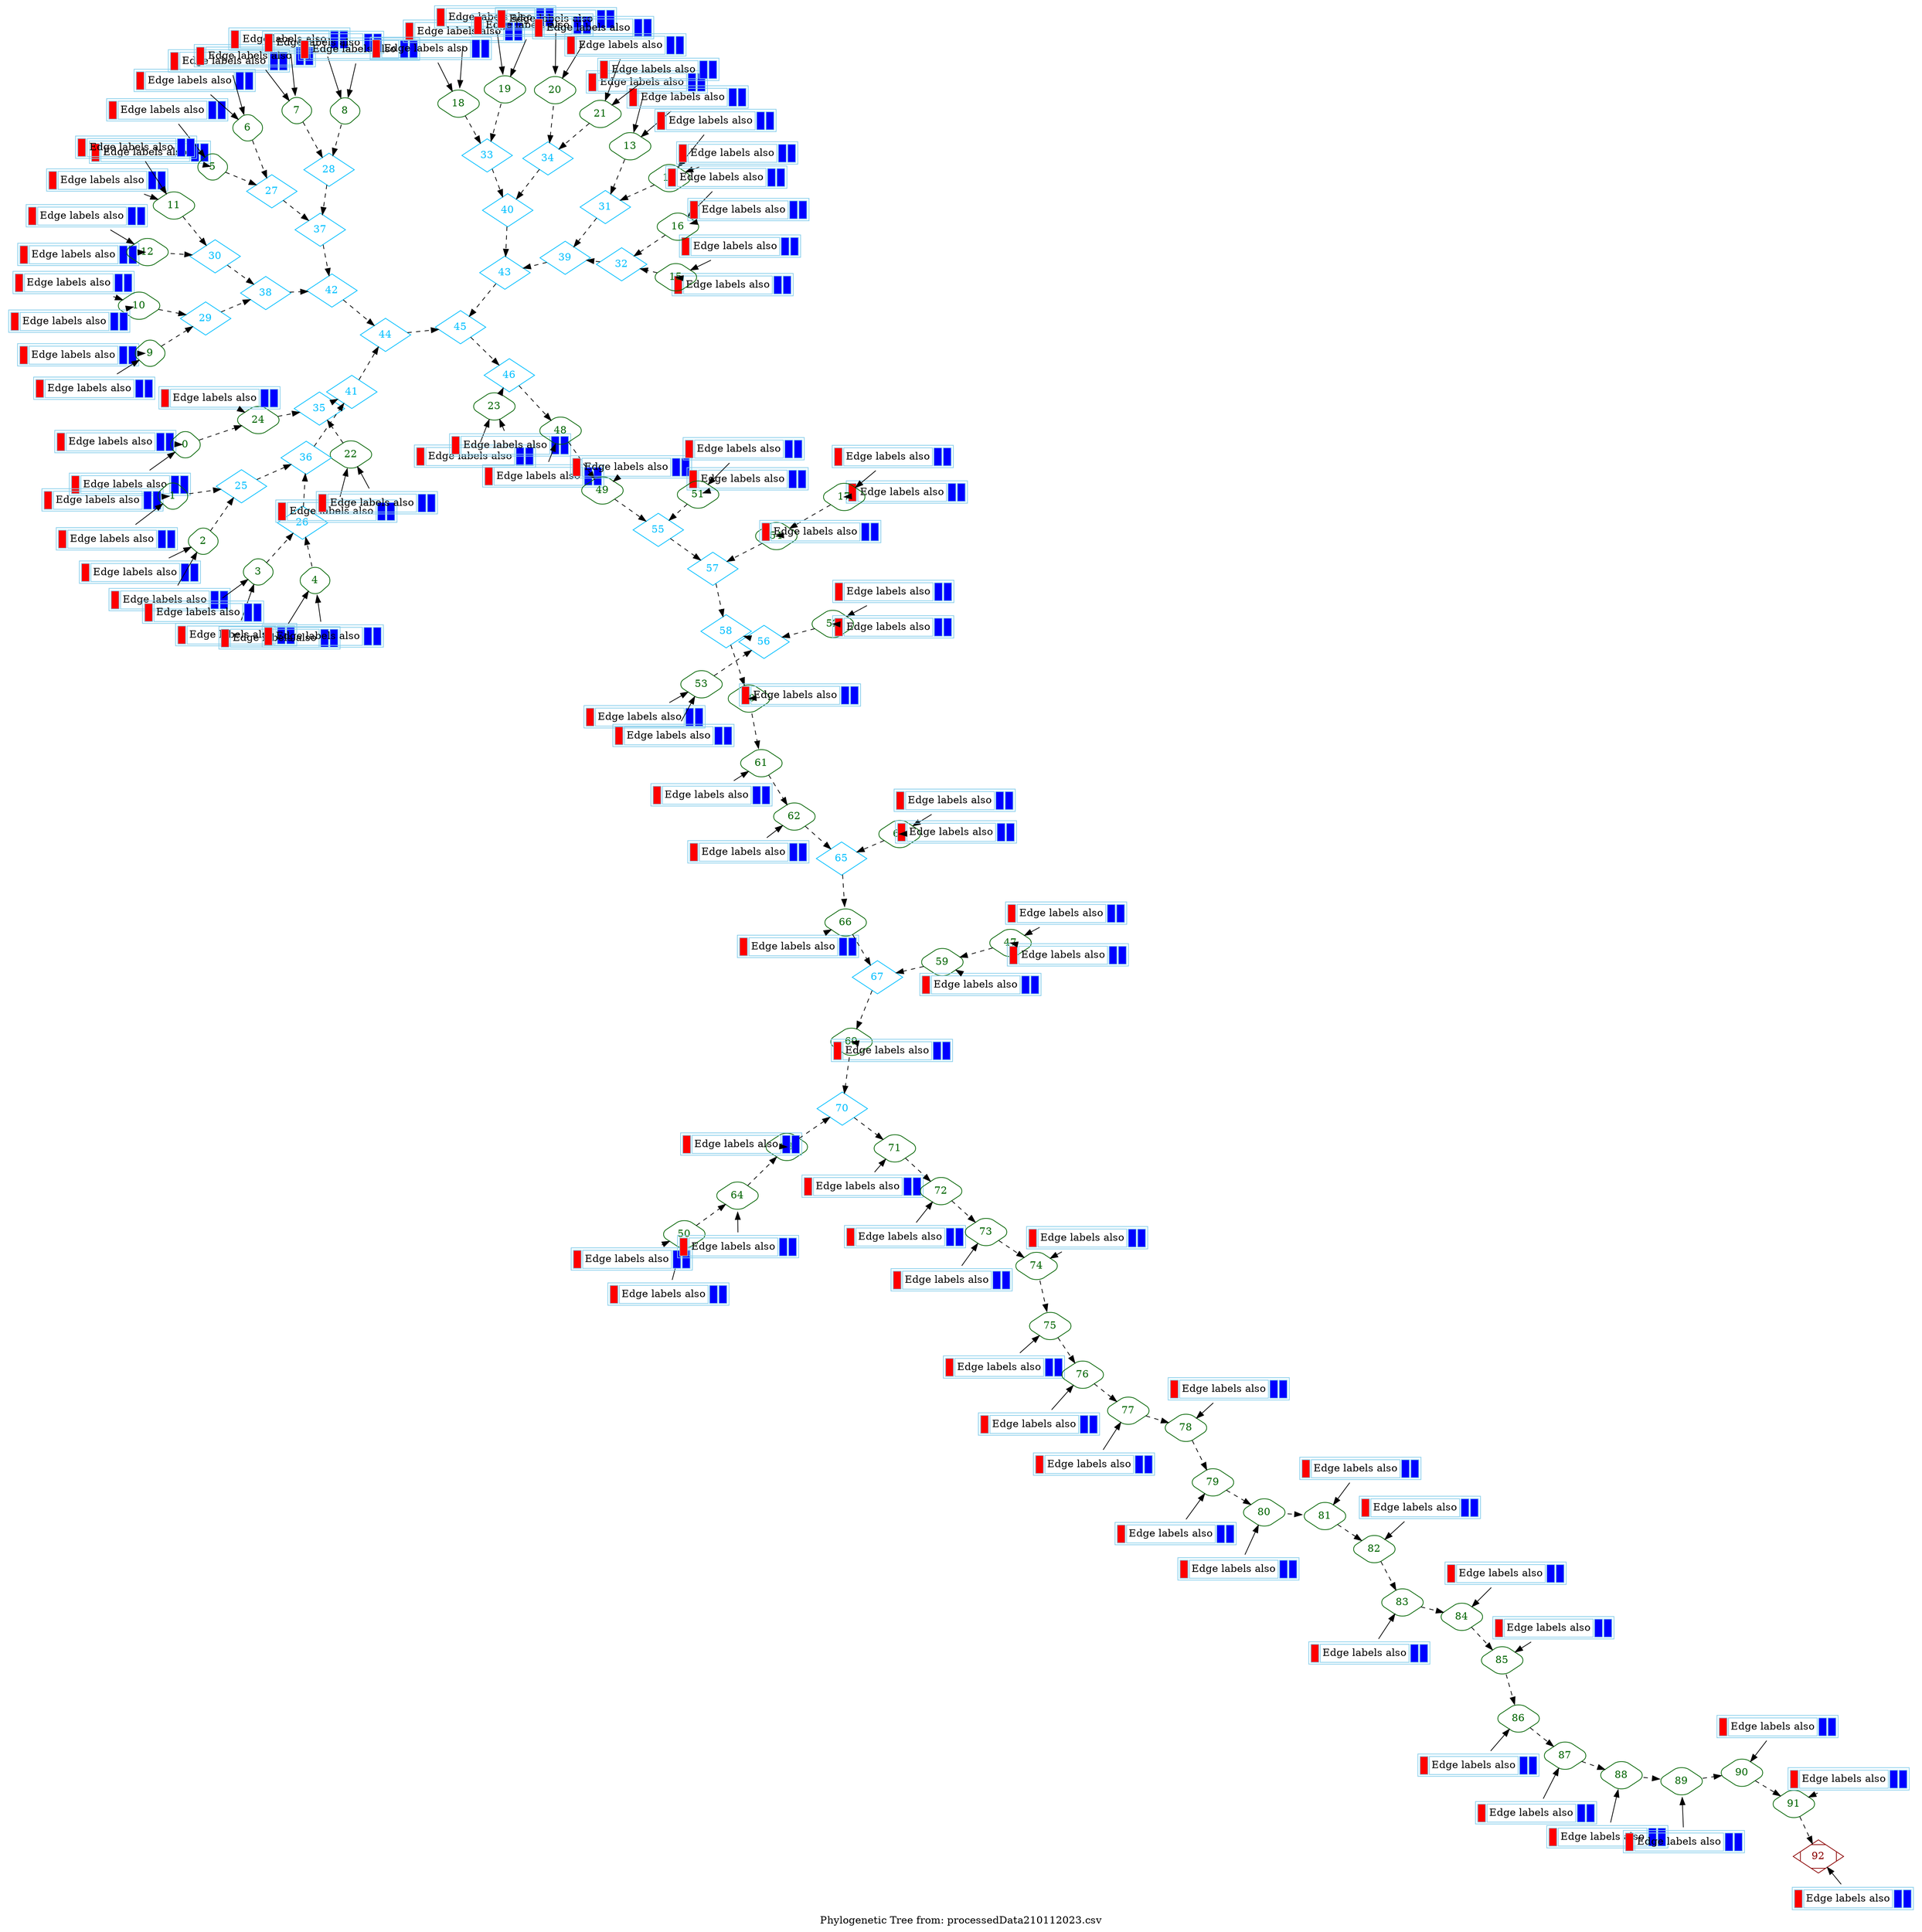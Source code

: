 graph phylogenetic_tree 
{
	layout=neato
	label="Phylogenetic Tree from: processedData210112023.csv"
	mode=major
	model=shortpath
	size=""
	ratio=fill
	orientation=portrait

#0
	{node [tooltip="",width="0,3",height="0,3",shape="plaintext",style="solid",color="skyblue",label=<<TABLE><TR><TD BGCOLOR="red" WIDTH="10" HEIGHT="25"> </TD><TD>Edge labels also</TD><TD BGCOLOR="blue" WIDTH="10"> </TD><TD BGCOLOR="blue" WIDTH="10"> </TD></TR></TABLE>>, fontcolor="#000000"] ReadHeartBeats_ACTIVE_CheckCosmos}
	{node [tooltip="",width="0,3",height="0,3",shape="plaintext",style="solid",color="skyblue",label=<<TABLE><TR><TD BGCOLOR="red" WIDTH="10" HEIGHT="25"> </TD><TD>Edge labels also</TD><TD BGCOLOR="blue" WIDTH="10"> </TD><TD BGCOLOR="blue" WIDTH="10"> </TD></TR></TABLE>>, fontcolor="#000000"] CCVarQualityReset_ACTIVE_CheckCosmos}
	{node [tooltip="0",width="0,3",height="0,3",shape="diamond",style="rounded",color="#006400",label="0", fontcolor="#006400"] ReadHeartBeats_ACTIVE_CheckCosmos_CCVarQualityReset_ACTIVE_CheckCosmos}
	{edge [color="#000000",style="solid",label="",dir="forward"] ReadHeartBeats_ACTIVE_CheckCosmos -- ReadHeartBeats_ACTIVE_CheckCosmos_CCVarQualityReset_ACTIVE_CheckCosmos}
	{edge [color="#000000",style="solid",label="",dir="forward"] CCVarQualityReset_ACTIVE_CheckCosmos -- ReadHeartBeats_ACTIVE_CheckCosmos_CCVarQualityReset_ACTIVE_CheckCosmos}
#1
	{node [tooltip="",width="0,3",height="0,3",shape="plaintext",style="solid",color="skyblue",label=<<TABLE><TR><TD BGCOLOR="red" WIDTH="10" HEIGHT="25"> </TD><TD>Edge labels also</TD><TD BGCOLOR="blue" WIDTH="10"> </TD><TD BGCOLOR="blue" WIDTH="10"> </TD></TR></TABLE>>, fontcolor="#000000"] ACTIVE_EQ}
	{node [tooltip="",width="0,3",height="0,3",shape="plaintext",style="solid",color="skyblue",label=<<TABLE><TR><TD BGCOLOR="red" WIDTH="10" HEIGHT="25"> </TD><TD>Edge labels also</TD><TD BGCOLOR="blue" WIDTH="10"> </TD><TD BGCOLOR="blue" WIDTH="10"> </TD></TR></TABLE>>, fontcolor="#000000"] ACTIVE_EV3}
	{node [tooltip="0",width="0,3",height="0,3",shape="diamond",style="rounded",color="#006400",label="1", fontcolor="#006400"] ACTIVE_EQ_ACTIVE_EV3}
	{edge [color="#000000",style="solid",label="",dir="forward"] ACTIVE_EQ -- ACTIVE_EQ_ACTIVE_EV3}
	{edge [color="#000000",style="solid",label="",dir="forward"] ACTIVE_EV3 -- ACTIVE_EQ_ACTIVE_EV3}
#2
	{node [tooltip="",width="0,3",height="0,3",shape="plaintext",style="solid",color="skyblue",label=<<TABLE><TR><TD BGCOLOR="red" WIDTH="10" HEIGHT="25"> </TD><TD>Edge labels also</TD><TD BGCOLOR="blue" WIDTH="10"> </TD><TD BGCOLOR="blue" WIDTH="10"> </TD></TR></TABLE>>, fontcolor="#000000"] ACTIVE_EV4}
	{node [tooltip="",width="0,3",height="0,3",shape="plaintext",style="solid",color="skyblue",label=<<TABLE><TR><TD BGCOLOR="red" WIDTH="10" HEIGHT="25"> </TD><TD>Edge labels also</TD><TD BGCOLOR="blue" WIDTH="10"> </TD><TD BGCOLOR="blue" WIDTH="10"> </TD></TR></TABLE>>, fontcolor="#000000"] ACTIVE_GW}
	{node [tooltip="0",width="0,3",height="0,3",shape="diamond",style="rounded",color="#006400",label="2", fontcolor="#006400"] ACTIVE_EV4_ACTIVE_GW}
	{edge [color="#000000",style="solid",label="",dir="forward"] ACTIVE_EV4 -- ACTIVE_EV4_ACTIVE_GW}
	{edge [color="#000000",style="solid",label="",dir="forward"] ACTIVE_GW -- ACTIVE_EV4_ACTIVE_GW}
#3
	{node [tooltip="",width="0,3",height="0,3",shape="plaintext",style="solid",color="skyblue",label=<<TABLE><TR><TD BGCOLOR="red" WIDTH="10" HEIGHT="25"> </TD><TD>Edge labels also</TD><TD BGCOLOR="blue" WIDTH="10"> </TD><TD BGCOLOR="blue" WIDTH="10"> </TD></TR></TABLE>>, fontcolor="#000000"] CV_400_ON_SetInit}
	{node [tooltip="",width="0,3",height="0,3",shape="plaintext",style="solid",color="skyblue",label=<<TABLE><TR><TD BGCOLOR="red" WIDTH="10" HEIGHT="25"> </TD><TD>Edge labels also</TD><TD BGCOLOR="blue" WIDTH="10"> </TD><TD BGCOLOR="blue" WIDTH="10"> </TD></TR></TABLE>>, fontcolor="#000000"] CV_400_ON_GetOnC1}
	{node [tooltip="0",width="0,3",height="0,3",shape="diamond",style="rounded",color="#006400",label="3", fontcolor="#006400"] CV_400_ON_SetInit_CV_400_ON_GetOnC1}
	{edge [color="#000000",style="solid",label="",dir="forward"] CV_400_ON_SetInit -- CV_400_ON_SetInit_CV_400_ON_GetOnC1}
	{edge [color="#000000",style="solid",label="",dir="forward"] CV_400_ON_GetOnC1 -- CV_400_ON_SetInit_CV_400_ON_GetOnC1}
#4
	{node [tooltip="",width="0,3",height="0,3",shape="plaintext",style="solid",color="skyblue",label=<<TABLE><TR><TD BGCOLOR="red" WIDTH="10" HEIGHT="25"> </TD><TD>Edge labels also</TD><TD BGCOLOR="blue" WIDTH="10"> </TD><TD BGCOLOR="blue" WIDTH="10"> </TD></TR></TABLE>>, fontcolor="#000000"] CV_400_ON_GetOnC2}
	{node [tooltip="",width="0,3",height="0,3",shape="plaintext",style="solid",color="skyblue",label=<<TABLE><TR><TD BGCOLOR="red" WIDTH="10" HEIGHT="25"> </TD><TD>Edge labels also</TD><TD BGCOLOR="blue" WIDTH="10"> </TD><TD BGCOLOR="blue" WIDTH="10"> </TD></TR></TABLE>>, fontcolor="#000000"] CV_400_ON_GetOnM3}
	{node [tooltip="0",width="0,3",height="0,3",shape="diamond",style="rounded",color="#006400",label="4", fontcolor="#006400"] CV_400_ON_GetOnC2_CV_400_ON_GetOnM3}
	{edge [color="#000000",style="solid",label="",dir="forward"] CV_400_ON_GetOnC2 -- CV_400_ON_GetOnC2_CV_400_ON_GetOnM3}
	{edge [color="#000000",style="solid",label="",dir="forward"] CV_400_ON_GetOnM3 -- CV_400_ON_GetOnC2_CV_400_ON_GetOnM3}
#5
	{node [tooltip="",width="0,3",height="0,3",shape="plaintext",style="solid",color="skyblue",label=<<TABLE><TR><TD BGCOLOR="red" WIDTH="10" HEIGHT="25"> </TD><TD>Edge labels also</TD><TD BGCOLOR="blue" WIDTH="10"> </TD><TD BGCOLOR="blue" WIDTH="10"> </TD></TR></TABLE>>, fontcolor="#000000"] CV_AUX_SetInit}
	{node [tooltip="",width="0,3",height="0,3",shape="plaintext",style="solid",color="skyblue",label=<<TABLE><TR><TD BGCOLOR="red" WIDTH="10" HEIGHT="25"> </TD><TD>Edge labels also</TD><TD BGCOLOR="blue" WIDTH="10"> </TD><TD BGCOLOR="blue" WIDTH="10"> </TD></TR></TABLE>>, fontcolor="#000000"] CV_AUX_GetAuxR}
	{node [tooltip="0",width="0,3",height="0,3",shape="diamond",style="rounded",color="#006400",label="5", fontcolor="#006400"] CV_AUX_SetInit_CV_AUX_GetAuxR}
	{edge [color="#000000",style="solid",label="",dir="forward"] CV_AUX_SetInit -- CV_AUX_SetInit_CV_AUX_GetAuxR}
	{edge [color="#000000",style="solid",label="",dir="forward"] CV_AUX_GetAuxR -- CV_AUX_SetInit_CV_AUX_GetAuxR}
#6
	{node [tooltip="",width="0,3",height="0,3",shape="plaintext",style="solid",color="skyblue",label=<<TABLE><TR><TD BGCOLOR="red" WIDTH="10" HEIGHT="25"> </TD><TD>Edge labels also</TD><TD BGCOLOR="blue" WIDTH="10"> </TD><TD BGCOLOR="blue" WIDTH="10"> </TD></TR></TABLE>>, fontcolor="#000000"] CV_AUX_GetAuxM3}
	{node [tooltip="",width="0,3",height="0,3",shape="plaintext",style="solid",color="skyblue",label=<<TABLE><TR><TD BGCOLOR="red" WIDTH="10" HEIGHT="25"> </TD><TD>Edge labels also</TD><TD BGCOLOR="blue" WIDTH="10"> </TD><TD BGCOLOR="blue" WIDTH="10"> </TD></TR></TABLE>>, fontcolor="#000000"] CV_AUX_GetOutR}
	{node [tooltip="0",width="0,3",height="0,3",shape="diamond",style="rounded",color="#006400",label="6", fontcolor="#006400"] CV_AUX_GetAuxM3_CV_AUX_GetOutR}
	{edge [color="#000000",style="solid",label="",dir="forward"] CV_AUX_GetAuxM3 -- CV_AUX_GetAuxM3_CV_AUX_GetOutR}
	{edge [color="#000000",style="solid",label="",dir="forward"] CV_AUX_GetOutR -- CV_AUX_GetAuxM3_CV_AUX_GetOutR}
#7
	{node [tooltip="",width="0,3",height="0,3",shape="plaintext",style="solid",color="skyblue",label=<<TABLE><TR><TD BGCOLOR="red" WIDTH="10" HEIGHT="25"> </TD><TD>Edge labels also</TD><TD BGCOLOR="blue" WIDTH="10"> </TD><TD BGCOLOR="blue" WIDTH="10"> </TD></TR></TABLE>>, fontcolor="#000000"] CV_AUX_GetOutM3}
	{node [tooltip="",width="0,3",height="0,3",shape="plaintext",style="solid",color="skyblue",label=<<TABLE><TR><TD BGCOLOR="red" WIDTH="10" HEIGHT="25"> </TD><TD>Edge labels also</TD><TD BGCOLOR="blue" WIDTH="10"> </TD><TD BGCOLOR="blue" WIDTH="10"> </TD></TR></TABLE>>, fontcolor="#000000"] PLC_READ_FILE_GetValue1}
	{node [tooltip="0",width="0,3",height="0,3",shape="diamond",style="rounded",color="#006400",label="7", fontcolor="#006400"] CV_AUX_GetOutM3_PLC_READ_FILE_GetValue1}
	{edge [color="#000000",style="solid",label="",dir="forward"] CV_AUX_GetOutM3 -- CV_AUX_GetOutM3_PLC_READ_FILE_GetValue1}
	{edge [color="#000000",style="solid",label="",dir="forward"] PLC_READ_FILE_GetValue1 -- CV_AUX_GetOutM3_PLC_READ_FILE_GetValue1}
#8
	{node [tooltip="",width="0,3",height="0,3",shape="plaintext",style="solid",color="skyblue",label=<<TABLE><TR><TD BGCOLOR="red" WIDTH="10" HEIGHT="25"> </TD><TD>Edge labels also</TD><TD BGCOLOR="blue" WIDTH="10"> </TD><TD BGCOLOR="blue" WIDTH="10"> </TD></TR></TABLE>>, fontcolor="#000000"] PLC_READ_FILE_GetValue2}
	{node [tooltip="",width="0,3",height="0,3",shape="plaintext",style="solid",color="skyblue",label=<<TABLE><TR><TD BGCOLOR="red" WIDTH="10" HEIGHT="25"> </TD><TD>Edge labels also</TD><TD BGCOLOR="blue" WIDTH="10"> </TD><TD BGCOLOR="blue" WIDTH="10"> </TD></TR></TABLE>>, fontcolor="#000000"] PLC_READ_FILE_GetValue3}
	{node [tooltip="0",width="0,3",height="0,3",shape="diamond",style="rounded",color="#006400",label="8", fontcolor="#006400"] PLC_READ_FILE_GetValue2_PLC_READ_FILE_GetValue3}
	{edge [color="#000000",style="solid",label="",dir="forward"] PLC_READ_FILE_GetValue2 -- PLC_READ_FILE_GetValue2_PLC_READ_FILE_GetValue3}
	{edge [color="#000000",style="solid",label="",dir="forward"] PLC_READ_FILE_GetValue3 -- PLC_READ_FILE_GetValue2_PLC_READ_FILE_GetValue3}
#9
	{node [tooltip="",width="0,3",height="0,3",shape="plaintext",style="solid",color="skyblue",label=<<TABLE><TR><TD BGCOLOR="red" WIDTH="10" HEIGHT="25"> </TD><TD>Edge labels also</TD><TD BGCOLOR="blue" WIDTH="10"> </TD><TD BGCOLOR="blue" WIDTH="10"> </TD></TR></TABLE>>, fontcolor="#000000"] PLC_READ_FILE_GetValue4}
	{node [tooltip="",width="0,3",height="0,3",shape="plaintext",style="solid",color="skyblue",label=<<TABLE><TR><TD BGCOLOR="red" WIDTH="10" HEIGHT="25"> </TD><TD>Edge labels also</TD><TD BGCOLOR="blue" WIDTH="10"> </TD><TD BGCOLOR="blue" WIDTH="10"> </TD></TR></TABLE>>, fontcolor="#000000"] PLC_READ_FILE_GetValue5}
	{node [tooltip="0",width="0,3",height="0,3",shape="diamond",style="rounded",color="#006400",label="9", fontcolor="#006400"] PLC_READ_FILE_GetValue4_PLC_READ_FILE_GetValue5}
	{edge [color="#000000",style="solid",label="",dir="forward"] PLC_READ_FILE_GetValue4 -- PLC_READ_FILE_GetValue4_PLC_READ_FILE_GetValue5}
	{edge [color="#000000",style="solid",label="",dir="forward"] PLC_READ_FILE_GetValue5 -- PLC_READ_FILE_GetValue4_PLC_READ_FILE_GetValue5}
#10
	{node [tooltip="",width="0,3",height="0,3",shape="plaintext",style="solid",color="skyblue",label=<<TABLE><TR><TD BGCOLOR="red" WIDTH="10" HEIGHT="25"> </TD><TD>Edge labels also</TD><TD BGCOLOR="blue" WIDTH="10"> </TD><TD BGCOLOR="blue" WIDTH="10"> </TD></TR></TABLE>>, fontcolor="#000000"] PLC_READ_FILE_GetValue6}
	{node [tooltip="",width="0,3",height="0,3",shape="plaintext",style="solid",color="skyblue",label=<<TABLE><TR><TD BGCOLOR="red" WIDTH="10" HEIGHT="25"> </TD><TD>Edge labels also</TD><TD BGCOLOR="blue" WIDTH="10"> </TD><TD BGCOLOR="blue" WIDTH="10"> </TD></TR></TABLE>>, fontcolor="#000000"] PLC_READ_FILE_GetValue7}
	{node [tooltip="0",width="0,3",height="0,3",shape="diamond",style="rounded",color="#006400",label="10", fontcolor="#006400"] PLC_READ_FILE_GetValue6_PLC_READ_FILE_GetValue7}
	{edge [color="#000000",style="solid",label="",dir="forward"] PLC_READ_FILE_GetValue6 -- PLC_READ_FILE_GetValue6_PLC_READ_FILE_GetValue7}
	{edge [color="#000000",style="solid",label="",dir="forward"] PLC_READ_FILE_GetValue7 -- PLC_READ_FILE_GetValue6_PLC_READ_FILE_GetValue7}
#11
	{node [tooltip="",width="0,3",height="0,3",shape="plaintext",style="solid",color="skyblue",label=<<TABLE><TR><TD BGCOLOR="red" WIDTH="10" HEIGHT="25"> </TD><TD>Edge labels also</TD><TD BGCOLOR="blue" WIDTH="10"> </TD><TD BGCOLOR="blue" WIDTH="10"> </TD></TR></TABLE>>, fontcolor="#000000"] PLC_READ_FILE_GetValue8}
	{node [tooltip="",width="0,3",height="0,3",shape="plaintext",style="solid",color="skyblue",label=<<TABLE><TR><TD BGCOLOR="red" WIDTH="10" HEIGHT="25"> </TD><TD>Edge labels also</TD><TD BGCOLOR="blue" WIDTH="10"> </TD><TD BGCOLOR="blue" WIDTH="10"> </TD></TR></TABLE>>, fontcolor="#000000"] PLC_READ_FILE_GetValueCV}
	{node [tooltip="0",width="0,3",height="0,3",shape="diamond",style="rounded",color="#006400",label="11", fontcolor="#006400"] PLC_READ_FILE_GetValue8_PLC_READ_FILE_GetValueCV}
	{edge [color="#000000",style="solid",label="",dir="forward"] PLC_READ_FILE_GetValue8 -- PLC_READ_FILE_GetValue8_PLC_READ_FILE_GetValueCV}
	{edge [color="#000000",style="solid",label="",dir="forward"] PLC_READ_FILE_GetValueCV -- PLC_READ_FILE_GetValue8_PLC_READ_FILE_GetValueCV}
#12
	{node [tooltip="",width="0,3",height="0,3",shape="plaintext",style="solid",color="skyblue",label=<<TABLE><TR><TD BGCOLOR="red" WIDTH="10" HEIGHT="25"> </TD><TD>Edge labels also</TD><TD BGCOLOR="blue" WIDTH="10"> </TD><TD BGCOLOR="blue" WIDTH="10"> </TD></TR></TABLE>>, fontcolor="#000000"] SC_CHARGE_SetInit}
	{node [tooltip="",width="0,3",height="0,3",shape="plaintext",style="solid",color="skyblue",label=<<TABLE><TR><TD BGCOLOR="red" WIDTH="10" HEIGHT="25"> </TD><TD>Edge labels also</TD><TD BGCOLOR="blue" WIDTH="10"> </TD><TD BGCOLOR="blue" WIDTH="10"> </TD></TR></TABLE>>, fontcolor="#000000"] SC_CHARGE_SetValuePanto}
	{node [tooltip="0",width="0,3",height="0,3",shape="diamond",style="rounded",color="#006400",label="12", fontcolor="#006400"] SC_CHARGE_SetInit_SC_CHARGE_SetValuePanto}
	{edge [color="#000000",style="solid",label="",dir="forward"] SC_CHARGE_SetInit -- SC_CHARGE_SetInit_SC_CHARGE_SetValuePanto}
	{edge [color="#000000",style="solid",label="",dir="forward"] SC_CHARGE_SetValuePanto -- SC_CHARGE_SetInit_SC_CHARGE_SetValuePanto}
#13
	{node [tooltip="",width="0,3",height="0,3",shape="plaintext",style="solid",color="skyblue",label=<<TABLE><TR><TD BGCOLOR="red" WIDTH="10" HEIGHT="25"> </TD><TD>Edge labels also</TD><TD BGCOLOR="blue" WIDTH="10"> </TD><TD BGCOLOR="blue" WIDTH="10"> </TD></TR></TABLE>>, fontcolor="#000000"] SC_LOC_EST_SetInit}
	{node [tooltip="",width="0,3",height="0,3",shape="plaintext",style="solid",color="skyblue",label=<<TABLE><TR><TD BGCOLOR="red" WIDTH="10" HEIGHT="25"> </TD><TD>Edge labels also</TD><TD BGCOLOR="blue" WIDTH="10"> </TD><TD BGCOLOR="blue" WIDTH="10"> </TD></TR></TABLE>>, fontcolor="#000000"] SC_LOC_EST_GetCodigo_Est}
	{node [tooltip="0",width="0,3",height="0,3",shape="diamond",style="rounded",color="#006400",label="13", fontcolor="#006400"] SC_LOC_EST_SetInit_SC_LOC_EST_GetCodigo_Est}
	{edge [color="#000000",style="solid",label="",dir="forward"] SC_LOC_EST_SetInit -- SC_LOC_EST_SetInit_SC_LOC_EST_GetCodigo_Est}
	{edge [color="#000000",style="solid",label="",dir="forward"] SC_LOC_EST_GetCodigo_Est -- SC_LOC_EST_SetInit_SC_LOC_EST_GetCodigo_Est}
#14
	{node [tooltip="",width="0,3",height="0,3",shape="plaintext",style="solid",color="skyblue",label=<<TABLE><TR><TD BGCOLOR="red" WIDTH="10" HEIGHT="25"> </TD><TD>Edge labels also</TD><TD BGCOLOR="blue" WIDTH="10"> </TD><TD BGCOLOR="blue" WIDTH="10"> </TD></TR></TABLE>>, fontcolor="#000000"] SC_LOC_EST_GetCurrent}
	{node [tooltip="",width="0,3",height="0,3",shape="plaintext",style="solid",color="skyblue",label=<<TABLE><TR><TD BGCOLOR="red" WIDTH="10" HEIGHT="25"> </TD><TD>Edge labels also</TD><TD BGCOLOR="blue" WIDTH="10"> </TD><TD BGCOLOR="blue" WIDTH="10"> </TD></TR></TABLE>>, fontcolor="#000000"] SC_LOC_PROT_SetInit}
	{node [tooltip="0",width="0,3",height="0,3",shape="diamond",style="rounded",color="#006400",label="14", fontcolor="#006400"] SC_LOC_EST_GetCurrent_SC_LOC_PROT_SetInit}
	{edge [color="#000000",style="solid",label="",dir="forward"] SC_LOC_EST_GetCurrent -- SC_LOC_EST_GetCurrent_SC_LOC_PROT_SetInit}
	{edge [color="#000000",style="solid",label="",dir="forward"] SC_LOC_PROT_SetInit -- SC_LOC_EST_GetCurrent_SC_LOC_PROT_SetInit}
#15
	{node [tooltip="",width="0,3",height="0,3",shape="plaintext",style="solid",color="skyblue",label=<<TABLE><TR><TD BGCOLOR="red" WIDTH="10" HEIGHT="25"> </TD><TD>Edge labels also</TD><TD BGCOLOR="blue" WIDTH="10"> </TD><TD BGCOLOR="blue" WIDTH="10"> </TD></TR></TABLE>>, fontcolor="#000000"] SC_LOC_PROT_SetBaliza}
	{node [tooltip="",width="0,3",height="0,3",shape="plaintext",style="solid",color="skyblue",label=<<TABLE><TR><TD BGCOLOR="red" WIDTH="10" HEIGHT="25"> </TD><TD>Edge labels also</TD><TD BGCOLOR="blue" WIDTH="10"> </TD><TD BGCOLOR="blue" WIDTH="10"> </TD></TR></TABLE>>, fontcolor="#000000"] SC_LOC_PROT_SetCond}
	{node [tooltip="0",width="0,3",height="0,3",shape="diamond",style="rounded",color="#006400",label="15", fontcolor="#006400"] SC_LOC_PROT_SetBaliza_SC_LOC_PROT_SetCond}
	{edge [color="#000000",style="solid",label="",dir="forward"] SC_LOC_PROT_SetBaliza -- SC_LOC_PROT_SetBaliza_SC_LOC_PROT_SetCond}
	{edge [color="#000000",style="solid",label="",dir="forward"] SC_LOC_PROT_SetCond -- SC_LOC_PROT_SetBaliza_SC_LOC_PROT_SetCond}
#16
	{node [tooltip="",width="0,3",height="0,3",shape="plaintext",style="solid",color="skyblue",label=<<TABLE><TR><TD BGCOLOR="red" WIDTH="10" HEIGHT="25"> </TD><TD>Edge labels also</TD><TD BGCOLOR="blue" WIDTH="10"> </TD><TD BGCOLOR="blue" WIDTH="10"> </TD></TR></TABLE>>, fontcolor="#000000"] SC_LOC_PROT_GetAL_SIN}
	{node [tooltip="",width="0,3",height="0,3",shape="plaintext",style="solid",color="skyblue",label=<<TABLE><TR><TD BGCOLOR="red" WIDTH="10" HEIGHT="25"> </TD><TD>Edge labels also</TD><TD BGCOLOR="blue" WIDTH="10"> </TD><TD BGCOLOR="blue" WIDTH="10"> </TD></TR></TABLE>>, fontcolor="#000000"] SC_LOC_PROT_GetAL_CON}
	{node [tooltip="0",width="0,3",height="0,3",shape="diamond",style="rounded",color="#006400",label="16", fontcolor="#006400"] SC_LOC_PROT_GetAL_SIN_SC_LOC_PROT_GetAL_CON}
	{edge [color="#000000",style="solid",label="",dir="forward"] SC_LOC_PROT_GetAL_SIN -- SC_LOC_PROT_GetAL_SIN_SC_LOC_PROT_GetAL_CON}
	{edge [color="#000000",style="solid",label="",dir="forward"] SC_LOC_PROT_GetAL_CON -- SC_LOC_PROT_GetAL_SIN_SC_LOC_PROT_GetAL_CON}
#17
	{node [tooltip="",width="0,3",height="0,3",shape="plaintext",style="solid",color="skyblue",label=<<TABLE><TR><TD BGCOLOR="red" WIDTH="10" HEIGHT="25"> </TD><TD>Edge labels also</TD><TD BGCOLOR="blue" WIDTH="10"> </TD><TD BGCOLOR="blue" WIDTH="10"> </TD></TR></TABLE>>, fontcolor="#000000"] SC_LOC_PROT_BalizaSIN}
	{node [tooltip="",width="0,3",height="0,3",shape="plaintext",style="solid",color="skyblue",label=<<TABLE><TR><TD BGCOLOR="red" WIDTH="10" HEIGHT="25"> </TD><TD>Edge labels also</TD><TD BGCOLOR="blue" WIDTH="10"> </TD><TD BGCOLOR="blue" WIDTH="10"> </TD></TR></TABLE>>, fontcolor="#000000"] SC_LOC_PROT_BalizaCON}
	{node [tooltip="0",width="0,3",height="0,3",shape="diamond",style="rounded",color="#006400",label="17", fontcolor="#006400"] SC_LOC_PROT_BalizaSIN_SC_LOC_PROT_BalizaCON}
	{edge [color="#000000",style="solid",label="",dir="forward"] SC_LOC_PROT_BalizaSIN -- SC_LOC_PROT_BalizaSIN_SC_LOC_PROT_BalizaCON}
	{edge [color="#000000",style="solid",label="",dir="forward"] SC_LOC_PROT_BalizaCON -- SC_LOC_PROT_BalizaSIN_SC_LOC_PROT_BalizaCON}
#18
	{node [tooltip="",width="0,3",height="0,3",shape="plaintext",style="solid",color="skyblue",label=<<TABLE><TR><TD BGCOLOR="red" WIDTH="10" HEIGHT="25"> </TD><TD>Edge labels also</TD><TD BGCOLOR="blue" WIDTH="10"> </TD><TD BGCOLOR="blue" WIDTH="10"> </TD></TR></TABLE>>, fontcolor="#000000"] SC_LOC_SAL_SetInit}
	{node [tooltip="",width="0,3",height="0,3",shape="plaintext",style="solid",color="skyblue",label=<<TABLE><TR><TD BGCOLOR="red" WIDTH="10" HEIGHT="25"> </TD><TD>Edge labels also</TD><TD BGCOLOR="blue" WIDTH="10"> </TD><TD BGCOLOR="blue" WIDTH="10"> </TD></TR></TABLE>>, fontcolor="#000000"] SC_LOC_SAL_GetZonaCON}
	{node [tooltip="0",width="0,3",height="0,3",shape="diamond",style="rounded",color="#006400",label="18", fontcolor="#006400"] SC_LOC_SAL_SetInit_SC_LOC_SAL_GetZonaCON}
	{edge [color="#000000",style="solid",label="",dir="forward"] SC_LOC_SAL_SetInit -- SC_LOC_SAL_SetInit_SC_LOC_SAL_GetZonaCON}
	{edge [color="#000000",style="solid",label="",dir="forward"] SC_LOC_SAL_GetZonaCON -- SC_LOC_SAL_SetInit_SC_LOC_SAL_GetZonaCON}
#19
	{node [tooltip="",width="0,3",height="0,3",shape="plaintext",style="solid",color="skyblue",label=<<TABLE><TR><TD BGCOLOR="red" WIDTH="10" HEIGHT="25"> </TD><TD>Edge labels also</TD><TD BGCOLOR="blue" WIDTH="10"> </TD><TD BGCOLOR="blue" WIDTH="10"> </TD></TR></TABLE>>, fontcolor="#000000"] SC_LOC_SAL_GetZonaSIN}
	{node [tooltip="",width="0,3",height="0,3",shape="plaintext",style="solid",color="skyblue",label=<<TABLE><TR><TD BGCOLOR="red" WIDTH="10" HEIGHT="25"> </TD><TD>Edge labels also</TD><TD BGCOLOR="blue" WIDTH="10"> </TD><TD BGCOLOR="blue" WIDTH="10"> </TD></TR></TABLE>>, fontcolor="#000000"] SC_LOC_SAL_GetPtoCarga}
	{node [tooltip="0",width="0,3",height="0,3",shape="diamond",style="rounded",color="#006400",label="19", fontcolor="#006400"] SC_LOC_SAL_GetZonaSIN_SC_LOC_SAL_GetPtoCarga}
	{edge [color="#000000",style="solid",label="",dir="forward"] SC_LOC_SAL_GetZonaSIN -- SC_LOC_SAL_GetZonaSIN_SC_LOC_SAL_GetPtoCarga}
	{edge [color="#000000",style="solid",label="",dir="forward"] SC_LOC_SAL_GetPtoCarga -- SC_LOC_SAL_GetZonaSIN_SC_LOC_SAL_GetPtoCarga}
#20
	{node [tooltip="",width="0,3",height="0,3",shape="plaintext",style="solid",color="skyblue",label=<<TABLE><TR><TD BGCOLOR="red" WIDTH="10" HEIGHT="25"> </TD><TD>Edge labels also</TD><TD BGCOLOR="blue" WIDTH="10"> </TD><TD BGCOLOR="blue" WIDTH="10"> </TD></TR></TABLE>>, fontcolor="#000000"] SC_LOC_SAL_GetMinorFault}
	{node [tooltip="",width="0,3",height="0,3",shape="plaintext",style="solid",color="skyblue",label=<<TABLE><TR><TD BGCOLOR="red" WIDTH="10" HEIGHT="25"> </TD><TD>Edge labels also</TD><TD BGCOLOR="blue" WIDTH="10"> </TD><TD BGCOLOR="blue" WIDTH="10"> </TD></TR></TABLE>>, fontcolor="#000000"] SC_LOC_SAL_GetMajorFault}
	{node [tooltip="0",width="0,3",height="0,3",shape="diamond",style="rounded",color="#006400",label="20", fontcolor="#006400"] SC_LOC_SAL_GetMinorFault_SC_LOC_SAL_GetMajorFault}
	{edge [color="#000000",style="solid",label="",dir="forward"] SC_LOC_SAL_GetMinorFault -- SC_LOC_SAL_GetMinorFault_SC_LOC_SAL_GetMajorFault}
	{edge [color="#000000",style="solid",label="",dir="forward"] SC_LOC_SAL_GetMajorFault -- SC_LOC_SAL_GetMinorFault_SC_LOC_SAL_GetMajorFault}
#21
	{node [tooltip="",width="0,3",height="0,3",shape="plaintext",style="solid",color="skyblue",label=<<TABLE><TR><TD BGCOLOR="red" WIDTH="10" HEIGHT="25"> </TD><TD>Edge labels also</TD><TD BGCOLOR="blue" WIDTH="10"> </TD><TD BGCOLOR="blue" WIDTH="10"> </TD></TR></TABLE>>, fontcolor="#000000"] SC_PUL_PULSA_SetInit}
	{node [tooltip="",width="0,3",height="0,3",shape="plaintext",style="solid",color="skyblue",label=<<TABLE><TR><TD BGCOLOR="red" WIDTH="10" HEIGHT="25"> </TD><TD>Edge labels also</TD><TD BGCOLOR="blue" WIDTH="10"> </TD><TD BGCOLOR="blue" WIDTH="10"> </TD></TR></TABLE>>, fontcolor="#000000"] SC_PUL_PULSA_SetFlanco}
	{node [tooltip="0",width="0,3",height="0,3",shape="diamond",style="rounded",color="#006400",label="21", fontcolor="#006400"] SC_PUL_PULSA_SetInit_SC_PUL_PULSA_SetFlanco}
	{edge [color="#000000",style="solid",label="",dir="forward"] SC_PUL_PULSA_SetInit -- SC_PUL_PULSA_SetInit_SC_PUL_PULSA_SetFlanco}
	{edge [color="#000000",style="solid",label="",dir="forward"] SC_PUL_PULSA_SetFlanco -- SC_PUL_PULSA_SetInit_SC_PUL_PULSA_SetFlanco}
#22
	{node [tooltip="",width="0,3",height="0,3",shape="plaintext",style="solid",color="skyblue",label=<<TABLE><TR><TD BGCOLOR="red" WIDTH="10" HEIGHT="25"> </TD><TD>Edge labels also</TD><TD BGCOLOR="blue" WIDTH="10"> </TD><TD BGCOLOR="blue" WIDTH="10"> </TD></TR></TABLE>>, fontcolor="#000000"] SC_PUL_PULSA_SetPulsCont}
	{node [tooltip="",width="0,3",height="0,3",shape="plaintext",style="solid",color="skyblue",label=<<TABLE><TR><TD BGCOLOR="red" WIDTH="10" HEIGHT="25"> </TD><TD>Edge labels also</TD><TD BGCOLOR="blue" WIDTH="10"> </TD><TD BGCOLOR="blue" WIDTH="10"> </TD></TR></TABLE>>, fontcolor="#000000"] SC_PUL_PULSA_GetPulsa}
	{node [tooltip="0",width="0,3",height="0,3",shape="diamond",style="rounded",color="#006400",label="22", fontcolor="#006400"] SC_PUL_PULSA_SetPulsCont_SC_PUL_PULSA_GetPulsa}
	{edge [color="#000000",style="solid",label="",dir="forward"] SC_PUL_PULSA_SetPulsCont -- SC_PUL_PULSA_SetPulsCont_SC_PUL_PULSA_GetPulsa}
	{edge [color="#000000",style="solid",label="",dir="forward"] SC_PUL_PULSA_GetPulsa -- SC_PUL_PULSA_SetPulsCont_SC_PUL_PULSA_GetPulsa}
#23
	{node [tooltip="",width="0,3",height="0,3",shape="plaintext",style="solid",color="skyblue",label=<<TABLE><TR><TD BGCOLOR="red" WIDTH="10" HEIGHT="25"> </TD><TD>Edge labels also</TD><TD BGCOLOR="blue" WIDTH="10"> </TD><TD BGCOLOR="blue" WIDTH="10"> </TD></TR></TABLE>>, fontcolor="#000000"] SC_UCU_VAR_Select}
	{node [tooltip="",width="0,3",height="0,3",shape="plaintext",style="solid",color="skyblue",label=<<TABLE><TR><TD BGCOLOR="red" WIDTH="10" HEIGHT="25"> </TD><TD>Edge labels also</TD><TD BGCOLOR="blue" WIDTH="10"> </TD><TD BGCOLOR="blue" WIDTH="10"> </TD></TR></TABLE>>, fontcolor="#000000"] SC_UCU_VAR_Acop}
	{node [tooltip="0",width="0,3",height="0,3",shape="diamond",style="rounded",color="#006400",label="23", fontcolor="#006400"] SC_UCU_VAR_Select_SC_UCU_VAR_Acop}
	{edge [color="#000000",style="solid",label="",dir="forward"] SC_UCU_VAR_Select -- SC_UCU_VAR_Select_SC_UCU_VAR_Acop}
	{edge [color="#000000",style="solid",label="",dir="forward"] SC_UCU_VAR_Acop -- SC_UCU_VAR_Select_SC_UCU_VAR_Acop}
#24
	{node [tooltip="",width="0,3",height="0,3",shape="plaintext",style="solid",color="skyblue",label=<<TABLE><TR><TD BGCOLOR="red" WIDTH="10" HEIGHT="25"> </TD><TD>Edge labels also</TD><TD BGCOLOR="blue" WIDTH="10"> </TD><TD BGCOLOR="blue" WIDTH="10"> </TD></TR></TABLE>>, fontcolor="#000000"] SC_UCU_VAR_GetOutput}
	{node [tooltip="0",width="0,3",height="0,3",shape="diamond",style="rounded",color="#006400",label="24", fontcolor="#006400"] SC_UCU_VAR_GetOutput_ReadHeartBeats_ACTIVE_CheckCosmos_CCVarQualityReset_ACTIVE_CheckCosmos}
	{edge [color="#000000",style="solid",label="",dir="forward"] SC_UCU_VAR_GetOutput -- SC_UCU_VAR_GetOutput_ReadHeartBeats_ACTIVE_CheckCosmos_CCVarQualityReset_ACTIVE_CheckCosmos}
	{edge [color="#000000",style="dashed",label="",dir="forward"] ReadHeartBeats_ACTIVE_CheckCosmos_CCVarQualityReset_ACTIVE_CheckCosmos -- SC_UCU_VAR_GetOutput_ReadHeartBeats_ACTIVE_CheckCosmos_CCVarQualityReset_ACTIVE_CheckCosmos}
#25
	{node [tooltip="0",width="0,3",height="0,3",shape="diamond",style="",color="#00bfff",label="25", fontcolor="#00bfff"] ACTIVE_EQ_ACTIVE_EV3_ACTIVE_EV4_ACTIVE_GW}
	{edge [color="#000000",style="dashed",label="",dir="forward"] ACTIVE_EQ_ACTIVE_EV3 -- ACTIVE_EQ_ACTIVE_EV3_ACTIVE_EV4_ACTIVE_GW}
	{edge [color="#000000",style="dashed",label="",dir="forward"] ACTIVE_EV4_ACTIVE_GW -- ACTIVE_EQ_ACTIVE_EV3_ACTIVE_EV4_ACTIVE_GW}
#26
	{node [tooltip="0",width="0,3",height="0,3",shape="diamond",style="",color="#00bfff",label="26", fontcolor="#00bfff"] CV_400_ON_SetInit_CV_400_ON_GetOnC1_CV_400_ON_GetOnC2_CV_400_ON_GetOnM3}
	{edge [color="#000000",style="dashed",label="",dir="forward"] CV_400_ON_SetInit_CV_400_ON_GetOnC1 -- CV_400_ON_SetInit_CV_400_ON_GetOnC1_CV_400_ON_GetOnC2_CV_400_ON_GetOnM3}
	{edge [color="#000000",style="dashed",label="",dir="forward"] CV_400_ON_GetOnC2_CV_400_ON_GetOnM3 -- CV_400_ON_SetInit_CV_400_ON_GetOnC1_CV_400_ON_GetOnC2_CV_400_ON_GetOnM3}
#27
	{node [tooltip="0",width="0,3",height="0,3",shape="diamond",style="",color="#00bfff",label="27", fontcolor="#00bfff"] CV_AUX_SetInit_CV_AUX_GetAuxR_CV_AUX_GetAuxM3_CV_AUX_GetOutR}
	{edge [color="#000000",style="dashed",label="",dir="forward"] CV_AUX_SetInit_CV_AUX_GetAuxR -- CV_AUX_SetInit_CV_AUX_GetAuxR_CV_AUX_GetAuxM3_CV_AUX_GetOutR}
	{edge [color="#000000",style="dashed",label="",dir="forward"] CV_AUX_GetAuxM3_CV_AUX_GetOutR -- CV_AUX_SetInit_CV_AUX_GetAuxR_CV_AUX_GetAuxM3_CV_AUX_GetOutR}
#28
	{node [tooltip="0",width="0,3",height="0,3",shape="diamond",style="",color="#00bfff",label="28", fontcolor="#00bfff"] CV_AUX_GetOutM3_PLC_READ_FILE_GetValue1_PLC_READ_FILE_GetValue2_PLC_READ_FILE_GetValue3}
	{edge [color="#000000",style="dashed",label="",dir="forward"] CV_AUX_GetOutM3_PLC_READ_FILE_GetValue1 -- CV_AUX_GetOutM3_PLC_READ_FILE_GetValue1_PLC_READ_FILE_GetValue2_PLC_READ_FILE_GetValue3}
	{edge [color="#000000",style="dashed",label="",dir="forward"] PLC_READ_FILE_GetValue2_PLC_READ_FILE_GetValue3 -- CV_AUX_GetOutM3_PLC_READ_FILE_GetValue1_PLC_READ_FILE_GetValue2_PLC_READ_FILE_GetValue3}
#29
	{node [tooltip="0",width="0,3",height="0,3",shape="diamond",style="",color="#00bfff",label="29", fontcolor="#00bfff"] PLC_READ_FILE_GetValue4_PLC_READ_FILE_GetValue5_PLC_READ_FILE_GetValue6_PLC_READ_FILE_GetValue7}
	{edge [color="#000000",style="dashed",label="",dir="forward"] PLC_READ_FILE_GetValue4_PLC_READ_FILE_GetValue5 -- PLC_READ_FILE_GetValue4_PLC_READ_FILE_GetValue5_PLC_READ_FILE_GetValue6_PLC_READ_FILE_GetValue7}
	{edge [color="#000000",style="dashed",label="",dir="forward"] PLC_READ_FILE_GetValue6_PLC_READ_FILE_GetValue7 -- PLC_READ_FILE_GetValue4_PLC_READ_FILE_GetValue5_PLC_READ_FILE_GetValue6_PLC_READ_FILE_GetValue7}
#30
	{node [tooltip="0",width="0,3",height="0,3",shape="diamond",style="",color="#00bfff",label="30", fontcolor="#00bfff"] PLC_READ_FILE_GetValue8_PLC_READ_FILE_GetValueCV_SC_CHARGE_SetInit_SC_CHARGE_SetValuePanto}
	{edge [color="#000000",style="dashed",label="",dir="forward"] PLC_READ_FILE_GetValue8_PLC_READ_FILE_GetValueCV -- PLC_READ_FILE_GetValue8_PLC_READ_FILE_GetValueCV_SC_CHARGE_SetInit_SC_CHARGE_SetValuePanto}
	{edge [color="#000000",style="dashed",label="",dir="forward"] SC_CHARGE_SetInit_SC_CHARGE_SetValuePanto -- PLC_READ_FILE_GetValue8_PLC_READ_FILE_GetValueCV_SC_CHARGE_SetInit_SC_CHARGE_SetValuePanto}
#31
	{node [tooltip="0",width="0,3",height="0,3",shape="diamond",style="",color="#00bfff",label="31", fontcolor="#00bfff"] SC_LOC_EST_SetInit_SC_LOC_EST_GetCodigo_Est_SC_LOC_EST_GetCurrent_SC_LOC_PROT_SetInit}
	{edge [color="#000000",style="dashed",label="",dir="forward"] SC_LOC_EST_SetInit_SC_LOC_EST_GetCodigo_Est -- SC_LOC_EST_SetInit_SC_LOC_EST_GetCodigo_Est_SC_LOC_EST_GetCurrent_SC_LOC_PROT_SetInit}
	{edge [color="#000000",style="dashed",label="",dir="forward"] SC_LOC_EST_GetCurrent_SC_LOC_PROT_SetInit -- SC_LOC_EST_SetInit_SC_LOC_EST_GetCodigo_Est_SC_LOC_EST_GetCurrent_SC_LOC_PROT_SetInit}
#32
	{node [tooltip="0",width="0,3",height="0,3",shape="diamond",style="",color="#00bfff",label="32", fontcolor="#00bfff"] SC_LOC_PROT_SetBaliza_SC_LOC_PROT_SetCond_SC_LOC_PROT_GetAL_SIN_SC_LOC_PROT_GetAL_CON}
	{edge [color="#000000",style="dashed",label="",dir="forward"] SC_LOC_PROT_SetBaliza_SC_LOC_PROT_SetCond -- SC_LOC_PROT_SetBaliza_SC_LOC_PROT_SetCond_SC_LOC_PROT_GetAL_SIN_SC_LOC_PROT_GetAL_CON}
	{edge [color="#000000",style="dashed",label="",dir="forward"] SC_LOC_PROT_GetAL_SIN_SC_LOC_PROT_GetAL_CON -- SC_LOC_PROT_SetBaliza_SC_LOC_PROT_SetCond_SC_LOC_PROT_GetAL_SIN_SC_LOC_PROT_GetAL_CON}
#33
	{node [tooltip="0",width="0,3",height="0,3",shape="diamond",style="",color="#00bfff",label="33", fontcolor="#00bfff"] SC_LOC_SAL_SetInit_SC_LOC_SAL_GetZonaCON_SC_LOC_SAL_GetZonaSIN_SC_LOC_SAL_GetPtoCarga}
	{edge [color="#000000",style="dashed",label="",dir="forward"] SC_LOC_SAL_SetInit_SC_LOC_SAL_GetZonaCON -- SC_LOC_SAL_SetInit_SC_LOC_SAL_GetZonaCON_SC_LOC_SAL_GetZonaSIN_SC_LOC_SAL_GetPtoCarga}
	{edge [color="#000000",style="dashed",label="",dir="forward"] SC_LOC_SAL_GetZonaSIN_SC_LOC_SAL_GetPtoCarga -- SC_LOC_SAL_SetInit_SC_LOC_SAL_GetZonaCON_SC_LOC_SAL_GetZonaSIN_SC_LOC_SAL_GetPtoCarga}
#34
	{node [tooltip="0",width="0,3",height="0,3",shape="diamond",style="",color="#00bfff",label="34", fontcolor="#00bfff"] SC_LOC_SAL_GetMinorFault_SC_LOC_SAL_GetMajorFault_SC_PUL_PULSA_SetInit_SC_PUL_PULSA_SetFlanco}
	{edge [color="#000000",style="dashed",label="",dir="forward"] SC_LOC_SAL_GetMinorFault_SC_LOC_SAL_GetMajorFault -- SC_LOC_SAL_GetMinorFault_SC_LOC_SAL_GetMajorFault_SC_PUL_PULSA_SetInit_SC_PUL_PULSA_SetFlanco}
	{edge [color="#000000",style="dashed",label="",dir="forward"] SC_PUL_PULSA_SetInit_SC_PUL_PULSA_SetFlanco -- SC_LOC_SAL_GetMinorFault_SC_LOC_SAL_GetMajorFault_SC_PUL_PULSA_SetInit_SC_PUL_PULSA_SetFlanco}
#35
	{node [tooltip="0",width="0,3",height="0,3",shape="diamond",style="",color="#00bfff",label="35", fontcolor="#00bfff"] SC_PUL_PULSA_SetPulsCont_SC_PUL_PULSA_GetPulsa_SC_UCU_VAR_GetOutput_ReadHeartBeats_ACTIVE_CheckCosmos_CCVarQualityReset_ACTIVE_CheckCosmos}
	{edge [color="#000000",style="dashed",label="",dir="forward"] SC_PUL_PULSA_SetPulsCont_SC_PUL_PULSA_GetPulsa -- SC_PUL_PULSA_SetPulsCont_SC_PUL_PULSA_GetPulsa_SC_UCU_VAR_GetOutput_ReadHeartBeats_ACTIVE_CheckCosmos_CCVarQualityReset_ACTIVE_CheckCosmos}
	{edge [color="#000000",style="dashed",label="",dir="forward"] SC_UCU_VAR_GetOutput_ReadHeartBeats_ACTIVE_CheckCosmos_CCVarQualityReset_ACTIVE_CheckCosmos -- SC_PUL_PULSA_SetPulsCont_SC_PUL_PULSA_GetPulsa_SC_UCU_VAR_GetOutput_ReadHeartBeats_ACTIVE_CheckCosmos_CCVarQualityReset_ACTIVE_CheckCosmos}
#36
	{node [tooltip="0",width="0,3",height="0,3",shape="diamond",style="",color="#00bfff",label="36", fontcolor="#00bfff"] ACTIVE_EQ_ACTIVE_EV3_ACTIVE_EV4_ACTIVE_GW_CV_400_ON_SetInit_CV_400_ON_GetOnC1_CV_400_ON_GetOnC2_CV_400_ON_GetOnM3}
	{edge [color="#000000",style="dashed",label="",dir="forward"] ACTIVE_EQ_ACTIVE_EV3_ACTIVE_EV4_ACTIVE_GW -- ACTIVE_EQ_ACTIVE_EV3_ACTIVE_EV4_ACTIVE_GW_CV_400_ON_SetInit_CV_400_ON_GetOnC1_CV_400_ON_GetOnC2_CV_400_ON_GetOnM3}
	{edge [color="#000000",style="dashed",label="",dir="forward"] CV_400_ON_SetInit_CV_400_ON_GetOnC1_CV_400_ON_GetOnC2_CV_400_ON_GetOnM3 -- ACTIVE_EQ_ACTIVE_EV3_ACTIVE_EV4_ACTIVE_GW_CV_400_ON_SetInit_CV_400_ON_GetOnC1_CV_400_ON_GetOnC2_CV_400_ON_GetOnM3}
#37
	{node [tooltip="0",width="0,3",height="0,3",shape="diamond",style="",color="#00bfff",label="37", fontcolor="#00bfff"] CV_AUX_SetInit_CV_AUX_GetAuxR_CV_AUX_GetAuxM3_CV_AUX_GetOutR_CV_AUX_GetOutM3_PLC_READ_FILE_GetValue1_PLC_READ_FILE_GetValue2_PLC_READ_FILE_GetValue3}
	{edge [color="#000000",style="dashed",label="",dir="forward"] CV_AUX_SetInit_CV_AUX_GetAuxR_CV_AUX_GetAuxM3_CV_AUX_GetOutR -- CV_AUX_SetInit_CV_AUX_GetAuxR_CV_AUX_GetAuxM3_CV_AUX_GetOutR_CV_AUX_GetOutM3_PLC_READ_FILE_GetValue1_PLC_READ_FILE_GetValue2_PLC_READ_FILE_GetValue3}
	{edge [color="#000000",style="dashed",label="",dir="forward"] CV_AUX_GetOutM3_PLC_READ_FILE_GetValue1_PLC_READ_FILE_GetValue2_PLC_READ_FILE_GetValue3 -- CV_AUX_SetInit_CV_AUX_GetAuxR_CV_AUX_GetAuxM3_CV_AUX_GetOutR_CV_AUX_GetOutM3_PLC_READ_FILE_GetValue1_PLC_READ_FILE_GetValue2_PLC_READ_FILE_GetValue3}
#38
	{node [tooltip="0",width="0,3",height="0,3",shape="diamond",style="",color="#00bfff",label="38", fontcolor="#00bfff"] PLC_READ_FILE_GetValue4_PLC_READ_FILE_GetValue5_PLC_READ_FILE_GetValue6_PLC_READ_FILE_GetValue7_PLC_READ_FILE_GetValue8_PLC_READ_FILE_GetValueCV_SC_CHARGE_SetInit_SC_CHARGE_SetValuePanto}
	{edge [color="#000000",style="dashed",label="",dir="forward"] PLC_READ_FILE_GetValue4_PLC_READ_FILE_GetValue5_PLC_READ_FILE_GetValue6_PLC_READ_FILE_GetValue7 -- PLC_READ_FILE_GetValue4_PLC_READ_FILE_GetValue5_PLC_READ_FILE_GetValue6_PLC_READ_FILE_GetValue7_PLC_READ_FILE_GetValue8_PLC_READ_FILE_GetValueCV_SC_CHARGE_SetInit_SC_CHARGE_SetValuePanto}
	{edge [color="#000000",style="dashed",label="",dir="forward"] PLC_READ_FILE_GetValue8_PLC_READ_FILE_GetValueCV_SC_CHARGE_SetInit_SC_CHARGE_SetValuePanto -- PLC_READ_FILE_GetValue4_PLC_READ_FILE_GetValue5_PLC_READ_FILE_GetValue6_PLC_READ_FILE_GetValue7_PLC_READ_FILE_GetValue8_PLC_READ_FILE_GetValueCV_SC_CHARGE_SetInit_SC_CHARGE_SetValuePanto}
#39
	{node [tooltip="0",width="0,3",height="0,3",shape="diamond",style="",color="#00bfff",label="39", fontcolor="#00bfff"] SC_LOC_EST_SetInit_SC_LOC_EST_GetCodigo_Est_SC_LOC_EST_GetCurrent_SC_LOC_PROT_SetInit_SC_LOC_PROT_SetBaliza_SC_LOC_PROT_SetCond_SC_LOC_PROT_GetAL_SIN_SC_LOC_PROT_GetAL_CON}
	{edge [color="#000000",style="dashed",label="",dir="forward"] SC_LOC_EST_SetInit_SC_LOC_EST_GetCodigo_Est_SC_LOC_EST_GetCurrent_SC_LOC_PROT_SetInit -- SC_LOC_EST_SetInit_SC_LOC_EST_GetCodigo_Est_SC_LOC_EST_GetCurrent_SC_LOC_PROT_SetInit_SC_LOC_PROT_SetBaliza_SC_LOC_PROT_SetCond_SC_LOC_PROT_GetAL_SIN_SC_LOC_PROT_GetAL_CON}
	{edge [color="#000000",style="dashed",label="",dir="forward"] SC_LOC_PROT_SetBaliza_SC_LOC_PROT_SetCond_SC_LOC_PROT_GetAL_SIN_SC_LOC_PROT_GetAL_CON -- SC_LOC_EST_SetInit_SC_LOC_EST_GetCodigo_Est_SC_LOC_EST_GetCurrent_SC_LOC_PROT_SetInit_SC_LOC_PROT_SetBaliza_SC_LOC_PROT_SetCond_SC_LOC_PROT_GetAL_SIN_SC_LOC_PROT_GetAL_CON}
#40
	{node [tooltip="0",width="0,3",height="0,3",shape="diamond",style="",color="#00bfff",label="40", fontcolor="#00bfff"] SC_LOC_SAL_SetInit_SC_LOC_SAL_GetZonaCON_SC_LOC_SAL_GetZonaSIN_SC_LOC_SAL_GetPtoCarga_SC_LOC_SAL_GetMinorFault_SC_LOC_SAL_GetMajorFault_SC_PUL_PULSA_SetInit_SC_PUL_PULSA_SetFlanco}
	{edge [color="#000000",style="dashed",label="",dir="forward"] SC_LOC_SAL_SetInit_SC_LOC_SAL_GetZonaCON_SC_LOC_SAL_GetZonaSIN_SC_LOC_SAL_GetPtoCarga -- SC_LOC_SAL_SetInit_SC_LOC_SAL_GetZonaCON_SC_LOC_SAL_GetZonaSIN_SC_LOC_SAL_GetPtoCarga_SC_LOC_SAL_GetMinorFault_SC_LOC_SAL_GetMajorFault_SC_PUL_PULSA_SetInit_SC_PUL_PULSA_SetFlanco}
	{edge [color="#000000",style="dashed",label="",dir="forward"] SC_LOC_SAL_GetMinorFault_SC_LOC_SAL_GetMajorFault_SC_PUL_PULSA_SetInit_SC_PUL_PULSA_SetFlanco -- SC_LOC_SAL_SetInit_SC_LOC_SAL_GetZonaCON_SC_LOC_SAL_GetZonaSIN_SC_LOC_SAL_GetPtoCarga_SC_LOC_SAL_GetMinorFault_SC_LOC_SAL_GetMajorFault_SC_PUL_PULSA_SetInit_SC_PUL_PULSA_SetFlanco}
#41
	{node [tooltip="0",width="0,3",height="0,3",shape="diamond",style="",color="#00bfff",label="41", fontcolor="#00bfff"] SC_PUL_PULSA_SetPulsCont_SC_PUL_PULSA_GetPulsa_SC_UCU_VAR_GetOutput_ReadHeartBeats_ACTIVE_CheckCosmos_CCVarQualityReset_ACTIVE_CheckCosmos_ACTIVE_EQ_ACTIVE_EV3_ACTIVE_EV4_ACTIVE_GW_CV_400_ON_SetInit_CV_400_ON_GetOnC1_CV_400_ON_GetOnC2_CV_400_ON_GetOnM3}
	{edge [color="#000000",style="dashed",label="",dir="forward"] SC_PUL_PULSA_SetPulsCont_SC_PUL_PULSA_GetPulsa_SC_UCU_VAR_GetOutput_ReadHeartBeats_ACTIVE_CheckCosmos_CCVarQualityReset_ACTIVE_CheckCosmos -- SC_PUL_PULSA_SetPulsCont_SC_PUL_PULSA_GetPulsa_SC_UCU_VAR_GetOutput_ReadHeartBeats_ACTIVE_CheckCosmos_CCVarQualityReset_ACTIVE_CheckCosmos_ACTIVE_EQ_ACTIVE_EV3_ACTIVE_EV4_ACTIVE_GW_CV_400_ON_SetInit_CV_400_ON_GetOnC1_CV_400_ON_GetOnC2_CV_400_ON_GetOnM3}
	{edge [color="#000000",style="dashed",label="",dir="forward"] ACTIVE_EQ_ACTIVE_EV3_ACTIVE_EV4_ACTIVE_GW_CV_400_ON_SetInit_CV_400_ON_GetOnC1_CV_400_ON_GetOnC2_CV_400_ON_GetOnM3 -- SC_PUL_PULSA_SetPulsCont_SC_PUL_PULSA_GetPulsa_SC_UCU_VAR_GetOutput_ReadHeartBeats_ACTIVE_CheckCosmos_CCVarQualityReset_ACTIVE_CheckCosmos_ACTIVE_EQ_ACTIVE_EV3_ACTIVE_EV4_ACTIVE_GW_CV_400_ON_SetInit_CV_400_ON_GetOnC1_CV_400_ON_GetOnC2_CV_400_ON_GetOnM3}
#42
	{node [tooltip="0",width="0,3",height="0,3",shape="diamond",style="",color="#00bfff",label="42", fontcolor="#00bfff"] CV_AUX_SetInit_CV_AUX_GetAuxR_CV_AUX_GetAuxM3_CV_AUX_GetOutR_CV_AUX_GetOutM3_PLC_READ_FILE_GetValue1_PLC_READ_FILE_GetValue2_PLC_READ_FILE_GetValue3_PLC_READ_FILE_GetValue4_PLC_READ_FILE_GetValue5_PLC_READ_FILE_GetValue6_PLC_READ_FILE_GetValue7_PLC_READ_FILE_GetValue8_PLC_READ_FILE_GetValueCV_SC_CHARGE_SetInit_SC_CHARGE_SetValuePanto}
	{edge [color="#000000",style="dashed",label="",dir="forward"] CV_AUX_SetInit_CV_AUX_GetAuxR_CV_AUX_GetAuxM3_CV_AUX_GetOutR_CV_AUX_GetOutM3_PLC_READ_FILE_GetValue1_PLC_READ_FILE_GetValue2_PLC_READ_FILE_GetValue3 -- CV_AUX_SetInit_CV_AUX_GetAuxR_CV_AUX_GetAuxM3_CV_AUX_GetOutR_CV_AUX_GetOutM3_PLC_READ_FILE_GetValue1_PLC_READ_FILE_GetValue2_PLC_READ_FILE_GetValue3_PLC_READ_FILE_GetValue4_PLC_READ_FILE_GetValue5_PLC_READ_FILE_GetValue6_PLC_READ_FILE_GetValue7_PLC_READ_FILE_GetValue8_PLC_READ_FILE_GetValueCV_SC_CHARGE_SetInit_SC_CHARGE_SetValuePanto}
	{edge [color="#000000",style="dashed",label="",dir="forward"] PLC_READ_FILE_GetValue4_PLC_READ_FILE_GetValue5_PLC_READ_FILE_GetValue6_PLC_READ_FILE_GetValue7_PLC_READ_FILE_GetValue8_PLC_READ_FILE_GetValueCV_SC_CHARGE_SetInit_SC_CHARGE_SetValuePanto -- CV_AUX_SetInit_CV_AUX_GetAuxR_CV_AUX_GetAuxM3_CV_AUX_GetOutR_CV_AUX_GetOutM3_PLC_READ_FILE_GetValue1_PLC_READ_FILE_GetValue2_PLC_READ_FILE_GetValue3_PLC_READ_FILE_GetValue4_PLC_READ_FILE_GetValue5_PLC_READ_FILE_GetValue6_PLC_READ_FILE_GetValue7_PLC_READ_FILE_GetValue8_PLC_READ_FILE_GetValueCV_SC_CHARGE_SetInit_SC_CHARGE_SetValuePanto}
#43
	{node [tooltip="0",width="0,3",height="0,3",shape="diamond",style="",color="#00bfff",label="43", fontcolor="#00bfff"] SC_LOC_EST_SetInit_SC_LOC_EST_GetCodigo_Est_SC_LOC_EST_GetCurrent_SC_LOC_PROT_SetInit_SC_LOC_PROT_SetBaliza_SC_LOC_PROT_SetCond_SC_LOC_PROT_GetAL_SIN_SC_LOC_PROT_GetAL_CON_SC_LOC_SAL_SetInit_SC_LOC_SAL_GetZonaCON_SC_LOC_SAL_GetZonaSIN_SC_LOC_SAL_GetPtoCarga_SC_LOC_SAL_GetMinorFault_SC_LOC_SAL_GetMajorFault_SC_PUL_PULSA_SetInit_SC_PUL_PULSA_SetFlanco}
	{edge [color="#000000",style="dashed",label="",dir="forward"] SC_LOC_EST_SetInit_SC_LOC_EST_GetCodigo_Est_SC_LOC_EST_GetCurrent_SC_LOC_PROT_SetInit_SC_LOC_PROT_SetBaliza_SC_LOC_PROT_SetCond_SC_LOC_PROT_GetAL_SIN_SC_LOC_PROT_GetAL_CON -- SC_LOC_EST_SetInit_SC_LOC_EST_GetCodigo_Est_SC_LOC_EST_GetCurrent_SC_LOC_PROT_SetInit_SC_LOC_PROT_SetBaliza_SC_LOC_PROT_SetCond_SC_LOC_PROT_GetAL_SIN_SC_LOC_PROT_GetAL_CON_SC_LOC_SAL_SetInit_SC_LOC_SAL_GetZonaCON_SC_LOC_SAL_GetZonaSIN_SC_LOC_SAL_GetPtoCarga_SC_LOC_SAL_GetMinorFault_SC_LOC_SAL_GetMajorFault_SC_PUL_PULSA_SetInit_SC_PUL_PULSA_SetFlanco}
	{edge [color="#000000",style="dashed",label="",dir="forward"] SC_LOC_SAL_SetInit_SC_LOC_SAL_GetZonaCON_SC_LOC_SAL_GetZonaSIN_SC_LOC_SAL_GetPtoCarga_SC_LOC_SAL_GetMinorFault_SC_LOC_SAL_GetMajorFault_SC_PUL_PULSA_SetInit_SC_PUL_PULSA_SetFlanco -- SC_LOC_EST_SetInit_SC_LOC_EST_GetCodigo_Est_SC_LOC_EST_GetCurrent_SC_LOC_PROT_SetInit_SC_LOC_PROT_SetBaliza_SC_LOC_PROT_SetCond_SC_LOC_PROT_GetAL_SIN_SC_LOC_PROT_GetAL_CON_SC_LOC_SAL_SetInit_SC_LOC_SAL_GetZonaCON_SC_LOC_SAL_GetZonaSIN_SC_LOC_SAL_GetPtoCarga_SC_LOC_SAL_GetMinorFault_SC_LOC_SAL_GetMajorFault_SC_PUL_PULSA_SetInit_SC_PUL_PULSA_SetFlanco}
#44
	{node [tooltip="0",width="0,3",height="0,3",shape="diamond",style="",color="#00bfff",label="44", fontcolor="#00bfff"] SC_PUL_PULSA_SetPulsCont_SC_PUL_PULSA_GetPulsa_SC_UCU_VAR_GetOutput_ReadHeartBeats_ACTIVE_CheckCosmos_CCVarQualityReset_ACTIVE_CheckCosmos_ACTIVE_EQ_ACTIVE_EV3_ACTIVE_EV4_ACTIVE_GW_CV_400_ON_SetInit_CV_400_ON_GetOnC1_CV_400_ON_GetOnC2_CV_400_ON_GetOnM3_CV_AUX_SetInit_CV_AUX_GetAuxR_CV_AUX_GetAuxM3_CV_AUX_GetOutR_CV_AUX_GetOutM3_PLC_READ_FILE_GetValue1_PLC_READ_FILE_GetValue2_PLC_READ_FILE_GetValue3_PLC_READ_FILE_GetValue4_PLC_READ_FILE_GetValue5_PLC_READ_FILE_GetValue6_PLC_READ_FILE_GetValue7_PLC_READ_FILE_GetValue8_PLC_READ_FILE_GetValueCV_SC_CHARGE_SetInit_SC_CHARGE_SetValuePanto}
	{edge [color="#000000",style="dashed",label="",dir="forward"] SC_PUL_PULSA_SetPulsCont_SC_PUL_PULSA_GetPulsa_SC_UCU_VAR_GetOutput_ReadHeartBeats_ACTIVE_CheckCosmos_CCVarQualityReset_ACTIVE_CheckCosmos_ACTIVE_EQ_ACTIVE_EV3_ACTIVE_EV4_ACTIVE_GW_CV_400_ON_SetInit_CV_400_ON_GetOnC1_CV_400_ON_GetOnC2_CV_400_ON_GetOnM3 -- SC_PUL_PULSA_SetPulsCont_SC_PUL_PULSA_GetPulsa_SC_UCU_VAR_GetOutput_ReadHeartBeats_ACTIVE_CheckCosmos_CCVarQualityReset_ACTIVE_CheckCosmos_ACTIVE_EQ_ACTIVE_EV3_ACTIVE_EV4_ACTIVE_GW_CV_400_ON_SetInit_CV_400_ON_GetOnC1_CV_400_ON_GetOnC2_CV_400_ON_GetOnM3_CV_AUX_SetInit_CV_AUX_GetAuxR_CV_AUX_GetAuxM3_CV_AUX_GetOutR_CV_AUX_GetOutM3_PLC_READ_FILE_GetValue1_PLC_READ_FILE_GetValue2_PLC_READ_FILE_GetValue3_PLC_READ_FILE_GetValue4_PLC_READ_FILE_GetValue5_PLC_READ_FILE_GetValue6_PLC_READ_FILE_GetValue7_PLC_READ_FILE_GetValue8_PLC_READ_FILE_GetValueCV_SC_CHARGE_SetInit_SC_CHARGE_SetValuePanto}
	{edge [color="#000000",style="dashed",label="",dir="forward"] CV_AUX_SetInit_CV_AUX_GetAuxR_CV_AUX_GetAuxM3_CV_AUX_GetOutR_CV_AUX_GetOutM3_PLC_READ_FILE_GetValue1_PLC_READ_FILE_GetValue2_PLC_READ_FILE_GetValue3_PLC_READ_FILE_GetValue4_PLC_READ_FILE_GetValue5_PLC_READ_FILE_GetValue6_PLC_READ_FILE_GetValue7_PLC_READ_FILE_GetValue8_PLC_READ_FILE_GetValueCV_SC_CHARGE_SetInit_SC_CHARGE_SetValuePanto -- SC_PUL_PULSA_SetPulsCont_SC_PUL_PULSA_GetPulsa_SC_UCU_VAR_GetOutput_ReadHeartBeats_ACTIVE_CheckCosmos_CCVarQualityReset_ACTIVE_CheckCosmos_ACTIVE_EQ_ACTIVE_EV3_ACTIVE_EV4_ACTIVE_GW_CV_400_ON_SetInit_CV_400_ON_GetOnC1_CV_400_ON_GetOnC2_CV_400_ON_GetOnM3_CV_AUX_SetInit_CV_AUX_GetAuxR_CV_AUX_GetAuxM3_CV_AUX_GetOutR_CV_AUX_GetOutM3_PLC_READ_FILE_GetValue1_PLC_READ_FILE_GetValue2_PLC_READ_FILE_GetValue3_PLC_READ_FILE_GetValue4_PLC_READ_FILE_GetValue5_PLC_READ_FILE_GetValue6_PLC_READ_FILE_GetValue7_PLC_READ_FILE_GetValue8_PLC_READ_FILE_GetValueCV_SC_CHARGE_SetInit_SC_CHARGE_SetValuePanto}
#45
	{node [tooltip="0",width="0,3",height="0,3",shape="diamond",style="",color="#00bfff",label="45", fontcolor="#00bfff"] SC_LOC_EST_SetInit_SC_LOC_EST_GetCodigo_Est_SC_LOC_EST_GetCurrent_SC_LOC_PROT_SetInit_SC_LOC_PROT_SetBaliza_SC_LOC_PROT_SetCond_SC_LOC_PROT_GetAL_SIN_SC_LOC_PROT_GetAL_CON_SC_LOC_SAL_SetInit_SC_LOC_SAL_GetZonaCON_SC_LOC_SAL_GetZonaSIN_SC_LOC_SAL_GetPtoCarga_SC_LOC_SAL_GetMinorFault_SC_LOC_SAL_GetMajorFault_SC_PUL_PULSA_SetInit_SC_PUL_PULSA_SetFlanco_SC_PUL_PULSA_SetPulsCont_SC_PUL_PULSA_GetPulsa_SC_UCU_VAR_GetOutput_ReadHeartBeats_ACTIVE_CheckCosmos_CCVarQualityReset_ACTIVE_CheckCosmos_ACTIVE_EQ_ACTIVE_EV3_ACTIVE_EV4_ACTIVE_GW_CV_400_ON_SetInit_CV_400_ON_GetOnC1_CV_400_ON_GetOnC2_CV_400_ON_GetOnM3_CV_AUX_SetInit_CV_AUX_GetAuxR_CV_AUX_GetAuxM3_CV_AUX_GetOutR_CV_AUX_GetOutM3_PLC_READ_FILE_GetValue1_PLC_READ_FILE_GetValue2_PLC_READ_FILE_GetValue3_PLC_READ_FILE_GetValue4_PLC_READ_FILE_GetValue5_PLC_READ_FILE_GetValue6_PLC_READ_FILE_GetValue7_PLC_READ_FILE_GetValue8_PLC_READ_FILE_GetValueCV_SC_CHARGE_SetInit_SC_CHARGE_SetValuePanto}
	{edge [color="#000000",style="dashed",label="",dir="forward"] SC_LOC_EST_SetInit_SC_LOC_EST_GetCodigo_Est_SC_LOC_EST_GetCurrent_SC_LOC_PROT_SetInit_SC_LOC_PROT_SetBaliza_SC_LOC_PROT_SetCond_SC_LOC_PROT_GetAL_SIN_SC_LOC_PROT_GetAL_CON_SC_LOC_SAL_SetInit_SC_LOC_SAL_GetZonaCON_SC_LOC_SAL_GetZonaSIN_SC_LOC_SAL_GetPtoCarga_SC_LOC_SAL_GetMinorFault_SC_LOC_SAL_GetMajorFault_SC_PUL_PULSA_SetInit_SC_PUL_PULSA_SetFlanco -- SC_LOC_EST_SetInit_SC_LOC_EST_GetCodigo_Est_SC_LOC_EST_GetCurrent_SC_LOC_PROT_SetInit_SC_LOC_PROT_SetBaliza_SC_LOC_PROT_SetCond_SC_LOC_PROT_GetAL_SIN_SC_LOC_PROT_GetAL_CON_SC_LOC_SAL_SetInit_SC_LOC_SAL_GetZonaCON_SC_LOC_SAL_GetZonaSIN_SC_LOC_SAL_GetPtoCarga_SC_LOC_SAL_GetMinorFault_SC_LOC_SAL_GetMajorFault_SC_PUL_PULSA_SetInit_SC_PUL_PULSA_SetFlanco_SC_PUL_PULSA_SetPulsCont_SC_PUL_PULSA_GetPulsa_SC_UCU_VAR_GetOutput_ReadHeartBeats_ACTIVE_CheckCosmos_CCVarQualityReset_ACTIVE_CheckCosmos_ACTIVE_EQ_ACTIVE_EV3_ACTIVE_EV4_ACTIVE_GW_CV_400_ON_SetInit_CV_400_ON_GetOnC1_CV_400_ON_GetOnC2_CV_400_ON_GetOnM3_CV_AUX_SetInit_CV_AUX_GetAuxR_CV_AUX_GetAuxM3_CV_AUX_GetOutR_CV_AUX_GetOutM3_PLC_READ_FILE_GetValue1_PLC_READ_FILE_GetValue2_PLC_READ_FILE_GetValue3_PLC_READ_FILE_GetValue4_PLC_READ_FILE_GetValue5_PLC_READ_FILE_GetValue6_PLC_READ_FILE_GetValue7_PLC_READ_FILE_GetValue8_PLC_READ_FILE_GetValueCV_SC_CHARGE_SetInit_SC_CHARGE_SetValuePanto}
	{edge [color="#000000",style="dashed",label="",dir="forward"] SC_PUL_PULSA_SetPulsCont_SC_PUL_PULSA_GetPulsa_SC_UCU_VAR_GetOutput_ReadHeartBeats_ACTIVE_CheckCosmos_CCVarQualityReset_ACTIVE_CheckCosmos_ACTIVE_EQ_ACTIVE_EV3_ACTIVE_EV4_ACTIVE_GW_CV_400_ON_SetInit_CV_400_ON_GetOnC1_CV_400_ON_GetOnC2_CV_400_ON_GetOnM3_CV_AUX_SetInit_CV_AUX_GetAuxR_CV_AUX_GetAuxM3_CV_AUX_GetOutR_CV_AUX_GetOutM3_PLC_READ_FILE_GetValue1_PLC_READ_FILE_GetValue2_PLC_READ_FILE_GetValue3_PLC_READ_FILE_GetValue4_PLC_READ_FILE_GetValue5_PLC_READ_FILE_GetValue6_PLC_READ_FILE_GetValue7_PLC_READ_FILE_GetValue8_PLC_READ_FILE_GetValueCV_SC_CHARGE_SetInit_SC_CHARGE_SetValuePanto -- SC_LOC_EST_SetInit_SC_LOC_EST_GetCodigo_Est_SC_LOC_EST_GetCurrent_SC_LOC_PROT_SetInit_SC_LOC_PROT_SetBaliza_SC_LOC_PROT_SetCond_SC_LOC_PROT_GetAL_SIN_SC_LOC_PROT_GetAL_CON_SC_LOC_SAL_SetInit_SC_LOC_SAL_GetZonaCON_SC_LOC_SAL_GetZonaSIN_SC_LOC_SAL_GetPtoCarga_SC_LOC_SAL_GetMinorFault_SC_LOC_SAL_GetMajorFault_SC_PUL_PULSA_SetInit_SC_PUL_PULSA_SetFlanco_SC_PUL_PULSA_SetPulsCont_SC_PUL_PULSA_GetPulsa_SC_UCU_VAR_GetOutput_ReadHeartBeats_ACTIVE_CheckCosmos_CCVarQualityReset_ACTIVE_CheckCosmos_ACTIVE_EQ_ACTIVE_EV3_ACTIVE_EV4_ACTIVE_GW_CV_400_ON_SetInit_CV_400_ON_GetOnC1_CV_400_ON_GetOnC2_CV_400_ON_GetOnM3_CV_AUX_SetInit_CV_AUX_GetAuxR_CV_AUX_GetAuxM3_CV_AUX_GetOutR_CV_AUX_GetOutM3_PLC_READ_FILE_GetValue1_PLC_READ_FILE_GetValue2_PLC_READ_FILE_GetValue3_PLC_READ_FILE_GetValue4_PLC_READ_FILE_GetValue5_PLC_READ_FILE_GetValue6_PLC_READ_FILE_GetValue7_PLC_READ_FILE_GetValue8_PLC_READ_FILE_GetValueCV_SC_CHARGE_SetInit_SC_CHARGE_SetValuePanto}
#46
	{node [tooltip="0.00019004181",width="0,3",height="0,3",shape="diamond",style="",color="#00bfff",label="46", fontcolor="#00bfff"] SC_UCU_VAR_Select_SC_UCU_VAR_Acop_SC_LOC_EST_SetInit_SC_LOC_EST_GetCodigo_Est_SC_LOC_EST_GetCurrent_SC_LOC_PROT_SetInit_SC_LOC_PROT_SetBaliza_SC_LOC_PROT_SetCond_SC_LOC_PROT_GetAL_SIN_SC_LOC_PROT_GetAL_CON_SC_LOC_SAL_SetInit_SC_LOC_SAL_GetZonaCON_SC_LOC_SAL_GetZonaSIN_SC_LOC_SAL_GetPtoCarga_SC_LOC_SAL_GetMinorFault_SC_LOC_SAL_GetMajorFault_SC_PUL_PULSA_SetInit_SC_PUL_PULSA_SetFlanco_SC_PUL_PULSA_SetPulsCont_SC_PUL_PULSA_GetPulsa_SC_UCU_VAR_GetOutput_ReadHeartBeats_ACTIVE_CheckCosmos_CCVarQualityReset_ACTIVE_CheckCosmos_ACTIVE_EQ_ACTIVE_EV3_ACTIVE_EV4_ACTIVE_GW_CV_400_ON_SetInit_CV_400_ON_GetOnC1_CV_400_ON_GetOnC2_CV_400_ON_GetOnM3_CV_AUX_SetInit_CV_AUX_GetAuxR_CV_AUX_GetAuxM3_CV_AUX_GetOutR_CV_AUX_GetOutM3_PLC_READ_FILE_GetValue1_PLC_READ_FILE_GetValue2_PLC_READ_FILE_GetValue3_PLC_READ_FILE_GetValue4_PLC_READ_FILE_GetValue5_PLC_READ_FILE_GetValue6_PLC_READ_FILE_GetValue7_PLC_READ_FILE_GetValue8_PLC_READ_FILE_GetValueCV_SC_CHARGE_SetInit_SC_CHARGE_SetValuePanto}
	{edge [color="#000000",style="dashed",label="",dir="forward"] SC_UCU_VAR_Select_SC_UCU_VAR_Acop -- SC_UCU_VAR_Select_SC_UCU_VAR_Acop_SC_LOC_EST_SetInit_SC_LOC_EST_GetCodigo_Est_SC_LOC_EST_GetCurrent_SC_LOC_PROT_SetInit_SC_LOC_PROT_SetBaliza_SC_LOC_PROT_SetCond_SC_LOC_PROT_GetAL_SIN_SC_LOC_PROT_GetAL_CON_SC_LOC_SAL_SetInit_SC_LOC_SAL_GetZonaCON_SC_LOC_SAL_GetZonaSIN_SC_LOC_SAL_GetPtoCarga_SC_LOC_SAL_GetMinorFault_SC_LOC_SAL_GetMajorFault_SC_PUL_PULSA_SetInit_SC_PUL_PULSA_SetFlanco_SC_PUL_PULSA_SetPulsCont_SC_PUL_PULSA_GetPulsa_SC_UCU_VAR_GetOutput_ReadHeartBeats_ACTIVE_CheckCosmos_CCVarQualityReset_ACTIVE_CheckCosmos_ACTIVE_EQ_ACTIVE_EV3_ACTIVE_EV4_ACTIVE_GW_CV_400_ON_SetInit_CV_400_ON_GetOnC1_CV_400_ON_GetOnC2_CV_400_ON_GetOnM3_CV_AUX_SetInit_CV_AUX_GetAuxR_CV_AUX_GetAuxM3_CV_AUX_GetOutR_CV_AUX_GetOutM3_PLC_READ_FILE_GetValue1_PLC_READ_FILE_GetValue2_PLC_READ_FILE_GetValue3_PLC_READ_FILE_GetValue4_PLC_READ_FILE_GetValue5_PLC_READ_FILE_GetValue6_PLC_READ_FILE_GetValue7_PLC_READ_FILE_GetValue8_PLC_READ_FILE_GetValueCV_SC_CHARGE_SetInit_SC_CHARGE_SetValuePanto}
	{edge [color="#000000",style="dashed",label="",dir="forward"] SC_LOC_EST_SetInit_SC_LOC_EST_GetCodigo_Est_SC_LOC_EST_GetCurrent_SC_LOC_PROT_SetInit_SC_LOC_PROT_SetBaliza_SC_LOC_PROT_SetCond_SC_LOC_PROT_GetAL_SIN_SC_LOC_PROT_GetAL_CON_SC_LOC_SAL_SetInit_SC_LOC_SAL_GetZonaCON_SC_LOC_SAL_GetZonaSIN_SC_LOC_SAL_GetPtoCarga_SC_LOC_SAL_GetMinorFault_SC_LOC_SAL_GetMajorFault_SC_PUL_PULSA_SetInit_SC_PUL_PULSA_SetFlanco_SC_PUL_PULSA_SetPulsCont_SC_PUL_PULSA_GetPulsa_SC_UCU_VAR_GetOutput_ReadHeartBeats_ACTIVE_CheckCosmos_CCVarQualityReset_ACTIVE_CheckCosmos_ACTIVE_EQ_ACTIVE_EV3_ACTIVE_EV4_ACTIVE_GW_CV_400_ON_SetInit_CV_400_ON_GetOnC1_CV_400_ON_GetOnC2_CV_400_ON_GetOnM3_CV_AUX_SetInit_CV_AUX_GetAuxR_CV_AUX_GetAuxM3_CV_AUX_GetOutR_CV_AUX_GetOutM3_PLC_READ_FILE_GetValue1_PLC_READ_FILE_GetValue2_PLC_READ_FILE_GetValue3_PLC_READ_FILE_GetValue4_PLC_READ_FILE_GetValue5_PLC_READ_FILE_GetValue6_PLC_READ_FILE_GetValue7_PLC_READ_FILE_GetValue8_PLC_READ_FILE_GetValueCV_SC_CHARGE_SetInit_SC_CHARGE_SetValuePanto -- SC_UCU_VAR_Select_SC_UCU_VAR_Acop_SC_LOC_EST_SetInit_SC_LOC_EST_GetCodigo_Est_SC_LOC_EST_GetCurrent_SC_LOC_PROT_SetInit_SC_LOC_PROT_SetBaliza_SC_LOC_PROT_SetCond_SC_LOC_PROT_GetAL_SIN_SC_LOC_PROT_GetAL_CON_SC_LOC_SAL_SetInit_SC_LOC_SAL_GetZonaCON_SC_LOC_SAL_GetZonaSIN_SC_LOC_SAL_GetPtoCarga_SC_LOC_SAL_GetMinorFault_SC_LOC_SAL_GetMajorFault_SC_PUL_PULSA_SetInit_SC_PUL_PULSA_SetFlanco_SC_PUL_PULSA_SetPulsCont_SC_PUL_PULSA_GetPulsa_SC_UCU_VAR_GetOutput_ReadHeartBeats_ACTIVE_CheckCosmos_CCVarQualityReset_ACTIVE_CheckCosmos_ACTIVE_EQ_ACTIVE_EV3_ACTIVE_EV4_ACTIVE_GW_CV_400_ON_SetInit_CV_400_ON_GetOnC1_CV_400_ON_GetOnC2_CV_400_ON_GetOnM3_CV_AUX_SetInit_CV_AUX_GetAuxR_CV_AUX_GetAuxM3_CV_AUX_GetOutR_CV_AUX_GetOutM3_PLC_READ_FILE_GetValue1_PLC_READ_FILE_GetValue2_PLC_READ_FILE_GetValue3_PLC_READ_FILE_GetValue4_PLC_READ_FILE_GetValue5_PLC_READ_FILE_GetValue6_PLC_READ_FILE_GetValue7_PLC_READ_FILE_GetValue8_PLC_READ_FILE_GetValueCV_SC_CHARGE_SetInit_SC_CHARGE_SetValuePanto}
#47
	{node [tooltip="",width="0,3",height="0,3",shape="plaintext",style="solid",color="skyblue",label=<<TABLE><TR><TD BGCOLOR="red" WIDTH="10" HEIGHT="25"> </TD><TD>Edge labels also</TD><TD BGCOLOR="blue" WIDTH="10"> </TD><TD BGCOLOR="blue" WIDTH="10"> </TD></TR></TABLE>>, fontcolor="#000000"] CV_INV_AUX_GetValue}
	{node [tooltip="",width="0,3",height="0,3",shape="plaintext",style="solid",color="skyblue",label=<<TABLE><TR><TD BGCOLOR="red" WIDTH="10" HEIGHT="25"> </TD><TD>Edge labels also</TD><TD BGCOLOR="blue" WIDTH="10"> </TD><TD BGCOLOR="blue" WIDTH="10"> </TD></TR></TABLE>>, fontcolor="#000000"] SC_LOC_PROT_GetDES_AT}
	{node [tooltip="0.00038008363",width="0,3",height="0,3",shape="diamond",style="rounded",color="#006400",label="47", fontcolor="#006400"] CV_INV_AUX_GetValue_SC_LOC_PROT_GetDES_AT}
	{edge [color="#000000",style="solid",label="",dir="forward"] CV_INV_AUX_GetValue -- CV_INV_AUX_GetValue_SC_LOC_PROT_GetDES_AT}
	{edge [color="#000000",style="solid",label="",dir="forward"] SC_LOC_PROT_GetDES_AT -- CV_INV_AUX_GetValue_SC_LOC_PROT_GetDES_AT}
#48
	{node [tooltip="",width="0,3",height="0,3",shape="plaintext",style="solid",color="skyblue",label=<<TABLE><TR><TD BGCOLOR="red" WIDTH="10" HEIGHT="25"> </TD><TD>Edge labels also</TD><TD BGCOLOR="blue" WIDTH="10"> </TD><TD BGCOLOR="blue" WIDTH="10"> </TD></TR></TABLE>>, fontcolor="#000000"] ACTIVE_CheckCosmos}
	{node [tooltip="0.00047510452",width="0,3",height="0,3",shape="diamond",style="rounded",color="#006400",label="48", fontcolor="#006400"] ACTIVE_CheckCosmos_SC_UCU_VAR_Select_SC_UCU_VAR_Acop_SC_LOC_EST_SetInit_SC_LOC_EST_GetCodigo_Est_SC_LOC_EST_GetCurrent_SC_LOC_PROT_SetInit_SC_LOC_PROT_SetBaliza_SC_LOC_PROT_SetCond_SC_LOC_PROT_GetAL_SIN_SC_LOC_PROT_GetAL_CON_SC_LOC_SAL_SetInit_SC_LOC_SAL_GetZonaCON_SC_LOC_SAL_GetZonaSIN_SC_LOC_SAL_GetPtoCarga_SC_LOC_SAL_GetMinorFault_SC_LOC_SAL_GetMajorFault_SC_PUL_PULSA_SetInit_SC_PUL_PULSA_SetFlanco_SC_PUL_PULSA_SetPulsCont_SC_PUL_PULSA_GetPulsa_SC_UCU_VAR_GetOutput_ReadHeartBeats_ACTIVE_CheckCosmos_CCVarQualityReset_ACTIVE_CheckCosmos_ACTIVE_EQ_ACTIVE_EV3_ACTIVE_EV4_ACTIVE_GW_CV_400_ON_SetInit_CV_400_ON_GetOnC1_CV_400_ON_GetOnC2_CV_400_ON_GetOnM3_CV_AUX_SetInit_CV_AUX_GetAuxR_CV_AUX_GetAuxM3_CV_AUX_GetOutR_CV_AUX_GetOutM3_PLC_READ_FILE_GetValue1_PLC_READ_FILE_GetValue2_PLC_READ_FILE_GetValue3_PLC_READ_FILE_GetValue4_PLC_READ_FILE_GetValue5_PLC_READ_FILE_GetValue6_PLC_READ_FILE_GetValue7_PLC_READ_FILE_GetValue8_PLC_READ_FILE_GetValueCV_SC_CHARGE_SetInit_SC_CHARGE_SetValuePanto}
	{edge [color="#000000",style="solid",label="",dir="forward"] ACTIVE_CheckCosmos -- ACTIVE_CheckCosmos_SC_UCU_VAR_Select_SC_UCU_VAR_Acop_SC_LOC_EST_SetInit_SC_LOC_EST_GetCodigo_Est_SC_LOC_EST_GetCurrent_SC_LOC_PROT_SetInit_SC_LOC_PROT_SetBaliza_SC_LOC_PROT_SetCond_SC_LOC_PROT_GetAL_SIN_SC_LOC_PROT_GetAL_CON_SC_LOC_SAL_SetInit_SC_LOC_SAL_GetZonaCON_SC_LOC_SAL_GetZonaSIN_SC_LOC_SAL_GetPtoCarga_SC_LOC_SAL_GetMinorFault_SC_LOC_SAL_GetMajorFault_SC_PUL_PULSA_SetInit_SC_PUL_PULSA_SetFlanco_SC_PUL_PULSA_SetPulsCont_SC_PUL_PULSA_GetPulsa_SC_UCU_VAR_GetOutput_ReadHeartBeats_ACTIVE_CheckCosmos_CCVarQualityReset_ACTIVE_CheckCosmos_ACTIVE_EQ_ACTIVE_EV3_ACTIVE_EV4_ACTIVE_GW_CV_400_ON_SetInit_CV_400_ON_GetOnC1_CV_400_ON_GetOnC2_CV_400_ON_GetOnM3_CV_AUX_SetInit_CV_AUX_GetAuxR_CV_AUX_GetAuxM3_CV_AUX_GetOutR_CV_AUX_GetOutM3_PLC_READ_FILE_GetValue1_PLC_READ_FILE_GetValue2_PLC_READ_FILE_GetValue3_PLC_READ_FILE_GetValue4_PLC_READ_FILE_GetValue5_PLC_READ_FILE_GetValue6_PLC_READ_FILE_GetValue7_PLC_READ_FILE_GetValue8_PLC_READ_FILE_GetValueCV_SC_CHARGE_SetInit_SC_CHARGE_SetValuePanto}
	{edge [color="#000000",style="dashed",label="",dir="forward"] SC_UCU_VAR_Select_SC_UCU_VAR_Acop_SC_LOC_EST_SetInit_SC_LOC_EST_GetCodigo_Est_SC_LOC_EST_GetCurrent_SC_LOC_PROT_SetInit_SC_LOC_PROT_SetBaliza_SC_LOC_PROT_SetCond_SC_LOC_PROT_GetAL_SIN_SC_LOC_PROT_GetAL_CON_SC_LOC_SAL_SetInit_SC_LOC_SAL_GetZonaCON_SC_LOC_SAL_GetZonaSIN_SC_LOC_SAL_GetPtoCarga_SC_LOC_SAL_GetMinorFault_SC_LOC_SAL_GetMajorFault_SC_PUL_PULSA_SetInit_SC_PUL_PULSA_SetFlanco_SC_PUL_PULSA_SetPulsCont_SC_PUL_PULSA_GetPulsa_SC_UCU_VAR_GetOutput_ReadHeartBeats_ACTIVE_CheckCosmos_CCVarQualityReset_ACTIVE_CheckCosmos_ACTIVE_EQ_ACTIVE_EV3_ACTIVE_EV4_ACTIVE_GW_CV_400_ON_SetInit_CV_400_ON_GetOnC1_CV_400_ON_GetOnC2_CV_400_ON_GetOnM3_CV_AUX_SetInit_CV_AUX_GetAuxR_CV_AUX_GetAuxM3_CV_AUX_GetOutR_CV_AUX_GetOutM3_PLC_READ_FILE_GetValue1_PLC_READ_FILE_GetValue2_PLC_READ_FILE_GetValue3_PLC_READ_FILE_GetValue4_PLC_READ_FILE_GetValue5_PLC_READ_FILE_GetValue6_PLC_READ_FILE_GetValue7_PLC_READ_FILE_GetValue8_PLC_READ_FILE_GetValueCV_SC_CHARGE_SetInit_SC_CHARGE_SetValuePanto -- ACTIVE_CheckCosmos_SC_UCU_VAR_Select_SC_UCU_VAR_Acop_SC_LOC_EST_SetInit_SC_LOC_EST_GetCodigo_Est_SC_LOC_EST_GetCurrent_SC_LOC_PROT_SetInit_SC_LOC_PROT_SetBaliza_SC_LOC_PROT_SetCond_SC_LOC_PROT_GetAL_SIN_SC_LOC_PROT_GetAL_CON_SC_LOC_SAL_SetInit_SC_LOC_SAL_GetZonaCON_SC_LOC_SAL_GetZonaSIN_SC_LOC_SAL_GetPtoCarga_SC_LOC_SAL_GetMinorFault_SC_LOC_SAL_GetMajorFault_SC_PUL_PULSA_SetInit_SC_PUL_PULSA_SetFlanco_SC_PUL_PULSA_SetPulsCont_SC_PUL_PULSA_GetPulsa_SC_UCU_VAR_GetOutput_ReadHeartBeats_ACTIVE_CheckCosmos_CCVarQualityReset_ACTIVE_CheckCosmos_ACTIVE_EQ_ACTIVE_EV3_ACTIVE_EV4_ACTIVE_GW_CV_400_ON_SetInit_CV_400_ON_GetOnC1_CV_400_ON_GetOnC2_CV_400_ON_GetOnM3_CV_AUX_SetInit_CV_AUX_GetAuxR_CV_AUX_GetAuxM3_CV_AUX_GetOutR_CV_AUX_GetOutM3_PLC_READ_FILE_GetValue1_PLC_READ_FILE_GetValue2_PLC_READ_FILE_GetValue3_PLC_READ_FILE_GetValue4_PLC_READ_FILE_GetValue5_PLC_READ_FILE_GetValue6_PLC_READ_FILE_GetValue7_PLC_READ_FILE_GetValue8_PLC_READ_FILE_GetValueCV_SC_CHARGE_SetInit_SC_CHARGE_SetValuePanto}
#49
	{node [tooltip="",width="0,3",height="0,3",shape="plaintext",style="solid",color="skyblue",label=<<TABLE><TR><TD BGCOLOR="red" WIDTH="10" HEIGHT="25"> </TD><TD>Edge labels also</TD><TD BGCOLOR="blue" WIDTH="10"> </TD><TD BGCOLOR="blue" WIDTH="10"> </TD></TR></TABLE>>, fontcolor="#000000"] Address_ACTIVE_CheckCosmos}
	{node [tooltip="0.0006176359",width="0,3",height="0,3",shape="diamond",style="rounded",color="#006400",label="49", fontcolor="#006400"] Address_ACTIVE_CheckCosmos_ACTIVE_CheckCosmos_SC_UCU_VAR_Select_SC_UCU_VAR_Acop_SC_LOC_EST_SetInit_SC_LOC_EST_GetCodigo_Est_SC_LOC_EST_GetCurrent_SC_LOC_PROT_SetInit_SC_LOC_PROT_SetBaliza_SC_LOC_PROT_SetCond_SC_LOC_PROT_GetAL_SIN_SC_LOC_PROT_GetAL_CON_SC_LOC_SAL_SetInit_SC_LOC_SAL_GetZonaCON_SC_LOC_SAL_GetZonaSIN_SC_LOC_SAL_GetPtoCarga_SC_LOC_SAL_GetMinorFault_SC_LOC_SAL_GetMajorFault_SC_PUL_PULSA_SetInit_SC_PUL_PULSA_SetFlanco_SC_PUL_PULSA_SetPulsCont_SC_PUL_PULSA_GetPulsa_SC_UCU_VAR_GetOutput_ReadHeartBeats_ACTIVE_CheckCosmos_CCVarQualityReset_ACTIVE_CheckCosmos_ACTIVE_EQ_ACTIVE_EV3_ACTIVE_EV4_ACTIVE_GW_CV_400_ON_SetInit_CV_400_ON_GetOnC1_CV_400_ON_GetOnC2_CV_400_ON_GetOnM3_CV_AUX_SetInit_CV_AUX_GetAuxR_CV_AUX_GetAuxM3_CV_AUX_GetOutR_CV_AUX_GetOutM3_PLC_READ_FILE_GetValue1_PLC_READ_FILE_GetValue2_PLC_READ_FILE_GetValue3_PLC_READ_FILE_GetValue4_PLC_READ_FILE_GetValue5_PLC_READ_FILE_GetValue6_PLC_READ_FILE_GetValue7_PLC_READ_FILE_GetValue8_PLC_READ_FILE_GetValueCV_SC_CHARGE_SetInit_SC_CHARGE_SetValuePanto}
	{edge [color="#000000",style="solid",label="",dir="forward"] Address_ACTIVE_CheckCosmos -- Address_ACTIVE_CheckCosmos_ACTIVE_CheckCosmos_SC_UCU_VAR_Select_SC_UCU_VAR_Acop_SC_LOC_EST_SetInit_SC_LOC_EST_GetCodigo_Est_SC_LOC_EST_GetCurrent_SC_LOC_PROT_SetInit_SC_LOC_PROT_SetBaliza_SC_LOC_PROT_SetCond_SC_LOC_PROT_GetAL_SIN_SC_LOC_PROT_GetAL_CON_SC_LOC_SAL_SetInit_SC_LOC_SAL_GetZonaCON_SC_LOC_SAL_GetZonaSIN_SC_LOC_SAL_GetPtoCarga_SC_LOC_SAL_GetMinorFault_SC_LOC_SAL_GetMajorFault_SC_PUL_PULSA_SetInit_SC_PUL_PULSA_SetFlanco_SC_PUL_PULSA_SetPulsCont_SC_PUL_PULSA_GetPulsa_SC_UCU_VAR_GetOutput_ReadHeartBeats_ACTIVE_CheckCosmos_CCVarQualityReset_ACTIVE_CheckCosmos_ACTIVE_EQ_ACTIVE_EV3_ACTIVE_EV4_ACTIVE_GW_CV_400_ON_SetInit_CV_400_ON_GetOnC1_CV_400_ON_GetOnC2_CV_400_ON_GetOnM3_CV_AUX_SetInit_CV_AUX_GetAuxR_CV_AUX_GetAuxM3_CV_AUX_GetOutR_CV_AUX_GetOutM3_PLC_READ_FILE_GetValue1_PLC_READ_FILE_GetValue2_PLC_READ_FILE_GetValue3_PLC_READ_FILE_GetValue4_PLC_READ_FILE_GetValue5_PLC_READ_FILE_GetValue6_PLC_READ_FILE_GetValue7_PLC_READ_FILE_GetValue8_PLC_READ_FILE_GetValueCV_SC_CHARGE_SetInit_SC_CHARGE_SetValuePanto}
	{edge [color="#000000",style="dashed",label="",dir="forward"] ACTIVE_CheckCosmos_SC_UCU_VAR_Select_SC_UCU_VAR_Acop_SC_LOC_EST_SetInit_SC_LOC_EST_GetCodigo_Est_SC_LOC_EST_GetCurrent_SC_LOC_PROT_SetInit_SC_LOC_PROT_SetBaliza_SC_LOC_PROT_SetCond_SC_LOC_PROT_GetAL_SIN_SC_LOC_PROT_GetAL_CON_SC_LOC_SAL_SetInit_SC_LOC_SAL_GetZonaCON_SC_LOC_SAL_GetZonaSIN_SC_LOC_SAL_GetPtoCarga_SC_LOC_SAL_GetMinorFault_SC_LOC_SAL_GetMajorFault_SC_PUL_PULSA_SetInit_SC_PUL_PULSA_SetFlanco_SC_PUL_PULSA_SetPulsCont_SC_PUL_PULSA_GetPulsa_SC_UCU_VAR_GetOutput_ReadHeartBeats_ACTIVE_CheckCosmos_CCVarQualityReset_ACTIVE_CheckCosmos_ACTIVE_EQ_ACTIVE_EV3_ACTIVE_EV4_ACTIVE_GW_CV_400_ON_SetInit_CV_400_ON_GetOnC1_CV_400_ON_GetOnC2_CV_400_ON_GetOnM3_CV_AUX_SetInit_CV_AUX_GetAuxR_CV_AUX_GetAuxM3_CV_AUX_GetOutR_CV_AUX_GetOutM3_PLC_READ_FILE_GetValue1_PLC_READ_FILE_GetValue2_PLC_READ_FILE_GetValue3_PLC_READ_FILE_GetValue4_PLC_READ_FILE_GetValue5_PLC_READ_FILE_GetValue6_PLC_READ_FILE_GetValue7_PLC_READ_FILE_GetValue8_PLC_READ_FILE_GetValueCV_SC_CHARGE_SetInit_SC_CHARGE_SetValuePanto -- Address_ACTIVE_CheckCosmos_ACTIVE_CheckCosmos_SC_UCU_VAR_Select_SC_UCU_VAR_Acop_SC_LOC_EST_SetInit_SC_LOC_EST_GetCodigo_Est_SC_LOC_EST_GetCurrent_SC_LOC_PROT_SetInit_SC_LOC_PROT_SetBaliza_SC_LOC_PROT_SetCond_SC_LOC_PROT_GetAL_SIN_SC_LOC_PROT_GetAL_CON_SC_LOC_SAL_SetInit_SC_LOC_SAL_GetZonaCON_SC_LOC_SAL_GetZonaSIN_SC_LOC_SAL_GetPtoCarga_SC_LOC_SAL_GetMinorFault_SC_LOC_SAL_GetMajorFault_SC_PUL_PULSA_SetInit_SC_PUL_PULSA_SetFlanco_SC_PUL_PULSA_SetPulsCont_SC_PUL_PULSA_GetPulsa_SC_UCU_VAR_GetOutput_ReadHeartBeats_ACTIVE_CheckCosmos_CCVarQualityReset_ACTIVE_CheckCosmos_ACTIVE_EQ_ACTIVE_EV3_ACTIVE_EV4_ACTIVE_GW_CV_400_ON_SetInit_CV_400_ON_GetOnC1_CV_400_ON_GetOnC2_CV_400_ON_GetOnM3_CV_AUX_SetInit_CV_AUX_GetAuxR_CV_AUX_GetAuxM3_CV_AUX_GetOutR_CV_AUX_GetOutM3_PLC_READ_FILE_GetValue1_PLC_READ_FILE_GetValue2_PLC_READ_FILE_GetValue3_PLC_READ_FILE_GetValue4_PLC_READ_FILE_GetValue5_PLC_READ_FILE_GetValue6_PLC_READ_FILE_GetValue7_PLC_READ_FILE_GetValue8_PLC_READ_FILE_GetValueCV_SC_CHARGE_SetInit_SC_CHARGE_SetValuePanto}
#50
	{node [tooltip="",width="0,3",height="0,3",shape="plaintext",style="solid",color="skyblue",label=<<TABLE><TR><TD BGCOLOR="red" WIDTH="10" HEIGHT="25"> </TD><TD>Edge labels also</TD><TD BGCOLOR="blue" WIDTH="10"> </TD><TD BGCOLOR="blue" WIDTH="10"> </TD></TR></TABLE>>, fontcolor="#000000"] Start_ACTIVE_CheckCosmos}
	{node [tooltip="",width="0,3",height="0,3",shape="plaintext",style="solid",color="skyblue",label=<<TABLE><TR><TD BGCOLOR="red" WIDTH="10" HEIGHT="25"> </TD><TD>Edge labels also</TD><TD BGCOLOR="blue" WIDTH="10"> </TD><TD BGCOLOR="blue" WIDTH="10"> </TD></TR></TABLE>>, fontcolor="#000000"] AdmsAreOK_ACTIVE_CheckCosmos}
	{node [tooltip="0.0006889016",width="0,3",height="0,3",shape="diamond",style="rounded",color="#006400",label="50", fontcolor="#006400"] Start_ACTIVE_CheckCosmos_AdmsAreOK_ACTIVE_CheckCosmos}
	{edge [color="#000000",style="solid",label="",dir="forward"] Start_ACTIVE_CheckCosmos -- Start_ACTIVE_CheckCosmos_AdmsAreOK_ACTIVE_CheckCosmos}
	{edge [color="#000000",style="solid",label="",dir="forward"] AdmsAreOK_ACTIVE_CheckCosmos -- Start_ACTIVE_CheckCosmos_AdmsAreOK_ACTIVE_CheckCosmos}
#51
	{node [tooltip="",width="0,3",height="0,3",shape="plaintext",style="solid",color="skyblue",label=<<TABLE><TR><TD BGCOLOR="red" WIDTH="10" HEIGHT="25"> </TD><TD>Edge labels also</TD><TD BGCOLOR="blue" WIDTH="10"> </TD><TD BGCOLOR="blue" WIDTH="10"> </TD></TR></TABLE>>, fontcolor="#000000"] PrintTrazas_ACTIVE_CheckCosmos}
	{node [tooltip="",width="0,3",height="0,3",shape="plaintext",style="solid",color="skyblue",label=<<TABLE><TR><TD BGCOLOR="red" WIDTH="10" HEIGHT="25"> </TD><TD>Edge labels also</TD><TD BGCOLOR="blue" WIDTH="10"> </TD><TD BGCOLOR="blue" WIDTH="10"> </TD></TR></TABLE>>, fontcolor="#000000"] ACTIVE_RG}
	{node [tooltip="0.0006889016",width="0,3",height="0,3",shape="diamond",style="rounded",color="#006400",label="51", fontcolor="#006400"] PrintTrazas_ACTIVE_CheckCosmos_ACTIVE_RG}
	{edge [color="#000000",style="solid",label="",dir="forward"] PrintTrazas_ACTIVE_CheckCosmos -- PrintTrazas_ACTIVE_CheckCosmos_ACTIVE_RG}
	{edge [color="#000000",style="solid",label="",dir="forward"] ACTIVE_RG -- PrintTrazas_ACTIVE_CheckCosmos_ACTIVE_RG}
#52
	{node [tooltip="",width="0,3",height="0,3",shape="plaintext",style="solid",color="skyblue",label=<<TABLE><TR><TD BGCOLOR="red" WIDTH="10" HEIGHT="25"> </TD><TD>Edge labels also</TD><TD BGCOLOR="blue" WIDTH="10"> </TD><TD BGCOLOR="blue" WIDTH="10"> </TD></TR></TABLE>>, fontcolor="#000000"] CV_AUX_AuxSimple}
	{node [tooltip="",width="0,3",height="0,3",shape="plaintext",style="solid",color="skyblue",label=<<TABLE><TR><TD BGCOLOR="red" WIDTH="10" HEIGHT="25"> </TD><TD>Edge labels also</TD><TD BGCOLOR="blue" WIDTH="10"> </TD><TD BGCOLOR="blue" WIDTH="10"> </TD></TR></TABLE>>, fontcolor="#000000"] SC_CHARGE_GetValue}
	{node [tooltip="0.0006889016",width="0,3",height="0,3",shape="diamond",style="rounded",color="#006400",label="52", fontcolor="#006400"] CV_AUX_AuxSimple_SC_CHARGE_GetValue}
	{edge [color="#000000",style="solid",label="",dir="forward"] CV_AUX_AuxSimple -- CV_AUX_AuxSimple_SC_CHARGE_GetValue}
	{edge [color="#000000",style="solid",label="",dir="forward"] SC_CHARGE_GetValue -- CV_AUX_AuxSimple_SC_CHARGE_GetValue}
#53
	{node [tooltip="",width="0,3",height="0,3",shape="plaintext",style="solid",color="skyblue",label=<<TABLE><TR><TD BGCOLOR="red" WIDTH="10" HEIGHT="25"> </TD><TD>Edge labels also</TD><TD BGCOLOR="blue" WIDTH="10"> </TD><TD BGCOLOR="blue" WIDTH="10"> </TD></TR></TABLE>>, fontcolor="#000000"] SC_LOC_EST_GetEnEstacion}
	{node [tooltip="",width="0,3",height="0,3",shape="plaintext",style="solid",color="skyblue",label=<<TABLE><TR><TD BGCOLOR="red" WIDTH="10" HEIGHT="25"> </TD><TD>Edge labels also</TD><TD BGCOLOR="blue" WIDTH="10"> </TD><TD BGCOLOR="blue" WIDTH="10"> </TD></TR></TABLE>>, fontcolor="#000000"] SC_LOC_SAL_SetTransicion}
	{node [tooltip="0.0006889016",width="0,3",height="0,3",shape="diamond",style="rounded",color="#006400",label="53", fontcolor="#006400"] SC_LOC_EST_GetEnEstacion_SC_LOC_SAL_SetTransicion}
	{edge [color="#000000",style="solid",label="",dir="forward"] SC_LOC_EST_GetEnEstacion -- SC_LOC_EST_GetEnEstacion_SC_LOC_SAL_SetTransicion}
	{edge [color="#000000",style="solid",label="",dir="forward"] SC_LOC_SAL_SetTransicion -- SC_LOC_EST_GetEnEstacion_SC_LOC_SAL_SetTransicion}
#54
	{node [tooltip="",width="0,3",height="0,3",shape="plaintext",style="solid",color="skyblue",label=<<TABLE><TR><TD BGCOLOR="red" WIDTH="10" HEIGHT="25"> </TD><TD>Edge labels also</TD><TD BGCOLOR="blue" WIDTH="10"> </TD><TD BGCOLOR="blue" WIDTH="10"> </TD></TR></TABLE>>, fontcolor="#000000"] SC_PUL_PULSA_Set2Puls}
	{node [tooltip="0.0006889016",width="0,3",height="0,3",shape="diamond",style="rounded",color="#006400",label="54", fontcolor="#006400"] SC_PUL_PULSA_Set2Puls_SC_LOC_PROT_BalizaSIN_SC_LOC_PROT_BalizaCON}
	{edge [color="#000000",style="solid",label="",dir="forward"] SC_PUL_PULSA_Set2Puls -- SC_PUL_PULSA_Set2Puls_SC_LOC_PROT_BalizaSIN_SC_LOC_PROT_BalizaCON}
	{edge [color="#000000",style="dashed",label="",dir="forward"] SC_LOC_PROT_BalizaSIN_SC_LOC_PROT_BalizaCON -- SC_PUL_PULSA_Set2Puls_SC_LOC_PROT_BalizaSIN_SC_LOC_PROT_BalizaCON}
#55
	{node [tooltip="0.0006889016",width="0,3",height="0,3",shape="diamond",style="",color="#00bfff",label="55", fontcolor="#00bfff"] Address_ACTIVE_CheckCosmos_ACTIVE_CheckCosmos_SC_UCU_VAR_Select_SC_UCU_VAR_Acop_SC_LOC_EST_SetInit_SC_LOC_EST_GetCodigo_Est_SC_LOC_EST_GetCurrent_SC_LOC_PROT_SetInit_SC_LOC_PROT_SetBaliza_SC_LOC_PROT_SetCond_SC_LOC_PROT_GetAL_SIN_SC_LOC_PROT_GetAL_CON_SC_LOC_SAL_SetInit_SC_LOC_SAL_GetZonaCON_SC_LOC_SAL_GetZonaSIN_SC_LOC_SAL_GetPtoCarga_SC_LOC_SAL_GetMinorFault_SC_LOC_SAL_GetMajorFault_SC_PUL_PULSA_SetInit_SC_PUL_PULSA_SetFlanco_SC_PUL_PULSA_SetPulsCont_SC_PUL_PULSA_GetPulsa_SC_UCU_VAR_GetOutput_ReadHeartBeats_ACTIVE_CheckCosmos_CCVarQualityReset_ACTIVE_CheckCosmos_ACTIVE_EQ_ACTIVE_EV3_ACTIVE_EV4_ACTIVE_GW_CV_400_ON_SetInit_CV_400_ON_GetOnC1_CV_400_ON_GetOnC2_CV_400_ON_GetOnM3_CV_AUX_SetInit_CV_AUX_GetAuxR_CV_AUX_GetAuxM3_CV_AUX_GetOutR_CV_AUX_GetOutM3_PLC_READ_FILE_GetValue1_PLC_READ_FILE_GetValue2_PLC_READ_FILE_GetValue3_PLC_READ_FILE_GetValue4_PLC_READ_FILE_GetValue5_PLC_READ_FILE_GetValue6_PLC_READ_FILE_GetValue7_PLC_READ_FILE_GetValue8_PLC_READ_FILE_GetValueCV_SC_CHARGE_SetInit_SC_CHARGE_SetValuePanto_PrintTrazas_ACTIVE_CheckCosmos_ACTIVE_RG}
	{edge [color="#000000",style="dashed",label="",dir="forward"] Address_ACTIVE_CheckCosmos_ACTIVE_CheckCosmos_SC_UCU_VAR_Select_SC_UCU_VAR_Acop_SC_LOC_EST_SetInit_SC_LOC_EST_GetCodigo_Est_SC_LOC_EST_GetCurrent_SC_LOC_PROT_SetInit_SC_LOC_PROT_SetBaliza_SC_LOC_PROT_SetCond_SC_LOC_PROT_GetAL_SIN_SC_LOC_PROT_GetAL_CON_SC_LOC_SAL_SetInit_SC_LOC_SAL_GetZonaCON_SC_LOC_SAL_GetZonaSIN_SC_LOC_SAL_GetPtoCarga_SC_LOC_SAL_GetMinorFault_SC_LOC_SAL_GetMajorFault_SC_PUL_PULSA_SetInit_SC_PUL_PULSA_SetFlanco_SC_PUL_PULSA_SetPulsCont_SC_PUL_PULSA_GetPulsa_SC_UCU_VAR_GetOutput_ReadHeartBeats_ACTIVE_CheckCosmos_CCVarQualityReset_ACTIVE_CheckCosmos_ACTIVE_EQ_ACTIVE_EV3_ACTIVE_EV4_ACTIVE_GW_CV_400_ON_SetInit_CV_400_ON_GetOnC1_CV_400_ON_GetOnC2_CV_400_ON_GetOnM3_CV_AUX_SetInit_CV_AUX_GetAuxR_CV_AUX_GetAuxM3_CV_AUX_GetOutR_CV_AUX_GetOutM3_PLC_READ_FILE_GetValue1_PLC_READ_FILE_GetValue2_PLC_READ_FILE_GetValue3_PLC_READ_FILE_GetValue4_PLC_READ_FILE_GetValue5_PLC_READ_FILE_GetValue6_PLC_READ_FILE_GetValue7_PLC_READ_FILE_GetValue8_PLC_READ_FILE_GetValueCV_SC_CHARGE_SetInit_SC_CHARGE_SetValuePanto -- Address_ACTIVE_CheckCosmos_ACTIVE_CheckCosmos_SC_UCU_VAR_Select_SC_UCU_VAR_Acop_SC_LOC_EST_SetInit_SC_LOC_EST_GetCodigo_Est_SC_LOC_EST_GetCurrent_SC_LOC_PROT_SetInit_SC_LOC_PROT_SetBaliza_SC_LOC_PROT_SetCond_SC_LOC_PROT_GetAL_SIN_SC_LOC_PROT_GetAL_CON_SC_LOC_SAL_SetInit_SC_LOC_SAL_GetZonaCON_SC_LOC_SAL_GetZonaSIN_SC_LOC_SAL_GetPtoCarga_SC_LOC_SAL_GetMinorFault_SC_LOC_SAL_GetMajorFault_SC_PUL_PULSA_SetInit_SC_PUL_PULSA_SetFlanco_SC_PUL_PULSA_SetPulsCont_SC_PUL_PULSA_GetPulsa_SC_UCU_VAR_GetOutput_ReadHeartBeats_ACTIVE_CheckCosmos_CCVarQualityReset_ACTIVE_CheckCosmos_ACTIVE_EQ_ACTIVE_EV3_ACTIVE_EV4_ACTIVE_GW_CV_400_ON_SetInit_CV_400_ON_GetOnC1_CV_400_ON_GetOnC2_CV_400_ON_GetOnM3_CV_AUX_SetInit_CV_AUX_GetAuxR_CV_AUX_GetAuxM3_CV_AUX_GetOutR_CV_AUX_GetOutM3_PLC_READ_FILE_GetValue1_PLC_READ_FILE_GetValue2_PLC_READ_FILE_GetValue3_PLC_READ_FILE_GetValue4_PLC_READ_FILE_GetValue5_PLC_READ_FILE_GetValue6_PLC_READ_FILE_GetValue7_PLC_READ_FILE_GetValue8_PLC_READ_FILE_GetValueCV_SC_CHARGE_SetInit_SC_CHARGE_SetValuePanto_PrintTrazas_ACTIVE_CheckCosmos_ACTIVE_RG}
	{edge [color="#000000",style="dashed",label="",dir="forward"] PrintTrazas_ACTIVE_CheckCosmos_ACTIVE_RG -- Address_ACTIVE_CheckCosmos_ACTIVE_CheckCosmos_SC_UCU_VAR_Select_SC_UCU_VAR_Acop_SC_LOC_EST_SetInit_SC_LOC_EST_GetCodigo_Est_SC_LOC_EST_GetCurrent_SC_LOC_PROT_SetInit_SC_LOC_PROT_SetBaliza_SC_LOC_PROT_SetCond_SC_LOC_PROT_GetAL_SIN_SC_LOC_PROT_GetAL_CON_SC_LOC_SAL_SetInit_SC_LOC_SAL_GetZonaCON_SC_LOC_SAL_GetZonaSIN_SC_LOC_SAL_GetPtoCarga_SC_LOC_SAL_GetMinorFault_SC_LOC_SAL_GetMajorFault_SC_PUL_PULSA_SetInit_SC_PUL_PULSA_SetFlanco_SC_PUL_PULSA_SetPulsCont_SC_PUL_PULSA_GetPulsa_SC_UCU_VAR_GetOutput_ReadHeartBeats_ACTIVE_CheckCosmos_CCVarQualityReset_ACTIVE_CheckCosmos_ACTIVE_EQ_ACTIVE_EV3_ACTIVE_EV4_ACTIVE_GW_CV_400_ON_SetInit_CV_400_ON_GetOnC1_CV_400_ON_GetOnC2_CV_400_ON_GetOnM3_CV_AUX_SetInit_CV_AUX_GetAuxR_CV_AUX_GetAuxM3_CV_AUX_GetOutR_CV_AUX_GetOutM3_PLC_READ_FILE_GetValue1_PLC_READ_FILE_GetValue2_PLC_READ_FILE_GetValue3_PLC_READ_FILE_GetValue4_PLC_READ_FILE_GetValue5_PLC_READ_FILE_GetValue6_PLC_READ_FILE_GetValue7_PLC_READ_FILE_GetValue8_PLC_READ_FILE_GetValueCV_SC_CHARGE_SetInit_SC_CHARGE_SetValuePanto_PrintTrazas_ACTIVE_CheckCosmos_ACTIVE_RG}
#56
	{node [tooltip="0.0007245344",width="0,3",height="0,3",shape="diamond",style="",color="#00bfff",label="56", fontcolor="#00bfff"] CV_AUX_AuxSimple_SC_CHARGE_GetValue_SC_LOC_EST_GetEnEstacion_SC_LOC_SAL_SetTransicion}
	{edge [color="#000000",style="dashed",label="",dir="forward"] CV_AUX_AuxSimple_SC_CHARGE_GetValue -- CV_AUX_AuxSimple_SC_CHARGE_GetValue_SC_LOC_EST_GetEnEstacion_SC_LOC_SAL_SetTransicion}
	{edge [color="#000000",style="dashed",label="",dir="forward"] SC_LOC_EST_GetEnEstacion_SC_LOC_SAL_SetTransicion -- CV_AUX_AuxSimple_SC_CHARGE_GetValue_SC_LOC_EST_GetEnEstacion_SC_LOC_SAL_SetTransicion}
#57
	{node [tooltip="0.0007245344",width="0,3",height="0,3",shape="diamond",style="",color="#00bfff",label="57", fontcolor="#00bfff"] SC_PUL_PULSA_Set2Puls_SC_LOC_PROT_BalizaSIN_SC_LOC_PROT_BalizaCON_Address_ACTIVE_CheckCosmos_ACTIVE_CheckCosmos_SC_UCU_VAR_Select_SC_UCU_VAR_Acop_SC_LOC_EST_SetInit_SC_LOC_EST_GetCodigo_Est_SC_LOC_EST_GetCurrent_SC_LOC_PROT_SetInit_SC_LOC_PROT_SetBaliza_SC_LOC_PROT_SetCond_SC_LOC_PROT_GetAL_SIN_SC_LOC_PROT_GetAL_CON_SC_LOC_SAL_SetInit_SC_LOC_SAL_GetZonaCON_SC_LOC_SAL_GetZonaSIN_SC_LOC_SAL_GetPtoCarga_SC_LOC_SAL_GetMinorFault_SC_LOC_SAL_GetMajorFault_SC_PUL_PULSA_SetInit_SC_PUL_PULSA_SetFlanco_SC_PUL_PULSA_SetPulsCont_SC_PUL_PULSA_GetPulsa_SC_UCU_VAR_GetOutput_ReadHeartBeats_ACTIVE_CheckCosmos_CCVarQualityReset_ACTIVE_CheckCosmos_ACTIVE_EQ_ACTIVE_EV3_ACTIVE_EV4_ACTIVE_GW_CV_400_ON_SetInit_CV_400_ON_GetOnC1_CV_400_ON_GetOnC2_CV_400_ON_GetOnM3_CV_AUX_SetInit_CV_AUX_GetAuxR_CV_AUX_GetAuxM3_CV_AUX_GetOutR_CV_AUX_GetOutM3_PLC_READ_FILE_GetValue1_PLC_READ_FILE_GetValue2_PLC_READ_FILE_GetValue3_PLC_READ_FILE_GetValue4_PLC_READ_FILE_GetValue5_PLC_READ_FILE_GetValue6_PLC_READ_FILE_GetValue7_PLC_READ_FILE_GetValue8_PLC_READ_FILE_GetValueCV_SC_CHARGE_SetInit_SC_CHARGE_SetValuePanto_PrintTrazas_ACTIVE_CheckCosmos_ACTIVE_RG}
	{edge [color="#000000",style="dashed",label="",dir="forward"] SC_PUL_PULSA_Set2Puls_SC_LOC_PROT_BalizaSIN_SC_LOC_PROT_BalizaCON -- SC_PUL_PULSA_Set2Puls_SC_LOC_PROT_BalizaSIN_SC_LOC_PROT_BalizaCON_Address_ACTIVE_CheckCosmos_ACTIVE_CheckCosmos_SC_UCU_VAR_Select_SC_UCU_VAR_Acop_SC_LOC_EST_SetInit_SC_LOC_EST_GetCodigo_Est_SC_LOC_EST_GetCurrent_SC_LOC_PROT_SetInit_SC_LOC_PROT_SetBaliza_SC_LOC_PROT_SetCond_SC_LOC_PROT_GetAL_SIN_SC_LOC_PROT_GetAL_CON_SC_LOC_SAL_SetInit_SC_LOC_SAL_GetZonaCON_SC_LOC_SAL_GetZonaSIN_SC_LOC_SAL_GetPtoCarga_SC_LOC_SAL_GetMinorFault_SC_LOC_SAL_GetMajorFault_SC_PUL_PULSA_SetInit_SC_PUL_PULSA_SetFlanco_SC_PUL_PULSA_SetPulsCont_SC_PUL_PULSA_GetPulsa_SC_UCU_VAR_GetOutput_ReadHeartBeats_ACTIVE_CheckCosmos_CCVarQualityReset_ACTIVE_CheckCosmos_ACTIVE_EQ_ACTIVE_EV3_ACTIVE_EV4_ACTIVE_GW_CV_400_ON_SetInit_CV_400_ON_GetOnC1_CV_400_ON_GetOnC2_CV_400_ON_GetOnM3_CV_AUX_SetInit_CV_AUX_GetAuxR_CV_AUX_GetAuxM3_CV_AUX_GetOutR_CV_AUX_GetOutM3_PLC_READ_FILE_GetValue1_PLC_READ_FILE_GetValue2_PLC_READ_FILE_GetValue3_PLC_READ_FILE_GetValue4_PLC_READ_FILE_GetValue5_PLC_READ_FILE_GetValue6_PLC_READ_FILE_GetValue7_PLC_READ_FILE_GetValue8_PLC_READ_FILE_GetValueCV_SC_CHARGE_SetInit_SC_CHARGE_SetValuePanto_PrintTrazas_ACTIVE_CheckCosmos_ACTIVE_RG}
	{edge [color="#000000",style="dashed",label="",dir="forward"] Address_ACTIVE_CheckCosmos_ACTIVE_CheckCosmos_SC_UCU_VAR_Select_SC_UCU_VAR_Acop_SC_LOC_EST_SetInit_SC_LOC_EST_GetCodigo_Est_SC_LOC_EST_GetCurrent_SC_LOC_PROT_SetInit_SC_LOC_PROT_SetBaliza_SC_LOC_PROT_SetCond_SC_LOC_PROT_GetAL_SIN_SC_LOC_PROT_GetAL_CON_SC_LOC_SAL_SetInit_SC_LOC_SAL_GetZonaCON_SC_LOC_SAL_GetZonaSIN_SC_LOC_SAL_GetPtoCarga_SC_LOC_SAL_GetMinorFault_SC_LOC_SAL_GetMajorFault_SC_PUL_PULSA_SetInit_SC_PUL_PULSA_SetFlanco_SC_PUL_PULSA_SetPulsCont_SC_PUL_PULSA_GetPulsa_SC_UCU_VAR_GetOutput_ReadHeartBeats_ACTIVE_CheckCosmos_CCVarQualityReset_ACTIVE_CheckCosmos_ACTIVE_EQ_ACTIVE_EV3_ACTIVE_EV4_ACTIVE_GW_CV_400_ON_SetInit_CV_400_ON_GetOnC1_CV_400_ON_GetOnC2_CV_400_ON_GetOnM3_CV_AUX_SetInit_CV_AUX_GetAuxR_CV_AUX_GetAuxM3_CV_AUX_GetOutR_CV_AUX_GetOutM3_PLC_READ_FILE_GetValue1_PLC_READ_FILE_GetValue2_PLC_READ_FILE_GetValue3_PLC_READ_FILE_GetValue4_PLC_READ_FILE_GetValue5_PLC_READ_FILE_GetValue6_PLC_READ_FILE_GetValue7_PLC_READ_FILE_GetValue8_PLC_READ_FILE_GetValueCV_SC_CHARGE_SetInit_SC_CHARGE_SetValuePanto_PrintTrazas_ACTIVE_CheckCosmos_ACTIVE_RG -- SC_PUL_PULSA_Set2Puls_SC_LOC_PROT_BalizaSIN_SC_LOC_PROT_BalizaCON_Address_ACTIVE_CheckCosmos_ACTIVE_CheckCosmos_SC_UCU_VAR_Select_SC_UCU_VAR_Acop_SC_LOC_EST_SetInit_SC_LOC_EST_GetCodigo_Est_SC_LOC_EST_GetCurrent_SC_LOC_PROT_SetInit_SC_LOC_PROT_SetBaliza_SC_LOC_PROT_SetCond_SC_LOC_PROT_GetAL_SIN_SC_LOC_PROT_GetAL_CON_SC_LOC_SAL_SetInit_SC_LOC_SAL_GetZonaCON_SC_LOC_SAL_GetZonaSIN_SC_LOC_SAL_GetPtoCarga_SC_LOC_SAL_GetMinorFault_SC_LOC_SAL_GetMajorFault_SC_PUL_PULSA_SetInit_SC_PUL_PULSA_SetFlanco_SC_PUL_PULSA_SetPulsCont_SC_PUL_PULSA_GetPulsa_SC_UCU_VAR_GetOutput_ReadHeartBeats_ACTIVE_CheckCosmos_CCVarQualityReset_ACTIVE_CheckCosmos_ACTIVE_EQ_ACTIVE_EV3_ACTIVE_EV4_ACTIVE_GW_CV_400_ON_SetInit_CV_400_ON_GetOnC1_CV_400_ON_GetOnC2_CV_400_ON_GetOnM3_CV_AUX_SetInit_CV_AUX_GetAuxR_CV_AUX_GetAuxM3_CV_AUX_GetOutR_CV_AUX_GetOutM3_PLC_READ_FILE_GetValue1_PLC_READ_FILE_GetValue2_PLC_READ_FILE_GetValue3_PLC_READ_FILE_GetValue4_PLC_READ_FILE_GetValue5_PLC_READ_FILE_GetValue6_PLC_READ_FILE_GetValue7_PLC_READ_FILE_GetValue8_PLC_READ_FILE_GetValueCV_SC_CHARGE_SetInit_SC_CHARGE_SetValuePanto_PrintTrazas_ACTIVE_CheckCosmos_ACTIVE_RG}
#58
	{node [tooltip="0.0007423508",width="0,3",height="0,3",shape="diamond",style="",color="#00bfff",label="58", fontcolor="#00bfff"] CV_AUX_AuxSimple_SC_CHARGE_GetValue_SC_LOC_EST_GetEnEstacion_SC_LOC_SAL_SetTransicion_SC_PUL_PULSA_Set2Puls_SC_LOC_PROT_BalizaSIN_SC_LOC_PROT_BalizaCON_Address_ACTIVE_CheckCosmos_ACTIVE_CheckCosmos_SC_UCU_VAR_Select_SC_UCU_VAR_Acop_SC_LOC_EST_SetInit_SC_LOC_EST_GetCodigo_Est_SC_LOC_EST_GetCurrent_SC_LOC_PROT_SetInit_SC_LOC_PROT_SetBaliza_SC_LOC_PROT_SetCond_SC_LOC_PROT_GetAL_SIN_SC_LOC_PROT_GetAL_CON_SC_LOC_SAL_SetInit_SC_LOC_SAL_GetZonaCON_SC_LOC_SAL_GetZonaSIN_SC_LOC_SAL_GetPtoCarga_SC_LOC_SAL_GetMinorFault_SC_LOC_SAL_GetMajorFault_SC_PUL_PULSA_SetInit_SC_PUL_PULSA_SetFlanco_SC_PUL_PULSA_SetPulsCont_SC_PUL_PULSA_GetPulsa_SC_UCU_VAR_GetOutput_ReadHeartBeats_ACTIVE_CheckCosmos_CCVarQualityReset_ACTIVE_CheckCosmos_ACTIVE_EQ_ACTIVE_EV3_ACTIVE_EV4_ACTIVE_GW_CV_400_ON_SetInit_CV_400_ON_GetOnC1_CV_400_ON_GetOnC2_CV_400_ON_GetOnM3_CV_AUX_SetInit_CV_AUX_GetAuxR_CV_AUX_GetAuxM3_CV_AUX_GetOutR_CV_AUX_GetOutM3_PLC_READ_FILE_GetValue1_PLC_READ_FILE_GetValue2_PLC_READ_FILE_GetValue3_PLC_READ_FILE_GetValue4_PLC_READ_FILE_GetValue5_PLC_READ_FILE_GetValue6_PLC_READ_FILE_GetValue7_PLC_READ_FILE_GetValue8_PLC_READ_FILE_GetValueCV_SC_CHARGE_SetInit_SC_CHARGE_SetValuePanto_PrintTrazas_ACTIVE_CheckCosmos_ACTIVE_RG}
	{edge [color="#000000",style="dashed",label="",dir="forward"] CV_AUX_AuxSimple_SC_CHARGE_GetValue_SC_LOC_EST_GetEnEstacion_SC_LOC_SAL_SetTransicion -- CV_AUX_AuxSimple_SC_CHARGE_GetValue_SC_LOC_EST_GetEnEstacion_SC_LOC_SAL_SetTransicion_SC_PUL_PULSA_Set2Puls_SC_LOC_PROT_BalizaSIN_SC_LOC_PROT_BalizaCON_Address_ACTIVE_CheckCosmos_ACTIVE_CheckCosmos_SC_UCU_VAR_Select_SC_UCU_VAR_Acop_SC_LOC_EST_SetInit_SC_LOC_EST_GetCodigo_Est_SC_LOC_EST_GetCurrent_SC_LOC_PROT_SetInit_SC_LOC_PROT_SetBaliza_SC_LOC_PROT_SetCond_SC_LOC_PROT_GetAL_SIN_SC_LOC_PROT_GetAL_CON_SC_LOC_SAL_SetInit_SC_LOC_SAL_GetZonaCON_SC_LOC_SAL_GetZonaSIN_SC_LOC_SAL_GetPtoCarga_SC_LOC_SAL_GetMinorFault_SC_LOC_SAL_GetMajorFault_SC_PUL_PULSA_SetInit_SC_PUL_PULSA_SetFlanco_SC_PUL_PULSA_SetPulsCont_SC_PUL_PULSA_GetPulsa_SC_UCU_VAR_GetOutput_ReadHeartBeats_ACTIVE_CheckCosmos_CCVarQualityReset_ACTIVE_CheckCosmos_ACTIVE_EQ_ACTIVE_EV3_ACTIVE_EV4_ACTIVE_GW_CV_400_ON_SetInit_CV_400_ON_GetOnC1_CV_400_ON_GetOnC2_CV_400_ON_GetOnM3_CV_AUX_SetInit_CV_AUX_GetAuxR_CV_AUX_GetAuxM3_CV_AUX_GetOutR_CV_AUX_GetOutM3_PLC_READ_FILE_GetValue1_PLC_READ_FILE_GetValue2_PLC_READ_FILE_GetValue3_PLC_READ_FILE_GetValue4_PLC_READ_FILE_GetValue5_PLC_READ_FILE_GetValue6_PLC_READ_FILE_GetValue7_PLC_READ_FILE_GetValue8_PLC_READ_FILE_GetValueCV_SC_CHARGE_SetInit_SC_CHARGE_SetValuePanto_PrintTrazas_ACTIVE_CheckCosmos_ACTIVE_RG}
	{edge [color="#000000",style="dashed",label="",dir="forward"] SC_PUL_PULSA_Set2Puls_SC_LOC_PROT_BalizaSIN_SC_LOC_PROT_BalizaCON_Address_ACTIVE_CheckCosmos_ACTIVE_CheckCosmos_SC_UCU_VAR_Select_SC_UCU_VAR_Acop_SC_LOC_EST_SetInit_SC_LOC_EST_GetCodigo_Est_SC_LOC_EST_GetCurrent_SC_LOC_PROT_SetInit_SC_LOC_PROT_SetBaliza_SC_LOC_PROT_SetCond_SC_LOC_PROT_GetAL_SIN_SC_LOC_PROT_GetAL_CON_SC_LOC_SAL_SetInit_SC_LOC_SAL_GetZonaCON_SC_LOC_SAL_GetZonaSIN_SC_LOC_SAL_GetPtoCarga_SC_LOC_SAL_GetMinorFault_SC_LOC_SAL_GetMajorFault_SC_PUL_PULSA_SetInit_SC_PUL_PULSA_SetFlanco_SC_PUL_PULSA_SetPulsCont_SC_PUL_PULSA_GetPulsa_SC_UCU_VAR_GetOutput_ReadHeartBeats_ACTIVE_CheckCosmos_CCVarQualityReset_ACTIVE_CheckCosmos_ACTIVE_EQ_ACTIVE_EV3_ACTIVE_EV4_ACTIVE_GW_CV_400_ON_SetInit_CV_400_ON_GetOnC1_CV_400_ON_GetOnC2_CV_400_ON_GetOnM3_CV_AUX_SetInit_CV_AUX_GetAuxR_CV_AUX_GetAuxM3_CV_AUX_GetOutR_CV_AUX_GetOutM3_PLC_READ_FILE_GetValue1_PLC_READ_FILE_GetValue2_PLC_READ_FILE_GetValue3_PLC_READ_FILE_GetValue4_PLC_READ_FILE_GetValue5_PLC_READ_FILE_GetValue6_PLC_READ_FILE_GetValue7_PLC_READ_FILE_GetValue8_PLC_READ_FILE_GetValueCV_SC_CHARGE_SetInit_SC_CHARGE_SetValuePanto_PrintTrazas_ACTIVE_CheckCosmos_ACTIVE_RG -- CV_AUX_AuxSimple_SC_CHARGE_GetValue_SC_LOC_EST_GetEnEstacion_SC_LOC_SAL_SetTransicion_SC_PUL_PULSA_Set2Puls_SC_LOC_PROT_BalizaSIN_SC_LOC_PROT_BalizaCON_Address_ACTIVE_CheckCosmos_ACTIVE_CheckCosmos_SC_UCU_VAR_Select_SC_UCU_VAR_Acop_SC_LOC_EST_SetInit_SC_LOC_EST_GetCodigo_Est_SC_LOC_EST_GetCurrent_SC_LOC_PROT_SetInit_SC_LOC_PROT_SetBaliza_SC_LOC_PROT_SetCond_SC_LOC_PROT_GetAL_SIN_SC_LOC_PROT_GetAL_CON_SC_LOC_SAL_SetInit_SC_LOC_SAL_GetZonaCON_SC_LOC_SAL_GetZonaSIN_SC_LOC_SAL_GetPtoCarga_SC_LOC_SAL_GetMinorFault_SC_LOC_SAL_GetMajorFault_SC_PUL_PULSA_SetInit_SC_PUL_PULSA_SetFlanco_SC_PUL_PULSA_SetPulsCont_SC_PUL_PULSA_GetPulsa_SC_UCU_VAR_GetOutput_ReadHeartBeats_ACTIVE_CheckCosmos_CCVarQualityReset_ACTIVE_CheckCosmos_ACTIVE_EQ_ACTIVE_EV3_ACTIVE_EV4_ACTIVE_GW_CV_400_ON_SetInit_CV_400_ON_GetOnC1_CV_400_ON_GetOnC2_CV_400_ON_GetOnM3_CV_AUX_SetInit_CV_AUX_GetAuxR_CV_AUX_GetAuxM3_CV_AUX_GetOutR_CV_AUX_GetOutM3_PLC_READ_FILE_GetValue1_PLC_READ_FILE_GetValue2_PLC_READ_FILE_GetValue3_PLC_READ_FILE_GetValue4_PLC_READ_FILE_GetValue5_PLC_READ_FILE_GetValue6_PLC_READ_FILE_GetValue7_PLC_READ_FILE_GetValue8_PLC_READ_FILE_GetValueCV_SC_CHARGE_SetInit_SC_CHARGE_SetValuePanto_PrintTrazas_ACTIVE_CheckCosmos_ACTIVE_RG}
#59
	{node [tooltip="",width="0,3",height="0,3",shape="plaintext",style="solid",color="skyblue",label=<<TABLE><TR><TD BGCOLOR="red" WIDTH="10" HEIGHT="25"> </TD><TD>Edge labels also</TD><TD BGCOLOR="blue" WIDTH="10"> </TD><TD BGCOLOR="blue" WIDTH="10"> </TD></TR></TABLE>>, fontcolor="#000000"] SC_LOC_SAL_SetFault}
	{node [tooltip="0.00095020904",width="0,3",height="0,3",shape="diamond",style="rounded",color="#006400",label="59", fontcolor="#006400"] SC_LOC_SAL_SetFault_CV_INV_AUX_GetValue_SC_LOC_PROT_GetDES_AT}
	{edge [color="#000000",style="solid",label="",dir="forward"] SC_LOC_SAL_SetFault -- SC_LOC_SAL_SetFault_CV_INV_AUX_GetValue_SC_LOC_PROT_GetDES_AT}
	{edge [color="#000000",style="dashed",label="",dir="forward"] CV_INV_AUX_GetValue_SC_LOC_PROT_GetDES_AT -- SC_LOC_SAL_SetFault_CV_INV_AUX_GetValue_SC_LOC_PROT_GetDES_AT}
#60
	{node [tooltip="",width="0,3",height="0,3",shape="plaintext",style="solid",color="skyblue",label=<<TABLE><TR><TD BGCOLOR="red" WIDTH="10" HEIGHT="25"> </TD><TD>Edge labels also</TD><TD BGCOLOR="blue" WIDTH="10"> </TD><TD BGCOLOR="blue" WIDTH="10"> </TD></TR></TABLE>>, fontcolor="#000000"] CosmosStatus_ACTIVE_CheckCosmos}
	{node [tooltip="0.001119465",width="0,3",height="0,3",shape="diamond",style="rounded",color="#006400",label="60", fontcolor="#006400"] CosmosStatus_ACTIVE_CheckCosmos_CV_AUX_AuxSimple_SC_CHARGE_GetValue_SC_LOC_EST_GetEnEstacion_SC_LOC_SAL_SetTransicion_SC_PUL_PULSA_Set2Puls_SC_LOC_PROT_BalizaSIN_SC_LOC_PROT_BalizaCON_Address_ACTIVE_CheckCosmos_ACTIVE_CheckCosmos_SC_UCU_VAR_Select_SC_UCU_VAR_Acop_SC_LOC_EST_SetInit_SC_LOC_EST_GetCodigo_Est_SC_LOC_EST_GetCurrent_SC_LOC_PROT_SetInit_SC_LOC_PROT_SetBaliza_SC_LOC_PROT_SetCond_SC_LOC_PROT_GetAL_SIN_SC_LOC_PROT_GetAL_CON_SC_LOC_SAL_SetInit_SC_LOC_SAL_GetZonaCON_SC_LOC_SAL_GetZonaSIN_SC_LOC_SAL_GetPtoCarga_SC_LOC_SAL_GetMinorFault_SC_LOC_SAL_GetMajorFault_SC_PUL_PULSA_SetInit_SC_PUL_PULSA_SetFlanco_SC_PUL_PULSA_SetPulsCont_SC_PUL_PULSA_GetPulsa_SC_UCU_VAR_GetOutput_ReadHeartBeats_ACTIVE_CheckCosmos_CCVarQualityReset_ACTIVE_CheckCosmos_ACTIVE_EQ_ACTIVE_EV3_ACTIVE_EV4_ACTIVE_GW_CV_400_ON_SetInit_CV_400_ON_GetOnC1_CV_400_ON_GetOnC2_CV_400_ON_GetOnM3_CV_AUX_SetInit_CV_AUX_GetAuxR_CV_AUX_GetAuxM3_CV_AUX_GetOutR_CV_AUX_GetOutM3_PLC_READ_FILE_GetValue1_PLC_READ_FILE_GetValue2_PLC_READ_FILE_GetValue3_PLC_READ_FILE_GetValue4_PLC_READ_FILE_GetValue5_PLC_READ_FILE_GetValue6_PLC_READ_FILE_GetValue7_PLC_READ_FILE_GetValue8_PLC_READ_FILE_GetValueCV_SC_CHARGE_SetInit_SC_CHARGE_SetValuePanto_PrintTrazas_ACTIVE_CheckCosmos_ACTIVE_RG}
	{edge [color="#000000",style="solid",label="",dir="forward"] CosmosStatus_ACTIVE_CheckCosmos -- CosmosStatus_ACTIVE_CheckCosmos_CV_AUX_AuxSimple_SC_CHARGE_GetValue_SC_LOC_EST_GetEnEstacion_SC_LOC_SAL_SetTransicion_SC_PUL_PULSA_Set2Puls_SC_LOC_PROT_BalizaSIN_SC_LOC_PROT_BalizaCON_Address_ACTIVE_CheckCosmos_ACTIVE_CheckCosmos_SC_UCU_VAR_Select_SC_UCU_VAR_Acop_SC_LOC_EST_SetInit_SC_LOC_EST_GetCodigo_Est_SC_LOC_EST_GetCurrent_SC_LOC_PROT_SetInit_SC_LOC_PROT_SetBaliza_SC_LOC_PROT_SetCond_SC_LOC_PROT_GetAL_SIN_SC_LOC_PROT_GetAL_CON_SC_LOC_SAL_SetInit_SC_LOC_SAL_GetZonaCON_SC_LOC_SAL_GetZonaSIN_SC_LOC_SAL_GetPtoCarga_SC_LOC_SAL_GetMinorFault_SC_LOC_SAL_GetMajorFault_SC_PUL_PULSA_SetInit_SC_PUL_PULSA_SetFlanco_SC_PUL_PULSA_SetPulsCont_SC_PUL_PULSA_GetPulsa_SC_UCU_VAR_GetOutput_ReadHeartBeats_ACTIVE_CheckCosmos_CCVarQualityReset_ACTIVE_CheckCosmos_ACTIVE_EQ_ACTIVE_EV3_ACTIVE_EV4_ACTIVE_GW_CV_400_ON_SetInit_CV_400_ON_GetOnC1_CV_400_ON_GetOnC2_CV_400_ON_GetOnM3_CV_AUX_SetInit_CV_AUX_GetAuxR_CV_AUX_GetAuxM3_CV_AUX_GetOutR_CV_AUX_GetOutM3_PLC_READ_FILE_GetValue1_PLC_READ_FILE_GetValue2_PLC_READ_FILE_GetValue3_PLC_READ_FILE_GetValue4_PLC_READ_FILE_GetValue5_PLC_READ_FILE_GetValue6_PLC_READ_FILE_GetValue7_PLC_READ_FILE_GetValue8_PLC_READ_FILE_GetValueCV_SC_CHARGE_SetInit_SC_CHARGE_SetValuePanto_PrintTrazas_ACTIVE_CheckCosmos_ACTIVE_RG}
	{edge [color="#000000",style="dashed",label="",dir="forward"] CV_AUX_AuxSimple_SC_CHARGE_GetValue_SC_LOC_EST_GetEnEstacion_SC_LOC_SAL_SetTransicion_SC_PUL_PULSA_Set2Puls_SC_LOC_PROT_BalizaSIN_SC_LOC_PROT_BalizaCON_Address_ACTIVE_CheckCosmos_ACTIVE_CheckCosmos_SC_UCU_VAR_Select_SC_UCU_VAR_Acop_SC_LOC_EST_SetInit_SC_LOC_EST_GetCodigo_Est_SC_LOC_EST_GetCurrent_SC_LOC_PROT_SetInit_SC_LOC_PROT_SetBaliza_SC_LOC_PROT_SetCond_SC_LOC_PROT_GetAL_SIN_SC_LOC_PROT_GetAL_CON_SC_LOC_SAL_SetInit_SC_LOC_SAL_GetZonaCON_SC_LOC_SAL_GetZonaSIN_SC_LOC_SAL_GetPtoCarga_SC_LOC_SAL_GetMinorFault_SC_LOC_SAL_GetMajorFault_SC_PUL_PULSA_SetInit_SC_PUL_PULSA_SetFlanco_SC_PUL_PULSA_SetPulsCont_SC_PUL_PULSA_GetPulsa_SC_UCU_VAR_GetOutput_ReadHeartBeats_ACTIVE_CheckCosmos_CCVarQualityReset_ACTIVE_CheckCosmos_ACTIVE_EQ_ACTIVE_EV3_ACTIVE_EV4_ACTIVE_GW_CV_400_ON_SetInit_CV_400_ON_GetOnC1_CV_400_ON_GetOnC2_CV_400_ON_GetOnM3_CV_AUX_SetInit_CV_AUX_GetAuxR_CV_AUX_GetAuxM3_CV_AUX_GetOutR_CV_AUX_GetOutM3_PLC_READ_FILE_GetValue1_PLC_READ_FILE_GetValue2_PLC_READ_FILE_GetValue3_PLC_READ_FILE_GetValue4_PLC_READ_FILE_GetValue5_PLC_READ_FILE_GetValue6_PLC_READ_FILE_GetValue7_PLC_READ_FILE_GetValue8_PLC_READ_FILE_GetValueCV_SC_CHARGE_SetInit_SC_CHARGE_SetValuePanto_PrintTrazas_ACTIVE_CheckCosmos_ACTIVE_RG -- CosmosStatus_ACTIVE_CheckCosmos_CV_AUX_AuxSimple_SC_CHARGE_GetValue_SC_LOC_EST_GetEnEstacion_SC_LOC_SAL_SetTransicion_SC_PUL_PULSA_Set2Puls_SC_LOC_PROT_BalizaSIN_SC_LOC_PROT_BalizaCON_Address_ACTIVE_CheckCosmos_ACTIVE_CheckCosmos_SC_UCU_VAR_Select_SC_UCU_VAR_Acop_SC_LOC_EST_SetInit_SC_LOC_EST_GetCodigo_Est_SC_LOC_EST_GetCurrent_SC_LOC_PROT_SetInit_SC_LOC_PROT_SetBaliza_SC_LOC_PROT_SetCond_SC_LOC_PROT_GetAL_SIN_SC_LOC_PROT_GetAL_CON_SC_LOC_SAL_SetInit_SC_LOC_SAL_GetZonaCON_SC_LOC_SAL_GetZonaSIN_SC_LOC_SAL_GetPtoCarga_SC_LOC_SAL_GetMinorFault_SC_LOC_SAL_GetMajorFault_SC_PUL_PULSA_SetInit_SC_PUL_PULSA_SetFlanco_SC_PUL_PULSA_SetPulsCont_SC_PUL_PULSA_GetPulsa_SC_UCU_VAR_GetOutput_ReadHeartBeats_ACTIVE_CheckCosmos_CCVarQualityReset_ACTIVE_CheckCosmos_ACTIVE_EQ_ACTIVE_EV3_ACTIVE_EV4_ACTIVE_GW_CV_400_ON_SetInit_CV_400_ON_GetOnC1_CV_400_ON_GetOnC2_CV_400_ON_GetOnM3_CV_AUX_SetInit_CV_AUX_GetAuxR_CV_AUX_GetAuxM3_CV_AUX_GetOutR_CV_AUX_GetOutM3_PLC_READ_FILE_GetValue1_PLC_READ_FILE_GetValue2_PLC_READ_FILE_GetValue3_PLC_READ_FILE_GetValue4_PLC_READ_FILE_GetValue5_PLC_READ_FILE_GetValue6_PLC_READ_FILE_GetValue7_PLC_READ_FILE_GetValue8_PLC_READ_FILE_GetValueCV_SC_CHARGE_SetInit_SC_CHARGE_SetValuePanto_PrintTrazas_ACTIVE_CheckCosmos_ACTIVE_RG}
#61
	{node [tooltip="",width="0,3",height="0,3",shape="plaintext",style="solid",color="skyblue",label=<<TABLE><TR><TD BGCOLOR="red" WIDTH="10" HEIGHT="25"> </TD><TD>Edge labels also</TD><TD BGCOLOR="blue" WIDTH="10"> </TD><TD BGCOLOR="blue" WIDTH="10"> </TD></TR></TABLE>>, fontcolor="#000000"] RefreshAdmVars_ACTIVE_CheckCosmos}
	{node [tooltip="0.0013198997",width="0,3",height="0,3",shape="diamond",style="rounded",color="#006400",label="61", fontcolor="#006400"] RefreshAdmVars_ACTIVE_CheckCosmos_CosmosStatus_ACTIVE_CheckCosmos_CV_AUX_AuxSimple_SC_CHARGE_GetValue_SC_LOC_EST_GetEnEstacion_SC_LOC_SAL_SetTransicion_SC_PUL_PULSA_Set2Puls_SC_LOC_PROT_BalizaSIN_SC_LOC_PROT_BalizaCON_Address_ACTIVE_CheckCosmos_ACTIVE_CheckCosmos_SC_UCU_VAR_Select_SC_UCU_VAR_Acop_SC_LOC_EST_SetInit_SC_LOC_EST_GetCodigo_Est_SC_LOC_EST_GetCurrent_SC_LOC_PROT_SetInit_SC_LOC_PROT_SetBaliza_SC_LOC_PROT_SetCond_SC_LOC_PROT_GetAL_SIN_SC_LOC_PROT_GetAL_CON_SC_LOC_SAL_SetInit_SC_LOC_SAL_GetZonaCON_SC_LOC_SAL_GetZonaSIN_SC_LOC_SAL_GetPtoCarga_SC_LOC_SAL_GetMinorFault_SC_LOC_SAL_GetMajorFault_SC_PUL_PULSA_SetInit_SC_PUL_PULSA_SetFlanco_SC_PUL_PULSA_SetPulsCont_SC_PUL_PULSA_GetPulsa_SC_UCU_VAR_GetOutput_ReadHeartBeats_ACTIVE_CheckCosmos_CCVarQualityReset_ACTIVE_CheckCosmos_ACTIVE_EQ_ACTIVE_EV3_ACTIVE_EV4_ACTIVE_GW_CV_400_ON_SetInit_CV_400_ON_GetOnC1_CV_400_ON_GetOnC2_CV_400_ON_GetOnM3_CV_AUX_SetInit_CV_AUX_GetAuxR_CV_AUX_GetAuxM3_CV_AUX_GetOutR_CV_AUX_GetOutM3_PLC_READ_FILE_GetValue1_PLC_READ_FILE_GetValue2_PLC_READ_FILE_GetValue3_PLC_READ_FILE_GetValue4_PLC_READ_FILE_GetValue5_PLC_READ_FILE_GetValue6_PLC_READ_FILE_GetValue7_PLC_READ_FILE_GetValue8_PLC_READ_FILE_GetValueCV_SC_CHARGE_SetInit_SC_CHARGE_SetValuePanto_PrintTrazas_ACTIVE_CheckCosmos_ACTIVE_RG}
	{edge [color="#000000",style="solid",label="",dir="forward"] RefreshAdmVars_ACTIVE_CheckCosmos -- RefreshAdmVars_ACTIVE_CheckCosmos_CosmosStatus_ACTIVE_CheckCosmos_CV_AUX_AuxSimple_SC_CHARGE_GetValue_SC_LOC_EST_GetEnEstacion_SC_LOC_SAL_SetTransicion_SC_PUL_PULSA_Set2Puls_SC_LOC_PROT_BalizaSIN_SC_LOC_PROT_BalizaCON_Address_ACTIVE_CheckCosmos_ACTIVE_CheckCosmos_SC_UCU_VAR_Select_SC_UCU_VAR_Acop_SC_LOC_EST_SetInit_SC_LOC_EST_GetCodigo_Est_SC_LOC_EST_GetCurrent_SC_LOC_PROT_SetInit_SC_LOC_PROT_SetBaliza_SC_LOC_PROT_SetCond_SC_LOC_PROT_GetAL_SIN_SC_LOC_PROT_GetAL_CON_SC_LOC_SAL_SetInit_SC_LOC_SAL_GetZonaCON_SC_LOC_SAL_GetZonaSIN_SC_LOC_SAL_GetPtoCarga_SC_LOC_SAL_GetMinorFault_SC_LOC_SAL_GetMajorFault_SC_PUL_PULSA_SetInit_SC_PUL_PULSA_SetFlanco_SC_PUL_PULSA_SetPulsCont_SC_PUL_PULSA_GetPulsa_SC_UCU_VAR_GetOutput_ReadHeartBeats_ACTIVE_CheckCosmos_CCVarQualityReset_ACTIVE_CheckCosmos_ACTIVE_EQ_ACTIVE_EV3_ACTIVE_EV4_ACTIVE_GW_CV_400_ON_SetInit_CV_400_ON_GetOnC1_CV_400_ON_GetOnC2_CV_400_ON_GetOnM3_CV_AUX_SetInit_CV_AUX_GetAuxR_CV_AUX_GetAuxM3_CV_AUX_GetOutR_CV_AUX_GetOutM3_PLC_READ_FILE_GetValue1_PLC_READ_FILE_GetValue2_PLC_READ_FILE_GetValue3_PLC_READ_FILE_GetValue4_PLC_READ_FILE_GetValue5_PLC_READ_FILE_GetValue6_PLC_READ_FILE_GetValue7_PLC_READ_FILE_GetValue8_PLC_READ_FILE_GetValueCV_SC_CHARGE_SetInit_SC_CHARGE_SetValuePanto_PrintTrazas_ACTIVE_CheckCosmos_ACTIVE_RG}
	{edge [color="#000000",style="dashed",label="",dir="forward"] CosmosStatus_ACTIVE_CheckCosmos_CV_AUX_AuxSimple_SC_CHARGE_GetValue_SC_LOC_EST_GetEnEstacion_SC_LOC_SAL_SetTransicion_SC_PUL_PULSA_Set2Puls_SC_LOC_PROT_BalizaSIN_SC_LOC_PROT_BalizaCON_Address_ACTIVE_CheckCosmos_ACTIVE_CheckCosmos_SC_UCU_VAR_Select_SC_UCU_VAR_Acop_SC_LOC_EST_SetInit_SC_LOC_EST_GetCodigo_Est_SC_LOC_EST_GetCurrent_SC_LOC_PROT_SetInit_SC_LOC_PROT_SetBaliza_SC_LOC_PROT_SetCond_SC_LOC_PROT_GetAL_SIN_SC_LOC_PROT_GetAL_CON_SC_LOC_SAL_SetInit_SC_LOC_SAL_GetZonaCON_SC_LOC_SAL_GetZonaSIN_SC_LOC_SAL_GetPtoCarga_SC_LOC_SAL_GetMinorFault_SC_LOC_SAL_GetMajorFault_SC_PUL_PULSA_SetInit_SC_PUL_PULSA_SetFlanco_SC_PUL_PULSA_SetPulsCont_SC_PUL_PULSA_GetPulsa_SC_UCU_VAR_GetOutput_ReadHeartBeats_ACTIVE_CheckCosmos_CCVarQualityReset_ACTIVE_CheckCosmos_ACTIVE_EQ_ACTIVE_EV3_ACTIVE_EV4_ACTIVE_GW_CV_400_ON_SetInit_CV_400_ON_GetOnC1_CV_400_ON_GetOnC2_CV_400_ON_GetOnM3_CV_AUX_SetInit_CV_AUX_GetAuxR_CV_AUX_GetAuxM3_CV_AUX_GetOutR_CV_AUX_GetOutM3_PLC_READ_FILE_GetValue1_PLC_READ_FILE_GetValue2_PLC_READ_FILE_GetValue3_PLC_READ_FILE_GetValue4_PLC_READ_FILE_GetValue5_PLC_READ_FILE_GetValue6_PLC_READ_FILE_GetValue7_PLC_READ_FILE_GetValue8_PLC_READ_FILE_GetValueCV_SC_CHARGE_SetInit_SC_CHARGE_SetValuePanto_PrintTrazas_ACTIVE_CheckCosmos_ACTIVE_RG -- RefreshAdmVars_ACTIVE_CheckCosmos_CosmosStatus_ACTIVE_CheckCosmos_CV_AUX_AuxSimple_SC_CHARGE_GetValue_SC_LOC_EST_GetEnEstacion_SC_LOC_SAL_SetTransicion_SC_PUL_PULSA_Set2Puls_SC_LOC_PROT_BalizaSIN_SC_LOC_PROT_BalizaCON_Address_ACTIVE_CheckCosmos_ACTIVE_CheckCosmos_SC_UCU_VAR_Select_SC_UCU_VAR_Acop_SC_LOC_EST_SetInit_SC_LOC_EST_GetCodigo_Est_SC_LOC_EST_GetCurrent_SC_LOC_PROT_SetInit_SC_LOC_PROT_SetBaliza_SC_LOC_PROT_SetCond_SC_LOC_PROT_GetAL_SIN_SC_LOC_PROT_GetAL_CON_SC_LOC_SAL_SetInit_SC_LOC_SAL_GetZonaCON_SC_LOC_SAL_GetZonaSIN_SC_LOC_SAL_GetPtoCarga_SC_LOC_SAL_GetMinorFault_SC_LOC_SAL_GetMajorFault_SC_PUL_PULSA_SetInit_SC_PUL_PULSA_SetFlanco_SC_PUL_PULSA_SetPulsCont_SC_PUL_PULSA_GetPulsa_SC_UCU_VAR_GetOutput_ReadHeartBeats_ACTIVE_CheckCosmos_CCVarQualityReset_ACTIVE_CheckCosmos_ACTIVE_EQ_ACTIVE_EV3_ACTIVE_EV4_ACTIVE_GW_CV_400_ON_SetInit_CV_400_ON_GetOnC1_CV_400_ON_GetOnC2_CV_400_ON_GetOnM3_CV_AUX_SetInit_CV_AUX_GetAuxR_CV_AUX_GetAuxM3_CV_AUX_GetOutR_CV_AUX_GetOutM3_PLC_READ_FILE_GetValue1_PLC_READ_FILE_GetValue2_PLC_READ_FILE_GetValue3_PLC_READ_FILE_GetValue4_PLC_READ_FILE_GetValue5_PLC_READ_FILE_GetValue6_PLC_READ_FILE_GetValue7_PLC_READ_FILE_GetValue8_PLC_READ_FILE_GetValueCV_SC_CHARGE_SetInit_SC_CHARGE_SetValuePanto_PrintTrazas_ACTIVE_CheckCosmos_ACTIVE_RG}
#62
	{node [tooltip="",width="0,3",height="0,3",shape="plaintext",style="solid",color="skyblue",label=<<TABLE><TR><TD BGCOLOR="red" WIDTH="10" HEIGHT="25"> </TD><TD>Edge labels also</TD><TD BGCOLOR="blue" WIDTH="10"> </TD><TD BGCOLOR="blue" WIDTH="10"> </TD></TR></TABLE>>, fontcolor="#000000"] ACTIVE_SC_UCU}
	{node [tooltip="0.0014201171",width="0,3",height="0,3",shape="diamond",style="rounded",color="#006400",label="62", fontcolor="#006400"] ACTIVE_SC_UCU_RefreshAdmVars_ACTIVE_CheckCosmos_CosmosStatus_ACTIVE_CheckCosmos_CV_AUX_AuxSimple_SC_CHARGE_GetValue_SC_LOC_EST_GetEnEstacion_SC_LOC_SAL_SetTransicion_SC_PUL_PULSA_Set2Puls_SC_LOC_PROT_BalizaSIN_SC_LOC_PROT_BalizaCON_Address_ACTIVE_CheckCosmos_ACTIVE_CheckCosmos_SC_UCU_VAR_Select_SC_UCU_VAR_Acop_SC_LOC_EST_SetInit_SC_LOC_EST_GetCodigo_Est_SC_LOC_EST_GetCurrent_SC_LOC_PROT_SetInit_SC_LOC_PROT_SetBaliza_SC_LOC_PROT_SetCond_SC_LOC_PROT_GetAL_SIN_SC_LOC_PROT_GetAL_CON_SC_LOC_SAL_SetInit_SC_LOC_SAL_GetZonaCON_SC_LOC_SAL_GetZonaSIN_SC_LOC_SAL_GetPtoCarga_SC_LOC_SAL_GetMinorFault_SC_LOC_SAL_GetMajorFault_SC_PUL_PULSA_SetInit_SC_PUL_PULSA_SetFlanco_SC_PUL_PULSA_SetPulsCont_SC_PUL_PULSA_GetPulsa_SC_UCU_VAR_GetOutput_ReadHeartBeats_ACTIVE_CheckCosmos_CCVarQualityReset_ACTIVE_CheckCosmos_ACTIVE_EQ_ACTIVE_EV3_ACTIVE_EV4_ACTIVE_GW_CV_400_ON_SetInit_CV_400_ON_GetOnC1_CV_400_ON_GetOnC2_CV_400_ON_GetOnM3_CV_AUX_SetInit_CV_AUX_GetAuxR_CV_AUX_GetAuxM3_CV_AUX_GetOutR_CV_AUX_GetOutM3_PLC_READ_FILE_GetValue1_PLC_READ_FILE_GetValue2_PLC_READ_FILE_GetValue3_PLC_READ_FILE_GetValue4_PLC_READ_FILE_GetValue5_PLC_READ_FILE_GetValue6_PLC_READ_FILE_GetValue7_PLC_READ_FILE_GetValue8_PLC_READ_FILE_GetValueCV_SC_CHARGE_SetInit_SC_CHARGE_SetValuePanto_PrintTrazas_ACTIVE_CheckCosmos_ACTIVE_RG}
	{edge [color="#000000",style="solid",label="",dir="forward"] ACTIVE_SC_UCU -- ACTIVE_SC_UCU_RefreshAdmVars_ACTIVE_CheckCosmos_CosmosStatus_ACTIVE_CheckCosmos_CV_AUX_AuxSimple_SC_CHARGE_GetValue_SC_LOC_EST_GetEnEstacion_SC_LOC_SAL_SetTransicion_SC_PUL_PULSA_Set2Puls_SC_LOC_PROT_BalizaSIN_SC_LOC_PROT_BalizaCON_Address_ACTIVE_CheckCosmos_ACTIVE_CheckCosmos_SC_UCU_VAR_Select_SC_UCU_VAR_Acop_SC_LOC_EST_SetInit_SC_LOC_EST_GetCodigo_Est_SC_LOC_EST_GetCurrent_SC_LOC_PROT_SetInit_SC_LOC_PROT_SetBaliza_SC_LOC_PROT_SetCond_SC_LOC_PROT_GetAL_SIN_SC_LOC_PROT_GetAL_CON_SC_LOC_SAL_SetInit_SC_LOC_SAL_GetZonaCON_SC_LOC_SAL_GetZonaSIN_SC_LOC_SAL_GetPtoCarga_SC_LOC_SAL_GetMinorFault_SC_LOC_SAL_GetMajorFault_SC_PUL_PULSA_SetInit_SC_PUL_PULSA_SetFlanco_SC_PUL_PULSA_SetPulsCont_SC_PUL_PULSA_GetPulsa_SC_UCU_VAR_GetOutput_ReadHeartBeats_ACTIVE_CheckCosmos_CCVarQualityReset_ACTIVE_CheckCosmos_ACTIVE_EQ_ACTIVE_EV3_ACTIVE_EV4_ACTIVE_GW_CV_400_ON_SetInit_CV_400_ON_GetOnC1_CV_400_ON_GetOnC2_CV_400_ON_GetOnM3_CV_AUX_SetInit_CV_AUX_GetAuxR_CV_AUX_GetAuxM3_CV_AUX_GetOutR_CV_AUX_GetOutM3_PLC_READ_FILE_GetValue1_PLC_READ_FILE_GetValue2_PLC_READ_FILE_GetValue3_PLC_READ_FILE_GetValue4_PLC_READ_FILE_GetValue5_PLC_READ_FILE_GetValue6_PLC_READ_FILE_GetValue7_PLC_READ_FILE_GetValue8_PLC_READ_FILE_GetValueCV_SC_CHARGE_SetInit_SC_CHARGE_SetValuePanto_PrintTrazas_ACTIVE_CheckCosmos_ACTIVE_RG}
	{edge [color="#000000",style="dashed",label="",dir="forward"] RefreshAdmVars_ACTIVE_CheckCosmos_CosmosStatus_ACTIVE_CheckCosmos_CV_AUX_AuxSimple_SC_CHARGE_GetValue_SC_LOC_EST_GetEnEstacion_SC_LOC_SAL_SetTransicion_SC_PUL_PULSA_Set2Puls_SC_LOC_PROT_BalizaSIN_SC_LOC_PROT_BalizaCON_Address_ACTIVE_CheckCosmos_ACTIVE_CheckCosmos_SC_UCU_VAR_Select_SC_UCU_VAR_Acop_SC_LOC_EST_SetInit_SC_LOC_EST_GetCodigo_Est_SC_LOC_EST_GetCurrent_SC_LOC_PROT_SetInit_SC_LOC_PROT_SetBaliza_SC_LOC_PROT_SetCond_SC_LOC_PROT_GetAL_SIN_SC_LOC_PROT_GetAL_CON_SC_LOC_SAL_SetInit_SC_LOC_SAL_GetZonaCON_SC_LOC_SAL_GetZonaSIN_SC_LOC_SAL_GetPtoCarga_SC_LOC_SAL_GetMinorFault_SC_LOC_SAL_GetMajorFault_SC_PUL_PULSA_SetInit_SC_PUL_PULSA_SetFlanco_SC_PUL_PULSA_SetPulsCont_SC_PUL_PULSA_GetPulsa_SC_UCU_VAR_GetOutput_ReadHeartBeats_ACTIVE_CheckCosmos_CCVarQualityReset_ACTIVE_CheckCosmos_ACTIVE_EQ_ACTIVE_EV3_ACTIVE_EV4_ACTIVE_GW_CV_400_ON_SetInit_CV_400_ON_GetOnC1_CV_400_ON_GetOnC2_CV_400_ON_GetOnM3_CV_AUX_SetInit_CV_AUX_GetAuxR_CV_AUX_GetAuxM3_CV_AUX_GetOutR_CV_AUX_GetOutM3_PLC_READ_FILE_GetValue1_PLC_READ_FILE_GetValue2_PLC_READ_FILE_GetValue3_PLC_READ_FILE_GetValue4_PLC_READ_FILE_GetValue5_PLC_READ_FILE_GetValue6_PLC_READ_FILE_GetValue7_PLC_READ_FILE_GetValue8_PLC_READ_FILE_GetValueCV_SC_CHARGE_SetInit_SC_CHARGE_SetValuePanto_PrintTrazas_ACTIVE_CheckCosmos_ACTIVE_RG -- ACTIVE_SC_UCU_RefreshAdmVars_ACTIVE_CheckCosmos_CosmosStatus_ACTIVE_CheckCosmos_CV_AUX_AuxSimple_SC_CHARGE_GetValue_SC_LOC_EST_GetEnEstacion_SC_LOC_SAL_SetTransicion_SC_PUL_PULSA_Set2Puls_SC_LOC_PROT_BalizaSIN_SC_LOC_PROT_BalizaCON_Address_ACTIVE_CheckCosmos_ACTIVE_CheckCosmos_SC_UCU_VAR_Select_SC_UCU_VAR_Acop_SC_LOC_EST_SetInit_SC_LOC_EST_GetCodigo_Est_SC_LOC_EST_GetCurrent_SC_LOC_PROT_SetInit_SC_LOC_PROT_SetBaliza_SC_LOC_PROT_SetCond_SC_LOC_PROT_GetAL_SIN_SC_LOC_PROT_GetAL_CON_SC_LOC_SAL_SetInit_SC_LOC_SAL_GetZonaCON_SC_LOC_SAL_GetZonaSIN_SC_LOC_SAL_GetPtoCarga_SC_LOC_SAL_GetMinorFault_SC_LOC_SAL_GetMajorFault_SC_PUL_PULSA_SetInit_SC_PUL_PULSA_SetFlanco_SC_PUL_PULSA_SetPulsCont_SC_PUL_PULSA_GetPulsa_SC_UCU_VAR_GetOutput_ReadHeartBeats_ACTIVE_CheckCosmos_CCVarQualityReset_ACTIVE_CheckCosmos_ACTIVE_EQ_ACTIVE_EV3_ACTIVE_EV4_ACTIVE_GW_CV_400_ON_SetInit_CV_400_ON_GetOnC1_CV_400_ON_GetOnC2_CV_400_ON_GetOnM3_CV_AUX_SetInit_CV_AUX_GetAuxR_CV_AUX_GetAuxM3_CV_AUX_GetOutR_CV_AUX_GetOutM3_PLC_READ_FILE_GetValue1_PLC_READ_FILE_GetValue2_PLC_READ_FILE_GetValue3_PLC_READ_FILE_GetValue4_PLC_READ_FILE_GetValue5_PLC_READ_FILE_GetValue6_PLC_READ_FILE_GetValue7_PLC_READ_FILE_GetValue8_PLC_READ_FILE_GetValueCV_SC_CHARGE_SetInit_SC_CHARGE_SetValuePanto_PrintTrazas_ACTIVE_CheckCosmos_ACTIVE_RG}
#63
	{node [tooltip="",width="0,3",height="0,3",shape="plaintext",style="solid",color="skyblue",label=<<TABLE><TR><TD BGCOLOR="red" WIDTH="10" HEIGHT="25"> </TD><TD>Edge labels also</TD><TD BGCOLOR="blue" WIDTH="10"> </TD><TD BGCOLOR="blue" WIDTH="10"> </TD></TR></TABLE>>, fontcolor="#000000"] CV_AUX_SetInput}
	{node [tooltip="",width="0,3",height="0,3",shape="plaintext",style="solid",color="skyblue",label=<<TABLE><TR><TD BGCOLOR="red" WIDTH="10" HEIGHT="25"> </TD><TD>Edge labels also</TD><TD BGCOLOR="blue" WIDTH="10"> </TD><TD BGCOLOR="blue" WIDTH="10"> </TD></TR></TABLE>>, fontcolor="#000000"] SC_LOC_EST_BalizaEstacion}
	{node [tooltip="0.0014702259",width="0,3",height="0,3",shape="diamond",style="rounded",color="#006400",label="63", fontcolor="#006400"] CV_AUX_SetInput_SC_LOC_EST_BalizaEstacion}
	{edge [color="#000000",style="solid",label="",dir="forward"] CV_AUX_SetInput -- CV_AUX_SetInput_SC_LOC_EST_BalizaEstacion}
	{edge [color="#000000",style="solid",label="",dir="forward"] SC_LOC_EST_BalizaEstacion -- CV_AUX_SetInput_SC_LOC_EST_BalizaEstacion}
#64
	{node [tooltip="",width="0,3",height="0,3",shape="plaintext",style="solid",color="skyblue",label=<<TABLE><TR><TD BGCOLOR="red" WIDTH="10" HEIGHT="25"> </TD><TD>Edge labels also</TD><TD BGCOLOR="blue" WIDTH="10"> </TD><TD BGCOLOR="blue" WIDTH="10"> </TD></TR></TABLE>>, fontcolor="#000000"] fnLRS_ACTIVE_CheckCosmos}
	{node [tooltip="0.0014702259",width="0,3",height="0,3",shape="diamond",style="rounded",color="#006400",label="64", fontcolor="#006400"] fnLRS_ACTIVE_CheckCosmos_Start_ACTIVE_CheckCosmos_AdmsAreOK_ACTIVE_CheckCosmos}
	{edge [color="#000000",style="solid",label="",dir="forward"] fnLRS_ACTIVE_CheckCosmos -- fnLRS_ACTIVE_CheckCosmos_Start_ACTIVE_CheckCosmos_AdmsAreOK_ACTIVE_CheckCosmos}
	{edge [color="#000000",style="dashed",label="",dir="forward"] Start_ACTIVE_CheckCosmos_AdmsAreOK_ACTIVE_CheckCosmos -- fnLRS_ACTIVE_CheckCosmos_Start_ACTIVE_CheckCosmos_AdmsAreOK_ACTIVE_CheckCosmos}
#65
	{node [tooltip="0.0014717105",width="0,3",height="0,3",shape="diamond",style="",color="#00bfff",label="65", fontcolor="#00bfff"] ACTIVE_SC_UCU_RefreshAdmVars_ACTIVE_CheckCosmos_CosmosStatus_ACTIVE_CheckCosmos_CV_AUX_AuxSimple_SC_CHARGE_GetValue_SC_LOC_EST_GetEnEstacion_SC_LOC_SAL_SetTransicion_SC_PUL_PULSA_Set2Puls_SC_LOC_PROT_BalizaSIN_SC_LOC_PROT_BalizaCON_Address_ACTIVE_CheckCosmos_ACTIVE_CheckCosmos_SC_UCU_VAR_Select_SC_UCU_VAR_Acop_SC_LOC_EST_SetInit_SC_LOC_EST_GetCodigo_Est_SC_LOC_EST_GetCurrent_SC_LOC_PROT_SetInit_SC_LOC_PROT_SetBaliza_SC_LOC_PROT_SetCond_SC_LOC_PROT_GetAL_SIN_SC_LOC_PROT_GetAL_CON_SC_LOC_SAL_SetInit_SC_LOC_SAL_GetZonaCON_SC_LOC_SAL_GetZonaSIN_SC_LOC_SAL_GetPtoCarga_SC_LOC_SAL_GetMinorFault_SC_LOC_SAL_GetMajorFault_SC_PUL_PULSA_SetInit_SC_PUL_PULSA_SetFlanco_SC_PUL_PULSA_SetPulsCont_SC_PUL_PULSA_GetPulsa_SC_UCU_VAR_GetOutput_ReadHeartBeats_ACTIVE_CheckCosmos_CCVarQualityReset_ACTIVE_CheckCosmos_ACTIVE_EQ_ACTIVE_EV3_ACTIVE_EV4_ACTIVE_GW_CV_400_ON_SetInit_CV_400_ON_GetOnC1_CV_400_ON_GetOnC2_CV_400_ON_GetOnM3_CV_AUX_SetInit_CV_AUX_GetAuxR_CV_AUX_GetAuxM3_CV_AUX_GetOutR_CV_AUX_GetOutM3_PLC_READ_FILE_GetValue1_PLC_READ_FILE_GetValue2_PLC_READ_FILE_GetValue3_PLC_READ_FILE_GetValue4_PLC_READ_FILE_GetValue5_PLC_READ_FILE_GetValue6_PLC_READ_FILE_GetValue7_PLC_READ_FILE_GetValue8_PLC_READ_FILE_GetValueCV_SC_CHARGE_SetInit_SC_CHARGE_SetValuePanto_PrintTrazas_ACTIVE_CheckCosmos_ACTIVE_RG_CV_AUX_SetInput_SC_LOC_EST_BalizaEstacion}
	{edge [color="#000000",style="dashed",label="",dir="forward"] ACTIVE_SC_UCU_RefreshAdmVars_ACTIVE_CheckCosmos_CosmosStatus_ACTIVE_CheckCosmos_CV_AUX_AuxSimple_SC_CHARGE_GetValue_SC_LOC_EST_GetEnEstacion_SC_LOC_SAL_SetTransicion_SC_PUL_PULSA_Set2Puls_SC_LOC_PROT_BalizaSIN_SC_LOC_PROT_BalizaCON_Address_ACTIVE_CheckCosmos_ACTIVE_CheckCosmos_SC_UCU_VAR_Select_SC_UCU_VAR_Acop_SC_LOC_EST_SetInit_SC_LOC_EST_GetCodigo_Est_SC_LOC_EST_GetCurrent_SC_LOC_PROT_SetInit_SC_LOC_PROT_SetBaliza_SC_LOC_PROT_SetCond_SC_LOC_PROT_GetAL_SIN_SC_LOC_PROT_GetAL_CON_SC_LOC_SAL_SetInit_SC_LOC_SAL_GetZonaCON_SC_LOC_SAL_GetZonaSIN_SC_LOC_SAL_GetPtoCarga_SC_LOC_SAL_GetMinorFault_SC_LOC_SAL_GetMajorFault_SC_PUL_PULSA_SetInit_SC_PUL_PULSA_SetFlanco_SC_PUL_PULSA_SetPulsCont_SC_PUL_PULSA_GetPulsa_SC_UCU_VAR_GetOutput_ReadHeartBeats_ACTIVE_CheckCosmos_CCVarQualityReset_ACTIVE_CheckCosmos_ACTIVE_EQ_ACTIVE_EV3_ACTIVE_EV4_ACTIVE_GW_CV_400_ON_SetInit_CV_400_ON_GetOnC1_CV_400_ON_GetOnC2_CV_400_ON_GetOnM3_CV_AUX_SetInit_CV_AUX_GetAuxR_CV_AUX_GetAuxM3_CV_AUX_GetOutR_CV_AUX_GetOutM3_PLC_READ_FILE_GetValue1_PLC_READ_FILE_GetValue2_PLC_READ_FILE_GetValue3_PLC_READ_FILE_GetValue4_PLC_READ_FILE_GetValue5_PLC_READ_FILE_GetValue6_PLC_READ_FILE_GetValue7_PLC_READ_FILE_GetValue8_PLC_READ_FILE_GetValueCV_SC_CHARGE_SetInit_SC_CHARGE_SetValuePanto_PrintTrazas_ACTIVE_CheckCosmos_ACTIVE_RG -- ACTIVE_SC_UCU_RefreshAdmVars_ACTIVE_CheckCosmos_CosmosStatus_ACTIVE_CheckCosmos_CV_AUX_AuxSimple_SC_CHARGE_GetValue_SC_LOC_EST_GetEnEstacion_SC_LOC_SAL_SetTransicion_SC_PUL_PULSA_Set2Puls_SC_LOC_PROT_BalizaSIN_SC_LOC_PROT_BalizaCON_Address_ACTIVE_CheckCosmos_ACTIVE_CheckCosmos_SC_UCU_VAR_Select_SC_UCU_VAR_Acop_SC_LOC_EST_SetInit_SC_LOC_EST_GetCodigo_Est_SC_LOC_EST_GetCurrent_SC_LOC_PROT_SetInit_SC_LOC_PROT_SetBaliza_SC_LOC_PROT_SetCond_SC_LOC_PROT_GetAL_SIN_SC_LOC_PROT_GetAL_CON_SC_LOC_SAL_SetInit_SC_LOC_SAL_GetZonaCON_SC_LOC_SAL_GetZonaSIN_SC_LOC_SAL_GetPtoCarga_SC_LOC_SAL_GetMinorFault_SC_LOC_SAL_GetMajorFault_SC_PUL_PULSA_SetInit_SC_PUL_PULSA_SetFlanco_SC_PUL_PULSA_SetPulsCont_SC_PUL_PULSA_GetPulsa_SC_UCU_VAR_GetOutput_ReadHeartBeats_ACTIVE_CheckCosmos_CCVarQualityReset_ACTIVE_CheckCosmos_ACTIVE_EQ_ACTIVE_EV3_ACTIVE_EV4_ACTIVE_GW_CV_400_ON_SetInit_CV_400_ON_GetOnC1_CV_400_ON_GetOnC2_CV_400_ON_GetOnM3_CV_AUX_SetInit_CV_AUX_GetAuxR_CV_AUX_GetAuxM3_CV_AUX_GetOutR_CV_AUX_GetOutM3_PLC_READ_FILE_GetValue1_PLC_READ_FILE_GetValue2_PLC_READ_FILE_GetValue3_PLC_READ_FILE_GetValue4_PLC_READ_FILE_GetValue5_PLC_READ_FILE_GetValue6_PLC_READ_FILE_GetValue7_PLC_READ_FILE_GetValue8_PLC_READ_FILE_GetValueCV_SC_CHARGE_SetInit_SC_CHARGE_SetValuePanto_PrintTrazas_ACTIVE_CheckCosmos_ACTIVE_RG_CV_AUX_SetInput_SC_LOC_EST_BalizaEstacion}
	{edge [color="#000000",style="dashed",label="",dir="forward"] CV_AUX_SetInput_SC_LOC_EST_BalizaEstacion -- ACTIVE_SC_UCU_RefreshAdmVars_ACTIVE_CheckCosmos_CosmosStatus_ACTIVE_CheckCosmos_CV_AUX_AuxSimple_SC_CHARGE_GetValue_SC_LOC_EST_GetEnEstacion_SC_LOC_SAL_SetTransicion_SC_PUL_PULSA_Set2Puls_SC_LOC_PROT_BalizaSIN_SC_LOC_PROT_BalizaCON_Address_ACTIVE_CheckCosmos_ACTIVE_CheckCosmos_SC_UCU_VAR_Select_SC_UCU_VAR_Acop_SC_LOC_EST_SetInit_SC_LOC_EST_GetCodigo_Est_SC_LOC_EST_GetCurrent_SC_LOC_PROT_SetInit_SC_LOC_PROT_SetBaliza_SC_LOC_PROT_SetCond_SC_LOC_PROT_GetAL_SIN_SC_LOC_PROT_GetAL_CON_SC_LOC_SAL_SetInit_SC_LOC_SAL_GetZonaCON_SC_LOC_SAL_GetZonaSIN_SC_LOC_SAL_GetPtoCarga_SC_LOC_SAL_GetMinorFault_SC_LOC_SAL_GetMajorFault_SC_PUL_PULSA_SetInit_SC_PUL_PULSA_SetFlanco_SC_PUL_PULSA_SetPulsCont_SC_PUL_PULSA_GetPulsa_SC_UCU_VAR_GetOutput_ReadHeartBeats_ACTIVE_CheckCosmos_CCVarQualityReset_ACTIVE_CheckCosmos_ACTIVE_EQ_ACTIVE_EV3_ACTIVE_EV4_ACTIVE_GW_CV_400_ON_SetInit_CV_400_ON_GetOnC1_CV_400_ON_GetOnC2_CV_400_ON_GetOnM3_CV_AUX_SetInit_CV_AUX_GetAuxR_CV_AUX_GetAuxM3_CV_AUX_GetOutR_CV_AUX_GetOutM3_PLC_READ_FILE_GetValue1_PLC_READ_FILE_GetValue2_PLC_READ_FILE_GetValue3_PLC_READ_FILE_GetValue4_PLC_READ_FILE_GetValue5_PLC_READ_FILE_GetValue6_PLC_READ_FILE_GetValue7_PLC_READ_FILE_GetValue8_PLC_READ_FILE_GetValueCV_SC_CHARGE_SetInit_SC_CHARGE_SetValuePanto_PrintTrazas_ACTIVE_CheckCosmos_ACTIVE_RG_CV_AUX_SetInput_SC_LOC_EST_BalizaEstacion}
#66
	{node [tooltip="",width="0,3",height="0,3",shape="plaintext",style="solid",color="skyblue",label=<<TABLE><TR><TD BGCOLOR="red" WIDTH="10" HEIGHT="25"> </TD><TD>Edge labels also</TD><TD BGCOLOR="blue" WIDTH="10"> </TD><TD BGCOLOR="blue" WIDTH="10"> </TD></TR></TABLE>>, fontcolor="#000000"] ACTIVE_GE}
	{node [tooltip="0.0018471457",width="0,3",height="0,3",shape="diamond",style="rounded",color="#006400",label="66", fontcolor="#006400"] ACTIVE_GE_ACTIVE_SC_UCU_RefreshAdmVars_ACTIVE_CheckCosmos_CosmosStatus_ACTIVE_CheckCosmos_CV_AUX_AuxSimple_SC_CHARGE_GetValue_SC_LOC_EST_GetEnEstacion_SC_LOC_SAL_SetTransicion_SC_PUL_PULSA_Set2Puls_SC_LOC_PROT_BalizaSIN_SC_LOC_PROT_BalizaCON_Address_ACTIVE_CheckCosmos_ACTIVE_CheckCosmos_SC_UCU_VAR_Select_SC_UCU_VAR_Acop_SC_LOC_EST_SetInit_SC_LOC_EST_GetCodigo_Est_SC_LOC_EST_GetCurrent_SC_LOC_PROT_SetInit_SC_LOC_PROT_SetBaliza_SC_LOC_PROT_SetCond_SC_LOC_PROT_GetAL_SIN_SC_LOC_PROT_GetAL_CON_SC_LOC_SAL_SetInit_SC_LOC_SAL_GetZonaCON_SC_LOC_SAL_GetZonaSIN_SC_LOC_SAL_GetPtoCarga_SC_LOC_SAL_GetMinorFault_SC_LOC_SAL_GetMajorFault_SC_PUL_PULSA_SetInit_SC_PUL_PULSA_SetFlanco_SC_PUL_PULSA_SetPulsCont_SC_PUL_PULSA_GetPulsa_SC_UCU_VAR_GetOutput_ReadHeartBeats_ACTIVE_CheckCosmos_CCVarQualityReset_ACTIVE_CheckCosmos_ACTIVE_EQ_ACTIVE_EV3_ACTIVE_EV4_ACTIVE_GW_CV_400_ON_SetInit_CV_400_ON_GetOnC1_CV_400_ON_GetOnC2_CV_400_ON_GetOnM3_CV_AUX_SetInit_CV_AUX_GetAuxR_CV_AUX_GetAuxM3_CV_AUX_GetOutR_CV_AUX_GetOutM3_PLC_READ_FILE_GetValue1_PLC_READ_FILE_GetValue2_PLC_READ_FILE_GetValue3_PLC_READ_FILE_GetValue4_PLC_READ_FILE_GetValue5_PLC_READ_FILE_GetValue6_PLC_READ_FILE_GetValue7_PLC_READ_FILE_GetValue8_PLC_READ_FILE_GetValueCV_SC_CHARGE_SetInit_SC_CHARGE_SetValuePanto_PrintTrazas_ACTIVE_CheckCosmos_ACTIVE_RG_CV_AUX_SetInput_SC_LOC_EST_BalizaEstacion}
	{edge [color="#000000",style="solid",label="",dir="forward"] ACTIVE_GE -- ACTIVE_GE_ACTIVE_SC_UCU_RefreshAdmVars_ACTIVE_CheckCosmos_CosmosStatus_ACTIVE_CheckCosmos_CV_AUX_AuxSimple_SC_CHARGE_GetValue_SC_LOC_EST_GetEnEstacion_SC_LOC_SAL_SetTransicion_SC_PUL_PULSA_Set2Puls_SC_LOC_PROT_BalizaSIN_SC_LOC_PROT_BalizaCON_Address_ACTIVE_CheckCosmos_ACTIVE_CheckCosmos_SC_UCU_VAR_Select_SC_UCU_VAR_Acop_SC_LOC_EST_SetInit_SC_LOC_EST_GetCodigo_Est_SC_LOC_EST_GetCurrent_SC_LOC_PROT_SetInit_SC_LOC_PROT_SetBaliza_SC_LOC_PROT_SetCond_SC_LOC_PROT_GetAL_SIN_SC_LOC_PROT_GetAL_CON_SC_LOC_SAL_SetInit_SC_LOC_SAL_GetZonaCON_SC_LOC_SAL_GetZonaSIN_SC_LOC_SAL_GetPtoCarga_SC_LOC_SAL_GetMinorFault_SC_LOC_SAL_GetMajorFault_SC_PUL_PULSA_SetInit_SC_PUL_PULSA_SetFlanco_SC_PUL_PULSA_SetPulsCont_SC_PUL_PULSA_GetPulsa_SC_UCU_VAR_GetOutput_ReadHeartBeats_ACTIVE_CheckCosmos_CCVarQualityReset_ACTIVE_CheckCosmos_ACTIVE_EQ_ACTIVE_EV3_ACTIVE_EV4_ACTIVE_GW_CV_400_ON_SetInit_CV_400_ON_GetOnC1_CV_400_ON_GetOnC2_CV_400_ON_GetOnM3_CV_AUX_SetInit_CV_AUX_GetAuxR_CV_AUX_GetAuxM3_CV_AUX_GetOutR_CV_AUX_GetOutM3_PLC_READ_FILE_GetValue1_PLC_READ_FILE_GetValue2_PLC_READ_FILE_GetValue3_PLC_READ_FILE_GetValue4_PLC_READ_FILE_GetValue5_PLC_READ_FILE_GetValue6_PLC_READ_FILE_GetValue7_PLC_READ_FILE_GetValue8_PLC_READ_FILE_GetValueCV_SC_CHARGE_SetInit_SC_CHARGE_SetValuePanto_PrintTrazas_ACTIVE_CheckCosmos_ACTIVE_RG_CV_AUX_SetInput_SC_LOC_EST_BalizaEstacion}
	{edge [color="#000000",style="dashed",label="",dir="forward"] ACTIVE_SC_UCU_RefreshAdmVars_ACTIVE_CheckCosmos_CosmosStatus_ACTIVE_CheckCosmos_CV_AUX_AuxSimple_SC_CHARGE_GetValue_SC_LOC_EST_GetEnEstacion_SC_LOC_SAL_SetTransicion_SC_PUL_PULSA_Set2Puls_SC_LOC_PROT_BalizaSIN_SC_LOC_PROT_BalizaCON_Address_ACTIVE_CheckCosmos_ACTIVE_CheckCosmos_SC_UCU_VAR_Select_SC_UCU_VAR_Acop_SC_LOC_EST_SetInit_SC_LOC_EST_GetCodigo_Est_SC_LOC_EST_GetCurrent_SC_LOC_PROT_SetInit_SC_LOC_PROT_SetBaliza_SC_LOC_PROT_SetCond_SC_LOC_PROT_GetAL_SIN_SC_LOC_PROT_GetAL_CON_SC_LOC_SAL_SetInit_SC_LOC_SAL_GetZonaCON_SC_LOC_SAL_GetZonaSIN_SC_LOC_SAL_GetPtoCarga_SC_LOC_SAL_GetMinorFault_SC_LOC_SAL_GetMajorFault_SC_PUL_PULSA_SetInit_SC_PUL_PULSA_SetFlanco_SC_PUL_PULSA_SetPulsCont_SC_PUL_PULSA_GetPulsa_SC_UCU_VAR_GetOutput_ReadHeartBeats_ACTIVE_CheckCosmos_CCVarQualityReset_ACTIVE_CheckCosmos_ACTIVE_EQ_ACTIVE_EV3_ACTIVE_EV4_ACTIVE_GW_CV_400_ON_SetInit_CV_400_ON_GetOnC1_CV_400_ON_GetOnC2_CV_400_ON_GetOnM3_CV_AUX_SetInit_CV_AUX_GetAuxR_CV_AUX_GetAuxM3_CV_AUX_GetOutR_CV_AUX_GetOutM3_PLC_READ_FILE_GetValue1_PLC_READ_FILE_GetValue2_PLC_READ_FILE_GetValue3_PLC_READ_FILE_GetValue4_PLC_READ_FILE_GetValue5_PLC_READ_FILE_GetValue6_PLC_READ_FILE_GetValue7_PLC_READ_FILE_GetValue8_PLC_READ_FILE_GetValueCV_SC_CHARGE_SetInit_SC_CHARGE_SetValuePanto_PrintTrazas_ACTIVE_CheckCosmos_ACTIVE_RG_CV_AUX_SetInput_SC_LOC_EST_BalizaEstacion -- ACTIVE_GE_ACTIVE_SC_UCU_RefreshAdmVars_ACTIVE_CheckCosmos_CosmosStatus_ACTIVE_CheckCosmos_CV_AUX_AuxSimple_SC_CHARGE_GetValue_SC_LOC_EST_GetEnEstacion_SC_LOC_SAL_SetTransicion_SC_PUL_PULSA_Set2Puls_SC_LOC_PROT_BalizaSIN_SC_LOC_PROT_BalizaCON_Address_ACTIVE_CheckCosmos_ACTIVE_CheckCosmos_SC_UCU_VAR_Select_SC_UCU_VAR_Acop_SC_LOC_EST_SetInit_SC_LOC_EST_GetCodigo_Est_SC_LOC_EST_GetCurrent_SC_LOC_PROT_SetInit_SC_LOC_PROT_SetBaliza_SC_LOC_PROT_SetCond_SC_LOC_PROT_GetAL_SIN_SC_LOC_PROT_GetAL_CON_SC_LOC_SAL_SetInit_SC_LOC_SAL_GetZonaCON_SC_LOC_SAL_GetZonaSIN_SC_LOC_SAL_GetPtoCarga_SC_LOC_SAL_GetMinorFault_SC_LOC_SAL_GetMajorFault_SC_PUL_PULSA_SetInit_SC_PUL_PULSA_SetFlanco_SC_PUL_PULSA_SetPulsCont_SC_PUL_PULSA_GetPulsa_SC_UCU_VAR_GetOutput_ReadHeartBeats_ACTIVE_CheckCosmos_CCVarQualityReset_ACTIVE_CheckCosmos_ACTIVE_EQ_ACTIVE_EV3_ACTIVE_EV4_ACTIVE_GW_CV_400_ON_SetInit_CV_400_ON_GetOnC1_CV_400_ON_GetOnC2_CV_400_ON_GetOnM3_CV_AUX_SetInit_CV_AUX_GetAuxR_CV_AUX_GetAuxM3_CV_AUX_GetOutR_CV_AUX_GetOutM3_PLC_READ_FILE_GetValue1_PLC_READ_FILE_GetValue2_PLC_READ_FILE_GetValue3_PLC_READ_FILE_GetValue4_PLC_READ_FILE_GetValue5_PLC_READ_FILE_GetValue6_PLC_READ_FILE_GetValue7_PLC_READ_FILE_GetValue8_PLC_READ_FILE_GetValueCV_SC_CHARGE_SetInit_SC_CHARGE_SetValuePanto_PrintTrazas_ACTIVE_CheckCosmos_ACTIVE_RG_CV_AUX_SetInput_SC_LOC_EST_BalizaEstacion}
#67
	{node [tooltip="0.0020781183",width="0,3",height="0,3",shape="diamond",style="",color="#00bfff",label="67", fontcolor="#00bfff"] SC_LOC_SAL_SetFault_CV_INV_AUX_GetValue_SC_LOC_PROT_GetDES_AT_ACTIVE_GE_ACTIVE_SC_UCU_RefreshAdmVars_ACTIVE_CheckCosmos_CosmosStatus_ACTIVE_CheckCosmos_CV_AUX_AuxSimple_SC_CHARGE_GetValue_SC_LOC_EST_GetEnEstacion_SC_LOC_SAL_SetTransicion_SC_PUL_PULSA_Set2Puls_SC_LOC_PROT_BalizaSIN_SC_LOC_PROT_BalizaCON_Address_ACTIVE_CheckCosmos_ACTIVE_CheckCosmos_SC_UCU_VAR_Select_SC_UCU_VAR_Acop_SC_LOC_EST_SetInit_SC_LOC_EST_GetCodigo_Est_SC_LOC_EST_GetCurrent_SC_LOC_PROT_SetInit_SC_LOC_PROT_SetBaliza_SC_LOC_PROT_SetCond_SC_LOC_PROT_GetAL_SIN_SC_LOC_PROT_GetAL_CON_SC_LOC_SAL_SetInit_SC_LOC_SAL_GetZonaCON_SC_LOC_SAL_GetZonaSIN_SC_LOC_SAL_GetPtoCarga_SC_LOC_SAL_GetMinorFault_SC_LOC_SAL_GetMajorFault_SC_PUL_PULSA_SetInit_SC_PUL_PULSA_SetFlanco_SC_PUL_PULSA_SetPulsCont_SC_PUL_PULSA_GetPulsa_SC_UCU_VAR_GetOutput_ReadHeartBeats_ACTIVE_CheckCosmos_CCVarQualityReset_ACTIVE_CheckCosmos_ACTIVE_EQ_ACTIVE_EV3_ACTIVE_EV4_ACTIVE_GW_CV_400_ON_SetInit_CV_400_ON_GetOnC1_CV_400_ON_GetOnC2_CV_400_ON_GetOnM3_CV_AUX_SetInit_CV_AUX_GetAuxR_CV_AUX_GetAuxM3_CV_AUX_GetOutR_CV_AUX_GetOutM3_PLC_READ_FILE_GetValue1_PLC_READ_FILE_GetValue2_PLC_READ_FILE_GetValue3_PLC_READ_FILE_GetValue4_PLC_READ_FILE_GetValue5_PLC_READ_FILE_GetValue6_PLC_READ_FILE_GetValue7_PLC_READ_FILE_GetValue8_PLC_READ_FILE_GetValueCV_SC_CHARGE_SetInit_SC_CHARGE_SetValuePanto_PrintTrazas_ACTIVE_CheckCosmos_ACTIVE_RG_CV_AUX_SetInput_SC_LOC_EST_BalizaEstacion}
	{edge [color="#000000",style="dashed",label="",dir="forward"] SC_LOC_SAL_SetFault_CV_INV_AUX_GetValue_SC_LOC_PROT_GetDES_AT -- SC_LOC_SAL_SetFault_CV_INV_AUX_GetValue_SC_LOC_PROT_GetDES_AT_ACTIVE_GE_ACTIVE_SC_UCU_RefreshAdmVars_ACTIVE_CheckCosmos_CosmosStatus_ACTIVE_CheckCosmos_CV_AUX_AuxSimple_SC_CHARGE_GetValue_SC_LOC_EST_GetEnEstacion_SC_LOC_SAL_SetTransicion_SC_PUL_PULSA_Set2Puls_SC_LOC_PROT_BalizaSIN_SC_LOC_PROT_BalizaCON_Address_ACTIVE_CheckCosmos_ACTIVE_CheckCosmos_SC_UCU_VAR_Select_SC_UCU_VAR_Acop_SC_LOC_EST_SetInit_SC_LOC_EST_GetCodigo_Est_SC_LOC_EST_GetCurrent_SC_LOC_PROT_SetInit_SC_LOC_PROT_SetBaliza_SC_LOC_PROT_SetCond_SC_LOC_PROT_GetAL_SIN_SC_LOC_PROT_GetAL_CON_SC_LOC_SAL_SetInit_SC_LOC_SAL_GetZonaCON_SC_LOC_SAL_GetZonaSIN_SC_LOC_SAL_GetPtoCarga_SC_LOC_SAL_GetMinorFault_SC_LOC_SAL_GetMajorFault_SC_PUL_PULSA_SetInit_SC_PUL_PULSA_SetFlanco_SC_PUL_PULSA_SetPulsCont_SC_PUL_PULSA_GetPulsa_SC_UCU_VAR_GetOutput_ReadHeartBeats_ACTIVE_CheckCosmos_CCVarQualityReset_ACTIVE_CheckCosmos_ACTIVE_EQ_ACTIVE_EV3_ACTIVE_EV4_ACTIVE_GW_CV_400_ON_SetInit_CV_400_ON_GetOnC1_CV_400_ON_GetOnC2_CV_400_ON_GetOnM3_CV_AUX_SetInit_CV_AUX_GetAuxR_CV_AUX_GetAuxM3_CV_AUX_GetOutR_CV_AUX_GetOutM3_PLC_READ_FILE_GetValue1_PLC_READ_FILE_GetValue2_PLC_READ_FILE_GetValue3_PLC_READ_FILE_GetValue4_PLC_READ_FILE_GetValue5_PLC_READ_FILE_GetValue6_PLC_READ_FILE_GetValue7_PLC_READ_FILE_GetValue8_PLC_READ_FILE_GetValueCV_SC_CHARGE_SetInit_SC_CHARGE_SetValuePanto_PrintTrazas_ACTIVE_CheckCosmos_ACTIVE_RG_CV_AUX_SetInput_SC_LOC_EST_BalizaEstacion}
	{edge [color="#000000",style="dashed",label="",dir="forward"] ACTIVE_GE_ACTIVE_SC_UCU_RefreshAdmVars_ACTIVE_CheckCosmos_CosmosStatus_ACTIVE_CheckCosmos_CV_AUX_AuxSimple_SC_CHARGE_GetValue_SC_LOC_EST_GetEnEstacion_SC_LOC_SAL_SetTransicion_SC_PUL_PULSA_Set2Puls_SC_LOC_PROT_BalizaSIN_SC_LOC_PROT_BalizaCON_Address_ACTIVE_CheckCosmos_ACTIVE_CheckCosmos_SC_UCU_VAR_Select_SC_UCU_VAR_Acop_SC_LOC_EST_SetInit_SC_LOC_EST_GetCodigo_Est_SC_LOC_EST_GetCurrent_SC_LOC_PROT_SetInit_SC_LOC_PROT_SetBaliza_SC_LOC_PROT_SetCond_SC_LOC_PROT_GetAL_SIN_SC_LOC_PROT_GetAL_CON_SC_LOC_SAL_SetInit_SC_LOC_SAL_GetZonaCON_SC_LOC_SAL_GetZonaSIN_SC_LOC_SAL_GetPtoCarga_SC_LOC_SAL_GetMinorFault_SC_LOC_SAL_GetMajorFault_SC_PUL_PULSA_SetInit_SC_PUL_PULSA_SetFlanco_SC_PUL_PULSA_SetPulsCont_SC_PUL_PULSA_GetPulsa_SC_UCU_VAR_GetOutput_ReadHeartBeats_ACTIVE_CheckCosmos_CCVarQualityReset_ACTIVE_CheckCosmos_ACTIVE_EQ_ACTIVE_EV3_ACTIVE_EV4_ACTIVE_GW_CV_400_ON_SetInit_CV_400_ON_GetOnC1_CV_400_ON_GetOnC2_CV_400_ON_GetOnM3_CV_AUX_SetInit_CV_AUX_GetAuxR_CV_AUX_GetAuxM3_CV_AUX_GetOutR_CV_AUX_GetOutM3_PLC_READ_FILE_GetValue1_PLC_READ_FILE_GetValue2_PLC_READ_FILE_GetValue3_PLC_READ_FILE_GetValue4_PLC_READ_FILE_GetValue5_PLC_READ_FILE_GetValue6_PLC_READ_FILE_GetValue7_PLC_READ_FILE_GetValue8_PLC_READ_FILE_GetValueCV_SC_CHARGE_SetInit_SC_CHARGE_SetValuePanto_PrintTrazas_ACTIVE_CheckCosmos_ACTIVE_RG_CV_AUX_SetInput_SC_LOC_EST_BalizaEstacion -- SC_LOC_SAL_SetFault_CV_INV_AUX_GetValue_SC_LOC_PROT_GetDES_AT_ACTIVE_GE_ACTIVE_SC_UCU_RefreshAdmVars_ACTIVE_CheckCosmos_CosmosStatus_ACTIVE_CheckCosmos_CV_AUX_AuxSimple_SC_CHARGE_GetValue_SC_LOC_EST_GetEnEstacion_SC_LOC_SAL_SetTransicion_SC_PUL_PULSA_Set2Puls_SC_LOC_PROT_BalizaSIN_SC_LOC_PROT_BalizaCON_Address_ACTIVE_CheckCosmos_ACTIVE_CheckCosmos_SC_UCU_VAR_Select_SC_UCU_VAR_Acop_SC_LOC_EST_SetInit_SC_LOC_EST_GetCodigo_Est_SC_LOC_EST_GetCurrent_SC_LOC_PROT_SetInit_SC_LOC_PROT_SetBaliza_SC_LOC_PROT_SetCond_SC_LOC_PROT_GetAL_SIN_SC_LOC_PROT_GetAL_CON_SC_LOC_SAL_SetInit_SC_LOC_SAL_GetZonaCON_SC_LOC_SAL_GetZonaSIN_SC_LOC_SAL_GetPtoCarga_SC_LOC_SAL_GetMinorFault_SC_LOC_SAL_GetMajorFault_SC_PUL_PULSA_SetInit_SC_PUL_PULSA_SetFlanco_SC_PUL_PULSA_SetPulsCont_SC_PUL_PULSA_GetPulsa_SC_UCU_VAR_GetOutput_ReadHeartBeats_ACTIVE_CheckCosmos_CCVarQualityReset_ACTIVE_CheckCosmos_ACTIVE_EQ_ACTIVE_EV3_ACTIVE_EV4_ACTIVE_GW_CV_400_ON_SetInit_CV_400_ON_GetOnC1_CV_400_ON_GetOnC2_CV_400_ON_GetOnM3_CV_AUX_SetInit_CV_AUX_GetAuxR_CV_AUX_GetAuxM3_CV_AUX_GetOutR_CV_AUX_GetOutM3_PLC_READ_FILE_GetValue1_PLC_READ_FILE_GetValue2_PLC_READ_FILE_GetValue3_PLC_READ_FILE_GetValue4_PLC_READ_FILE_GetValue5_PLC_READ_FILE_GetValue6_PLC_READ_FILE_GetValue7_PLC_READ_FILE_GetValue8_PLC_READ_FILE_GetValueCV_SC_CHARGE_SetInit_SC_CHARGE_SetValuePanto_PrintTrazas_ACTIVE_CheckCosmos_ACTIVE_RG_CV_AUX_SetInput_SC_LOC_EST_BalizaEstacion}
#68
	{node [tooltip="",width="0,3",height="0,3",shape="plaintext",style="solid",color="skyblue",label=<<TABLE><TR><TD BGCOLOR="red" WIDTH="10" HEIGHT="25"> </TD><TD>Edge labels also</TD><TD BGCOLOR="blue" WIDTH="10"> </TD><TD BGCOLOR="blue" WIDTH="10"> </TD></TR></TABLE>>, fontcolor="#000000"] GwsAreOK_ACTIVE_CheckCosmos}
	{node [tooltip="0.0022268204",width="0,3",height="0,3",shape="diamond",style="rounded",color="#006400",label="68", fontcolor="#006400"] GwsAreOK_ACTIVE_CheckCosmos_fnLRS_ACTIVE_CheckCosmos_Start_ACTIVE_CheckCosmos_AdmsAreOK_ACTIVE_CheckCosmos}
	{edge [color="#000000",style="solid",label="",dir="forward"] GwsAreOK_ACTIVE_CheckCosmos -- GwsAreOK_ACTIVE_CheckCosmos_fnLRS_ACTIVE_CheckCosmos_Start_ACTIVE_CheckCosmos_AdmsAreOK_ACTIVE_CheckCosmos}
	{edge [color="#000000",style="dashed",label="",dir="forward"] fnLRS_ACTIVE_CheckCosmos_Start_ACTIVE_CheckCosmos_AdmsAreOK_ACTIVE_CheckCosmos -- GwsAreOK_ACTIVE_CheckCosmos_fnLRS_ACTIVE_CheckCosmos_Start_ACTIVE_CheckCosmos_AdmsAreOK_ACTIVE_CheckCosmos}
#69
	{node [tooltip="",width="0,3",height="0,3",shape="plaintext",style="solid",color="skyblue",label=<<TABLE><TR><TD BGCOLOR="red" WIDTH="10" HEIGHT="25"> </TD><TD>Edge labels also</TD><TD BGCOLOR="blue" WIDTH="10"> </TD><TD BGCOLOR="blue" WIDTH="10"> </TD></TR></TABLE>>, fontcolor="#000000"] ACTIVE_EV2}
	{node [tooltip="0.0026069505",width="0,3",height="0,3",shape="diamond",style="rounded",color="#006400",label="69", fontcolor="#006400"] ACTIVE_EV2_SC_LOC_SAL_SetFault_CV_INV_AUX_GetValue_SC_LOC_PROT_GetDES_AT_ACTIVE_GE_ACTIVE_SC_UCU_RefreshAdmVars_ACTIVE_CheckCosmos_CosmosStatus_ACTIVE_CheckCosmos_CV_AUX_AuxSimple_SC_CHARGE_GetValue_SC_LOC_EST_GetEnEstacion_SC_LOC_SAL_SetTransicion_SC_PUL_PULSA_Set2Puls_SC_LOC_PROT_BalizaSIN_SC_LOC_PROT_BalizaCON_Address_ACTIVE_CheckCosmos_ACTIVE_CheckCosmos_SC_UCU_VAR_Select_SC_UCU_VAR_Acop_SC_LOC_EST_SetInit_SC_LOC_EST_GetCodigo_Est_SC_LOC_EST_GetCurrent_SC_LOC_PROT_SetInit_SC_LOC_PROT_SetBaliza_SC_LOC_PROT_SetCond_SC_LOC_PROT_GetAL_SIN_SC_LOC_PROT_GetAL_CON_SC_LOC_SAL_SetInit_SC_LOC_SAL_GetZonaCON_SC_LOC_SAL_GetZonaSIN_SC_LOC_SAL_GetPtoCarga_SC_LOC_SAL_GetMinorFault_SC_LOC_SAL_GetMajorFault_SC_PUL_PULSA_SetInit_SC_PUL_PULSA_SetFlanco_SC_PUL_PULSA_SetPulsCont_SC_PUL_PULSA_GetPulsa_SC_UCU_VAR_GetOutput_ReadHeartBeats_ACTIVE_CheckCosmos_CCVarQualityReset_ACTIVE_CheckCosmos_ACTIVE_EQ_ACTIVE_EV3_ACTIVE_EV4_ACTIVE_GW_CV_400_ON_SetInit_CV_400_ON_GetOnC1_CV_400_ON_GetOnC2_CV_400_ON_GetOnM3_CV_AUX_SetInit_CV_AUX_GetAuxR_CV_AUX_GetAuxM3_CV_AUX_GetOutR_CV_AUX_GetOutM3_PLC_READ_FILE_GetValue1_PLC_READ_FILE_GetValue2_PLC_READ_FILE_GetValue3_PLC_READ_FILE_GetValue4_PLC_READ_FILE_GetValue5_PLC_READ_FILE_GetValue6_PLC_READ_FILE_GetValue7_PLC_READ_FILE_GetValue8_PLC_READ_FILE_GetValueCV_SC_CHARGE_SetInit_SC_CHARGE_SetValuePanto_PrintTrazas_ACTIVE_CheckCosmos_ACTIVE_RG_CV_AUX_SetInput_SC_LOC_EST_BalizaEstacion}
	{edge [color="#000000",style="solid",label="",dir="forward"] ACTIVE_EV2 -- ACTIVE_EV2_SC_LOC_SAL_SetFault_CV_INV_AUX_GetValue_SC_LOC_PROT_GetDES_AT_ACTIVE_GE_ACTIVE_SC_UCU_RefreshAdmVars_ACTIVE_CheckCosmos_CosmosStatus_ACTIVE_CheckCosmos_CV_AUX_AuxSimple_SC_CHARGE_GetValue_SC_LOC_EST_GetEnEstacion_SC_LOC_SAL_SetTransicion_SC_PUL_PULSA_Set2Puls_SC_LOC_PROT_BalizaSIN_SC_LOC_PROT_BalizaCON_Address_ACTIVE_CheckCosmos_ACTIVE_CheckCosmos_SC_UCU_VAR_Select_SC_UCU_VAR_Acop_SC_LOC_EST_SetInit_SC_LOC_EST_GetCodigo_Est_SC_LOC_EST_GetCurrent_SC_LOC_PROT_SetInit_SC_LOC_PROT_SetBaliza_SC_LOC_PROT_SetCond_SC_LOC_PROT_GetAL_SIN_SC_LOC_PROT_GetAL_CON_SC_LOC_SAL_SetInit_SC_LOC_SAL_GetZonaCON_SC_LOC_SAL_GetZonaSIN_SC_LOC_SAL_GetPtoCarga_SC_LOC_SAL_GetMinorFault_SC_LOC_SAL_GetMajorFault_SC_PUL_PULSA_SetInit_SC_PUL_PULSA_SetFlanco_SC_PUL_PULSA_SetPulsCont_SC_PUL_PULSA_GetPulsa_SC_UCU_VAR_GetOutput_ReadHeartBeats_ACTIVE_CheckCosmos_CCVarQualityReset_ACTIVE_CheckCosmos_ACTIVE_EQ_ACTIVE_EV3_ACTIVE_EV4_ACTIVE_GW_CV_400_ON_SetInit_CV_400_ON_GetOnC1_CV_400_ON_GetOnC2_CV_400_ON_GetOnM3_CV_AUX_SetInit_CV_AUX_GetAuxR_CV_AUX_GetAuxM3_CV_AUX_GetOutR_CV_AUX_GetOutM3_PLC_READ_FILE_GetValue1_PLC_READ_FILE_GetValue2_PLC_READ_FILE_GetValue3_PLC_READ_FILE_GetValue4_PLC_READ_FILE_GetValue5_PLC_READ_FILE_GetValue6_PLC_READ_FILE_GetValue7_PLC_READ_FILE_GetValue8_PLC_READ_FILE_GetValueCV_SC_CHARGE_SetInit_SC_CHARGE_SetValuePanto_PrintTrazas_ACTIVE_CheckCosmos_ACTIVE_RG_CV_AUX_SetInput_SC_LOC_EST_BalizaEstacion}
	{edge [color="#000000",style="dashed",label="",dir="forward"] SC_LOC_SAL_SetFault_CV_INV_AUX_GetValue_SC_LOC_PROT_GetDES_AT_ACTIVE_GE_ACTIVE_SC_UCU_RefreshAdmVars_ACTIVE_CheckCosmos_CosmosStatus_ACTIVE_CheckCosmos_CV_AUX_AuxSimple_SC_CHARGE_GetValue_SC_LOC_EST_GetEnEstacion_SC_LOC_SAL_SetTransicion_SC_PUL_PULSA_Set2Puls_SC_LOC_PROT_BalizaSIN_SC_LOC_PROT_BalizaCON_Address_ACTIVE_CheckCosmos_ACTIVE_CheckCosmos_SC_UCU_VAR_Select_SC_UCU_VAR_Acop_SC_LOC_EST_SetInit_SC_LOC_EST_GetCodigo_Est_SC_LOC_EST_GetCurrent_SC_LOC_PROT_SetInit_SC_LOC_PROT_SetBaliza_SC_LOC_PROT_SetCond_SC_LOC_PROT_GetAL_SIN_SC_LOC_PROT_GetAL_CON_SC_LOC_SAL_SetInit_SC_LOC_SAL_GetZonaCON_SC_LOC_SAL_GetZonaSIN_SC_LOC_SAL_GetPtoCarga_SC_LOC_SAL_GetMinorFault_SC_LOC_SAL_GetMajorFault_SC_PUL_PULSA_SetInit_SC_PUL_PULSA_SetFlanco_SC_PUL_PULSA_SetPulsCont_SC_PUL_PULSA_GetPulsa_SC_UCU_VAR_GetOutput_ReadHeartBeats_ACTIVE_CheckCosmos_CCVarQualityReset_ACTIVE_CheckCosmos_ACTIVE_EQ_ACTIVE_EV3_ACTIVE_EV4_ACTIVE_GW_CV_400_ON_SetInit_CV_400_ON_GetOnC1_CV_400_ON_GetOnC2_CV_400_ON_GetOnM3_CV_AUX_SetInit_CV_AUX_GetAuxR_CV_AUX_GetAuxM3_CV_AUX_GetOutR_CV_AUX_GetOutM3_PLC_READ_FILE_GetValue1_PLC_READ_FILE_GetValue2_PLC_READ_FILE_GetValue3_PLC_READ_FILE_GetValue4_PLC_READ_FILE_GetValue5_PLC_READ_FILE_GetValue6_PLC_READ_FILE_GetValue7_PLC_READ_FILE_GetValue8_PLC_READ_FILE_GetValueCV_SC_CHARGE_SetInit_SC_CHARGE_SetValuePanto_PrintTrazas_ACTIVE_CheckCosmos_ACTIVE_RG_CV_AUX_SetInput_SC_LOC_EST_BalizaEstacion -- ACTIVE_EV2_SC_LOC_SAL_SetFault_CV_INV_AUX_GetValue_SC_LOC_PROT_GetDES_AT_ACTIVE_GE_ACTIVE_SC_UCU_RefreshAdmVars_ACTIVE_CheckCosmos_CosmosStatus_ACTIVE_CheckCosmos_CV_AUX_AuxSimple_SC_CHARGE_GetValue_SC_LOC_EST_GetEnEstacion_SC_LOC_SAL_SetTransicion_SC_PUL_PULSA_Set2Puls_SC_LOC_PROT_BalizaSIN_SC_LOC_PROT_BalizaCON_Address_ACTIVE_CheckCosmos_ACTIVE_CheckCosmos_SC_UCU_VAR_Select_SC_UCU_VAR_Acop_SC_LOC_EST_SetInit_SC_LOC_EST_GetCodigo_Est_SC_LOC_EST_GetCurrent_SC_LOC_PROT_SetInit_SC_LOC_PROT_SetBaliza_SC_LOC_PROT_SetCond_SC_LOC_PROT_GetAL_SIN_SC_LOC_PROT_GetAL_CON_SC_LOC_SAL_SetInit_SC_LOC_SAL_GetZonaCON_SC_LOC_SAL_GetZonaSIN_SC_LOC_SAL_GetPtoCarga_SC_LOC_SAL_GetMinorFault_SC_LOC_SAL_GetMajorFault_SC_PUL_PULSA_SetInit_SC_PUL_PULSA_SetFlanco_SC_PUL_PULSA_SetPulsCont_SC_PUL_PULSA_GetPulsa_SC_UCU_VAR_GetOutput_ReadHeartBeats_ACTIVE_CheckCosmos_CCVarQualityReset_ACTIVE_CheckCosmos_ACTIVE_EQ_ACTIVE_EV3_ACTIVE_EV4_ACTIVE_GW_CV_400_ON_SetInit_CV_400_ON_GetOnC1_CV_400_ON_GetOnC2_CV_400_ON_GetOnM3_CV_AUX_SetInit_CV_AUX_GetAuxR_CV_AUX_GetAuxM3_CV_AUX_GetOutR_CV_AUX_GetOutM3_PLC_READ_FILE_GetValue1_PLC_READ_FILE_GetValue2_PLC_READ_FILE_GetValue3_PLC_READ_FILE_GetValue4_PLC_READ_FILE_GetValue5_PLC_READ_FILE_GetValue6_PLC_READ_FILE_GetValue7_PLC_READ_FILE_GetValue8_PLC_READ_FILE_GetValueCV_SC_CHARGE_SetInit_SC_CHARGE_SetValuePanto_PrintTrazas_ACTIVE_CheckCosmos_ACTIVE_RG_CV_AUX_SetInput_SC_LOC_EST_BalizaEstacion}
#70
	{node [tooltip="0.0028238096",width="0,3",height="0,3",shape="diamond",style="",color="#00bfff",label="70", fontcolor="#00bfff"] GwsAreOK_ACTIVE_CheckCosmos_fnLRS_ACTIVE_CheckCosmos_Start_ACTIVE_CheckCosmos_AdmsAreOK_ACTIVE_CheckCosmos_ACTIVE_EV2_SC_LOC_SAL_SetFault_CV_INV_AUX_GetValue_SC_LOC_PROT_GetDES_AT_ACTIVE_GE_ACTIVE_SC_UCU_RefreshAdmVars_ACTIVE_CheckCosmos_CosmosStatus_ACTIVE_CheckCosmos_CV_AUX_AuxSimple_SC_CHARGE_GetValue_SC_LOC_EST_GetEnEstacion_SC_LOC_SAL_SetTransicion_SC_PUL_PULSA_Set2Puls_SC_LOC_PROT_BalizaSIN_SC_LOC_PROT_BalizaCON_Address_ACTIVE_CheckCosmos_ACTIVE_CheckCosmos_SC_UCU_VAR_Select_SC_UCU_VAR_Acop_SC_LOC_EST_SetInit_SC_LOC_EST_GetCodigo_Est_SC_LOC_EST_GetCurrent_SC_LOC_PROT_SetInit_SC_LOC_PROT_SetBaliza_SC_LOC_PROT_SetCond_SC_LOC_PROT_GetAL_SIN_SC_LOC_PROT_GetAL_CON_SC_LOC_SAL_SetInit_SC_LOC_SAL_GetZonaCON_SC_LOC_SAL_GetZonaSIN_SC_LOC_SAL_GetPtoCarga_SC_LOC_SAL_GetMinorFault_SC_LOC_SAL_GetMajorFault_SC_PUL_PULSA_SetInit_SC_PUL_PULSA_SetFlanco_SC_PUL_PULSA_SetPulsCont_SC_PUL_PULSA_GetPulsa_SC_UCU_VAR_GetOutput_ReadHeartBeats_ACTIVE_CheckCosmos_CCVarQualityReset_ACTIVE_CheckCosmos_ACTIVE_EQ_ACTIVE_EV3_ACTIVE_EV4_ACTIVE_GW_CV_400_ON_SetInit_CV_400_ON_GetOnC1_CV_400_ON_GetOnC2_CV_400_ON_GetOnM3_CV_AUX_SetInit_CV_AUX_GetAuxR_CV_AUX_GetAuxM3_CV_AUX_GetOutR_CV_AUX_GetOutM3_PLC_READ_FILE_GetValue1_PLC_READ_FILE_GetValue2_PLC_READ_FILE_GetValue3_PLC_READ_FILE_GetValue4_PLC_READ_FILE_GetValue5_PLC_READ_FILE_GetValue6_PLC_READ_FILE_GetValue7_PLC_READ_FILE_GetValue8_PLC_READ_FILE_GetValueCV_SC_CHARGE_SetInit_SC_CHARGE_SetValuePanto_PrintTrazas_ACTIVE_CheckCosmos_ACTIVE_RG_CV_AUX_SetInput_SC_LOC_EST_BalizaEstacion}
	{edge [color="#000000",style="dashed",label="",dir="forward"] GwsAreOK_ACTIVE_CheckCosmos_fnLRS_ACTIVE_CheckCosmos_Start_ACTIVE_CheckCosmos_AdmsAreOK_ACTIVE_CheckCosmos -- GwsAreOK_ACTIVE_CheckCosmos_fnLRS_ACTIVE_CheckCosmos_Start_ACTIVE_CheckCosmos_AdmsAreOK_ACTIVE_CheckCosmos_ACTIVE_EV2_SC_LOC_SAL_SetFault_CV_INV_AUX_GetValue_SC_LOC_PROT_GetDES_AT_ACTIVE_GE_ACTIVE_SC_UCU_RefreshAdmVars_ACTIVE_CheckCosmos_CosmosStatus_ACTIVE_CheckCosmos_CV_AUX_AuxSimple_SC_CHARGE_GetValue_SC_LOC_EST_GetEnEstacion_SC_LOC_SAL_SetTransicion_SC_PUL_PULSA_Set2Puls_SC_LOC_PROT_BalizaSIN_SC_LOC_PROT_BalizaCON_Address_ACTIVE_CheckCosmos_ACTIVE_CheckCosmos_SC_UCU_VAR_Select_SC_UCU_VAR_Acop_SC_LOC_EST_SetInit_SC_LOC_EST_GetCodigo_Est_SC_LOC_EST_GetCurrent_SC_LOC_PROT_SetInit_SC_LOC_PROT_SetBaliza_SC_LOC_PROT_SetCond_SC_LOC_PROT_GetAL_SIN_SC_LOC_PROT_GetAL_CON_SC_LOC_SAL_SetInit_SC_LOC_SAL_GetZonaCON_SC_LOC_SAL_GetZonaSIN_SC_LOC_SAL_GetPtoCarga_SC_LOC_SAL_GetMinorFault_SC_LOC_SAL_GetMajorFault_SC_PUL_PULSA_SetInit_SC_PUL_PULSA_SetFlanco_SC_PUL_PULSA_SetPulsCont_SC_PUL_PULSA_GetPulsa_SC_UCU_VAR_GetOutput_ReadHeartBeats_ACTIVE_CheckCosmos_CCVarQualityReset_ACTIVE_CheckCosmos_ACTIVE_EQ_ACTIVE_EV3_ACTIVE_EV4_ACTIVE_GW_CV_400_ON_SetInit_CV_400_ON_GetOnC1_CV_400_ON_GetOnC2_CV_400_ON_GetOnM3_CV_AUX_SetInit_CV_AUX_GetAuxR_CV_AUX_GetAuxM3_CV_AUX_GetOutR_CV_AUX_GetOutM3_PLC_READ_FILE_GetValue1_PLC_READ_FILE_GetValue2_PLC_READ_FILE_GetValue3_PLC_READ_FILE_GetValue4_PLC_READ_FILE_GetValue5_PLC_READ_FILE_GetValue6_PLC_READ_FILE_GetValue7_PLC_READ_FILE_GetValue8_PLC_READ_FILE_GetValueCV_SC_CHARGE_SetInit_SC_CHARGE_SetValuePanto_PrintTrazas_ACTIVE_CheckCosmos_ACTIVE_RG_CV_AUX_SetInput_SC_LOC_EST_BalizaEstacion}
	{edge [color="#000000",style="dashed",label="",dir="forward"] ACTIVE_EV2_SC_LOC_SAL_SetFault_CV_INV_AUX_GetValue_SC_LOC_PROT_GetDES_AT_ACTIVE_GE_ACTIVE_SC_UCU_RefreshAdmVars_ACTIVE_CheckCosmos_CosmosStatus_ACTIVE_CheckCosmos_CV_AUX_AuxSimple_SC_CHARGE_GetValue_SC_LOC_EST_GetEnEstacion_SC_LOC_SAL_SetTransicion_SC_PUL_PULSA_Set2Puls_SC_LOC_PROT_BalizaSIN_SC_LOC_PROT_BalizaCON_Address_ACTIVE_CheckCosmos_ACTIVE_CheckCosmos_SC_UCU_VAR_Select_SC_UCU_VAR_Acop_SC_LOC_EST_SetInit_SC_LOC_EST_GetCodigo_Est_SC_LOC_EST_GetCurrent_SC_LOC_PROT_SetInit_SC_LOC_PROT_SetBaliza_SC_LOC_PROT_SetCond_SC_LOC_PROT_GetAL_SIN_SC_LOC_PROT_GetAL_CON_SC_LOC_SAL_SetInit_SC_LOC_SAL_GetZonaCON_SC_LOC_SAL_GetZonaSIN_SC_LOC_SAL_GetPtoCarga_SC_LOC_SAL_GetMinorFault_SC_LOC_SAL_GetMajorFault_SC_PUL_PULSA_SetInit_SC_PUL_PULSA_SetFlanco_SC_PUL_PULSA_SetPulsCont_SC_PUL_PULSA_GetPulsa_SC_UCU_VAR_GetOutput_ReadHeartBeats_ACTIVE_CheckCosmos_CCVarQualityReset_ACTIVE_CheckCosmos_ACTIVE_EQ_ACTIVE_EV3_ACTIVE_EV4_ACTIVE_GW_CV_400_ON_SetInit_CV_400_ON_GetOnC1_CV_400_ON_GetOnC2_CV_400_ON_GetOnM3_CV_AUX_SetInit_CV_AUX_GetAuxR_CV_AUX_GetAuxM3_CV_AUX_GetOutR_CV_AUX_GetOutM3_PLC_READ_FILE_GetValue1_PLC_READ_FILE_GetValue2_PLC_READ_FILE_GetValue3_PLC_READ_FILE_GetValue4_PLC_READ_FILE_GetValue5_PLC_READ_FILE_GetValue6_PLC_READ_FILE_GetValue7_PLC_READ_FILE_GetValue8_PLC_READ_FILE_GetValueCV_SC_CHARGE_SetInit_SC_CHARGE_SetValuePanto_PrintTrazas_ACTIVE_CheckCosmos_ACTIVE_RG_CV_AUX_SetInput_SC_LOC_EST_BalizaEstacion -- GwsAreOK_ACTIVE_CheckCosmos_fnLRS_ACTIVE_CheckCosmos_Start_ACTIVE_CheckCosmos_AdmsAreOK_ACTIVE_CheckCosmos_ACTIVE_EV2_SC_LOC_SAL_SetFault_CV_INV_AUX_GetValue_SC_LOC_PROT_GetDES_AT_ACTIVE_GE_ACTIVE_SC_UCU_RefreshAdmVars_ACTIVE_CheckCosmos_CosmosStatus_ACTIVE_CheckCosmos_CV_AUX_AuxSimple_SC_CHARGE_GetValue_SC_LOC_EST_GetEnEstacion_SC_LOC_SAL_SetTransicion_SC_PUL_PULSA_Set2Puls_SC_LOC_PROT_BalizaSIN_SC_LOC_PROT_BalizaCON_Address_ACTIVE_CheckCosmos_ACTIVE_CheckCosmos_SC_UCU_VAR_Select_SC_UCU_VAR_Acop_SC_LOC_EST_SetInit_SC_LOC_EST_GetCodigo_Est_SC_LOC_EST_GetCurrent_SC_LOC_PROT_SetInit_SC_LOC_PROT_SetBaliza_SC_LOC_PROT_SetCond_SC_LOC_PROT_GetAL_SIN_SC_LOC_PROT_GetAL_CON_SC_LOC_SAL_SetInit_SC_LOC_SAL_GetZonaCON_SC_LOC_SAL_GetZonaSIN_SC_LOC_SAL_GetPtoCarga_SC_LOC_SAL_GetMinorFault_SC_LOC_SAL_GetMajorFault_SC_PUL_PULSA_SetInit_SC_PUL_PULSA_SetFlanco_SC_PUL_PULSA_SetPulsCont_SC_PUL_PULSA_GetPulsa_SC_UCU_VAR_GetOutput_ReadHeartBeats_ACTIVE_CheckCosmos_CCVarQualityReset_ACTIVE_CheckCosmos_ACTIVE_EQ_ACTIVE_EV3_ACTIVE_EV4_ACTIVE_GW_CV_400_ON_SetInit_CV_400_ON_GetOnC1_CV_400_ON_GetOnC2_CV_400_ON_GetOnM3_CV_AUX_SetInit_CV_AUX_GetAuxR_CV_AUX_GetAuxM3_CV_AUX_GetOutR_CV_AUX_GetOutM3_PLC_READ_FILE_GetValue1_PLC_READ_FILE_GetValue2_PLC_READ_FILE_GetValue3_PLC_READ_FILE_GetValue4_PLC_READ_FILE_GetValue5_PLC_READ_FILE_GetValue6_PLC_READ_FILE_GetValue7_PLC_READ_FILE_GetValue8_PLC_READ_FILE_GetValueCV_SC_CHARGE_SetInit_SC_CHARGE_SetValuePanto_PrintTrazas_ACTIVE_CheckCosmos_ACTIVE_RG_CV_AUX_SetInput_SC_LOC_EST_BalizaEstacion}
#71
	{node [tooltip="",width="0,3",height="0,3",shape="plaintext",style="solid",color="skyblue",label=<<TABLE><TR><TD BGCOLOR="red" WIDTH="10" HEIGHT="25"> </TD><TD>Edge labels also</TD><TD BGCOLOR="blue" WIDTH="10"> </TD><TD BGCOLOR="blue" WIDTH="10"> </TD></TR></TABLE>>, fontcolor="#000000"] SC_LOC_EST_GetTramo}
	{node [tooltip="0.0033123344",width="0,3",height="0,3",shape="diamond",style="rounded",color="#006400",label="71", fontcolor="#006400"] SC_LOC_EST_GetTramo_GwsAreOK_ACTIVE_CheckCosmos_fnLRS_ACTIVE_CheckCosmos_Start_ACTIVE_CheckCosmos_AdmsAreOK_ACTIVE_CheckCosmos_ACTIVE_EV2_SC_LOC_SAL_SetFault_CV_INV_AUX_GetValue_SC_LOC_PROT_GetDES_AT_ACTIVE_GE_ACTIVE_SC_UCU_RefreshAdmVars_ACTIVE_CheckCosmos_CosmosStatus_ACTIVE_CheckCosmos_CV_AUX_AuxSimple_SC_CHARGE_GetValue_SC_LOC_EST_GetEnEstacion_SC_LOC_SAL_SetTransicion_SC_PUL_PULSA_Set2Puls_SC_LOC_PROT_BalizaSIN_SC_LOC_PROT_BalizaCON_Address_ACTIVE_CheckCosmos_ACTIVE_CheckCosmos_SC_UCU_VAR_Select_SC_UCU_VAR_Acop_SC_LOC_EST_SetInit_SC_LOC_EST_GetCodigo_Est_SC_LOC_EST_GetCurrent_SC_LOC_PROT_SetInit_SC_LOC_PROT_SetBaliza_SC_LOC_PROT_SetCond_SC_LOC_PROT_GetAL_SIN_SC_LOC_PROT_GetAL_CON_SC_LOC_SAL_SetInit_SC_LOC_SAL_GetZonaCON_SC_LOC_SAL_GetZonaSIN_SC_LOC_SAL_GetPtoCarga_SC_LOC_SAL_GetMinorFault_SC_LOC_SAL_GetMajorFault_SC_PUL_PULSA_SetInit_SC_PUL_PULSA_SetFlanco_SC_PUL_PULSA_SetPulsCont_SC_PUL_PULSA_GetPulsa_SC_UCU_VAR_GetOutput_ReadHeartBeats_ACTIVE_CheckCosmos_CCVarQualityReset_ACTIVE_CheckCosmos_ACTIVE_EQ_ACTIVE_EV3_ACTIVE_EV4_ACTIVE_GW_CV_400_ON_SetInit_CV_400_ON_GetOnC1_CV_400_ON_GetOnC2_CV_400_ON_GetOnM3_CV_AUX_SetInit_CV_AUX_GetAuxR_CV_AUX_GetAuxM3_CV_AUX_GetOutR_CV_AUX_GetOutM3_PLC_READ_FILE_GetValue1_PLC_READ_FILE_GetValue2_PLC_READ_FILE_GetValue3_PLC_READ_FILE_GetValue4_PLC_READ_FILE_GetValue5_PLC_READ_FILE_GetValue6_PLC_READ_FILE_GetValue7_PLC_READ_FILE_GetValue8_PLC_READ_FILE_GetValueCV_SC_CHARGE_SetInit_SC_CHARGE_SetValuePanto_PrintTrazas_ACTIVE_CheckCosmos_ACTIVE_RG_CV_AUX_SetInput_SC_LOC_EST_BalizaEstacion}
	{edge [color="#000000",style="solid",label="",dir="forward"] SC_LOC_EST_GetTramo -- SC_LOC_EST_GetTramo_GwsAreOK_ACTIVE_CheckCosmos_fnLRS_ACTIVE_CheckCosmos_Start_ACTIVE_CheckCosmos_AdmsAreOK_ACTIVE_CheckCosmos_ACTIVE_EV2_SC_LOC_SAL_SetFault_CV_INV_AUX_GetValue_SC_LOC_PROT_GetDES_AT_ACTIVE_GE_ACTIVE_SC_UCU_RefreshAdmVars_ACTIVE_CheckCosmos_CosmosStatus_ACTIVE_CheckCosmos_CV_AUX_AuxSimple_SC_CHARGE_GetValue_SC_LOC_EST_GetEnEstacion_SC_LOC_SAL_SetTransicion_SC_PUL_PULSA_Set2Puls_SC_LOC_PROT_BalizaSIN_SC_LOC_PROT_BalizaCON_Address_ACTIVE_CheckCosmos_ACTIVE_CheckCosmos_SC_UCU_VAR_Select_SC_UCU_VAR_Acop_SC_LOC_EST_SetInit_SC_LOC_EST_GetCodigo_Est_SC_LOC_EST_GetCurrent_SC_LOC_PROT_SetInit_SC_LOC_PROT_SetBaliza_SC_LOC_PROT_SetCond_SC_LOC_PROT_GetAL_SIN_SC_LOC_PROT_GetAL_CON_SC_LOC_SAL_SetInit_SC_LOC_SAL_GetZonaCON_SC_LOC_SAL_GetZonaSIN_SC_LOC_SAL_GetPtoCarga_SC_LOC_SAL_GetMinorFault_SC_LOC_SAL_GetMajorFault_SC_PUL_PULSA_SetInit_SC_PUL_PULSA_SetFlanco_SC_PUL_PULSA_SetPulsCont_SC_PUL_PULSA_GetPulsa_SC_UCU_VAR_GetOutput_ReadHeartBeats_ACTIVE_CheckCosmos_CCVarQualityReset_ACTIVE_CheckCosmos_ACTIVE_EQ_ACTIVE_EV3_ACTIVE_EV4_ACTIVE_GW_CV_400_ON_SetInit_CV_400_ON_GetOnC1_CV_400_ON_GetOnC2_CV_400_ON_GetOnM3_CV_AUX_SetInit_CV_AUX_GetAuxR_CV_AUX_GetAuxM3_CV_AUX_GetOutR_CV_AUX_GetOutM3_PLC_READ_FILE_GetValue1_PLC_READ_FILE_GetValue2_PLC_READ_FILE_GetValue3_PLC_READ_FILE_GetValue4_PLC_READ_FILE_GetValue5_PLC_READ_FILE_GetValue6_PLC_READ_FILE_GetValue7_PLC_READ_FILE_GetValue8_PLC_READ_FILE_GetValueCV_SC_CHARGE_SetInit_SC_CHARGE_SetValuePanto_PrintTrazas_ACTIVE_CheckCosmos_ACTIVE_RG_CV_AUX_SetInput_SC_LOC_EST_BalizaEstacion}
	{edge [color="#000000",style="dashed",label="",dir="forward"] GwsAreOK_ACTIVE_CheckCosmos_fnLRS_ACTIVE_CheckCosmos_Start_ACTIVE_CheckCosmos_AdmsAreOK_ACTIVE_CheckCosmos_ACTIVE_EV2_SC_LOC_SAL_SetFault_CV_INV_AUX_GetValue_SC_LOC_PROT_GetDES_AT_ACTIVE_GE_ACTIVE_SC_UCU_RefreshAdmVars_ACTIVE_CheckCosmos_CosmosStatus_ACTIVE_CheckCosmos_CV_AUX_AuxSimple_SC_CHARGE_GetValue_SC_LOC_EST_GetEnEstacion_SC_LOC_SAL_SetTransicion_SC_PUL_PULSA_Set2Puls_SC_LOC_PROT_BalizaSIN_SC_LOC_PROT_BalizaCON_Address_ACTIVE_CheckCosmos_ACTIVE_CheckCosmos_SC_UCU_VAR_Select_SC_UCU_VAR_Acop_SC_LOC_EST_SetInit_SC_LOC_EST_GetCodigo_Est_SC_LOC_EST_GetCurrent_SC_LOC_PROT_SetInit_SC_LOC_PROT_SetBaliza_SC_LOC_PROT_SetCond_SC_LOC_PROT_GetAL_SIN_SC_LOC_PROT_GetAL_CON_SC_LOC_SAL_SetInit_SC_LOC_SAL_GetZonaCON_SC_LOC_SAL_GetZonaSIN_SC_LOC_SAL_GetPtoCarga_SC_LOC_SAL_GetMinorFault_SC_LOC_SAL_GetMajorFault_SC_PUL_PULSA_SetInit_SC_PUL_PULSA_SetFlanco_SC_PUL_PULSA_SetPulsCont_SC_PUL_PULSA_GetPulsa_SC_UCU_VAR_GetOutput_ReadHeartBeats_ACTIVE_CheckCosmos_CCVarQualityReset_ACTIVE_CheckCosmos_ACTIVE_EQ_ACTIVE_EV3_ACTIVE_EV4_ACTIVE_GW_CV_400_ON_SetInit_CV_400_ON_GetOnC1_CV_400_ON_GetOnC2_CV_400_ON_GetOnM3_CV_AUX_SetInit_CV_AUX_GetAuxR_CV_AUX_GetAuxM3_CV_AUX_GetOutR_CV_AUX_GetOutM3_PLC_READ_FILE_GetValue1_PLC_READ_FILE_GetValue2_PLC_READ_FILE_GetValue3_PLC_READ_FILE_GetValue4_PLC_READ_FILE_GetValue5_PLC_READ_FILE_GetValue6_PLC_READ_FILE_GetValue7_PLC_READ_FILE_GetValue8_PLC_READ_FILE_GetValueCV_SC_CHARGE_SetInit_SC_CHARGE_SetValuePanto_PrintTrazas_ACTIVE_CheckCosmos_ACTIVE_RG_CV_AUX_SetInput_SC_LOC_EST_BalizaEstacion -- SC_LOC_EST_GetTramo_GwsAreOK_ACTIVE_CheckCosmos_fnLRS_ACTIVE_CheckCosmos_Start_ACTIVE_CheckCosmos_AdmsAreOK_ACTIVE_CheckCosmos_ACTIVE_EV2_SC_LOC_SAL_SetFault_CV_INV_AUX_GetValue_SC_LOC_PROT_GetDES_AT_ACTIVE_GE_ACTIVE_SC_UCU_RefreshAdmVars_ACTIVE_CheckCosmos_CosmosStatus_ACTIVE_CheckCosmos_CV_AUX_AuxSimple_SC_CHARGE_GetValue_SC_LOC_EST_GetEnEstacion_SC_LOC_SAL_SetTransicion_SC_PUL_PULSA_Set2Puls_SC_LOC_PROT_BalizaSIN_SC_LOC_PROT_BalizaCON_Address_ACTIVE_CheckCosmos_ACTIVE_CheckCosmos_SC_UCU_VAR_Select_SC_UCU_VAR_Acop_SC_LOC_EST_SetInit_SC_LOC_EST_GetCodigo_Est_SC_LOC_EST_GetCurrent_SC_LOC_PROT_SetInit_SC_LOC_PROT_SetBaliza_SC_LOC_PROT_SetCond_SC_LOC_PROT_GetAL_SIN_SC_LOC_PROT_GetAL_CON_SC_LOC_SAL_SetInit_SC_LOC_SAL_GetZonaCON_SC_LOC_SAL_GetZonaSIN_SC_LOC_SAL_GetPtoCarga_SC_LOC_SAL_GetMinorFault_SC_LOC_SAL_GetMajorFault_SC_PUL_PULSA_SetInit_SC_PUL_PULSA_SetFlanco_SC_PUL_PULSA_SetPulsCont_SC_PUL_PULSA_GetPulsa_SC_UCU_VAR_GetOutput_ReadHeartBeats_ACTIVE_CheckCosmos_CCVarQualityReset_ACTIVE_CheckCosmos_ACTIVE_EQ_ACTIVE_EV3_ACTIVE_EV4_ACTIVE_GW_CV_400_ON_SetInit_CV_400_ON_GetOnC1_CV_400_ON_GetOnC2_CV_400_ON_GetOnM3_CV_AUX_SetInit_CV_AUX_GetAuxR_CV_AUX_GetAuxM3_CV_AUX_GetOutR_CV_AUX_GetOutM3_PLC_READ_FILE_GetValue1_PLC_READ_FILE_GetValue2_PLC_READ_FILE_GetValue3_PLC_READ_FILE_GetValue4_PLC_READ_FILE_GetValue5_PLC_READ_FILE_GetValue6_PLC_READ_FILE_GetValue7_PLC_READ_FILE_GetValue8_PLC_READ_FILE_GetValueCV_SC_CHARGE_SetInit_SC_CHARGE_SetValuePanto_PrintTrazas_ACTIVE_CheckCosmos_ACTIVE_RG_CV_AUX_SetInput_SC_LOC_EST_BalizaEstacion}
#72
	{node [tooltip="",width="0,3",height="0,3",shape="plaintext",style="solid",color="skyblue",label=<<TABLE><TR><TD BGCOLOR="red" WIDTH="10" HEIGHT="25"> </TD><TD>Edge labels also</TD><TD BGCOLOR="blue" WIDTH="10"> </TD><TD BGCOLOR="blue" WIDTH="10"> </TD></TR></TABLE>>, fontcolor="#000000"] SC_LOC_EST_SetBaliza}
	{node [tooltip="0.0037466274",width="0,3",height="0,3",shape="diamond",style="rounded",color="#006400",label="72", fontcolor="#006400"] SC_LOC_EST_SetBaliza_SC_LOC_EST_GetTramo_GwsAreOK_ACTIVE_CheckCosmos_fnLRS_ACTIVE_CheckCosmos_Start_ACTIVE_CheckCosmos_AdmsAreOK_ACTIVE_CheckCosmos_ACTIVE_EV2_SC_LOC_SAL_SetFault_CV_INV_AUX_GetValue_SC_LOC_PROT_GetDES_AT_ACTIVE_GE_ACTIVE_SC_UCU_RefreshAdmVars_ACTIVE_CheckCosmos_CosmosStatus_ACTIVE_CheckCosmos_CV_AUX_AuxSimple_SC_CHARGE_GetValue_SC_LOC_EST_GetEnEstacion_SC_LOC_SAL_SetTransicion_SC_PUL_PULSA_Set2Puls_SC_LOC_PROT_BalizaSIN_SC_LOC_PROT_BalizaCON_Address_ACTIVE_CheckCosmos_ACTIVE_CheckCosmos_SC_UCU_VAR_Select_SC_UCU_VAR_Acop_SC_LOC_EST_SetInit_SC_LOC_EST_GetCodigo_Est_SC_LOC_EST_GetCurrent_SC_LOC_PROT_SetInit_SC_LOC_PROT_SetBaliza_SC_LOC_PROT_SetCond_SC_LOC_PROT_GetAL_SIN_SC_LOC_PROT_GetAL_CON_SC_LOC_SAL_SetInit_SC_LOC_SAL_GetZonaCON_SC_LOC_SAL_GetZonaSIN_SC_LOC_SAL_GetPtoCarga_SC_LOC_SAL_GetMinorFault_SC_LOC_SAL_GetMajorFault_SC_PUL_PULSA_SetInit_SC_PUL_PULSA_SetFlanco_SC_PUL_PULSA_SetPulsCont_SC_PUL_PULSA_GetPulsa_SC_UCU_VAR_GetOutput_ReadHeartBeats_ACTIVE_CheckCosmos_CCVarQualityReset_ACTIVE_CheckCosmos_ACTIVE_EQ_ACTIVE_EV3_ACTIVE_EV4_ACTIVE_GW_CV_400_ON_SetInit_CV_400_ON_GetOnC1_CV_400_ON_GetOnC2_CV_400_ON_GetOnM3_CV_AUX_SetInit_CV_AUX_GetAuxR_CV_AUX_GetAuxM3_CV_AUX_GetOutR_CV_AUX_GetOutM3_PLC_READ_FILE_GetValue1_PLC_READ_FILE_GetValue2_PLC_READ_FILE_GetValue3_PLC_READ_FILE_GetValue4_PLC_READ_FILE_GetValue5_PLC_READ_FILE_GetValue6_PLC_READ_FILE_GetValue7_PLC_READ_FILE_GetValue8_PLC_READ_FILE_GetValueCV_SC_CHARGE_SetInit_SC_CHARGE_SetValuePanto_PrintTrazas_ACTIVE_CheckCosmos_ACTIVE_RG_CV_AUX_SetInput_SC_LOC_EST_BalizaEstacion}
	{edge [color="#000000",style="solid",label="",dir="forward"] SC_LOC_EST_SetBaliza -- SC_LOC_EST_SetBaliza_SC_LOC_EST_GetTramo_GwsAreOK_ACTIVE_CheckCosmos_fnLRS_ACTIVE_CheckCosmos_Start_ACTIVE_CheckCosmos_AdmsAreOK_ACTIVE_CheckCosmos_ACTIVE_EV2_SC_LOC_SAL_SetFault_CV_INV_AUX_GetValue_SC_LOC_PROT_GetDES_AT_ACTIVE_GE_ACTIVE_SC_UCU_RefreshAdmVars_ACTIVE_CheckCosmos_CosmosStatus_ACTIVE_CheckCosmos_CV_AUX_AuxSimple_SC_CHARGE_GetValue_SC_LOC_EST_GetEnEstacion_SC_LOC_SAL_SetTransicion_SC_PUL_PULSA_Set2Puls_SC_LOC_PROT_BalizaSIN_SC_LOC_PROT_BalizaCON_Address_ACTIVE_CheckCosmos_ACTIVE_CheckCosmos_SC_UCU_VAR_Select_SC_UCU_VAR_Acop_SC_LOC_EST_SetInit_SC_LOC_EST_GetCodigo_Est_SC_LOC_EST_GetCurrent_SC_LOC_PROT_SetInit_SC_LOC_PROT_SetBaliza_SC_LOC_PROT_SetCond_SC_LOC_PROT_GetAL_SIN_SC_LOC_PROT_GetAL_CON_SC_LOC_SAL_SetInit_SC_LOC_SAL_GetZonaCON_SC_LOC_SAL_GetZonaSIN_SC_LOC_SAL_GetPtoCarga_SC_LOC_SAL_GetMinorFault_SC_LOC_SAL_GetMajorFault_SC_PUL_PULSA_SetInit_SC_PUL_PULSA_SetFlanco_SC_PUL_PULSA_SetPulsCont_SC_PUL_PULSA_GetPulsa_SC_UCU_VAR_GetOutput_ReadHeartBeats_ACTIVE_CheckCosmos_CCVarQualityReset_ACTIVE_CheckCosmos_ACTIVE_EQ_ACTIVE_EV3_ACTIVE_EV4_ACTIVE_GW_CV_400_ON_SetInit_CV_400_ON_GetOnC1_CV_400_ON_GetOnC2_CV_400_ON_GetOnM3_CV_AUX_SetInit_CV_AUX_GetAuxR_CV_AUX_GetAuxM3_CV_AUX_GetOutR_CV_AUX_GetOutM3_PLC_READ_FILE_GetValue1_PLC_READ_FILE_GetValue2_PLC_READ_FILE_GetValue3_PLC_READ_FILE_GetValue4_PLC_READ_FILE_GetValue5_PLC_READ_FILE_GetValue6_PLC_READ_FILE_GetValue7_PLC_READ_FILE_GetValue8_PLC_READ_FILE_GetValueCV_SC_CHARGE_SetInit_SC_CHARGE_SetValuePanto_PrintTrazas_ACTIVE_CheckCosmos_ACTIVE_RG_CV_AUX_SetInput_SC_LOC_EST_BalizaEstacion}
	{edge [color="#000000",style="dashed",label="",dir="forward"] SC_LOC_EST_GetTramo_GwsAreOK_ACTIVE_CheckCosmos_fnLRS_ACTIVE_CheckCosmos_Start_ACTIVE_CheckCosmos_AdmsAreOK_ACTIVE_CheckCosmos_ACTIVE_EV2_SC_LOC_SAL_SetFault_CV_INV_AUX_GetValue_SC_LOC_PROT_GetDES_AT_ACTIVE_GE_ACTIVE_SC_UCU_RefreshAdmVars_ACTIVE_CheckCosmos_CosmosStatus_ACTIVE_CheckCosmos_CV_AUX_AuxSimple_SC_CHARGE_GetValue_SC_LOC_EST_GetEnEstacion_SC_LOC_SAL_SetTransicion_SC_PUL_PULSA_Set2Puls_SC_LOC_PROT_BalizaSIN_SC_LOC_PROT_BalizaCON_Address_ACTIVE_CheckCosmos_ACTIVE_CheckCosmos_SC_UCU_VAR_Select_SC_UCU_VAR_Acop_SC_LOC_EST_SetInit_SC_LOC_EST_GetCodigo_Est_SC_LOC_EST_GetCurrent_SC_LOC_PROT_SetInit_SC_LOC_PROT_SetBaliza_SC_LOC_PROT_SetCond_SC_LOC_PROT_GetAL_SIN_SC_LOC_PROT_GetAL_CON_SC_LOC_SAL_SetInit_SC_LOC_SAL_GetZonaCON_SC_LOC_SAL_GetZonaSIN_SC_LOC_SAL_GetPtoCarga_SC_LOC_SAL_GetMinorFault_SC_LOC_SAL_GetMajorFault_SC_PUL_PULSA_SetInit_SC_PUL_PULSA_SetFlanco_SC_PUL_PULSA_SetPulsCont_SC_PUL_PULSA_GetPulsa_SC_UCU_VAR_GetOutput_ReadHeartBeats_ACTIVE_CheckCosmos_CCVarQualityReset_ACTIVE_CheckCosmos_ACTIVE_EQ_ACTIVE_EV3_ACTIVE_EV4_ACTIVE_GW_CV_400_ON_SetInit_CV_400_ON_GetOnC1_CV_400_ON_GetOnC2_CV_400_ON_GetOnM3_CV_AUX_SetInit_CV_AUX_GetAuxR_CV_AUX_GetAuxM3_CV_AUX_GetOutR_CV_AUX_GetOutM3_PLC_READ_FILE_GetValue1_PLC_READ_FILE_GetValue2_PLC_READ_FILE_GetValue3_PLC_READ_FILE_GetValue4_PLC_READ_FILE_GetValue5_PLC_READ_FILE_GetValue6_PLC_READ_FILE_GetValue7_PLC_READ_FILE_GetValue8_PLC_READ_FILE_GetValueCV_SC_CHARGE_SetInit_SC_CHARGE_SetValuePanto_PrintTrazas_ACTIVE_CheckCosmos_ACTIVE_RG_CV_AUX_SetInput_SC_LOC_EST_BalizaEstacion -- SC_LOC_EST_SetBaliza_SC_LOC_EST_GetTramo_GwsAreOK_ACTIVE_CheckCosmos_fnLRS_ACTIVE_CheckCosmos_Start_ACTIVE_CheckCosmos_AdmsAreOK_ACTIVE_CheckCosmos_ACTIVE_EV2_SC_LOC_SAL_SetFault_CV_INV_AUX_GetValue_SC_LOC_PROT_GetDES_AT_ACTIVE_GE_ACTIVE_SC_UCU_RefreshAdmVars_ACTIVE_CheckCosmos_CosmosStatus_ACTIVE_CheckCosmos_CV_AUX_AuxSimple_SC_CHARGE_GetValue_SC_LOC_EST_GetEnEstacion_SC_LOC_SAL_SetTransicion_SC_PUL_PULSA_Set2Puls_SC_LOC_PROT_BalizaSIN_SC_LOC_PROT_BalizaCON_Address_ACTIVE_CheckCosmos_ACTIVE_CheckCosmos_SC_UCU_VAR_Select_SC_UCU_VAR_Acop_SC_LOC_EST_SetInit_SC_LOC_EST_GetCodigo_Est_SC_LOC_EST_GetCurrent_SC_LOC_PROT_SetInit_SC_LOC_PROT_SetBaliza_SC_LOC_PROT_SetCond_SC_LOC_PROT_GetAL_SIN_SC_LOC_PROT_GetAL_CON_SC_LOC_SAL_SetInit_SC_LOC_SAL_GetZonaCON_SC_LOC_SAL_GetZonaSIN_SC_LOC_SAL_GetPtoCarga_SC_LOC_SAL_GetMinorFault_SC_LOC_SAL_GetMajorFault_SC_PUL_PULSA_SetInit_SC_PUL_PULSA_SetFlanco_SC_PUL_PULSA_SetPulsCont_SC_PUL_PULSA_GetPulsa_SC_UCU_VAR_GetOutput_ReadHeartBeats_ACTIVE_CheckCosmos_CCVarQualityReset_ACTIVE_CheckCosmos_ACTIVE_EQ_ACTIVE_EV3_ACTIVE_EV4_ACTIVE_GW_CV_400_ON_SetInit_CV_400_ON_GetOnC1_CV_400_ON_GetOnC2_CV_400_ON_GetOnM3_CV_AUX_SetInit_CV_AUX_GetAuxR_CV_AUX_GetAuxM3_CV_AUX_GetOutR_CV_AUX_GetOutM3_PLC_READ_FILE_GetValue1_PLC_READ_FILE_GetValue2_PLC_READ_FILE_GetValue3_PLC_READ_FILE_GetValue4_PLC_READ_FILE_GetValue5_PLC_READ_FILE_GetValue6_PLC_READ_FILE_GetValue7_PLC_READ_FILE_GetValue8_PLC_READ_FILE_GetValueCV_SC_CHARGE_SetInit_SC_CHARGE_SetValuePanto_PrintTrazas_ACTIVE_CheckCosmos_ACTIVE_RG_CV_AUX_SetInput_SC_LOC_EST_BalizaEstacion}
#73
	{node [tooltip="",width="0,3",height="0,3",shape="plaintext",style="solid",color="skyblue",label=<<TABLE><TR><TD BGCOLOR="red" WIDTH="10" HEIGHT="25"> </TD><TD>Edge labels also</TD><TD BGCOLOR="blue" WIDTH="10"> </TD><TD BGCOLOR="blue" WIDTH="10"> </TD></TR></TABLE>>, fontcolor="#000000"] TrazasDepuracion_ACTIVE_CheckCosmos}
	{node [tooltip="0.004248836",width="0,3",height="0,3",shape="diamond",style="rounded",color="#006400",label="73", fontcolor="#006400"] TrazasDepuracion_ACTIVE_CheckCosmos_SC_LOC_EST_SetBaliza_SC_LOC_EST_GetTramo_GwsAreOK_ACTIVE_CheckCosmos_fnLRS_ACTIVE_CheckCosmos_Start_ACTIVE_CheckCosmos_AdmsAreOK_ACTIVE_CheckCosmos_ACTIVE_EV2_SC_LOC_SAL_SetFault_CV_INV_AUX_GetValue_SC_LOC_PROT_GetDES_AT_ACTIVE_GE_ACTIVE_SC_UCU_RefreshAdmVars_ACTIVE_CheckCosmos_CosmosStatus_ACTIVE_CheckCosmos_CV_AUX_AuxSimple_SC_CHARGE_GetValue_SC_LOC_EST_GetEnEstacion_SC_LOC_SAL_SetTransicion_SC_PUL_PULSA_Set2Puls_SC_LOC_PROT_BalizaSIN_SC_LOC_PROT_BalizaCON_Address_ACTIVE_CheckCosmos_ACTIVE_CheckCosmos_SC_UCU_VAR_Select_SC_UCU_VAR_Acop_SC_LOC_EST_SetInit_SC_LOC_EST_GetCodigo_Est_SC_LOC_EST_GetCurrent_SC_LOC_PROT_SetInit_SC_LOC_PROT_SetBaliza_SC_LOC_PROT_SetCond_SC_LOC_PROT_GetAL_SIN_SC_LOC_PROT_GetAL_CON_SC_LOC_SAL_SetInit_SC_LOC_SAL_GetZonaCON_SC_LOC_SAL_GetZonaSIN_SC_LOC_SAL_GetPtoCarga_SC_LOC_SAL_GetMinorFault_SC_LOC_SAL_GetMajorFault_SC_PUL_PULSA_SetInit_SC_PUL_PULSA_SetFlanco_SC_PUL_PULSA_SetPulsCont_SC_PUL_PULSA_GetPulsa_SC_UCU_VAR_GetOutput_ReadHeartBeats_ACTIVE_CheckCosmos_CCVarQualityReset_ACTIVE_CheckCosmos_ACTIVE_EQ_ACTIVE_EV3_ACTIVE_EV4_ACTIVE_GW_CV_400_ON_SetInit_CV_400_ON_GetOnC1_CV_400_ON_GetOnC2_CV_400_ON_GetOnM3_CV_AUX_SetInit_CV_AUX_GetAuxR_CV_AUX_GetAuxM3_CV_AUX_GetOutR_CV_AUX_GetOutM3_PLC_READ_FILE_GetValue1_PLC_READ_FILE_GetValue2_PLC_READ_FILE_GetValue3_PLC_READ_FILE_GetValue4_PLC_READ_FILE_GetValue5_PLC_READ_FILE_GetValue6_PLC_READ_FILE_GetValue7_PLC_READ_FILE_GetValue8_PLC_READ_FILE_GetValueCV_SC_CHARGE_SetInit_SC_CHARGE_SetValuePanto_PrintTrazas_ACTIVE_CheckCosmos_ACTIVE_RG_CV_AUX_SetInput_SC_LOC_EST_BalizaEstacion}
	{edge [color="#000000",style="solid",label="",dir="forward"] TrazasDepuracion_ACTIVE_CheckCosmos -- TrazasDepuracion_ACTIVE_CheckCosmos_SC_LOC_EST_SetBaliza_SC_LOC_EST_GetTramo_GwsAreOK_ACTIVE_CheckCosmos_fnLRS_ACTIVE_CheckCosmos_Start_ACTIVE_CheckCosmos_AdmsAreOK_ACTIVE_CheckCosmos_ACTIVE_EV2_SC_LOC_SAL_SetFault_CV_INV_AUX_GetValue_SC_LOC_PROT_GetDES_AT_ACTIVE_GE_ACTIVE_SC_UCU_RefreshAdmVars_ACTIVE_CheckCosmos_CosmosStatus_ACTIVE_CheckCosmos_CV_AUX_AuxSimple_SC_CHARGE_GetValue_SC_LOC_EST_GetEnEstacion_SC_LOC_SAL_SetTransicion_SC_PUL_PULSA_Set2Puls_SC_LOC_PROT_BalizaSIN_SC_LOC_PROT_BalizaCON_Address_ACTIVE_CheckCosmos_ACTIVE_CheckCosmos_SC_UCU_VAR_Select_SC_UCU_VAR_Acop_SC_LOC_EST_SetInit_SC_LOC_EST_GetCodigo_Est_SC_LOC_EST_GetCurrent_SC_LOC_PROT_SetInit_SC_LOC_PROT_SetBaliza_SC_LOC_PROT_SetCond_SC_LOC_PROT_GetAL_SIN_SC_LOC_PROT_GetAL_CON_SC_LOC_SAL_SetInit_SC_LOC_SAL_GetZonaCON_SC_LOC_SAL_GetZonaSIN_SC_LOC_SAL_GetPtoCarga_SC_LOC_SAL_GetMinorFault_SC_LOC_SAL_GetMajorFault_SC_PUL_PULSA_SetInit_SC_PUL_PULSA_SetFlanco_SC_PUL_PULSA_SetPulsCont_SC_PUL_PULSA_GetPulsa_SC_UCU_VAR_GetOutput_ReadHeartBeats_ACTIVE_CheckCosmos_CCVarQualityReset_ACTIVE_CheckCosmos_ACTIVE_EQ_ACTIVE_EV3_ACTIVE_EV4_ACTIVE_GW_CV_400_ON_SetInit_CV_400_ON_GetOnC1_CV_400_ON_GetOnC2_CV_400_ON_GetOnM3_CV_AUX_SetInit_CV_AUX_GetAuxR_CV_AUX_GetAuxM3_CV_AUX_GetOutR_CV_AUX_GetOutM3_PLC_READ_FILE_GetValue1_PLC_READ_FILE_GetValue2_PLC_READ_FILE_GetValue3_PLC_READ_FILE_GetValue4_PLC_READ_FILE_GetValue5_PLC_READ_FILE_GetValue6_PLC_READ_FILE_GetValue7_PLC_READ_FILE_GetValue8_PLC_READ_FILE_GetValueCV_SC_CHARGE_SetInit_SC_CHARGE_SetValuePanto_PrintTrazas_ACTIVE_CheckCosmos_ACTIVE_RG_CV_AUX_SetInput_SC_LOC_EST_BalizaEstacion}
	{edge [color="#000000",style="dashed",label="",dir="forward"] SC_LOC_EST_SetBaliza_SC_LOC_EST_GetTramo_GwsAreOK_ACTIVE_CheckCosmos_fnLRS_ACTIVE_CheckCosmos_Start_ACTIVE_CheckCosmos_AdmsAreOK_ACTIVE_CheckCosmos_ACTIVE_EV2_SC_LOC_SAL_SetFault_CV_INV_AUX_GetValue_SC_LOC_PROT_GetDES_AT_ACTIVE_GE_ACTIVE_SC_UCU_RefreshAdmVars_ACTIVE_CheckCosmos_CosmosStatus_ACTIVE_CheckCosmos_CV_AUX_AuxSimple_SC_CHARGE_GetValue_SC_LOC_EST_GetEnEstacion_SC_LOC_SAL_SetTransicion_SC_PUL_PULSA_Set2Puls_SC_LOC_PROT_BalizaSIN_SC_LOC_PROT_BalizaCON_Address_ACTIVE_CheckCosmos_ACTIVE_CheckCosmos_SC_UCU_VAR_Select_SC_UCU_VAR_Acop_SC_LOC_EST_SetInit_SC_LOC_EST_GetCodigo_Est_SC_LOC_EST_GetCurrent_SC_LOC_PROT_SetInit_SC_LOC_PROT_SetBaliza_SC_LOC_PROT_SetCond_SC_LOC_PROT_GetAL_SIN_SC_LOC_PROT_GetAL_CON_SC_LOC_SAL_SetInit_SC_LOC_SAL_GetZonaCON_SC_LOC_SAL_GetZonaSIN_SC_LOC_SAL_GetPtoCarga_SC_LOC_SAL_GetMinorFault_SC_LOC_SAL_GetMajorFault_SC_PUL_PULSA_SetInit_SC_PUL_PULSA_SetFlanco_SC_PUL_PULSA_SetPulsCont_SC_PUL_PULSA_GetPulsa_SC_UCU_VAR_GetOutput_ReadHeartBeats_ACTIVE_CheckCosmos_CCVarQualityReset_ACTIVE_CheckCosmos_ACTIVE_EQ_ACTIVE_EV3_ACTIVE_EV4_ACTIVE_GW_CV_400_ON_SetInit_CV_400_ON_GetOnC1_CV_400_ON_GetOnC2_CV_400_ON_GetOnM3_CV_AUX_SetInit_CV_AUX_GetAuxR_CV_AUX_GetAuxM3_CV_AUX_GetOutR_CV_AUX_GetOutM3_PLC_READ_FILE_GetValue1_PLC_READ_FILE_GetValue2_PLC_READ_FILE_GetValue3_PLC_READ_FILE_GetValue4_PLC_READ_FILE_GetValue5_PLC_READ_FILE_GetValue6_PLC_READ_FILE_GetValue7_PLC_READ_FILE_GetValue8_PLC_READ_FILE_GetValueCV_SC_CHARGE_SetInit_SC_CHARGE_SetValuePanto_PrintTrazas_ACTIVE_CheckCosmos_ACTIVE_RG_CV_AUX_SetInput_SC_LOC_EST_BalizaEstacion -- TrazasDepuracion_ACTIVE_CheckCosmos_SC_LOC_EST_SetBaliza_SC_LOC_EST_GetTramo_GwsAreOK_ACTIVE_CheckCosmos_fnLRS_ACTIVE_CheckCosmos_Start_ACTIVE_CheckCosmos_AdmsAreOK_ACTIVE_CheckCosmos_ACTIVE_EV2_SC_LOC_SAL_SetFault_CV_INV_AUX_GetValue_SC_LOC_PROT_GetDES_AT_ACTIVE_GE_ACTIVE_SC_UCU_RefreshAdmVars_ACTIVE_CheckCosmos_CosmosStatus_ACTIVE_CheckCosmos_CV_AUX_AuxSimple_SC_CHARGE_GetValue_SC_LOC_EST_GetEnEstacion_SC_LOC_SAL_SetTransicion_SC_PUL_PULSA_Set2Puls_SC_LOC_PROT_BalizaSIN_SC_LOC_PROT_BalizaCON_Address_ACTIVE_CheckCosmos_ACTIVE_CheckCosmos_SC_UCU_VAR_Select_SC_UCU_VAR_Acop_SC_LOC_EST_SetInit_SC_LOC_EST_GetCodigo_Est_SC_LOC_EST_GetCurrent_SC_LOC_PROT_SetInit_SC_LOC_PROT_SetBaliza_SC_LOC_PROT_SetCond_SC_LOC_PROT_GetAL_SIN_SC_LOC_PROT_GetAL_CON_SC_LOC_SAL_SetInit_SC_LOC_SAL_GetZonaCON_SC_LOC_SAL_GetZonaSIN_SC_LOC_SAL_GetPtoCarga_SC_LOC_SAL_GetMinorFault_SC_LOC_SAL_GetMajorFault_SC_PUL_PULSA_SetInit_SC_PUL_PULSA_SetFlanco_SC_PUL_PULSA_SetPulsCont_SC_PUL_PULSA_GetPulsa_SC_UCU_VAR_GetOutput_ReadHeartBeats_ACTIVE_CheckCosmos_CCVarQualityReset_ACTIVE_CheckCosmos_ACTIVE_EQ_ACTIVE_EV3_ACTIVE_EV4_ACTIVE_GW_CV_400_ON_SetInit_CV_400_ON_GetOnC1_CV_400_ON_GetOnC2_CV_400_ON_GetOnM3_CV_AUX_SetInit_CV_AUX_GetAuxR_CV_AUX_GetAuxM3_CV_AUX_GetOutR_CV_AUX_GetOutM3_PLC_READ_FILE_GetValue1_PLC_READ_FILE_GetValue2_PLC_READ_FILE_GetValue3_PLC_READ_FILE_GetValue4_PLC_READ_FILE_GetValue5_PLC_READ_FILE_GetValue6_PLC_READ_FILE_GetValue7_PLC_READ_FILE_GetValue8_PLC_READ_FILE_GetValueCV_SC_CHARGE_SetInit_SC_CHARGE_SetValuePanto_PrintTrazas_ACTIVE_CheckCosmos_ACTIVE_RG_CV_AUX_SetInput_SC_LOC_EST_BalizaEstacion}
#74
	{node [tooltip="",width="0,3",height="0,3",shape="plaintext",style="solid",color="skyblue",label=<<TABLE><TR><TD BGCOLOR="red" WIDTH="10" HEIGHT="25"> </TD><TD>Edge labels also</TD><TD BGCOLOR="blue" WIDTH="10"> </TD><TD BGCOLOR="blue" WIDTH="10"> </TD></TR></TABLE>>, fontcolor="#000000"] CcusAreOK_ACTIVE_CheckCosmos}
	{node [tooltip="0.0047315485",width="0,3",height="0,3",shape="diamond",style="rounded",color="#006400",label="74", fontcolor="#006400"] CcusAreOK_ACTIVE_CheckCosmos_TrazasDepuracion_ACTIVE_CheckCosmos_SC_LOC_EST_SetBaliza_SC_LOC_EST_GetTramo_GwsAreOK_ACTIVE_CheckCosmos_fnLRS_ACTIVE_CheckCosmos_Start_ACTIVE_CheckCosmos_AdmsAreOK_ACTIVE_CheckCosmos_ACTIVE_EV2_SC_LOC_SAL_SetFault_CV_INV_AUX_GetValue_SC_LOC_PROT_GetDES_AT_ACTIVE_GE_ACTIVE_SC_UCU_RefreshAdmVars_ACTIVE_CheckCosmos_CosmosStatus_ACTIVE_CheckCosmos_CV_AUX_AuxSimple_SC_CHARGE_GetValue_SC_LOC_EST_GetEnEstacion_SC_LOC_SAL_SetTransicion_SC_PUL_PULSA_Set2Puls_SC_LOC_PROT_BalizaSIN_SC_LOC_PROT_BalizaCON_Address_ACTIVE_CheckCosmos_ACTIVE_CheckCosmos_SC_UCU_VAR_Select_SC_UCU_VAR_Acop_SC_LOC_EST_SetInit_SC_LOC_EST_GetCodigo_Est_SC_LOC_EST_GetCurrent_SC_LOC_PROT_SetInit_SC_LOC_PROT_SetBaliza_SC_LOC_PROT_SetCond_SC_LOC_PROT_GetAL_SIN_SC_LOC_PROT_GetAL_CON_SC_LOC_SAL_SetInit_SC_LOC_SAL_GetZonaCON_SC_LOC_SAL_GetZonaSIN_SC_LOC_SAL_GetPtoCarga_SC_LOC_SAL_GetMinorFault_SC_LOC_SAL_GetMajorFault_SC_PUL_PULSA_SetInit_SC_PUL_PULSA_SetFlanco_SC_PUL_PULSA_SetPulsCont_SC_PUL_PULSA_GetPulsa_SC_UCU_VAR_GetOutput_ReadHeartBeats_ACTIVE_CheckCosmos_CCVarQualityReset_ACTIVE_CheckCosmos_ACTIVE_EQ_ACTIVE_EV3_ACTIVE_EV4_ACTIVE_GW_CV_400_ON_SetInit_CV_400_ON_GetOnC1_CV_400_ON_GetOnC2_CV_400_ON_GetOnM3_CV_AUX_SetInit_CV_AUX_GetAuxR_CV_AUX_GetAuxM3_CV_AUX_GetOutR_CV_AUX_GetOutM3_PLC_READ_FILE_GetValue1_PLC_READ_FILE_GetValue2_PLC_READ_FILE_GetValue3_PLC_READ_FILE_GetValue4_PLC_READ_FILE_GetValue5_PLC_READ_FILE_GetValue6_PLC_READ_FILE_GetValue7_PLC_READ_FILE_GetValue8_PLC_READ_FILE_GetValueCV_SC_CHARGE_SetInit_SC_CHARGE_SetValuePanto_PrintTrazas_ACTIVE_CheckCosmos_ACTIVE_RG_CV_AUX_SetInput_SC_LOC_EST_BalizaEstacion}
	{edge [color="#000000",style="solid",label="",dir="forward"] CcusAreOK_ACTIVE_CheckCosmos -- CcusAreOK_ACTIVE_CheckCosmos_TrazasDepuracion_ACTIVE_CheckCosmos_SC_LOC_EST_SetBaliza_SC_LOC_EST_GetTramo_GwsAreOK_ACTIVE_CheckCosmos_fnLRS_ACTIVE_CheckCosmos_Start_ACTIVE_CheckCosmos_AdmsAreOK_ACTIVE_CheckCosmos_ACTIVE_EV2_SC_LOC_SAL_SetFault_CV_INV_AUX_GetValue_SC_LOC_PROT_GetDES_AT_ACTIVE_GE_ACTIVE_SC_UCU_RefreshAdmVars_ACTIVE_CheckCosmos_CosmosStatus_ACTIVE_CheckCosmos_CV_AUX_AuxSimple_SC_CHARGE_GetValue_SC_LOC_EST_GetEnEstacion_SC_LOC_SAL_SetTransicion_SC_PUL_PULSA_Set2Puls_SC_LOC_PROT_BalizaSIN_SC_LOC_PROT_BalizaCON_Address_ACTIVE_CheckCosmos_ACTIVE_CheckCosmos_SC_UCU_VAR_Select_SC_UCU_VAR_Acop_SC_LOC_EST_SetInit_SC_LOC_EST_GetCodigo_Est_SC_LOC_EST_GetCurrent_SC_LOC_PROT_SetInit_SC_LOC_PROT_SetBaliza_SC_LOC_PROT_SetCond_SC_LOC_PROT_GetAL_SIN_SC_LOC_PROT_GetAL_CON_SC_LOC_SAL_SetInit_SC_LOC_SAL_GetZonaCON_SC_LOC_SAL_GetZonaSIN_SC_LOC_SAL_GetPtoCarga_SC_LOC_SAL_GetMinorFault_SC_LOC_SAL_GetMajorFault_SC_PUL_PULSA_SetInit_SC_PUL_PULSA_SetFlanco_SC_PUL_PULSA_SetPulsCont_SC_PUL_PULSA_GetPulsa_SC_UCU_VAR_GetOutput_ReadHeartBeats_ACTIVE_CheckCosmos_CCVarQualityReset_ACTIVE_CheckCosmos_ACTIVE_EQ_ACTIVE_EV3_ACTIVE_EV4_ACTIVE_GW_CV_400_ON_SetInit_CV_400_ON_GetOnC1_CV_400_ON_GetOnC2_CV_400_ON_GetOnM3_CV_AUX_SetInit_CV_AUX_GetAuxR_CV_AUX_GetAuxM3_CV_AUX_GetOutR_CV_AUX_GetOutM3_PLC_READ_FILE_GetValue1_PLC_READ_FILE_GetValue2_PLC_READ_FILE_GetValue3_PLC_READ_FILE_GetValue4_PLC_READ_FILE_GetValue5_PLC_READ_FILE_GetValue6_PLC_READ_FILE_GetValue7_PLC_READ_FILE_GetValue8_PLC_READ_FILE_GetValueCV_SC_CHARGE_SetInit_SC_CHARGE_SetValuePanto_PrintTrazas_ACTIVE_CheckCosmos_ACTIVE_RG_CV_AUX_SetInput_SC_LOC_EST_BalizaEstacion}
	{edge [color="#000000",style="dashed",label="",dir="forward"] TrazasDepuracion_ACTIVE_CheckCosmos_SC_LOC_EST_SetBaliza_SC_LOC_EST_GetTramo_GwsAreOK_ACTIVE_CheckCosmos_fnLRS_ACTIVE_CheckCosmos_Start_ACTIVE_CheckCosmos_AdmsAreOK_ACTIVE_CheckCosmos_ACTIVE_EV2_SC_LOC_SAL_SetFault_CV_INV_AUX_GetValue_SC_LOC_PROT_GetDES_AT_ACTIVE_GE_ACTIVE_SC_UCU_RefreshAdmVars_ACTIVE_CheckCosmos_CosmosStatus_ACTIVE_CheckCosmos_CV_AUX_AuxSimple_SC_CHARGE_GetValue_SC_LOC_EST_GetEnEstacion_SC_LOC_SAL_SetTransicion_SC_PUL_PULSA_Set2Puls_SC_LOC_PROT_BalizaSIN_SC_LOC_PROT_BalizaCON_Address_ACTIVE_CheckCosmos_ACTIVE_CheckCosmos_SC_UCU_VAR_Select_SC_UCU_VAR_Acop_SC_LOC_EST_SetInit_SC_LOC_EST_GetCodigo_Est_SC_LOC_EST_GetCurrent_SC_LOC_PROT_SetInit_SC_LOC_PROT_SetBaliza_SC_LOC_PROT_SetCond_SC_LOC_PROT_GetAL_SIN_SC_LOC_PROT_GetAL_CON_SC_LOC_SAL_SetInit_SC_LOC_SAL_GetZonaCON_SC_LOC_SAL_GetZonaSIN_SC_LOC_SAL_GetPtoCarga_SC_LOC_SAL_GetMinorFault_SC_LOC_SAL_GetMajorFault_SC_PUL_PULSA_SetInit_SC_PUL_PULSA_SetFlanco_SC_PUL_PULSA_SetPulsCont_SC_PUL_PULSA_GetPulsa_SC_UCU_VAR_GetOutput_ReadHeartBeats_ACTIVE_CheckCosmos_CCVarQualityReset_ACTIVE_CheckCosmos_ACTIVE_EQ_ACTIVE_EV3_ACTIVE_EV4_ACTIVE_GW_CV_400_ON_SetInit_CV_400_ON_GetOnC1_CV_400_ON_GetOnC2_CV_400_ON_GetOnM3_CV_AUX_SetInit_CV_AUX_GetAuxR_CV_AUX_GetAuxM3_CV_AUX_GetOutR_CV_AUX_GetOutM3_PLC_READ_FILE_GetValue1_PLC_READ_FILE_GetValue2_PLC_READ_FILE_GetValue3_PLC_READ_FILE_GetValue4_PLC_READ_FILE_GetValue5_PLC_READ_FILE_GetValue6_PLC_READ_FILE_GetValue7_PLC_READ_FILE_GetValue8_PLC_READ_FILE_GetValueCV_SC_CHARGE_SetInit_SC_CHARGE_SetValuePanto_PrintTrazas_ACTIVE_CheckCosmos_ACTIVE_RG_CV_AUX_SetInput_SC_LOC_EST_BalizaEstacion -- CcusAreOK_ACTIVE_CheckCosmos_TrazasDepuracion_ACTIVE_CheckCosmos_SC_LOC_EST_SetBaliza_SC_LOC_EST_GetTramo_GwsAreOK_ACTIVE_CheckCosmos_fnLRS_ACTIVE_CheckCosmos_Start_ACTIVE_CheckCosmos_AdmsAreOK_ACTIVE_CheckCosmos_ACTIVE_EV2_SC_LOC_SAL_SetFault_CV_INV_AUX_GetValue_SC_LOC_PROT_GetDES_AT_ACTIVE_GE_ACTIVE_SC_UCU_RefreshAdmVars_ACTIVE_CheckCosmos_CosmosStatus_ACTIVE_CheckCosmos_CV_AUX_AuxSimple_SC_CHARGE_GetValue_SC_LOC_EST_GetEnEstacion_SC_LOC_SAL_SetTransicion_SC_PUL_PULSA_Set2Puls_SC_LOC_PROT_BalizaSIN_SC_LOC_PROT_BalizaCON_Address_ACTIVE_CheckCosmos_ACTIVE_CheckCosmos_SC_UCU_VAR_Select_SC_UCU_VAR_Acop_SC_LOC_EST_SetInit_SC_LOC_EST_GetCodigo_Est_SC_LOC_EST_GetCurrent_SC_LOC_PROT_SetInit_SC_LOC_PROT_SetBaliza_SC_LOC_PROT_SetCond_SC_LOC_PROT_GetAL_SIN_SC_LOC_PROT_GetAL_CON_SC_LOC_SAL_SetInit_SC_LOC_SAL_GetZonaCON_SC_LOC_SAL_GetZonaSIN_SC_LOC_SAL_GetPtoCarga_SC_LOC_SAL_GetMinorFault_SC_LOC_SAL_GetMajorFault_SC_PUL_PULSA_SetInit_SC_PUL_PULSA_SetFlanco_SC_PUL_PULSA_SetPulsCont_SC_PUL_PULSA_GetPulsa_SC_UCU_VAR_GetOutput_ReadHeartBeats_ACTIVE_CheckCosmos_CCVarQualityReset_ACTIVE_CheckCosmos_ACTIVE_EQ_ACTIVE_EV3_ACTIVE_EV4_ACTIVE_GW_CV_400_ON_SetInit_CV_400_ON_GetOnC1_CV_400_ON_GetOnC2_CV_400_ON_GetOnM3_CV_AUX_SetInit_CV_AUX_GetAuxR_CV_AUX_GetAuxM3_CV_AUX_GetOutR_CV_AUX_GetOutM3_PLC_READ_FILE_GetValue1_PLC_READ_FILE_GetValue2_PLC_READ_FILE_GetValue3_PLC_READ_FILE_GetValue4_PLC_READ_FILE_GetValue5_PLC_READ_FILE_GetValue6_PLC_READ_FILE_GetValue7_PLC_READ_FILE_GetValue8_PLC_READ_FILE_GetValueCV_SC_CHARGE_SetInit_SC_CHARGE_SetValuePanto_PrintTrazas_ACTIVE_CheckCosmos_ACTIVE_RG_CV_AUX_SetInput_SC_LOC_EST_BalizaEstacion}
#75
	{node [tooltip="",width="0,3",height="0,3",shape="plaintext",style="solid",color="skyblue",label=<<TABLE><TR><TD BGCOLOR="red" WIDTH="10" HEIGHT="25"> </TD><TD>Edge labels also</TD><TD BGCOLOR="blue" WIDTH="10"> </TD><TD BGCOLOR="blue" WIDTH="10"> </TD></TR></TABLE>>, fontcolor="#000000"] ReadFile}
	{node [tooltip="0.005050118",width="0,3",height="0,3",shape="diamond",style="rounded",color="#006400",label="75", fontcolor="#006400"] ReadFile_CcusAreOK_ACTIVE_CheckCosmos_TrazasDepuracion_ACTIVE_CheckCosmos_SC_LOC_EST_SetBaliza_SC_LOC_EST_GetTramo_GwsAreOK_ACTIVE_CheckCosmos_fnLRS_ACTIVE_CheckCosmos_Start_ACTIVE_CheckCosmos_AdmsAreOK_ACTIVE_CheckCosmos_ACTIVE_EV2_SC_LOC_SAL_SetFault_CV_INV_AUX_GetValue_SC_LOC_PROT_GetDES_AT_ACTIVE_GE_ACTIVE_SC_UCU_RefreshAdmVars_ACTIVE_CheckCosmos_CosmosStatus_ACTIVE_CheckCosmos_CV_AUX_AuxSimple_SC_CHARGE_GetValue_SC_LOC_EST_GetEnEstacion_SC_LOC_SAL_SetTransicion_SC_PUL_PULSA_Set2Puls_SC_LOC_PROT_BalizaSIN_SC_LOC_PROT_BalizaCON_Address_ACTIVE_CheckCosmos_ACTIVE_CheckCosmos_SC_UCU_VAR_Select_SC_UCU_VAR_Acop_SC_LOC_EST_SetInit_SC_LOC_EST_GetCodigo_Est_SC_LOC_EST_GetCurrent_SC_LOC_PROT_SetInit_SC_LOC_PROT_SetBaliza_SC_LOC_PROT_SetCond_SC_LOC_PROT_GetAL_SIN_SC_LOC_PROT_GetAL_CON_SC_LOC_SAL_SetInit_SC_LOC_SAL_GetZonaCON_SC_LOC_SAL_GetZonaSIN_SC_LOC_SAL_GetPtoCarga_SC_LOC_SAL_GetMinorFault_SC_LOC_SAL_GetMajorFault_SC_PUL_PULSA_SetInit_SC_PUL_PULSA_SetFlanco_SC_PUL_PULSA_SetPulsCont_SC_PUL_PULSA_GetPulsa_SC_UCU_VAR_GetOutput_ReadHeartBeats_ACTIVE_CheckCosmos_CCVarQualityReset_ACTIVE_CheckCosmos_ACTIVE_EQ_ACTIVE_EV3_ACTIVE_EV4_ACTIVE_GW_CV_400_ON_SetInit_CV_400_ON_GetOnC1_CV_400_ON_GetOnC2_CV_400_ON_GetOnM3_CV_AUX_SetInit_CV_AUX_GetAuxR_CV_AUX_GetAuxM3_CV_AUX_GetOutR_CV_AUX_GetOutM3_PLC_READ_FILE_GetValue1_PLC_READ_FILE_GetValue2_PLC_READ_FILE_GetValue3_PLC_READ_FILE_GetValue4_PLC_READ_FILE_GetValue5_PLC_READ_FILE_GetValue6_PLC_READ_FILE_GetValue7_PLC_READ_FILE_GetValue8_PLC_READ_FILE_GetValueCV_SC_CHARGE_SetInit_SC_CHARGE_SetValuePanto_PrintTrazas_ACTIVE_CheckCosmos_ACTIVE_RG_CV_AUX_SetInput_SC_LOC_EST_BalizaEstacion}
	{edge [color="#000000",style="solid",label="",dir="forward"] ReadFile -- ReadFile_CcusAreOK_ACTIVE_CheckCosmos_TrazasDepuracion_ACTIVE_CheckCosmos_SC_LOC_EST_SetBaliza_SC_LOC_EST_GetTramo_GwsAreOK_ACTIVE_CheckCosmos_fnLRS_ACTIVE_CheckCosmos_Start_ACTIVE_CheckCosmos_AdmsAreOK_ACTIVE_CheckCosmos_ACTIVE_EV2_SC_LOC_SAL_SetFault_CV_INV_AUX_GetValue_SC_LOC_PROT_GetDES_AT_ACTIVE_GE_ACTIVE_SC_UCU_RefreshAdmVars_ACTIVE_CheckCosmos_CosmosStatus_ACTIVE_CheckCosmos_CV_AUX_AuxSimple_SC_CHARGE_GetValue_SC_LOC_EST_GetEnEstacion_SC_LOC_SAL_SetTransicion_SC_PUL_PULSA_Set2Puls_SC_LOC_PROT_BalizaSIN_SC_LOC_PROT_BalizaCON_Address_ACTIVE_CheckCosmos_ACTIVE_CheckCosmos_SC_UCU_VAR_Select_SC_UCU_VAR_Acop_SC_LOC_EST_SetInit_SC_LOC_EST_GetCodigo_Est_SC_LOC_EST_GetCurrent_SC_LOC_PROT_SetInit_SC_LOC_PROT_SetBaliza_SC_LOC_PROT_SetCond_SC_LOC_PROT_GetAL_SIN_SC_LOC_PROT_GetAL_CON_SC_LOC_SAL_SetInit_SC_LOC_SAL_GetZonaCON_SC_LOC_SAL_GetZonaSIN_SC_LOC_SAL_GetPtoCarga_SC_LOC_SAL_GetMinorFault_SC_LOC_SAL_GetMajorFault_SC_PUL_PULSA_SetInit_SC_PUL_PULSA_SetFlanco_SC_PUL_PULSA_SetPulsCont_SC_PUL_PULSA_GetPulsa_SC_UCU_VAR_GetOutput_ReadHeartBeats_ACTIVE_CheckCosmos_CCVarQualityReset_ACTIVE_CheckCosmos_ACTIVE_EQ_ACTIVE_EV3_ACTIVE_EV4_ACTIVE_GW_CV_400_ON_SetInit_CV_400_ON_GetOnC1_CV_400_ON_GetOnC2_CV_400_ON_GetOnM3_CV_AUX_SetInit_CV_AUX_GetAuxR_CV_AUX_GetAuxM3_CV_AUX_GetOutR_CV_AUX_GetOutM3_PLC_READ_FILE_GetValue1_PLC_READ_FILE_GetValue2_PLC_READ_FILE_GetValue3_PLC_READ_FILE_GetValue4_PLC_READ_FILE_GetValue5_PLC_READ_FILE_GetValue6_PLC_READ_FILE_GetValue7_PLC_READ_FILE_GetValue8_PLC_READ_FILE_GetValueCV_SC_CHARGE_SetInit_SC_CHARGE_SetValuePanto_PrintTrazas_ACTIVE_CheckCosmos_ACTIVE_RG_CV_AUX_SetInput_SC_LOC_EST_BalizaEstacion}
	{edge [color="#000000",style="dashed",label="",dir="forward"] CcusAreOK_ACTIVE_CheckCosmos_TrazasDepuracion_ACTIVE_CheckCosmos_SC_LOC_EST_SetBaliza_SC_LOC_EST_GetTramo_GwsAreOK_ACTIVE_CheckCosmos_fnLRS_ACTIVE_CheckCosmos_Start_ACTIVE_CheckCosmos_AdmsAreOK_ACTIVE_CheckCosmos_ACTIVE_EV2_SC_LOC_SAL_SetFault_CV_INV_AUX_GetValue_SC_LOC_PROT_GetDES_AT_ACTIVE_GE_ACTIVE_SC_UCU_RefreshAdmVars_ACTIVE_CheckCosmos_CosmosStatus_ACTIVE_CheckCosmos_CV_AUX_AuxSimple_SC_CHARGE_GetValue_SC_LOC_EST_GetEnEstacion_SC_LOC_SAL_SetTransicion_SC_PUL_PULSA_Set2Puls_SC_LOC_PROT_BalizaSIN_SC_LOC_PROT_BalizaCON_Address_ACTIVE_CheckCosmos_ACTIVE_CheckCosmos_SC_UCU_VAR_Select_SC_UCU_VAR_Acop_SC_LOC_EST_SetInit_SC_LOC_EST_GetCodigo_Est_SC_LOC_EST_GetCurrent_SC_LOC_PROT_SetInit_SC_LOC_PROT_SetBaliza_SC_LOC_PROT_SetCond_SC_LOC_PROT_GetAL_SIN_SC_LOC_PROT_GetAL_CON_SC_LOC_SAL_SetInit_SC_LOC_SAL_GetZonaCON_SC_LOC_SAL_GetZonaSIN_SC_LOC_SAL_GetPtoCarga_SC_LOC_SAL_GetMinorFault_SC_LOC_SAL_GetMajorFault_SC_PUL_PULSA_SetInit_SC_PUL_PULSA_SetFlanco_SC_PUL_PULSA_SetPulsCont_SC_PUL_PULSA_GetPulsa_SC_UCU_VAR_GetOutput_ReadHeartBeats_ACTIVE_CheckCosmos_CCVarQualityReset_ACTIVE_CheckCosmos_ACTIVE_EQ_ACTIVE_EV3_ACTIVE_EV4_ACTIVE_GW_CV_400_ON_SetInit_CV_400_ON_GetOnC1_CV_400_ON_GetOnC2_CV_400_ON_GetOnM3_CV_AUX_SetInit_CV_AUX_GetAuxR_CV_AUX_GetAuxM3_CV_AUX_GetOutR_CV_AUX_GetOutM3_PLC_READ_FILE_GetValue1_PLC_READ_FILE_GetValue2_PLC_READ_FILE_GetValue3_PLC_READ_FILE_GetValue4_PLC_READ_FILE_GetValue5_PLC_READ_FILE_GetValue6_PLC_READ_FILE_GetValue7_PLC_READ_FILE_GetValue8_PLC_READ_FILE_GetValueCV_SC_CHARGE_SetInit_SC_CHARGE_SetValuePanto_PrintTrazas_ACTIVE_CheckCosmos_ACTIVE_RG_CV_AUX_SetInput_SC_LOC_EST_BalizaEstacion -- ReadFile_CcusAreOK_ACTIVE_CheckCosmos_TrazasDepuracion_ACTIVE_CheckCosmos_SC_LOC_EST_SetBaliza_SC_LOC_EST_GetTramo_GwsAreOK_ACTIVE_CheckCosmos_fnLRS_ACTIVE_CheckCosmos_Start_ACTIVE_CheckCosmos_AdmsAreOK_ACTIVE_CheckCosmos_ACTIVE_EV2_SC_LOC_SAL_SetFault_CV_INV_AUX_GetValue_SC_LOC_PROT_GetDES_AT_ACTIVE_GE_ACTIVE_SC_UCU_RefreshAdmVars_ACTIVE_CheckCosmos_CosmosStatus_ACTIVE_CheckCosmos_CV_AUX_AuxSimple_SC_CHARGE_GetValue_SC_LOC_EST_GetEnEstacion_SC_LOC_SAL_SetTransicion_SC_PUL_PULSA_Set2Puls_SC_LOC_PROT_BalizaSIN_SC_LOC_PROT_BalizaCON_Address_ACTIVE_CheckCosmos_ACTIVE_CheckCosmos_SC_UCU_VAR_Select_SC_UCU_VAR_Acop_SC_LOC_EST_SetInit_SC_LOC_EST_GetCodigo_Est_SC_LOC_EST_GetCurrent_SC_LOC_PROT_SetInit_SC_LOC_PROT_SetBaliza_SC_LOC_PROT_SetCond_SC_LOC_PROT_GetAL_SIN_SC_LOC_PROT_GetAL_CON_SC_LOC_SAL_SetInit_SC_LOC_SAL_GetZonaCON_SC_LOC_SAL_GetZonaSIN_SC_LOC_SAL_GetPtoCarga_SC_LOC_SAL_GetMinorFault_SC_LOC_SAL_GetMajorFault_SC_PUL_PULSA_SetInit_SC_PUL_PULSA_SetFlanco_SC_PUL_PULSA_SetPulsCont_SC_PUL_PULSA_GetPulsa_SC_UCU_VAR_GetOutput_ReadHeartBeats_ACTIVE_CheckCosmos_CCVarQualityReset_ACTIVE_CheckCosmos_ACTIVE_EQ_ACTIVE_EV3_ACTIVE_EV4_ACTIVE_GW_CV_400_ON_SetInit_CV_400_ON_GetOnC1_CV_400_ON_GetOnC2_CV_400_ON_GetOnM3_CV_AUX_SetInit_CV_AUX_GetAuxR_CV_AUX_GetAuxM3_CV_AUX_GetOutR_CV_AUX_GetOutM3_PLC_READ_FILE_GetValue1_PLC_READ_FILE_GetValue2_PLC_READ_FILE_GetValue3_PLC_READ_FILE_GetValue4_PLC_READ_FILE_GetValue5_PLC_READ_FILE_GetValue6_PLC_READ_FILE_GetValue7_PLC_READ_FILE_GetValue8_PLC_READ_FILE_GetValueCV_SC_CHARGE_SetInit_SC_CHARGE_SetValuePanto_PrintTrazas_ACTIVE_CheckCosmos_ACTIVE_RG_CV_AUX_SetInput_SC_LOC_EST_BalizaEstacion}
#76
	{node [tooltip="",width="0,3",height="0,3",shape="plaintext",style="solid",color="skyblue",label=<<TABLE><TR><TD BGCOLOR="red" WIDTH="10" HEIGHT="25"> </TD><TD>Edge labels also</TD><TD BGCOLOR="blue" WIDTH="10"> </TD><TD BGCOLOR="blue" WIDTH="10"> </TD></TR></TABLE>>, fontcolor="#000000"] ACTIVE_SC_LOC}
	{node [tooltip="0.0063273795",width="0,3",height="0,3",shape="diamond",style="rounded",color="#006400",label="76", fontcolor="#006400"] ACTIVE_SC_LOC_ReadFile_CcusAreOK_ACTIVE_CheckCosmos_TrazasDepuracion_ACTIVE_CheckCosmos_SC_LOC_EST_SetBaliza_SC_LOC_EST_GetTramo_GwsAreOK_ACTIVE_CheckCosmos_fnLRS_ACTIVE_CheckCosmos_Start_ACTIVE_CheckCosmos_AdmsAreOK_ACTIVE_CheckCosmos_ACTIVE_EV2_SC_LOC_SAL_SetFault_CV_INV_AUX_GetValue_SC_LOC_PROT_GetDES_AT_ACTIVE_GE_ACTIVE_SC_UCU_RefreshAdmVars_ACTIVE_CheckCosmos_CosmosStatus_ACTIVE_CheckCosmos_CV_AUX_AuxSimple_SC_CHARGE_GetValue_SC_LOC_EST_GetEnEstacion_SC_LOC_SAL_SetTransicion_SC_PUL_PULSA_Set2Puls_SC_LOC_PROT_BalizaSIN_SC_LOC_PROT_BalizaCON_Address_ACTIVE_CheckCosmos_ACTIVE_CheckCosmos_SC_UCU_VAR_Select_SC_UCU_VAR_Acop_SC_LOC_EST_SetInit_SC_LOC_EST_GetCodigo_Est_SC_LOC_EST_GetCurrent_SC_LOC_PROT_SetInit_SC_LOC_PROT_SetBaliza_SC_LOC_PROT_SetCond_SC_LOC_PROT_GetAL_SIN_SC_LOC_PROT_GetAL_CON_SC_LOC_SAL_SetInit_SC_LOC_SAL_GetZonaCON_SC_LOC_SAL_GetZonaSIN_SC_LOC_SAL_GetPtoCarga_SC_LOC_SAL_GetMinorFault_SC_LOC_SAL_GetMajorFault_SC_PUL_PULSA_SetInit_SC_PUL_PULSA_SetFlanco_SC_PUL_PULSA_SetPulsCont_SC_PUL_PULSA_GetPulsa_SC_UCU_VAR_GetOutput_ReadHeartBeats_ACTIVE_CheckCosmos_CCVarQualityReset_ACTIVE_CheckCosmos_ACTIVE_EQ_ACTIVE_EV3_ACTIVE_EV4_ACTIVE_GW_CV_400_ON_SetInit_CV_400_ON_GetOnC1_CV_400_ON_GetOnC2_CV_400_ON_GetOnM3_CV_AUX_SetInit_CV_AUX_GetAuxR_CV_AUX_GetAuxM3_CV_AUX_GetOutR_CV_AUX_GetOutM3_PLC_READ_FILE_GetValue1_PLC_READ_FILE_GetValue2_PLC_READ_FILE_GetValue3_PLC_READ_FILE_GetValue4_PLC_READ_FILE_GetValue5_PLC_READ_FILE_GetValue6_PLC_READ_FILE_GetValue7_PLC_READ_FILE_GetValue8_PLC_READ_FILE_GetValueCV_SC_CHARGE_SetInit_SC_CHARGE_SetValuePanto_PrintTrazas_ACTIVE_CheckCosmos_ACTIVE_RG_CV_AUX_SetInput_SC_LOC_EST_BalizaEstacion}
	{edge [color="#000000",style="solid",label="",dir="forward"] ACTIVE_SC_LOC -- ACTIVE_SC_LOC_ReadFile_CcusAreOK_ACTIVE_CheckCosmos_TrazasDepuracion_ACTIVE_CheckCosmos_SC_LOC_EST_SetBaliza_SC_LOC_EST_GetTramo_GwsAreOK_ACTIVE_CheckCosmos_fnLRS_ACTIVE_CheckCosmos_Start_ACTIVE_CheckCosmos_AdmsAreOK_ACTIVE_CheckCosmos_ACTIVE_EV2_SC_LOC_SAL_SetFault_CV_INV_AUX_GetValue_SC_LOC_PROT_GetDES_AT_ACTIVE_GE_ACTIVE_SC_UCU_RefreshAdmVars_ACTIVE_CheckCosmos_CosmosStatus_ACTIVE_CheckCosmos_CV_AUX_AuxSimple_SC_CHARGE_GetValue_SC_LOC_EST_GetEnEstacion_SC_LOC_SAL_SetTransicion_SC_PUL_PULSA_Set2Puls_SC_LOC_PROT_BalizaSIN_SC_LOC_PROT_BalizaCON_Address_ACTIVE_CheckCosmos_ACTIVE_CheckCosmos_SC_UCU_VAR_Select_SC_UCU_VAR_Acop_SC_LOC_EST_SetInit_SC_LOC_EST_GetCodigo_Est_SC_LOC_EST_GetCurrent_SC_LOC_PROT_SetInit_SC_LOC_PROT_SetBaliza_SC_LOC_PROT_SetCond_SC_LOC_PROT_GetAL_SIN_SC_LOC_PROT_GetAL_CON_SC_LOC_SAL_SetInit_SC_LOC_SAL_GetZonaCON_SC_LOC_SAL_GetZonaSIN_SC_LOC_SAL_GetPtoCarga_SC_LOC_SAL_GetMinorFault_SC_LOC_SAL_GetMajorFault_SC_PUL_PULSA_SetInit_SC_PUL_PULSA_SetFlanco_SC_PUL_PULSA_SetPulsCont_SC_PUL_PULSA_GetPulsa_SC_UCU_VAR_GetOutput_ReadHeartBeats_ACTIVE_CheckCosmos_CCVarQualityReset_ACTIVE_CheckCosmos_ACTIVE_EQ_ACTIVE_EV3_ACTIVE_EV4_ACTIVE_GW_CV_400_ON_SetInit_CV_400_ON_GetOnC1_CV_400_ON_GetOnC2_CV_400_ON_GetOnM3_CV_AUX_SetInit_CV_AUX_GetAuxR_CV_AUX_GetAuxM3_CV_AUX_GetOutR_CV_AUX_GetOutM3_PLC_READ_FILE_GetValue1_PLC_READ_FILE_GetValue2_PLC_READ_FILE_GetValue3_PLC_READ_FILE_GetValue4_PLC_READ_FILE_GetValue5_PLC_READ_FILE_GetValue6_PLC_READ_FILE_GetValue7_PLC_READ_FILE_GetValue8_PLC_READ_FILE_GetValueCV_SC_CHARGE_SetInit_SC_CHARGE_SetValuePanto_PrintTrazas_ACTIVE_CheckCosmos_ACTIVE_RG_CV_AUX_SetInput_SC_LOC_EST_BalizaEstacion}
	{edge [color="#000000",style="dashed",label="",dir="forward"] ReadFile_CcusAreOK_ACTIVE_CheckCosmos_TrazasDepuracion_ACTIVE_CheckCosmos_SC_LOC_EST_SetBaliza_SC_LOC_EST_GetTramo_GwsAreOK_ACTIVE_CheckCosmos_fnLRS_ACTIVE_CheckCosmos_Start_ACTIVE_CheckCosmos_AdmsAreOK_ACTIVE_CheckCosmos_ACTIVE_EV2_SC_LOC_SAL_SetFault_CV_INV_AUX_GetValue_SC_LOC_PROT_GetDES_AT_ACTIVE_GE_ACTIVE_SC_UCU_RefreshAdmVars_ACTIVE_CheckCosmos_CosmosStatus_ACTIVE_CheckCosmos_CV_AUX_AuxSimple_SC_CHARGE_GetValue_SC_LOC_EST_GetEnEstacion_SC_LOC_SAL_SetTransicion_SC_PUL_PULSA_Set2Puls_SC_LOC_PROT_BalizaSIN_SC_LOC_PROT_BalizaCON_Address_ACTIVE_CheckCosmos_ACTIVE_CheckCosmos_SC_UCU_VAR_Select_SC_UCU_VAR_Acop_SC_LOC_EST_SetInit_SC_LOC_EST_GetCodigo_Est_SC_LOC_EST_GetCurrent_SC_LOC_PROT_SetInit_SC_LOC_PROT_SetBaliza_SC_LOC_PROT_SetCond_SC_LOC_PROT_GetAL_SIN_SC_LOC_PROT_GetAL_CON_SC_LOC_SAL_SetInit_SC_LOC_SAL_GetZonaCON_SC_LOC_SAL_GetZonaSIN_SC_LOC_SAL_GetPtoCarga_SC_LOC_SAL_GetMinorFault_SC_LOC_SAL_GetMajorFault_SC_PUL_PULSA_SetInit_SC_PUL_PULSA_SetFlanco_SC_PUL_PULSA_SetPulsCont_SC_PUL_PULSA_GetPulsa_SC_UCU_VAR_GetOutput_ReadHeartBeats_ACTIVE_CheckCosmos_CCVarQualityReset_ACTIVE_CheckCosmos_ACTIVE_EQ_ACTIVE_EV3_ACTIVE_EV4_ACTIVE_GW_CV_400_ON_SetInit_CV_400_ON_GetOnC1_CV_400_ON_GetOnC2_CV_400_ON_GetOnM3_CV_AUX_SetInit_CV_AUX_GetAuxR_CV_AUX_GetAuxM3_CV_AUX_GetOutR_CV_AUX_GetOutM3_PLC_READ_FILE_GetValue1_PLC_READ_FILE_GetValue2_PLC_READ_FILE_GetValue3_PLC_READ_FILE_GetValue4_PLC_READ_FILE_GetValue5_PLC_READ_FILE_GetValue6_PLC_READ_FILE_GetValue7_PLC_READ_FILE_GetValue8_PLC_READ_FILE_GetValueCV_SC_CHARGE_SetInit_SC_CHARGE_SetValuePanto_PrintTrazas_ACTIVE_CheckCosmos_ACTIVE_RG_CV_AUX_SetInput_SC_LOC_EST_BalizaEstacion -- ACTIVE_SC_LOC_ReadFile_CcusAreOK_ACTIVE_CheckCosmos_TrazasDepuracion_ACTIVE_CheckCosmos_SC_LOC_EST_SetBaliza_SC_LOC_EST_GetTramo_GwsAreOK_ACTIVE_CheckCosmos_fnLRS_ACTIVE_CheckCosmos_Start_ACTIVE_CheckCosmos_AdmsAreOK_ACTIVE_CheckCosmos_ACTIVE_EV2_SC_LOC_SAL_SetFault_CV_INV_AUX_GetValue_SC_LOC_PROT_GetDES_AT_ACTIVE_GE_ACTIVE_SC_UCU_RefreshAdmVars_ACTIVE_CheckCosmos_CosmosStatus_ACTIVE_CheckCosmos_CV_AUX_AuxSimple_SC_CHARGE_GetValue_SC_LOC_EST_GetEnEstacion_SC_LOC_SAL_SetTransicion_SC_PUL_PULSA_Set2Puls_SC_LOC_PROT_BalizaSIN_SC_LOC_PROT_BalizaCON_Address_ACTIVE_CheckCosmos_ACTIVE_CheckCosmos_SC_UCU_VAR_Select_SC_UCU_VAR_Acop_SC_LOC_EST_SetInit_SC_LOC_EST_GetCodigo_Est_SC_LOC_EST_GetCurrent_SC_LOC_PROT_SetInit_SC_LOC_PROT_SetBaliza_SC_LOC_PROT_SetCond_SC_LOC_PROT_GetAL_SIN_SC_LOC_PROT_GetAL_CON_SC_LOC_SAL_SetInit_SC_LOC_SAL_GetZonaCON_SC_LOC_SAL_GetZonaSIN_SC_LOC_SAL_GetPtoCarga_SC_LOC_SAL_GetMinorFault_SC_LOC_SAL_GetMajorFault_SC_PUL_PULSA_SetInit_SC_PUL_PULSA_SetFlanco_SC_PUL_PULSA_SetPulsCont_SC_PUL_PULSA_GetPulsa_SC_UCU_VAR_GetOutput_ReadHeartBeats_ACTIVE_CheckCosmos_CCVarQualityReset_ACTIVE_CheckCosmos_ACTIVE_EQ_ACTIVE_EV3_ACTIVE_EV4_ACTIVE_GW_CV_400_ON_SetInit_CV_400_ON_GetOnC1_CV_400_ON_GetOnC2_CV_400_ON_GetOnM3_CV_AUX_SetInit_CV_AUX_GetAuxR_CV_AUX_GetAuxM3_CV_AUX_GetOutR_CV_AUX_GetOutM3_PLC_READ_FILE_GetValue1_PLC_READ_FILE_GetValue2_PLC_READ_FILE_GetValue3_PLC_READ_FILE_GetValue4_PLC_READ_FILE_GetValue5_PLC_READ_FILE_GetValue6_PLC_READ_FILE_GetValue7_PLC_READ_FILE_GetValue8_PLC_READ_FILE_GetValueCV_SC_CHARGE_SetInit_SC_CHARGE_SetValuePanto_PrintTrazas_ACTIVE_CheckCosmos_ACTIVE_RG_CV_AUX_SetInput_SC_LOC_EST_BalizaEstacion}
#77
	{node [tooltip="",width="0,3",height="0,3",shape="plaintext",style="solid",color="skyblue",label=<<TABLE><TR><TD BGCOLOR="red" WIDTH="10" HEIGHT="25"> </TD><TD>Edge labels also</TD><TD BGCOLOR="blue" WIDTH="10"> </TD><TD BGCOLOR="blue" WIDTH="10"> </TD></TR></TABLE>>, fontcolor="#000000"] ACTIVE_CM}
	{node [tooltip="0.008104777",width="0,3",height="0,3",shape="diamond",style="rounded",color="#006400",label="77", fontcolor="#006400"] ACTIVE_CM_ACTIVE_SC_LOC_ReadFile_CcusAreOK_ACTIVE_CheckCosmos_TrazasDepuracion_ACTIVE_CheckCosmos_SC_LOC_EST_SetBaliza_SC_LOC_EST_GetTramo_GwsAreOK_ACTIVE_CheckCosmos_fnLRS_ACTIVE_CheckCosmos_Start_ACTIVE_CheckCosmos_AdmsAreOK_ACTIVE_CheckCosmos_ACTIVE_EV2_SC_LOC_SAL_SetFault_CV_INV_AUX_GetValue_SC_LOC_PROT_GetDES_AT_ACTIVE_GE_ACTIVE_SC_UCU_RefreshAdmVars_ACTIVE_CheckCosmos_CosmosStatus_ACTIVE_CheckCosmos_CV_AUX_AuxSimple_SC_CHARGE_GetValue_SC_LOC_EST_GetEnEstacion_SC_LOC_SAL_SetTransicion_SC_PUL_PULSA_Set2Puls_SC_LOC_PROT_BalizaSIN_SC_LOC_PROT_BalizaCON_Address_ACTIVE_CheckCosmos_ACTIVE_CheckCosmos_SC_UCU_VAR_Select_SC_UCU_VAR_Acop_SC_LOC_EST_SetInit_SC_LOC_EST_GetCodigo_Est_SC_LOC_EST_GetCurrent_SC_LOC_PROT_SetInit_SC_LOC_PROT_SetBaliza_SC_LOC_PROT_SetCond_SC_LOC_PROT_GetAL_SIN_SC_LOC_PROT_GetAL_CON_SC_LOC_SAL_SetInit_SC_LOC_SAL_GetZonaCON_SC_LOC_SAL_GetZonaSIN_SC_LOC_SAL_GetPtoCarga_SC_LOC_SAL_GetMinorFault_SC_LOC_SAL_GetMajorFault_SC_PUL_PULSA_SetInit_SC_PUL_PULSA_SetFlanco_SC_PUL_PULSA_SetPulsCont_SC_PUL_PULSA_GetPulsa_SC_UCU_VAR_GetOutput_ReadHeartBeats_ACTIVE_CheckCosmos_CCVarQualityReset_ACTIVE_CheckCosmos_ACTIVE_EQ_ACTIVE_EV3_ACTIVE_EV4_ACTIVE_GW_CV_400_ON_SetInit_CV_400_ON_GetOnC1_CV_400_ON_GetOnC2_CV_400_ON_GetOnM3_CV_AUX_SetInit_CV_AUX_GetAuxR_CV_AUX_GetAuxM3_CV_AUX_GetOutR_CV_AUX_GetOutM3_PLC_READ_FILE_GetValue1_PLC_READ_FILE_GetValue2_PLC_READ_FILE_GetValue3_PLC_READ_FILE_GetValue4_PLC_READ_FILE_GetValue5_PLC_READ_FILE_GetValue6_PLC_READ_FILE_GetValue7_PLC_READ_FILE_GetValue8_PLC_READ_FILE_GetValueCV_SC_CHARGE_SetInit_SC_CHARGE_SetValuePanto_PrintTrazas_ACTIVE_CheckCosmos_ACTIVE_RG_CV_AUX_SetInput_SC_LOC_EST_BalizaEstacion}
	{edge [color="#000000",style="solid",label="",dir="forward"] ACTIVE_CM -- ACTIVE_CM_ACTIVE_SC_LOC_ReadFile_CcusAreOK_ACTIVE_CheckCosmos_TrazasDepuracion_ACTIVE_CheckCosmos_SC_LOC_EST_SetBaliza_SC_LOC_EST_GetTramo_GwsAreOK_ACTIVE_CheckCosmos_fnLRS_ACTIVE_CheckCosmos_Start_ACTIVE_CheckCosmos_AdmsAreOK_ACTIVE_CheckCosmos_ACTIVE_EV2_SC_LOC_SAL_SetFault_CV_INV_AUX_GetValue_SC_LOC_PROT_GetDES_AT_ACTIVE_GE_ACTIVE_SC_UCU_RefreshAdmVars_ACTIVE_CheckCosmos_CosmosStatus_ACTIVE_CheckCosmos_CV_AUX_AuxSimple_SC_CHARGE_GetValue_SC_LOC_EST_GetEnEstacion_SC_LOC_SAL_SetTransicion_SC_PUL_PULSA_Set2Puls_SC_LOC_PROT_BalizaSIN_SC_LOC_PROT_BalizaCON_Address_ACTIVE_CheckCosmos_ACTIVE_CheckCosmos_SC_UCU_VAR_Select_SC_UCU_VAR_Acop_SC_LOC_EST_SetInit_SC_LOC_EST_GetCodigo_Est_SC_LOC_EST_GetCurrent_SC_LOC_PROT_SetInit_SC_LOC_PROT_SetBaliza_SC_LOC_PROT_SetCond_SC_LOC_PROT_GetAL_SIN_SC_LOC_PROT_GetAL_CON_SC_LOC_SAL_SetInit_SC_LOC_SAL_GetZonaCON_SC_LOC_SAL_GetZonaSIN_SC_LOC_SAL_GetPtoCarga_SC_LOC_SAL_GetMinorFault_SC_LOC_SAL_GetMajorFault_SC_PUL_PULSA_SetInit_SC_PUL_PULSA_SetFlanco_SC_PUL_PULSA_SetPulsCont_SC_PUL_PULSA_GetPulsa_SC_UCU_VAR_GetOutput_ReadHeartBeats_ACTIVE_CheckCosmos_CCVarQualityReset_ACTIVE_CheckCosmos_ACTIVE_EQ_ACTIVE_EV3_ACTIVE_EV4_ACTIVE_GW_CV_400_ON_SetInit_CV_400_ON_GetOnC1_CV_400_ON_GetOnC2_CV_400_ON_GetOnM3_CV_AUX_SetInit_CV_AUX_GetAuxR_CV_AUX_GetAuxM3_CV_AUX_GetOutR_CV_AUX_GetOutM3_PLC_READ_FILE_GetValue1_PLC_READ_FILE_GetValue2_PLC_READ_FILE_GetValue3_PLC_READ_FILE_GetValue4_PLC_READ_FILE_GetValue5_PLC_READ_FILE_GetValue6_PLC_READ_FILE_GetValue7_PLC_READ_FILE_GetValue8_PLC_READ_FILE_GetValueCV_SC_CHARGE_SetInit_SC_CHARGE_SetValuePanto_PrintTrazas_ACTIVE_CheckCosmos_ACTIVE_RG_CV_AUX_SetInput_SC_LOC_EST_BalizaEstacion}
	{edge [color="#000000",style="dashed",label="",dir="forward"] ACTIVE_SC_LOC_ReadFile_CcusAreOK_ACTIVE_CheckCosmos_TrazasDepuracion_ACTIVE_CheckCosmos_SC_LOC_EST_SetBaliza_SC_LOC_EST_GetTramo_GwsAreOK_ACTIVE_CheckCosmos_fnLRS_ACTIVE_CheckCosmos_Start_ACTIVE_CheckCosmos_AdmsAreOK_ACTIVE_CheckCosmos_ACTIVE_EV2_SC_LOC_SAL_SetFault_CV_INV_AUX_GetValue_SC_LOC_PROT_GetDES_AT_ACTIVE_GE_ACTIVE_SC_UCU_RefreshAdmVars_ACTIVE_CheckCosmos_CosmosStatus_ACTIVE_CheckCosmos_CV_AUX_AuxSimple_SC_CHARGE_GetValue_SC_LOC_EST_GetEnEstacion_SC_LOC_SAL_SetTransicion_SC_PUL_PULSA_Set2Puls_SC_LOC_PROT_BalizaSIN_SC_LOC_PROT_BalizaCON_Address_ACTIVE_CheckCosmos_ACTIVE_CheckCosmos_SC_UCU_VAR_Select_SC_UCU_VAR_Acop_SC_LOC_EST_SetInit_SC_LOC_EST_GetCodigo_Est_SC_LOC_EST_GetCurrent_SC_LOC_PROT_SetInit_SC_LOC_PROT_SetBaliza_SC_LOC_PROT_SetCond_SC_LOC_PROT_GetAL_SIN_SC_LOC_PROT_GetAL_CON_SC_LOC_SAL_SetInit_SC_LOC_SAL_GetZonaCON_SC_LOC_SAL_GetZonaSIN_SC_LOC_SAL_GetPtoCarga_SC_LOC_SAL_GetMinorFault_SC_LOC_SAL_GetMajorFault_SC_PUL_PULSA_SetInit_SC_PUL_PULSA_SetFlanco_SC_PUL_PULSA_SetPulsCont_SC_PUL_PULSA_GetPulsa_SC_UCU_VAR_GetOutput_ReadHeartBeats_ACTIVE_CheckCosmos_CCVarQualityReset_ACTIVE_CheckCosmos_ACTIVE_EQ_ACTIVE_EV3_ACTIVE_EV4_ACTIVE_GW_CV_400_ON_SetInit_CV_400_ON_GetOnC1_CV_400_ON_GetOnC2_CV_400_ON_GetOnM3_CV_AUX_SetInit_CV_AUX_GetAuxR_CV_AUX_GetAuxM3_CV_AUX_GetOutR_CV_AUX_GetOutM3_PLC_READ_FILE_GetValue1_PLC_READ_FILE_GetValue2_PLC_READ_FILE_GetValue3_PLC_READ_FILE_GetValue4_PLC_READ_FILE_GetValue5_PLC_READ_FILE_GetValue6_PLC_READ_FILE_GetValue7_PLC_READ_FILE_GetValue8_PLC_READ_FILE_GetValueCV_SC_CHARGE_SetInit_SC_CHARGE_SetValuePanto_PrintTrazas_ACTIVE_CheckCosmos_ACTIVE_RG_CV_AUX_SetInput_SC_LOC_EST_BalizaEstacion -- ACTIVE_CM_ACTIVE_SC_LOC_ReadFile_CcusAreOK_ACTIVE_CheckCosmos_TrazasDepuracion_ACTIVE_CheckCosmos_SC_LOC_EST_SetBaliza_SC_LOC_EST_GetTramo_GwsAreOK_ACTIVE_CheckCosmos_fnLRS_ACTIVE_CheckCosmos_Start_ACTIVE_CheckCosmos_AdmsAreOK_ACTIVE_CheckCosmos_ACTIVE_EV2_SC_LOC_SAL_SetFault_CV_INV_AUX_GetValue_SC_LOC_PROT_GetDES_AT_ACTIVE_GE_ACTIVE_SC_UCU_RefreshAdmVars_ACTIVE_CheckCosmos_CosmosStatus_ACTIVE_CheckCosmos_CV_AUX_AuxSimple_SC_CHARGE_GetValue_SC_LOC_EST_GetEnEstacion_SC_LOC_SAL_SetTransicion_SC_PUL_PULSA_Set2Puls_SC_LOC_PROT_BalizaSIN_SC_LOC_PROT_BalizaCON_Address_ACTIVE_CheckCosmos_ACTIVE_CheckCosmos_SC_UCU_VAR_Select_SC_UCU_VAR_Acop_SC_LOC_EST_SetInit_SC_LOC_EST_GetCodigo_Est_SC_LOC_EST_GetCurrent_SC_LOC_PROT_SetInit_SC_LOC_PROT_SetBaliza_SC_LOC_PROT_SetCond_SC_LOC_PROT_GetAL_SIN_SC_LOC_PROT_GetAL_CON_SC_LOC_SAL_SetInit_SC_LOC_SAL_GetZonaCON_SC_LOC_SAL_GetZonaSIN_SC_LOC_SAL_GetPtoCarga_SC_LOC_SAL_GetMinorFault_SC_LOC_SAL_GetMajorFault_SC_PUL_PULSA_SetInit_SC_PUL_PULSA_SetFlanco_SC_PUL_PULSA_SetPulsCont_SC_PUL_PULSA_GetPulsa_SC_UCU_VAR_GetOutput_ReadHeartBeats_ACTIVE_CheckCosmos_CCVarQualityReset_ACTIVE_CheckCosmos_ACTIVE_EQ_ACTIVE_EV3_ACTIVE_EV4_ACTIVE_GW_CV_400_ON_SetInit_CV_400_ON_GetOnC1_CV_400_ON_GetOnC2_CV_400_ON_GetOnM3_CV_AUX_SetInit_CV_AUX_GetAuxR_CV_AUX_GetAuxM3_CV_AUX_GetOutR_CV_AUX_GetOutM3_PLC_READ_FILE_GetValue1_PLC_READ_FILE_GetValue2_PLC_READ_FILE_GetValue3_PLC_READ_FILE_GetValue4_PLC_READ_FILE_GetValue5_PLC_READ_FILE_GetValue6_PLC_READ_FILE_GetValue7_PLC_READ_FILE_GetValue8_PLC_READ_FILE_GetValueCV_SC_CHARGE_SetInit_SC_CHARGE_SetValuePanto_PrintTrazas_ACTIVE_CheckCosmos_ACTIVE_RG_CV_AUX_SetInput_SC_LOC_EST_BalizaEstacion}
#78
	{node [tooltip="",width="0,3",height="0,3",shape="plaintext",style="solid",color="skyblue",label=<<TABLE><TR><TD BGCOLOR="red" WIDTH="10" HEIGHT="25"> </TD><TD>Edge labels also</TD><TD BGCOLOR="blue" WIDTH="10"> </TD><TD BGCOLOR="blue" WIDTH="10"> </TD></TR></TABLE>>, fontcolor="#000000"] ACTIVE_AT}
	{node [tooltip="0.009703163",width="0,3",height="0,3",shape="diamond",style="rounded",color="#006400",label="78", fontcolor="#006400"] ACTIVE_AT_ACTIVE_CM_ACTIVE_SC_LOC_ReadFile_CcusAreOK_ACTIVE_CheckCosmos_TrazasDepuracion_ACTIVE_CheckCosmos_SC_LOC_EST_SetBaliza_SC_LOC_EST_GetTramo_GwsAreOK_ACTIVE_CheckCosmos_fnLRS_ACTIVE_CheckCosmos_Start_ACTIVE_CheckCosmos_AdmsAreOK_ACTIVE_CheckCosmos_ACTIVE_EV2_SC_LOC_SAL_SetFault_CV_INV_AUX_GetValue_SC_LOC_PROT_GetDES_AT_ACTIVE_GE_ACTIVE_SC_UCU_RefreshAdmVars_ACTIVE_CheckCosmos_CosmosStatus_ACTIVE_CheckCosmos_CV_AUX_AuxSimple_SC_CHARGE_GetValue_SC_LOC_EST_GetEnEstacion_SC_LOC_SAL_SetTransicion_SC_PUL_PULSA_Set2Puls_SC_LOC_PROT_BalizaSIN_SC_LOC_PROT_BalizaCON_Address_ACTIVE_CheckCosmos_ACTIVE_CheckCosmos_SC_UCU_VAR_Select_SC_UCU_VAR_Acop_SC_LOC_EST_SetInit_SC_LOC_EST_GetCodigo_Est_SC_LOC_EST_GetCurrent_SC_LOC_PROT_SetInit_SC_LOC_PROT_SetBaliza_SC_LOC_PROT_SetCond_SC_LOC_PROT_GetAL_SIN_SC_LOC_PROT_GetAL_CON_SC_LOC_SAL_SetInit_SC_LOC_SAL_GetZonaCON_SC_LOC_SAL_GetZonaSIN_SC_LOC_SAL_GetPtoCarga_SC_LOC_SAL_GetMinorFault_SC_LOC_SAL_GetMajorFault_SC_PUL_PULSA_SetInit_SC_PUL_PULSA_SetFlanco_SC_PUL_PULSA_SetPulsCont_SC_PUL_PULSA_GetPulsa_SC_UCU_VAR_GetOutput_ReadHeartBeats_ACTIVE_CheckCosmos_CCVarQualityReset_ACTIVE_CheckCosmos_ACTIVE_EQ_ACTIVE_EV3_ACTIVE_EV4_ACTIVE_GW_CV_400_ON_SetInit_CV_400_ON_GetOnC1_CV_400_ON_GetOnC2_CV_400_ON_GetOnM3_CV_AUX_SetInit_CV_AUX_GetAuxR_CV_AUX_GetAuxM3_CV_AUX_GetOutR_CV_AUX_GetOutM3_PLC_READ_FILE_GetValue1_PLC_READ_FILE_GetValue2_PLC_READ_FILE_GetValue3_PLC_READ_FILE_GetValue4_PLC_READ_FILE_GetValue5_PLC_READ_FILE_GetValue6_PLC_READ_FILE_GetValue7_PLC_READ_FILE_GetValue8_PLC_READ_FILE_GetValueCV_SC_CHARGE_SetInit_SC_CHARGE_SetValuePanto_PrintTrazas_ACTIVE_CheckCosmos_ACTIVE_RG_CV_AUX_SetInput_SC_LOC_EST_BalizaEstacion}
	{edge [color="#000000",style="solid",label="",dir="forward"] ACTIVE_AT -- ACTIVE_AT_ACTIVE_CM_ACTIVE_SC_LOC_ReadFile_CcusAreOK_ACTIVE_CheckCosmos_TrazasDepuracion_ACTIVE_CheckCosmos_SC_LOC_EST_SetBaliza_SC_LOC_EST_GetTramo_GwsAreOK_ACTIVE_CheckCosmos_fnLRS_ACTIVE_CheckCosmos_Start_ACTIVE_CheckCosmos_AdmsAreOK_ACTIVE_CheckCosmos_ACTIVE_EV2_SC_LOC_SAL_SetFault_CV_INV_AUX_GetValue_SC_LOC_PROT_GetDES_AT_ACTIVE_GE_ACTIVE_SC_UCU_RefreshAdmVars_ACTIVE_CheckCosmos_CosmosStatus_ACTIVE_CheckCosmos_CV_AUX_AuxSimple_SC_CHARGE_GetValue_SC_LOC_EST_GetEnEstacion_SC_LOC_SAL_SetTransicion_SC_PUL_PULSA_Set2Puls_SC_LOC_PROT_BalizaSIN_SC_LOC_PROT_BalizaCON_Address_ACTIVE_CheckCosmos_ACTIVE_CheckCosmos_SC_UCU_VAR_Select_SC_UCU_VAR_Acop_SC_LOC_EST_SetInit_SC_LOC_EST_GetCodigo_Est_SC_LOC_EST_GetCurrent_SC_LOC_PROT_SetInit_SC_LOC_PROT_SetBaliza_SC_LOC_PROT_SetCond_SC_LOC_PROT_GetAL_SIN_SC_LOC_PROT_GetAL_CON_SC_LOC_SAL_SetInit_SC_LOC_SAL_GetZonaCON_SC_LOC_SAL_GetZonaSIN_SC_LOC_SAL_GetPtoCarga_SC_LOC_SAL_GetMinorFault_SC_LOC_SAL_GetMajorFault_SC_PUL_PULSA_SetInit_SC_PUL_PULSA_SetFlanco_SC_PUL_PULSA_SetPulsCont_SC_PUL_PULSA_GetPulsa_SC_UCU_VAR_GetOutput_ReadHeartBeats_ACTIVE_CheckCosmos_CCVarQualityReset_ACTIVE_CheckCosmos_ACTIVE_EQ_ACTIVE_EV3_ACTIVE_EV4_ACTIVE_GW_CV_400_ON_SetInit_CV_400_ON_GetOnC1_CV_400_ON_GetOnC2_CV_400_ON_GetOnM3_CV_AUX_SetInit_CV_AUX_GetAuxR_CV_AUX_GetAuxM3_CV_AUX_GetOutR_CV_AUX_GetOutM3_PLC_READ_FILE_GetValue1_PLC_READ_FILE_GetValue2_PLC_READ_FILE_GetValue3_PLC_READ_FILE_GetValue4_PLC_READ_FILE_GetValue5_PLC_READ_FILE_GetValue6_PLC_READ_FILE_GetValue7_PLC_READ_FILE_GetValue8_PLC_READ_FILE_GetValueCV_SC_CHARGE_SetInit_SC_CHARGE_SetValuePanto_PrintTrazas_ACTIVE_CheckCosmos_ACTIVE_RG_CV_AUX_SetInput_SC_LOC_EST_BalizaEstacion}
	{edge [color="#000000",style="dashed",label="",dir="forward"] ACTIVE_CM_ACTIVE_SC_LOC_ReadFile_CcusAreOK_ACTIVE_CheckCosmos_TrazasDepuracion_ACTIVE_CheckCosmos_SC_LOC_EST_SetBaliza_SC_LOC_EST_GetTramo_GwsAreOK_ACTIVE_CheckCosmos_fnLRS_ACTIVE_CheckCosmos_Start_ACTIVE_CheckCosmos_AdmsAreOK_ACTIVE_CheckCosmos_ACTIVE_EV2_SC_LOC_SAL_SetFault_CV_INV_AUX_GetValue_SC_LOC_PROT_GetDES_AT_ACTIVE_GE_ACTIVE_SC_UCU_RefreshAdmVars_ACTIVE_CheckCosmos_CosmosStatus_ACTIVE_CheckCosmos_CV_AUX_AuxSimple_SC_CHARGE_GetValue_SC_LOC_EST_GetEnEstacion_SC_LOC_SAL_SetTransicion_SC_PUL_PULSA_Set2Puls_SC_LOC_PROT_BalizaSIN_SC_LOC_PROT_BalizaCON_Address_ACTIVE_CheckCosmos_ACTIVE_CheckCosmos_SC_UCU_VAR_Select_SC_UCU_VAR_Acop_SC_LOC_EST_SetInit_SC_LOC_EST_GetCodigo_Est_SC_LOC_EST_GetCurrent_SC_LOC_PROT_SetInit_SC_LOC_PROT_SetBaliza_SC_LOC_PROT_SetCond_SC_LOC_PROT_GetAL_SIN_SC_LOC_PROT_GetAL_CON_SC_LOC_SAL_SetInit_SC_LOC_SAL_GetZonaCON_SC_LOC_SAL_GetZonaSIN_SC_LOC_SAL_GetPtoCarga_SC_LOC_SAL_GetMinorFault_SC_LOC_SAL_GetMajorFault_SC_PUL_PULSA_SetInit_SC_PUL_PULSA_SetFlanco_SC_PUL_PULSA_SetPulsCont_SC_PUL_PULSA_GetPulsa_SC_UCU_VAR_GetOutput_ReadHeartBeats_ACTIVE_CheckCosmos_CCVarQualityReset_ACTIVE_CheckCosmos_ACTIVE_EQ_ACTIVE_EV3_ACTIVE_EV4_ACTIVE_GW_CV_400_ON_SetInit_CV_400_ON_GetOnC1_CV_400_ON_GetOnC2_CV_400_ON_GetOnM3_CV_AUX_SetInit_CV_AUX_GetAuxR_CV_AUX_GetAuxM3_CV_AUX_GetOutR_CV_AUX_GetOutM3_PLC_READ_FILE_GetValue1_PLC_READ_FILE_GetValue2_PLC_READ_FILE_GetValue3_PLC_READ_FILE_GetValue4_PLC_READ_FILE_GetValue5_PLC_READ_FILE_GetValue6_PLC_READ_FILE_GetValue7_PLC_READ_FILE_GetValue8_PLC_READ_FILE_GetValueCV_SC_CHARGE_SetInit_SC_CHARGE_SetValuePanto_PrintTrazas_ACTIVE_CheckCosmos_ACTIVE_RG_CV_AUX_SetInput_SC_LOC_EST_BalizaEstacion -- ACTIVE_AT_ACTIVE_CM_ACTIVE_SC_LOC_ReadFile_CcusAreOK_ACTIVE_CheckCosmos_TrazasDepuracion_ACTIVE_CheckCosmos_SC_LOC_EST_SetBaliza_SC_LOC_EST_GetTramo_GwsAreOK_ACTIVE_CheckCosmos_fnLRS_ACTIVE_CheckCosmos_Start_ACTIVE_CheckCosmos_AdmsAreOK_ACTIVE_CheckCosmos_ACTIVE_EV2_SC_LOC_SAL_SetFault_CV_INV_AUX_GetValue_SC_LOC_PROT_GetDES_AT_ACTIVE_GE_ACTIVE_SC_UCU_RefreshAdmVars_ACTIVE_CheckCosmos_CosmosStatus_ACTIVE_CheckCosmos_CV_AUX_AuxSimple_SC_CHARGE_GetValue_SC_LOC_EST_GetEnEstacion_SC_LOC_SAL_SetTransicion_SC_PUL_PULSA_Set2Puls_SC_LOC_PROT_BalizaSIN_SC_LOC_PROT_BalizaCON_Address_ACTIVE_CheckCosmos_ACTIVE_CheckCosmos_SC_UCU_VAR_Select_SC_UCU_VAR_Acop_SC_LOC_EST_SetInit_SC_LOC_EST_GetCodigo_Est_SC_LOC_EST_GetCurrent_SC_LOC_PROT_SetInit_SC_LOC_PROT_SetBaliza_SC_LOC_PROT_SetCond_SC_LOC_PROT_GetAL_SIN_SC_LOC_PROT_GetAL_CON_SC_LOC_SAL_SetInit_SC_LOC_SAL_GetZonaCON_SC_LOC_SAL_GetZonaSIN_SC_LOC_SAL_GetPtoCarga_SC_LOC_SAL_GetMinorFault_SC_LOC_SAL_GetMajorFault_SC_PUL_PULSA_SetInit_SC_PUL_PULSA_SetFlanco_SC_PUL_PULSA_SetPulsCont_SC_PUL_PULSA_GetPulsa_SC_UCU_VAR_GetOutput_ReadHeartBeats_ACTIVE_CheckCosmos_CCVarQualityReset_ACTIVE_CheckCosmos_ACTIVE_EQ_ACTIVE_EV3_ACTIVE_EV4_ACTIVE_GW_CV_400_ON_SetInit_CV_400_ON_GetOnC1_CV_400_ON_GetOnC2_CV_400_ON_GetOnM3_CV_AUX_SetInit_CV_AUX_GetAuxR_CV_AUX_GetAuxM3_CV_AUX_GetOutR_CV_AUX_GetOutM3_PLC_READ_FILE_GetValue1_PLC_READ_FILE_GetValue2_PLC_READ_FILE_GetValue3_PLC_READ_FILE_GetValue4_PLC_READ_FILE_GetValue5_PLC_READ_FILE_GetValue6_PLC_READ_FILE_GetValue7_PLC_READ_FILE_GetValue8_PLC_READ_FILE_GetValueCV_SC_CHARGE_SetInit_SC_CHARGE_SetValuePanto_PrintTrazas_ACTIVE_CheckCosmos_ACTIVE_RG_CV_AUX_SetInput_SC_LOC_EST_BalizaEstacion}
#79
	{node [tooltip="",width="0,3",height="0,3",shape="plaintext",style="solid",color="skyblue",label=<<TABLE><TR><TD BGCOLOR="red" WIDTH="10" HEIGHT="25"> </TD><TD>Edge labels also</TD><TD BGCOLOR="blue" WIDTH="10"> </TD><TD BGCOLOR="blue" WIDTH="10"> </TD></TR></TABLE>>, fontcolor="#000000"] trainbus_fnLRS_ACTIVE_CheckCosmos}
	{node [tooltip="0.010552836",width="0,3",height="0,3",shape="diamond",style="rounded",color="#006400",label="79", fontcolor="#006400"] trainbus_fnLRS_ACTIVE_CheckCosmos_ACTIVE_AT_ACTIVE_CM_ACTIVE_SC_LOC_ReadFile_CcusAreOK_ACTIVE_CheckCosmos_TrazasDepuracion_ACTIVE_CheckCosmos_SC_LOC_EST_SetBaliza_SC_LOC_EST_GetTramo_GwsAreOK_ACTIVE_CheckCosmos_fnLRS_ACTIVE_CheckCosmos_Start_ACTIVE_CheckCosmos_AdmsAreOK_ACTIVE_CheckCosmos_ACTIVE_EV2_SC_LOC_SAL_SetFault_CV_INV_AUX_GetValue_SC_LOC_PROT_GetDES_AT_ACTIVE_GE_ACTIVE_SC_UCU_RefreshAdmVars_ACTIVE_CheckCosmos_CosmosStatus_ACTIVE_CheckCosmos_CV_AUX_AuxSimple_SC_CHARGE_GetValue_SC_LOC_EST_GetEnEstacion_SC_LOC_SAL_SetTransicion_SC_PUL_PULSA_Set2Puls_SC_LOC_PROT_BalizaSIN_SC_LOC_PROT_BalizaCON_Address_ACTIVE_CheckCosmos_ACTIVE_CheckCosmos_SC_UCU_VAR_Select_SC_UCU_VAR_Acop_SC_LOC_EST_SetInit_SC_LOC_EST_GetCodigo_Est_SC_LOC_EST_GetCurrent_SC_LOC_PROT_SetInit_SC_LOC_PROT_SetBaliza_SC_LOC_PROT_SetCond_SC_LOC_PROT_GetAL_SIN_SC_LOC_PROT_GetAL_CON_SC_LOC_SAL_SetInit_SC_LOC_SAL_GetZonaCON_SC_LOC_SAL_GetZonaSIN_SC_LOC_SAL_GetPtoCarga_SC_LOC_SAL_GetMinorFault_SC_LOC_SAL_GetMajorFault_SC_PUL_PULSA_SetInit_SC_PUL_PULSA_SetFlanco_SC_PUL_PULSA_SetPulsCont_SC_PUL_PULSA_GetPulsa_SC_UCU_VAR_GetOutput_ReadHeartBeats_ACTIVE_CheckCosmos_CCVarQualityReset_ACTIVE_CheckCosmos_ACTIVE_EQ_ACTIVE_EV3_ACTIVE_EV4_ACTIVE_GW_CV_400_ON_SetInit_CV_400_ON_GetOnC1_CV_400_ON_GetOnC2_CV_400_ON_GetOnM3_CV_AUX_SetInit_CV_AUX_GetAuxR_CV_AUX_GetAuxM3_CV_AUX_GetOutR_CV_AUX_GetOutM3_PLC_READ_FILE_GetValue1_PLC_READ_FILE_GetValue2_PLC_READ_FILE_GetValue3_PLC_READ_FILE_GetValue4_PLC_READ_FILE_GetValue5_PLC_READ_FILE_GetValue6_PLC_READ_FILE_GetValue7_PLC_READ_FILE_GetValue8_PLC_READ_FILE_GetValueCV_SC_CHARGE_SetInit_SC_CHARGE_SetValuePanto_PrintTrazas_ACTIVE_CheckCosmos_ACTIVE_RG_CV_AUX_SetInput_SC_LOC_EST_BalizaEstacion}
	{edge [color="#000000",style="solid",label="",dir="forward"] trainbus_fnLRS_ACTIVE_CheckCosmos -- trainbus_fnLRS_ACTIVE_CheckCosmos_ACTIVE_AT_ACTIVE_CM_ACTIVE_SC_LOC_ReadFile_CcusAreOK_ACTIVE_CheckCosmos_TrazasDepuracion_ACTIVE_CheckCosmos_SC_LOC_EST_SetBaliza_SC_LOC_EST_GetTramo_GwsAreOK_ACTIVE_CheckCosmos_fnLRS_ACTIVE_CheckCosmos_Start_ACTIVE_CheckCosmos_AdmsAreOK_ACTIVE_CheckCosmos_ACTIVE_EV2_SC_LOC_SAL_SetFault_CV_INV_AUX_GetValue_SC_LOC_PROT_GetDES_AT_ACTIVE_GE_ACTIVE_SC_UCU_RefreshAdmVars_ACTIVE_CheckCosmos_CosmosStatus_ACTIVE_CheckCosmos_CV_AUX_AuxSimple_SC_CHARGE_GetValue_SC_LOC_EST_GetEnEstacion_SC_LOC_SAL_SetTransicion_SC_PUL_PULSA_Set2Puls_SC_LOC_PROT_BalizaSIN_SC_LOC_PROT_BalizaCON_Address_ACTIVE_CheckCosmos_ACTIVE_CheckCosmos_SC_UCU_VAR_Select_SC_UCU_VAR_Acop_SC_LOC_EST_SetInit_SC_LOC_EST_GetCodigo_Est_SC_LOC_EST_GetCurrent_SC_LOC_PROT_SetInit_SC_LOC_PROT_SetBaliza_SC_LOC_PROT_SetCond_SC_LOC_PROT_GetAL_SIN_SC_LOC_PROT_GetAL_CON_SC_LOC_SAL_SetInit_SC_LOC_SAL_GetZonaCON_SC_LOC_SAL_GetZonaSIN_SC_LOC_SAL_GetPtoCarga_SC_LOC_SAL_GetMinorFault_SC_LOC_SAL_GetMajorFault_SC_PUL_PULSA_SetInit_SC_PUL_PULSA_SetFlanco_SC_PUL_PULSA_SetPulsCont_SC_PUL_PULSA_GetPulsa_SC_UCU_VAR_GetOutput_ReadHeartBeats_ACTIVE_CheckCosmos_CCVarQualityReset_ACTIVE_CheckCosmos_ACTIVE_EQ_ACTIVE_EV3_ACTIVE_EV4_ACTIVE_GW_CV_400_ON_SetInit_CV_400_ON_GetOnC1_CV_400_ON_GetOnC2_CV_400_ON_GetOnM3_CV_AUX_SetInit_CV_AUX_GetAuxR_CV_AUX_GetAuxM3_CV_AUX_GetOutR_CV_AUX_GetOutM3_PLC_READ_FILE_GetValue1_PLC_READ_FILE_GetValue2_PLC_READ_FILE_GetValue3_PLC_READ_FILE_GetValue4_PLC_READ_FILE_GetValue5_PLC_READ_FILE_GetValue6_PLC_READ_FILE_GetValue7_PLC_READ_FILE_GetValue8_PLC_READ_FILE_GetValueCV_SC_CHARGE_SetInit_SC_CHARGE_SetValuePanto_PrintTrazas_ACTIVE_CheckCosmos_ACTIVE_RG_CV_AUX_SetInput_SC_LOC_EST_BalizaEstacion}
	{edge [color="#000000",style="dashed",label="",dir="forward"] ACTIVE_AT_ACTIVE_CM_ACTIVE_SC_LOC_ReadFile_CcusAreOK_ACTIVE_CheckCosmos_TrazasDepuracion_ACTIVE_CheckCosmos_SC_LOC_EST_SetBaliza_SC_LOC_EST_GetTramo_GwsAreOK_ACTIVE_CheckCosmos_fnLRS_ACTIVE_CheckCosmos_Start_ACTIVE_CheckCosmos_AdmsAreOK_ACTIVE_CheckCosmos_ACTIVE_EV2_SC_LOC_SAL_SetFault_CV_INV_AUX_GetValue_SC_LOC_PROT_GetDES_AT_ACTIVE_GE_ACTIVE_SC_UCU_RefreshAdmVars_ACTIVE_CheckCosmos_CosmosStatus_ACTIVE_CheckCosmos_CV_AUX_AuxSimple_SC_CHARGE_GetValue_SC_LOC_EST_GetEnEstacion_SC_LOC_SAL_SetTransicion_SC_PUL_PULSA_Set2Puls_SC_LOC_PROT_BalizaSIN_SC_LOC_PROT_BalizaCON_Address_ACTIVE_CheckCosmos_ACTIVE_CheckCosmos_SC_UCU_VAR_Select_SC_UCU_VAR_Acop_SC_LOC_EST_SetInit_SC_LOC_EST_GetCodigo_Est_SC_LOC_EST_GetCurrent_SC_LOC_PROT_SetInit_SC_LOC_PROT_SetBaliza_SC_LOC_PROT_SetCond_SC_LOC_PROT_GetAL_SIN_SC_LOC_PROT_GetAL_CON_SC_LOC_SAL_SetInit_SC_LOC_SAL_GetZonaCON_SC_LOC_SAL_GetZonaSIN_SC_LOC_SAL_GetPtoCarga_SC_LOC_SAL_GetMinorFault_SC_LOC_SAL_GetMajorFault_SC_PUL_PULSA_SetInit_SC_PUL_PULSA_SetFlanco_SC_PUL_PULSA_SetPulsCont_SC_PUL_PULSA_GetPulsa_SC_UCU_VAR_GetOutput_ReadHeartBeats_ACTIVE_CheckCosmos_CCVarQualityReset_ACTIVE_CheckCosmos_ACTIVE_EQ_ACTIVE_EV3_ACTIVE_EV4_ACTIVE_GW_CV_400_ON_SetInit_CV_400_ON_GetOnC1_CV_400_ON_GetOnC2_CV_400_ON_GetOnM3_CV_AUX_SetInit_CV_AUX_GetAuxR_CV_AUX_GetAuxM3_CV_AUX_GetOutR_CV_AUX_GetOutM3_PLC_READ_FILE_GetValue1_PLC_READ_FILE_GetValue2_PLC_READ_FILE_GetValue3_PLC_READ_FILE_GetValue4_PLC_READ_FILE_GetValue5_PLC_READ_FILE_GetValue6_PLC_READ_FILE_GetValue7_PLC_READ_FILE_GetValue8_PLC_READ_FILE_GetValueCV_SC_CHARGE_SetInit_SC_CHARGE_SetValuePanto_PrintTrazas_ACTIVE_CheckCosmos_ACTIVE_RG_CV_AUX_SetInput_SC_LOC_EST_BalizaEstacion -- trainbus_fnLRS_ACTIVE_CheckCosmos_ACTIVE_AT_ACTIVE_CM_ACTIVE_SC_LOC_ReadFile_CcusAreOK_ACTIVE_CheckCosmos_TrazasDepuracion_ACTIVE_CheckCosmos_SC_LOC_EST_SetBaliza_SC_LOC_EST_GetTramo_GwsAreOK_ACTIVE_CheckCosmos_fnLRS_ACTIVE_CheckCosmos_Start_ACTIVE_CheckCosmos_AdmsAreOK_ACTIVE_CheckCosmos_ACTIVE_EV2_SC_LOC_SAL_SetFault_CV_INV_AUX_GetValue_SC_LOC_PROT_GetDES_AT_ACTIVE_GE_ACTIVE_SC_UCU_RefreshAdmVars_ACTIVE_CheckCosmos_CosmosStatus_ACTIVE_CheckCosmos_CV_AUX_AuxSimple_SC_CHARGE_GetValue_SC_LOC_EST_GetEnEstacion_SC_LOC_SAL_SetTransicion_SC_PUL_PULSA_Set2Puls_SC_LOC_PROT_BalizaSIN_SC_LOC_PROT_BalizaCON_Address_ACTIVE_CheckCosmos_ACTIVE_CheckCosmos_SC_UCU_VAR_Select_SC_UCU_VAR_Acop_SC_LOC_EST_SetInit_SC_LOC_EST_GetCodigo_Est_SC_LOC_EST_GetCurrent_SC_LOC_PROT_SetInit_SC_LOC_PROT_SetBaliza_SC_LOC_PROT_SetCond_SC_LOC_PROT_GetAL_SIN_SC_LOC_PROT_GetAL_CON_SC_LOC_SAL_SetInit_SC_LOC_SAL_GetZonaCON_SC_LOC_SAL_GetZonaSIN_SC_LOC_SAL_GetPtoCarga_SC_LOC_SAL_GetMinorFault_SC_LOC_SAL_GetMajorFault_SC_PUL_PULSA_SetInit_SC_PUL_PULSA_SetFlanco_SC_PUL_PULSA_SetPulsCont_SC_PUL_PULSA_GetPulsa_SC_UCU_VAR_GetOutput_ReadHeartBeats_ACTIVE_CheckCosmos_CCVarQualityReset_ACTIVE_CheckCosmos_ACTIVE_EQ_ACTIVE_EV3_ACTIVE_EV4_ACTIVE_GW_CV_400_ON_SetInit_CV_400_ON_GetOnC1_CV_400_ON_GetOnC2_CV_400_ON_GetOnM3_CV_AUX_SetInit_CV_AUX_GetAuxR_CV_AUX_GetAuxM3_CV_AUX_GetOutR_CV_AUX_GetOutM3_PLC_READ_FILE_GetValue1_PLC_READ_FILE_GetValue2_PLC_READ_FILE_GetValue3_PLC_READ_FILE_GetValue4_PLC_READ_FILE_GetValue5_PLC_READ_FILE_GetValue6_PLC_READ_FILE_GetValue7_PLC_READ_FILE_GetValue8_PLC_READ_FILE_GetValueCV_SC_CHARGE_SetInit_SC_CHARGE_SetValuePanto_PrintTrazas_ACTIVE_CheckCosmos_ACTIVE_RG_CV_AUX_SetInput_SC_LOC_EST_BalizaEstacion}
#80
	{node [tooltip="",width="0,3",height="0,3",shape="plaintext",style="solid",color="skyblue",label=<<TABLE><TR><TD BGCOLOR="red" WIDTH="10" HEIGHT="25"> </TD><TD>Edge labels also</TD><TD BGCOLOR="blue" WIDTH="10"> </TD><TD BGCOLOR="blue" WIDTH="10"> </TD></TR></TABLE>>, fontcolor="#000000"] ACTIVE_LZ}
	{node [tooltip="0.011987826",width="0,3",height="0,3",shape="diamond",style="rounded",color="#006400",label="80", fontcolor="#006400"] ACTIVE_LZ_trainbus_fnLRS_ACTIVE_CheckCosmos_ACTIVE_AT_ACTIVE_CM_ACTIVE_SC_LOC_ReadFile_CcusAreOK_ACTIVE_CheckCosmos_TrazasDepuracion_ACTIVE_CheckCosmos_SC_LOC_EST_SetBaliza_SC_LOC_EST_GetTramo_GwsAreOK_ACTIVE_CheckCosmos_fnLRS_ACTIVE_CheckCosmos_Start_ACTIVE_CheckCosmos_AdmsAreOK_ACTIVE_CheckCosmos_ACTIVE_EV2_SC_LOC_SAL_SetFault_CV_INV_AUX_GetValue_SC_LOC_PROT_GetDES_AT_ACTIVE_GE_ACTIVE_SC_UCU_RefreshAdmVars_ACTIVE_CheckCosmos_CosmosStatus_ACTIVE_CheckCosmos_CV_AUX_AuxSimple_SC_CHARGE_GetValue_SC_LOC_EST_GetEnEstacion_SC_LOC_SAL_SetTransicion_SC_PUL_PULSA_Set2Puls_SC_LOC_PROT_BalizaSIN_SC_LOC_PROT_BalizaCON_Address_ACTIVE_CheckCosmos_ACTIVE_CheckCosmos_SC_UCU_VAR_Select_SC_UCU_VAR_Acop_SC_LOC_EST_SetInit_SC_LOC_EST_GetCodigo_Est_SC_LOC_EST_GetCurrent_SC_LOC_PROT_SetInit_SC_LOC_PROT_SetBaliza_SC_LOC_PROT_SetCond_SC_LOC_PROT_GetAL_SIN_SC_LOC_PROT_GetAL_CON_SC_LOC_SAL_SetInit_SC_LOC_SAL_GetZonaCON_SC_LOC_SAL_GetZonaSIN_SC_LOC_SAL_GetPtoCarga_SC_LOC_SAL_GetMinorFault_SC_LOC_SAL_GetMajorFault_SC_PUL_PULSA_SetInit_SC_PUL_PULSA_SetFlanco_SC_PUL_PULSA_SetPulsCont_SC_PUL_PULSA_GetPulsa_SC_UCU_VAR_GetOutput_ReadHeartBeats_ACTIVE_CheckCosmos_CCVarQualityReset_ACTIVE_CheckCosmos_ACTIVE_EQ_ACTIVE_EV3_ACTIVE_EV4_ACTIVE_GW_CV_400_ON_SetInit_CV_400_ON_GetOnC1_CV_400_ON_GetOnC2_CV_400_ON_GetOnM3_CV_AUX_SetInit_CV_AUX_GetAuxR_CV_AUX_GetAuxM3_CV_AUX_GetOutR_CV_AUX_GetOutM3_PLC_READ_FILE_GetValue1_PLC_READ_FILE_GetValue2_PLC_READ_FILE_GetValue3_PLC_READ_FILE_GetValue4_PLC_READ_FILE_GetValue5_PLC_READ_FILE_GetValue6_PLC_READ_FILE_GetValue7_PLC_READ_FILE_GetValue8_PLC_READ_FILE_GetValueCV_SC_CHARGE_SetInit_SC_CHARGE_SetValuePanto_PrintTrazas_ACTIVE_CheckCosmos_ACTIVE_RG_CV_AUX_SetInput_SC_LOC_EST_BalizaEstacion}
	{edge [color="#000000",style="solid",label="",dir="forward"] ACTIVE_LZ -- ACTIVE_LZ_trainbus_fnLRS_ACTIVE_CheckCosmos_ACTIVE_AT_ACTIVE_CM_ACTIVE_SC_LOC_ReadFile_CcusAreOK_ACTIVE_CheckCosmos_TrazasDepuracion_ACTIVE_CheckCosmos_SC_LOC_EST_SetBaliza_SC_LOC_EST_GetTramo_GwsAreOK_ACTIVE_CheckCosmos_fnLRS_ACTIVE_CheckCosmos_Start_ACTIVE_CheckCosmos_AdmsAreOK_ACTIVE_CheckCosmos_ACTIVE_EV2_SC_LOC_SAL_SetFault_CV_INV_AUX_GetValue_SC_LOC_PROT_GetDES_AT_ACTIVE_GE_ACTIVE_SC_UCU_RefreshAdmVars_ACTIVE_CheckCosmos_CosmosStatus_ACTIVE_CheckCosmos_CV_AUX_AuxSimple_SC_CHARGE_GetValue_SC_LOC_EST_GetEnEstacion_SC_LOC_SAL_SetTransicion_SC_PUL_PULSA_Set2Puls_SC_LOC_PROT_BalizaSIN_SC_LOC_PROT_BalizaCON_Address_ACTIVE_CheckCosmos_ACTIVE_CheckCosmos_SC_UCU_VAR_Select_SC_UCU_VAR_Acop_SC_LOC_EST_SetInit_SC_LOC_EST_GetCodigo_Est_SC_LOC_EST_GetCurrent_SC_LOC_PROT_SetInit_SC_LOC_PROT_SetBaliza_SC_LOC_PROT_SetCond_SC_LOC_PROT_GetAL_SIN_SC_LOC_PROT_GetAL_CON_SC_LOC_SAL_SetInit_SC_LOC_SAL_GetZonaCON_SC_LOC_SAL_GetZonaSIN_SC_LOC_SAL_GetPtoCarga_SC_LOC_SAL_GetMinorFault_SC_LOC_SAL_GetMajorFault_SC_PUL_PULSA_SetInit_SC_PUL_PULSA_SetFlanco_SC_PUL_PULSA_SetPulsCont_SC_PUL_PULSA_GetPulsa_SC_UCU_VAR_GetOutput_ReadHeartBeats_ACTIVE_CheckCosmos_CCVarQualityReset_ACTIVE_CheckCosmos_ACTIVE_EQ_ACTIVE_EV3_ACTIVE_EV4_ACTIVE_GW_CV_400_ON_SetInit_CV_400_ON_GetOnC1_CV_400_ON_GetOnC2_CV_400_ON_GetOnM3_CV_AUX_SetInit_CV_AUX_GetAuxR_CV_AUX_GetAuxM3_CV_AUX_GetOutR_CV_AUX_GetOutM3_PLC_READ_FILE_GetValue1_PLC_READ_FILE_GetValue2_PLC_READ_FILE_GetValue3_PLC_READ_FILE_GetValue4_PLC_READ_FILE_GetValue5_PLC_READ_FILE_GetValue6_PLC_READ_FILE_GetValue7_PLC_READ_FILE_GetValue8_PLC_READ_FILE_GetValueCV_SC_CHARGE_SetInit_SC_CHARGE_SetValuePanto_PrintTrazas_ACTIVE_CheckCosmos_ACTIVE_RG_CV_AUX_SetInput_SC_LOC_EST_BalizaEstacion}
	{edge [color="#000000",style="dashed",label="",dir="forward"] trainbus_fnLRS_ACTIVE_CheckCosmos_ACTIVE_AT_ACTIVE_CM_ACTIVE_SC_LOC_ReadFile_CcusAreOK_ACTIVE_CheckCosmos_TrazasDepuracion_ACTIVE_CheckCosmos_SC_LOC_EST_SetBaliza_SC_LOC_EST_GetTramo_GwsAreOK_ACTIVE_CheckCosmos_fnLRS_ACTIVE_CheckCosmos_Start_ACTIVE_CheckCosmos_AdmsAreOK_ACTIVE_CheckCosmos_ACTIVE_EV2_SC_LOC_SAL_SetFault_CV_INV_AUX_GetValue_SC_LOC_PROT_GetDES_AT_ACTIVE_GE_ACTIVE_SC_UCU_RefreshAdmVars_ACTIVE_CheckCosmos_CosmosStatus_ACTIVE_CheckCosmos_CV_AUX_AuxSimple_SC_CHARGE_GetValue_SC_LOC_EST_GetEnEstacion_SC_LOC_SAL_SetTransicion_SC_PUL_PULSA_Set2Puls_SC_LOC_PROT_BalizaSIN_SC_LOC_PROT_BalizaCON_Address_ACTIVE_CheckCosmos_ACTIVE_CheckCosmos_SC_UCU_VAR_Select_SC_UCU_VAR_Acop_SC_LOC_EST_SetInit_SC_LOC_EST_GetCodigo_Est_SC_LOC_EST_GetCurrent_SC_LOC_PROT_SetInit_SC_LOC_PROT_SetBaliza_SC_LOC_PROT_SetCond_SC_LOC_PROT_GetAL_SIN_SC_LOC_PROT_GetAL_CON_SC_LOC_SAL_SetInit_SC_LOC_SAL_GetZonaCON_SC_LOC_SAL_GetZonaSIN_SC_LOC_SAL_GetPtoCarga_SC_LOC_SAL_GetMinorFault_SC_LOC_SAL_GetMajorFault_SC_PUL_PULSA_SetInit_SC_PUL_PULSA_SetFlanco_SC_PUL_PULSA_SetPulsCont_SC_PUL_PULSA_GetPulsa_SC_UCU_VAR_GetOutput_ReadHeartBeats_ACTIVE_CheckCosmos_CCVarQualityReset_ACTIVE_CheckCosmos_ACTIVE_EQ_ACTIVE_EV3_ACTIVE_EV4_ACTIVE_GW_CV_400_ON_SetInit_CV_400_ON_GetOnC1_CV_400_ON_GetOnC2_CV_400_ON_GetOnM3_CV_AUX_SetInit_CV_AUX_GetAuxR_CV_AUX_GetAuxM3_CV_AUX_GetOutR_CV_AUX_GetOutM3_PLC_READ_FILE_GetValue1_PLC_READ_FILE_GetValue2_PLC_READ_FILE_GetValue3_PLC_READ_FILE_GetValue4_PLC_READ_FILE_GetValue5_PLC_READ_FILE_GetValue6_PLC_READ_FILE_GetValue7_PLC_READ_FILE_GetValue8_PLC_READ_FILE_GetValueCV_SC_CHARGE_SetInit_SC_CHARGE_SetValuePanto_PrintTrazas_ACTIVE_CheckCosmos_ACTIVE_RG_CV_AUX_SetInput_SC_LOC_EST_BalizaEstacion -- ACTIVE_LZ_trainbus_fnLRS_ACTIVE_CheckCosmos_ACTIVE_AT_ACTIVE_CM_ACTIVE_SC_LOC_ReadFile_CcusAreOK_ACTIVE_CheckCosmos_TrazasDepuracion_ACTIVE_CheckCosmos_SC_LOC_EST_SetBaliza_SC_LOC_EST_GetTramo_GwsAreOK_ACTIVE_CheckCosmos_fnLRS_ACTIVE_CheckCosmos_Start_ACTIVE_CheckCosmos_AdmsAreOK_ACTIVE_CheckCosmos_ACTIVE_EV2_SC_LOC_SAL_SetFault_CV_INV_AUX_GetValue_SC_LOC_PROT_GetDES_AT_ACTIVE_GE_ACTIVE_SC_UCU_RefreshAdmVars_ACTIVE_CheckCosmos_CosmosStatus_ACTIVE_CheckCosmos_CV_AUX_AuxSimple_SC_CHARGE_GetValue_SC_LOC_EST_GetEnEstacion_SC_LOC_SAL_SetTransicion_SC_PUL_PULSA_Set2Puls_SC_LOC_PROT_BalizaSIN_SC_LOC_PROT_BalizaCON_Address_ACTIVE_CheckCosmos_ACTIVE_CheckCosmos_SC_UCU_VAR_Select_SC_UCU_VAR_Acop_SC_LOC_EST_SetInit_SC_LOC_EST_GetCodigo_Est_SC_LOC_EST_GetCurrent_SC_LOC_PROT_SetInit_SC_LOC_PROT_SetBaliza_SC_LOC_PROT_SetCond_SC_LOC_PROT_GetAL_SIN_SC_LOC_PROT_GetAL_CON_SC_LOC_SAL_SetInit_SC_LOC_SAL_GetZonaCON_SC_LOC_SAL_GetZonaSIN_SC_LOC_SAL_GetPtoCarga_SC_LOC_SAL_GetMinorFault_SC_LOC_SAL_GetMajorFault_SC_PUL_PULSA_SetInit_SC_PUL_PULSA_SetFlanco_SC_PUL_PULSA_SetPulsCont_SC_PUL_PULSA_GetPulsa_SC_UCU_VAR_GetOutput_ReadHeartBeats_ACTIVE_CheckCosmos_CCVarQualityReset_ACTIVE_CheckCosmos_ACTIVE_EQ_ACTIVE_EV3_ACTIVE_EV4_ACTIVE_GW_CV_400_ON_SetInit_CV_400_ON_GetOnC1_CV_400_ON_GetOnC2_CV_400_ON_GetOnM3_CV_AUX_SetInit_CV_AUX_GetAuxR_CV_AUX_GetAuxM3_CV_AUX_GetOutR_CV_AUX_GetOutM3_PLC_READ_FILE_GetValue1_PLC_READ_FILE_GetValue2_PLC_READ_FILE_GetValue3_PLC_READ_FILE_GetValue4_PLC_READ_FILE_GetValue5_PLC_READ_FILE_GetValue6_PLC_READ_FILE_GetValue7_PLC_READ_FILE_GetValue8_PLC_READ_FILE_GetValueCV_SC_CHARGE_SetInit_SC_CHARGE_SetValuePanto_PrintTrazas_ACTIVE_CheckCosmos_ACTIVE_RG_CV_AUX_SetInput_SC_LOC_EST_BalizaEstacion}
#81
	{node [tooltip="",width="0,3",height="0,3",shape="plaintext",style="solid",color="skyblue",label=<<TABLE><TR><TD BGCOLOR="red" WIDTH="10" HEIGHT="25"> </TD><TD>Edge labels also</TD><TD BGCOLOR="blue" WIDTH="10"> </TD><TD BGCOLOR="blue" WIDTH="10"> </TD></TR></TABLE>>, fontcolor="#000000"] ACTIVE_CV}
	{node [tooltip="0.013429299",width="0,3",height="0,3",shape="diamond",style="rounded",color="#006400",label="81", fontcolor="#006400"] ACTIVE_CV_ACTIVE_LZ_trainbus_fnLRS_ACTIVE_CheckCosmos_ACTIVE_AT_ACTIVE_CM_ACTIVE_SC_LOC_ReadFile_CcusAreOK_ACTIVE_CheckCosmos_TrazasDepuracion_ACTIVE_CheckCosmos_SC_LOC_EST_SetBaliza_SC_LOC_EST_GetTramo_GwsAreOK_ACTIVE_CheckCosmos_fnLRS_ACTIVE_CheckCosmos_Start_ACTIVE_CheckCosmos_AdmsAreOK_ACTIVE_CheckCosmos_ACTIVE_EV2_SC_LOC_SAL_SetFault_CV_INV_AUX_GetValue_SC_LOC_PROT_GetDES_AT_ACTIVE_GE_ACTIVE_SC_UCU_RefreshAdmVars_ACTIVE_CheckCosmos_CosmosStatus_ACTIVE_CheckCosmos_CV_AUX_AuxSimple_SC_CHARGE_GetValue_SC_LOC_EST_GetEnEstacion_SC_LOC_SAL_SetTransicion_SC_PUL_PULSA_Set2Puls_SC_LOC_PROT_BalizaSIN_SC_LOC_PROT_BalizaCON_Address_ACTIVE_CheckCosmos_ACTIVE_CheckCosmos_SC_UCU_VAR_Select_SC_UCU_VAR_Acop_SC_LOC_EST_SetInit_SC_LOC_EST_GetCodigo_Est_SC_LOC_EST_GetCurrent_SC_LOC_PROT_SetInit_SC_LOC_PROT_SetBaliza_SC_LOC_PROT_SetCond_SC_LOC_PROT_GetAL_SIN_SC_LOC_PROT_GetAL_CON_SC_LOC_SAL_SetInit_SC_LOC_SAL_GetZonaCON_SC_LOC_SAL_GetZonaSIN_SC_LOC_SAL_GetPtoCarga_SC_LOC_SAL_GetMinorFault_SC_LOC_SAL_GetMajorFault_SC_PUL_PULSA_SetInit_SC_PUL_PULSA_SetFlanco_SC_PUL_PULSA_SetPulsCont_SC_PUL_PULSA_GetPulsa_SC_UCU_VAR_GetOutput_ReadHeartBeats_ACTIVE_CheckCosmos_CCVarQualityReset_ACTIVE_CheckCosmos_ACTIVE_EQ_ACTIVE_EV3_ACTIVE_EV4_ACTIVE_GW_CV_400_ON_SetInit_CV_400_ON_GetOnC1_CV_400_ON_GetOnC2_CV_400_ON_GetOnM3_CV_AUX_SetInit_CV_AUX_GetAuxR_CV_AUX_GetAuxM3_CV_AUX_GetOutR_CV_AUX_GetOutM3_PLC_READ_FILE_GetValue1_PLC_READ_FILE_GetValue2_PLC_READ_FILE_GetValue3_PLC_READ_FILE_GetValue4_PLC_READ_FILE_GetValue5_PLC_READ_FILE_GetValue6_PLC_READ_FILE_GetValue7_PLC_READ_FILE_GetValue8_PLC_READ_FILE_GetValueCV_SC_CHARGE_SetInit_SC_CHARGE_SetValuePanto_PrintTrazas_ACTIVE_CheckCosmos_ACTIVE_RG_CV_AUX_SetInput_SC_LOC_EST_BalizaEstacion}
	{edge [color="#000000",style="solid",label="",dir="forward"] ACTIVE_CV -- ACTIVE_CV_ACTIVE_LZ_trainbus_fnLRS_ACTIVE_CheckCosmos_ACTIVE_AT_ACTIVE_CM_ACTIVE_SC_LOC_ReadFile_CcusAreOK_ACTIVE_CheckCosmos_TrazasDepuracion_ACTIVE_CheckCosmos_SC_LOC_EST_SetBaliza_SC_LOC_EST_GetTramo_GwsAreOK_ACTIVE_CheckCosmos_fnLRS_ACTIVE_CheckCosmos_Start_ACTIVE_CheckCosmos_AdmsAreOK_ACTIVE_CheckCosmos_ACTIVE_EV2_SC_LOC_SAL_SetFault_CV_INV_AUX_GetValue_SC_LOC_PROT_GetDES_AT_ACTIVE_GE_ACTIVE_SC_UCU_RefreshAdmVars_ACTIVE_CheckCosmos_CosmosStatus_ACTIVE_CheckCosmos_CV_AUX_AuxSimple_SC_CHARGE_GetValue_SC_LOC_EST_GetEnEstacion_SC_LOC_SAL_SetTransicion_SC_PUL_PULSA_Set2Puls_SC_LOC_PROT_BalizaSIN_SC_LOC_PROT_BalizaCON_Address_ACTIVE_CheckCosmos_ACTIVE_CheckCosmos_SC_UCU_VAR_Select_SC_UCU_VAR_Acop_SC_LOC_EST_SetInit_SC_LOC_EST_GetCodigo_Est_SC_LOC_EST_GetCurrent_SC_LOC_PROT_SetInit_SC_LOC_PROT_SetBaliza_SC_LOC_PROT_SetCond_SC_LOC_PROT_GetAL_SIN_SC_LOC_PROT_GetAL_CON_SC_LOC_SAL_SetInit_SC_LOC_SAL_GetZonaCON_SC_LOC_SAL_GetZonaSIN_SC_LOC_SAL_GetPtoCarga_SC_LOC_SAL_GetMinorFault_SC_LOC_SAL_GetMajorFault_SC_PUL_PULSA_SetInit_SC_PUL_PULSA_SetFlanco_SC_PUL_PULSA_SetPulsCont_SC_PUL_PULSA_GetPulsa_SC_UCU_VAR_GetOutput_ReadHeartBeats_ACTIVE_CheckCosmos_CCVarQualityReset_ACTIVE_CheckCosmos_ACTIVE_EQ_ACTIVE_EV3_ACTIVE_EV4_ACTIVE_GW_CV_400_ON_SetInit_CV_400_ON_GetOnC1_CV_400_ON_GetOnC2_CV_400_ON_GetOnM3_CV_AUX_SetInit_CV_AUX_GetAuxR_CV_AUX_GetAuxM3_CV_AUX_GetOutR_CV_AUX_GetOutM3_PLC_READ_FILE_GetValue1_PLC_READ_FILE_GetValue2_PLC_READ_FILE_GetValue3_PLC_READ_FILE_GetValue4_PLC_READ_FILE_GetValue5_PLC_READ_FILE_GetValue6_PLC_READ_FILE_GetValue7_PLC_READ_FILE_GetValue8_PLC_READ_FILE_GetValueCV_SC_CHARGE_SetInit_SC_CHARGE_SetValuePanto_PrintTrazas_ACTIVE_CheckCosmos_ACTIVE_RG_CV_AUX_SetInput_SC_LOC_EST_BalizaEstacion}
	{edge [color="#000000",style="dashed",label="",dir="forward"] ACTIVE_LZ_trainbus_fnLRS_ACTIVE_CheckCosmos_ACTIVE_AT_ACTIVE_CM_ACTIVE_SC_LOC_ReadFile_CcusAreOK_ACTIVE_CheckCosmos_TrazasDepuracion_ACTIVE_CheckCosmos_SC_LOC_EST_SetBaliza_SC_LOC_EST_GetTramo_GwsAreOK_ACTIVE_CheckCosmos_fnLRS_ACTIVE_CheckCosmos_Start_ACTIVE_CheckCosmos_AdmsAreOK_ACTIVE_CheckCosmos_ACTIVE_EV2_SC_LOC_SAL_SetFault_CV_INV_AUX_GetValue_SC_LOC_PROT_GetDES_AT_ACTIVE_GE_ACTIVE_SC_UCU_RefreshAdmVars_ACTIVE_CheckCosmos_CosmosStatus_ACTIVE_CheckCosmos_CV_AUX_AuxSimple_SC_CHARGE_GetValue_SC_LOC_EST_GetEnEstacion_SC_LOC_SAL_SetTransicion_SC_PUL_PULSA_Set2Puls_SC_LOC_PROT_BalizaSIN_SC_LOC_PROT_BalizaCON_Address_ACTIVE_CheckCosmos_ACTIVE_CheckCosmos_SC_UCU_VAR_Select_SC_UCU_VAR_Acop_SC_LOC_EST_SetInit_SC_LOC_EST_GetCodigo_Est_SC_LOC_EST_GetCurrent_SC_LOC_PROT_SetInit_SC_LOC_PROT_SetBaliza_SC_LOC_PROT_SetCond_SC_LOC_PROT_GetAL_SIN_SC_LOC_PROT_GetAL_CON_SC_LOC_SAL_SetInit_SC_LOC_SAL_GetZonaCON_SC_LOC_SAL_GetZonaSIN_SC_LOC_SAL_GetPtoCarga_SC_LOC_SAL_GetMinorFault_SC_LOC_SAL_GetMajorFault_SC_PUL_PULSA_SetInit_SC_PUL_PULSA_SetFlanco_SC_PUL_PULSA_SetPulsCont_SC_PUL_PULSA_GetPulsa_SC_UCU_VAR_GetOutput_ReadHeartBeats_ACTIVE_CheckCosmos_CCVarQualityReset_ACTIVE_CheckCosmos_ACTIVE_EQ_ACTIVE_EV3_ACTIVE_EV4_ACTIVE_GW_CV_400_ON_SetInit_CV_400_ON_GetOnC1_CV_400_ON_GetOnC2_CV_400_ON_GetOnM3_CV_AUX_SetInit_CV_AUX_GetAuxR_CV_AUX_GetAuxM3_CV_AUX_GetOutR_CV_AUX_GetOutM3_PLC_READ_FILE_GetValue1_PLC_READ_FILE_GetValue2_PLC_READ_FILE_GetValue3_PLC_READ_FILE_GetValue4_PLC_READ_FILE_GetValue5_PLC_READ_FILE_GetValue6_PLC_READ_FILE_GetValue7_PLC_READ_FILE_GetValue8_PLC_READ_FILE_GetValueCV_SC_CHARGE_SetInit_SC_CHARGE_SetValuePanto_PrintTrazas_ACTIVE_CheckCosmos_ACTIVE_RG_CV_AUX_SetInput_SC_LOC_EST_BalizaEstacion -- ACTIVE_CV_ACTIVE_LZ_trainbus_fnLRS_ACTIVE_CheckCosmos_ACTIVE_AT_ACTIVE_CM_ACTIVE_SC_LOC_ReadFile_CcusAreOK_ACTIVE_CheckCosmos_TrazasDepuracion_ACTIVE_CheckCosmos_SC_LOC_EST_SetBaliza_SC_LOC_EST_GetTramo_GwsAreOK_ACTIVE_CheckCosmos_fnLRS_ACTIVE_CheckCosmos_Start_ACTIVE_CheckCosmos_AdmsAreOK_ACTIVE_CheckCosmos_ACTIVE_EV2_SC_LOC_SAL_SetFault_CV_INV_AUX_GetValue_SC_LOC_PROT_GetDES_AT_ACTIVE_GE_ACTIVE_SC_UCU_RefreshAdmVars_ACTIVE_CheckCosmos_CosmosStatus_ACTIVE_CheckCosmos_CV_AUX_AuxSimple_SC_CHARGE_GetValue_SC_LOC_EST_GetEnEstacion_SC_LOC_SAL_SetTransicion_SC_PUL_PULSA_Set2Puls_SC_LOC_PROT_BalizaSIN_SC_LOC_PROT_BalizaCON_Address_ACTIVE_CheckCosmos_ACTIVE_CheckCosmos_SC_UCU_VAR_Select_SC_UCU_VAR_Acop_SC_LOC_EST_SetInit_SC_LOC_EST_GetCodigo_Est_SC_LOC_EST_GetCurrent_SC_LOC_PROT_SetInit_SC_LOC_PROT_SetBaliza_SC_LOC_PROT_SetCond_SC_LOC_PROT_GetAL_SIN_SC_LOC_PROT_GetAL_CON_SC_LOC_SAL_SetInit_SC_LOC_SAL_GetZonaCON_SC_LOC_SAL_GetZonaSIN_SC_LOC_SAL_GetPtoCarga_SC_LOC_SAL_GetMinorFault_SC_LOC_SAL_GetMajorFault_SC_PUL_PULSA_SetInit_SC_PUL_PULSA_SetFlanco_SC_PUL_PULSA_SetPulsCont_SC_PUL_PULSA_GetPulsa_SC_UCU_VAR_GetOutput_ReadHeartBeats_ACTIVE_CheckCosmos_CCVarQualityReset_ACTIVE_CheckCosmos_ACTIVE_EQ_ACTIVE_EV3_ACTIVE_EV4_ACTIVE_GW_CV_400_ON_SetInit_CV_400_ON_GetOnC1_CV_400_ON_GetOnC2_CV_400_ON_GetOnM3_CV_AUX_SetInit_CV_AUX_GetAuxR_CV_AUX_GetAuxM3_CV_AUX_GetOutR_CV_AUX_GetOutM3_PLC_READ_FILE_GetValue1_PLC_READ_FILE_GetValue2_PLC_READ_FILE_GetValue3_PLC_READ_FILE_GetValue4_PLC_READ_FILE_GetValue5_PLC_READ_FILE_GetValue6_PLC_READ_FILE_GetValue7_PLC_READ_FILE_GetValue8_PLC_READ_FILE_GetValueCV_SC_CHARGE_SetInit_SC_CHARGE_SetValuePanto_PrintTrazas_ACTIVE_CheckCosmos_ACTIVE_RG_CV_AUX_SetInput_SC_LOC_EST_BalizaEstacion}
#82
	{node [tooltip="",width="0,3",height="0,3",shape="plaintext",style="solid",color="skyblue",label=<<TABLE><TR><TD BGCOLOR="red" WIDTH="10" HEIGHT="25"> </TD><TD>Edge labels also</TD><TD BGCOLOR="blue" WIDTH="10"> </TD><TD BGCOLOR="blue" WIDTH="10"> </TD></TR></TABLE>>, fontcolor="#000000"] ACTIVE_EV1}
	{node [tooltip="0.015385353",width="0,3",height="0,3",shape="diamond",style="rounded",color="#006400",label="82", fontcolor="#006400"] ACTIVE_EV1_ACTIVE_CV_ACTIVE_LZ_trainbus_fnLRS_ACTIVE_CheckCosmos_ACTIVE_AT_ACTIVE_CM_ACTIVE_SC_LOC_ReadFile_CcusAreOK_ACTIVE_CheckCosmos_TrazasDepuracion_ACTIVE_CheckCosmos_SC_LOC_EST_SetBaliza_SC_LOC_EST_GetTramo_GwsAreOK_ACTIVE_CheckCosmos_fnLRS_ACTIVE_CheckCosmos_Start_ACTIVE_CheckCosmos_AdmsAreOK_ACTIVE_CheckCosmos_ACTIVE_EV2_SC_LOC_SAL_SetFault_CV_INV_AUX_GetValue_SC_LOC_PROT_GetDES_AT_ACTIVE_GE_ACTIVE_SC_UCU_RefreshAdmVars_ACTIVE_CheckCosmos_CosmosStatus_ACTIVE_CheckCosmos_CV_AUX_AuxSimple_SC_CHARGE_GetValue_SC_LOC_EST_GetEnEstacion_SC_LOC_SAL_SetTransicion_SC_PUL_PULSA_Set2Puls_SC_LOC_PROT_BalizaSIN_SC_LOC_PROT_BalizaCON_Address_ACTIVE_CheckCosmos_ACTIVE_CheckCosmos_SC_UCU_VAR_Select_SC_UCU_VAR_Acop_SC_LOC_EST_SetInit_SC_LOC_EST_GetCodigo_Est_SC_LOC_EST_GetCurrent_SC_LOC_PROT_SetInit_SC_LOC_PROT_SetBaliza_SC_LOC_PROT_SetCond_SC_LOC_PROT_GetAL_SIN_SC_LOC_PROT_GetAL_CON_SC_LOC_SAL_SetInit_SC_LOC_SAL_GetZonaCON_SC_LOC_SAL_GetZonaSIN_SC_LOC_SAL_GetPtoCarga_SC_LOC_SAL_GetMinorFault_SC_LOC_SAL_GetMajorFault_SC_PUL_PULSA_SetInit_SC_PUL_PULSA_SetFlanco_SC_PUL_PULSA_SetPulsCont_SC_PUL_PULSA_GetPulsa_SC_UCU_VAR_GetOutput_ReadHeartBeats_ACTIVE_CheckCosmos_CCVarQualityReset_ACTIVE_CheckCosmos_ACTIVE_EQ_ACTIVE_EV3_ACTIVE_EV4_ACTIVE_GW_CV_400_ON_SetInit_CV_400_ON_GetOnC1_CV_400_ON_GetOnC2_CV_400_ON_GetOnM3_CV_AUX_SetInit_CV_AUX_GetAuxR_CV_AUX_GetAuxM3_CV_AUX_GetOutR_CV_AUX_GetOutM3_PLC_READ_FILE_GetValue1_PLC_READ_FILE_GetValue2_PLC_READ_FILE_GetValue3_PLC_READ_FILE_GetValue4_PLC_READ_FILE_GetValue5_PLC_READ_FILE_GetValue6_PLC_READ_FILE_GetValue7_PLC_READ_FILE_GetValue8_PLC_READ_FILE_GetValueCV_SC_CHARGE_SetInit_SC_CHARGE_SetValuePanto_PrintTrazas_ACTIVE_CheckCosmos_ACTIVE_RG_CV_AUX_SetInput_SC_LOC_EST_BalizaEstacion}
	{edge [color="#000000",style="solid",label="",dir="forward"] ACTIVE_EV1 -- ACTIVE_EV1_ACTIVE_CV_ACTIVE_LZ_trainbus_fnLRS_ACTIVE_CheckCosmos_ACTIVE_AT_ACTIVE_CM_ACTIVE_SC_LOC_ReadFile_CcusAreOK_ACTIVE_CheckCosmos_TrazasDepuracion_ACTIVE_CheckCosmos_SC_LOC_EST_SetBaliza_SC_LOC_EST_GetTramo_GwsAreOK_ACTIVE_CheckCosmos_fnLRS_ACTIVE_CheckCosmos_Start_ACTIVE_CheckCosmos_AdmsAreOK_ACTIVE_CheckCosmos_ACTIVE_EV2_SC_LOC_SAL_SetFault_CV_INV_AUX_GetValue_SC_LOC_PROT_GetDES_AT_ACTIVE_GE_ACTIVE_SC_UCU_RefreshAdmVars_ACTIVE_CheckCosmos_CosmosStatus_ACTIVE_CheckCosmos_CV_AUX_AuxSimple_SC_CHARGE_GetValue_SC_LOC_EST_GetEnEstacion_SC_LOC_SAL_SetTransicion_SC_PUL_PULSA_Set2Puls_SC_LOC_PROT_BalizaSIN_SC_LOC_PROT_BalizaCON_Address_ACTIVE_CheckCosmos_ACTIVE_CheckCosmos_SC_UCU_VAR_Select_SC_UCU_VAR_Acop_SC_LOC_EST_SetInit_SC_LOC_EST_GetCodigo_Est_SC_LOC_EST_GetCurrent_SC_LOC_PROT_SetInit_SC_LOC_PROT_SetBaliza_SC_LOC_PROT_SetCond_SC_LOC_PROT_GetAL_SIN_SC_LOC_PROT_GetAL_CON_SC_LOC_SAL_SetInit_SC_LOC_SAL_GetZonaCON_SC_LOC_SAL_GetZonaSIN_SC_LOC_SAL_GetPtoCarga_SC_LOC_SAL_GetMinorFault_SC_LOC_SAL_GetMajorFault_SC_PUL_PULSA_SetInit_SC_PUL_PULSA_SetFlanco_SC_PUL_PULSA_SetPulsCont_SC_PUL_PULSA_GetPulsa_SC_UCU_VAR_GetOutput_ReadHeartBeats_ACTIVE_CheckCosmos_CCVarQualityReset_ACTIVE_CheckCosmos_ACTIVE_EQ_ACTIVE_EV3_ACTIVE_EV4_ACTIVE_GW_CV_400_ON_SetInit_CV_400_ON_GetOnC1_CV_400_ON_GetOnC2_CV_400_ON_GetOnM3_CV_AUX_SetInit_CV_AUX_GetAuxR_CV_AUX_GetAuxM3_CV_AUX_GetOutR_CV_AUX_GetOutM3_PLC_READ_FILE_GetValue1_PLC_READ_FILE_GetValue2_PLC_READ_FILE_GetValue3_PLC_READ_FILE_GetValue4_PLC_READ_FILE_GetValue5_PLC_READ_FILE_GetValue6_PLC_READ_FILE_GetValue7_PLC_READ_FILE_GetValue8_PLC_READ_FILE_GetValueCV_SC_CHARGE_SetInit_SC_CHARGE_SetValuePanto_PrintTrazas_ACTIVE_CheckCosmos_ACTIVE_RG_CV_AUX_SetInput_SC_LOC_EST_BalizaEstacion}
	{edge [color="#000000",style="dashed",label="",dir="forward"] ACTIVE_CV_ACTIVE_LZ_trainbus_fnLRS_ACTIVE_CheckCosmos_ACTIVE_AT_ACTIVE_CM_ACTIVE_SC_LOC_ReadFile_CcusAreOK_ACTIVE_CheckCosmos_TrazasDepuracion_ACTIVE_CheckCosmos_SC_LOC_EST_SetBaliza_SC_LOC_EST_GetTramo_GwsAreOK_ACTIVE_CheckCosmos_fnLRS_ACTIVE_CheckCosmos_Start_ACTIVE_CheckCosmos_AdmsAreOK_ACTIVE_CheckCosmos_ACTIVE_EV2_SC_LOC_SAL_SetFault_CV_INV_AUX_GetValue_SC_LOC_PROT_GetDES_AT_ACTIVE_GE_ACTIVE_SC_UCU_RefreshAdmVars_ACTIVE_CheckCosmos_CosmosStatus_ACTIVE_CheckCosmos_CV_AUX_AuxSimple_SC_CHARGE_GetValue_SC_LOC_EST_GetEnEstacion_SC_LOC_SAL_SetTransicion_SC_PUL_PULSA_Set2Puls_SC_LOC_PROT_BalizaSIN_SC_LOC_PROT_BalizaCON_Address_ACTIVE_CheckCosmos_ACTIVE_CheckCosmos_SC_UCU_VAR_Select_SC_UCU_VAR_Acop_SC_LOC_EST_SetInit_SC_LOC_EST_GetCodigo_Est_SC_LOC_EST_GetCurrent_SC_LOC_PROT_SetInit_SC_LOC_PROT_SetBaliza_SC_LOC_PROT_SetCond_SC_LOC_PROT_GetAL_SIN_SC_LOC_PROT_GetAL_CON_SC_LOC_SAL_SetInit_SC_LOC_SAL_GetZonaCON_SC_LOC_SAL_GetZonaSIN_SC_LOC_SAL_GetPtoCarga_SC_LOC_SAL_GetMinorFault_SC_LOC_SAL_GetMajorFault_SC_PUL_PULSA_SetInit_SC_PUL_PULSA_SetFlanco_SC_PUL_PULSA_SetPulsCont_SC_PUL_PULSA_GetPulsa_SC_UCU_VAR_GetOutput_ReadHeartBeats_ACTIVE_CheckCosmos_CCVarQualityReset_ACTIVE_CheckCosmos_ACTIVE_EQ_ACTIVE_EV3_ACTIVE_EV4_ACTIVE_GW_CV_400_ON_SetInit_CV_400_ON_GetOnC1_CV_400_ON_GetOnC2_CV_400_ON_GetOnM3_CV_AUX_SetInit_CV_AUX_GetAuxR_CV_AUX_GetAuxM3_CV_AUX_GetOutR_CV_AUX_GetOutM3_PLC_READ_FILE_GetValue1_PLC_READ_FILE_GetValue2_PLC_READ_FILE_GetValue3_PLC_READ_FILE_GetValue4_PLC_READ_FILE_GetValue5_PLC_READ_FILE_GetValue6_PLC_READ_FILE_GetValue7_PLC_READ_FILE_GetValue8_PLC_READ_FILE_GetValueCV_SC_CHARGE_SetInit_SC_CHARGE_SetValuePanto_PrintTrazas_ACTIVE_CheckCosmos_ACTIVE_RG_CV_AUX_SetInput_SC_LOC_EST_BalizaEstacion -- ACTIVE_EV1_ACTIVE_CV_ACTIVE_LZ_trainbus_fnLRS_ACTIVE_CheckCosmos_ACTIVE_AT_ACTIVE_CM_ACTIVE_SC_LOC_ReadFile_CcusAreOK_ACTIVE_CheckCosmos_TrazasDepuracion_ACTIVE_CheckCosmos_SC_LOC_EST_SetBaliza_SC_LOC_EST_GetTramo_GwsAreOK_ACTIVE_CheckCosmos_fnLRS_ACTIVE_CheckCosmos_Start_ACTIVE_CheckCosmos_AdmsAreOK_ACTIVE_CheckCosmos_ACTIVE_EV2_SC_LOC_SAL_SetFault_CV_INV_AUX_GetValue_SC_LOC_PROT_GetDES_AT_ACTIVE_GE_ACTIVE_SC_UCU_RefreshAdmVars_ACTIVE_CheckCosmos_CosmosStatus_ACTIVE_CheckCosmos_CV_AUX_AuxSimple_SC_CHARGE_GetValue_SC_LOC_EST_GetEnEstacion_SC_LOC_SAL_SetTransicion_SC_PUL_PULSA_Set2Puls_SC_LOC_PROT_BalizaSIN_SC_LOC_PROT_BalizaCON_Address_ACTIVE_CheckCosmos_ACTIVE_CheckCosmos_SC_UCU_VAR_Select_SC_UCU_VAR_Acop_SC_LOC_EST_SetInit_SC_LOC_EST_GetCodigo_Est_SC_LOC_EST_GetCurrent_SC_LOC_PROT_SetInit_SC_LOC_PROT_SetBaliza_SC_LOC_PROT_SetCond_SC_LOC_PROT_GetAL_SIN_SC_LOC_PROT_GetAL_CON_SC_LOC_SAL_SetInit_SC_LOC_SAL_GetZonaCON_SC_LOC_SAL_GetZonaSIN_SC_LOC_SAL_GetPtoCarga_SC_LOC_SAL_GetMinorFault_SC_LOC_SAL_GetMajorFault_SC_PUL_PULSA_SetInit_SC_PUL_PULSA_SetFlanco_SC_PUL_PULSA_SetPulsCont_SC_PUL_PULSA_GetPulsa_SC_UCU_VAR_GetOutput_ReadHeartBeats_ACTIVE_CheckCosmos_CCVarQualityReset_ACTIVE_CheckCosmos_ACTIVE_EQ_ACTIVE_EV3_ACTIVE_EV4_ACTIVE_GW_CV_400_ON_SetInit_CV_400_ON_GetOnC1_CV_400_ON_GetOnC2_CV_400_ON_GetOnM3_CV_AUX_SetInit_CV_AUX_GetAuxR_CV_AUX_GetAuxM3_CV_AUX_GetOutR_CV_AUX_GetOutM3_PLC_READ_FILE_GetValue1_PLC_READ_FILE_GetValue2_PLC_READ_FILE_GetValue3_PLC_READ_FILE_GetValue4_PLC_READ_FILE_GetValue5_PLC_READ_FILE_GetValue6_PLC_READ_FILE_GetValue7_PLC_READ_FILE_GetValue8_PLC_READ_FILE_GetValueCV_SC_CHARGE_SetInit_SC_CHARGE_SetValuePanto_PrintTrazas_ACTIVE_CheckCosmos_ACTIVE_RG_CV_AUX_SetInput_SC_LOC_EST_BalizaEstacion}
#83
	{node [tooltip="",width="0,3",height="0,3",shape="plaintext",style="solid",color="skyblue",label=<<TABLE><TR><TD BGCOLOR="red" WIDTH="10" HEIGHT="25"> </TD><TD>Edge labels also</TD><TD BGCOLOR="blue" WIDTH="10"> </TD><TD BGCOLOR="blue" WIDTH="10"> </TD></TR></TABLE>>, fontcolor="#000000"] UserInit}
	{node [tooltip="0.016054517",width="0,3",height="0,3",shape="diamond",style="rounded",color="#006400",label="83", fontcolor="#006400"] UserInit_ACTIVE_EV1_ACTIVE_CV_ACTIVE_LZ_trainbus_fnLRS_ACTIVE_CheckCosmos_ACTIVE_AT_ACTIVE_CM_ACTIVE_SC_LOC_ReadFile_CcusAreOK_ACTIVE_CheckCosmos_TrazasDepuracion_ACTIVE_CheckCosmos_SC_LOC_EST_SetBaliza_SC_LOC_EST_GetTramo_GwsAreOK_ACTIVE_CheckCosmos_fnLRS_ACTIVE_CheckCosmos_Start_ACTIVE_CheckCosmos_AdmsAreOK_ACTIVE_CheckCosmos_ACTIVE_EV2_SC_LOC_SAL_SetFault_CV_INV_AUX_GetValue_SC_LOC_PROT_GetDES_AT_ACTIVE_GE_ACTIVE_SC_UCU_RefreshAdmVars_ACTIVE_CheckCosmos_CosmosStatus_ACTIVE_CheckCosmos_CV_AUX_AuxSimple_SC_CHARGE_GetValue_SC_LOC_EST_GetEnEstacion_SC_LOC_SAL_SetTransicion_SC_PUL_PULSA_Set2Puls_SC_LOC_PROT_BalizaSIN_SC_LOC_PROT_BalizaCON_Address_ACTIVE_CheckCosmos_ACTIVE_CheckCosmos_SC_UCU_VAR_Select_SC_UCU_VAR_Acop_SC_LOC_EST_SetInit_SC_LOC_EST_GetCodigo_Est_SC_LOC_EST_GetCurrent_SC_LOC_PROT_SetInit_SC_LOC_PROT_SetBaliza_SC_LOC_PROT_SetCond_SC_LOC_PROT_GetAL_SIN_SC_LOC_PROT_GetAL_CON_SC_LOC_SAL_SetInit_SC_LOC_SAL_GetZonaCON_SC_LOC_SAL_GetZonaSIN_SC_LOC_SAL_GetPtoCarga_SC_LOC_SAL_GetMinorFault_SC_LOC_SAL_GetMajorFault_SC_PUL_PULSA_SetInit_SC_PUL_PULSA_SetFlanco_SC_PUL_PULSA_SetPulsCont_SC_PUL_PULSA_GetPulsa_SC_UCU_VAR_GetOutput_ReadHeartBeats_ACTIVE_CheckCosmos_CCVarQualityReset_ACTIVE_CheckCosmos_ACTIVE_EQ_ACTIVE_EV3_ACTIVE_EV4_ACTIVE_GW_CV_400_ON_SetInit_CV_400_ON_GetOnC1_CV_400_ON_GetOnC2_CV_400_ON_GetOnM3_CV_AUX_SetInit_CV_AUX_GetAuxR_CV_AUX_GetAuxM3_CV_AUX_GetOutR_CV_AUX_GetOutM3_PLC_READ_FILE_GetValue1_PLC_READ_FILE_GetValue2_PLC_READ_FILE_GetValue3_PLC_READ_FILE_GetValue4_PLC_READ_FILE_GetValue5_PLC_READ_FILE_GetValue6_PLC_READ_FILE_GetValue7_PLC_READ_FILE_GetValue8_PLC_READ_FILE_GetValueCV_SC_CHARGE_SetInit_SC_CHARGE_SetValuePanto_PrintTrazas_ACTIVE_CheckCosmos_ACTIVE_RG_CV_AUX_SetInput_SC_LOC_EST_BalizaEstacion}
	{edge [color="#000000",style="solid",label="",dir="forward"] UserInit -- UserInit_ACTIVE_EV1_ACTIVE_CV_ACTIVE_LZ_trainbus_fnLRS_ACTIVE_CheckCosmos_ACTIVE_AT_ACTIVE_CM_ACTIVE_SC_LOC_ReadFile_CcusAreOK_ACTIVE_CheckCosmos_TrazasDepuracion_ACTIVE_CheckCosmos_SC_LOC_EST_SetBaliza_SC_LOC_EST_GetTramo_GwsAreOK_ACTIVE_CheckCosmos_fnLRS_ACTIVE_CheckCosmos_Start_ACTIVE_CheckCosmos_AdmsAreOK_ACTIVE_CheckCosmos_ACTIVE_EV2_SC_LOC_SAL_SetFault_CV_INV_AUX_GetValue_SC_LOC_PROT_GetDES_AT_ACTIVE_GE_ACTIVE_SC_UCU_RefreshAdmVars_ACTIVE_CheckCosmos_CosmosStatus_ACTIVE_CheckCosmos_CV_AUX_AuxSimple_SC_CHARGE_GetValue_SC_LOC_EST_GetEnEstacion_SC_LOC_SAL_SetTransicion_SC_PUL_PULSA_Set2Puls_SC_LOC_PROT_BalizaSIN_SC_LOC_PROT_BalizaCON_Address_ACTIVE_CheckCosmos_ACTIVE_CheckCosmos_SC_UCU_VAR_Select_SC_UCU_VAR_Acop_SC_LOC_EST_SetInit_SC_LOC_EST_GetCodigo_Est_SC_LOC_EST_GetCurrent_SC_LOC_PROT_SetInit_SC_LOC_PROT_SetBaliza_SC_LOC_PROT_SetCond_SC_LOC_PROT_GetAL_SIN_SC_LOC_PROT_GetAL_CON_SC_LOC_SAL_SetInit_SC_LOC_SAL_GetZonaCON_SC_LOC_SAL_GetZonaSIN_SC_LOC_SAL_GetPtoCarga_SC_LOC_SAL_GetMinorFault_SC_LOC_SAL_GetMajorFault_SC_PUL_PULSA_SetInit_SC_PUL_PULSA_SetFlanco_SC_PUL_PULSA_SetPulsCont_SC_PUL_PULSA_GetPulsa_SC_UCU_VAR_GetOutput_ReadHeartBeats_ACTIVE_CheckCosmos_CCVarQualityReset_ACTIVE_CheckCosmos_ACTIVE_EQ_ACTIVE_EV3_ACTIVE_EV4_ACTIVE_GW_CV_400_ON_SetInit_CV_400_ON_GetOnC1_CV_400_ON_GetOnC2_CV_400_ON_GetOnM3_CV_AUX_SetInit_CV_AUX_GetAuxR_CV_AUX_GetAuxM3_CV_AUX_GetOutR_CV_AUX_GetOutM3_PLC_READ_FILE_GetValue1_PLC_READ_FILE_GetValue2_PLC_READ_FILE_GetValue3_PLC_READ_FILE_GetValue4_PLC_READ_FILE_GetValue5_PLC_READ_FILE_GetValue6_PLC_READ_FILE_GetValue7_PLC_READ_FILE_GetValue8_PLC_READ_FILE_GetValueCV_SC_CHARGE_SetInit_SC_CHARGE_SetValuePanto_PrintTrazas_ACTIVE_CheckCosmos_ACTIVE_RG_CV_AUX_SetInput_SC_LOC_EST_BalizaEstacion}
	{edge [color="#000000",style="dashed",label="",dir="forward"] ACTIVE_EV1_ACTIVE_CV_ACTIVE_LZ_trainbus_fnLRS_ACTIVE_CheckCosmos_ACTIVE_AT_ACTIVE_CM_ACTIVE_SC_LOC_ReadFile_CcusAreOK_ACTIVE_CheckCosmos_TrazasDepuracion_ACTIVE_CheckCosmos_SC_LOC_EST_SetBaliza_SC_LOC_EST_GetTramo_GwsAreOK_ACTIVE_CheckCosmos_fnLRS_ACTIVE_CheckCosmos_Start_ACTIVE_CheckCosmos_AdmsAreOK_ACTIVE_CheckCosmos_ACTIVE_EV2_SC_LOC_SAL_SetFault_CV_INV_AUX_GetValue_SC_LOC_PROT_GetDES_AT_ACTIVE_GE_ACTIVE_SC_UCU_RefreshAdmVars_ACTIVE_CheckCosmos_CosmosStatus_ACTIVE_CheckCosmos_CV_AUX_AuxSimple_SC_CHARGE_GetValue_SC_LOC_EST_GetEnEstacion_SC_LOC_SAL_SetTransicion_SC_PUL_PULSA_Set2Puls_SC_LOC_PROT_BalizaSIN_SC_LOC_PROT_BalizaCON_Address_ACTIVE_CheckCosmos_ACTIVE_CheckCosmos_SC_UCU_VAR_Select_SC_UCU_VAR_Acop_SC_LOC_EST_SetInit_SC_LOC_EST_GetCodigo_Est_SC_LOC_EST_GetCurrent_SC_LOC_PROT_SetInit_SC_LOC_PROT_SetBaliza_SC_LOC_PROT_SetCond_SC_LOC_PROT_GetAL_SIN_SC_LOC_PROT_GetAL_CON_SC_LOC_SAL_SetInit_SC_LOC_SAL_GetZonaCON_SC_LOC_SAL_GetZonaSIN_SC_LOC_SAL_GetPtoCarga_SC_LOC_SAL_GetMinorFault_SC_LOC_SAL_GetMajorFault_SC_PUL_PULSA_SetInit_SC_PUL_PULSA_SetFlanco_SC_PUL_PULSA_SetPulsCont_SC_PUL_PULSA_GetPulsa_SC_UCU_VAR_GetOutput_ReadHeartBeats_ACTIVE_CheckCosmos_CCVarQualityReset_ACTIVE_CheckCosmos_ACTIVE_EQ_ACTIVE_EV3_ACTIVE_EV4_ACTIVE_GW_CV_400_ON_SetInit_CV_400_ON_GetOnC1_CV_400_ON_GetOnC2_CV_400_ON_GetOnM3_CV_AUX_SetInit_CV_AUX_GetAuxR_CV_AUX_GetAuxM3_CV_AUX_GetOutR_CV_AUX_GetOutM3_PLC_READ_FILE_GetValue1_PLC_READ_FILE_GetValue2_PLC_READ_FILE_GetValue3_PLC_READ_FILE_GetValue4_PLC_READ_FILE_GetValue5_PLC_READ_FILE_GetValue6_PLC_READ_FILE_GetValue7_PLC_READ_FILE_GetValue8_PLC_READ_FILE_GetValueCV_SC_CHARGE_SetInit_SC_CHARGE_SetValuePanto_PrintTrazas_ACTIVE_CheckCosmos_ACTIVE_RG_CV_AUX_SetInput_SC_LOC_EST_BalizaEstacion -- UserInit_ACTIVE_EV1_ACTIVE_CV_ACTIVE_LZ_trainbus_fnLRS_ACTIVE_CheckCosmos_ACTIVE_AT_ACTIVE_CM_ACTIVE_SC_LOC_ReadFile_CcusAreOK_ACTIVE_CheckCosmos_TrazasDepuracion_ACTIVE_CheckCosmos_SC_LOC_EST_SetBaliza_SC_LOC_EST_GetTramo_GwsAreOK_ACTIVE_CheckCosmos_fnLRS_ACTIVE_CheckCosmos_Start_ACTIVE_CheckCosmos_AdmsAreOK_ACTIVE_CheckCosmos_ACTIVE_EV2_SC_LOC_SAL_SetFault_CV_INV_AUX_GetValue_SC_LOC_PROT_GetDES_AT_ACTIVE_GE_ACTIVE_SC_UCU_RefreshAdmVars_ACTIVE_CheckCosmos_CosmosStatus_ACTIVE_CheckCosmos_CV_AUX_AuxSimple_SC_CHARGE_GetValue_SC_LOC_EST_GetEnEstacion_SC_LOC_SAL_SetTransicion_SC_PUL_PULSA_Set2Puls_SC_LOC_PROT_BalizaSIN_SC_LOC_PROT_BalizaCON_Address_ACTIVE_CheckCosmos_ACTIVE_CheckCosmos_SC_UCU_VAR_Select_SC_UCU_VAR_Acop_SC_LOC_EST_SetInit_SC_LOC_EST_GetCodigo_Est_SC_LOC_EST_GetCurrent_SC_LOC_PROT_SetInit_SC_LOC_PROT_SetBaliza_SC_LOC_PROT_SetCond_SC_LOC_PROT_GetAL_SIN_SC_LOC_PROT_GetAL_CON_SC_LOC_SAL_SetInit_SC_LOC_SAL_GetZonaCON_SC_LOC_SAL_GetZonaSIN_SC_LOC_SAL_GetPtoCarga_SC_LOC_SAL_GetMinorFault_SC_LOC_SAL_GetMajorFault_SC_PUL_PULSA_SetInit_SC_PUL_PULSA_SetFlanco_SC_PUL_PULSA_SetPulsCont_SC_PUL_PULSA_GetPulsa_SC_UCU_VAR_GetOutput_ReadHeartBeats_ACTIVE_CheckCosmos_CCVarQualityReset_ACTIVE_CheckCosmos_ACTIVE_EQ_ACTIVE_EV3_ACTIVE_EV4_ACTIVE_GW_CV_400_ON_SetInit_CV_400_ON_GetOnC1_CV_400_ON_GetOnC2_CV_400_ON_GetOnM3_CV_AUX_SetInit_CV_AUX_GetAuxR_CV_AUX_GetAuxM3_CV_AUX_GetOutR_CV_AUX_GetOutM3_PLC_READ_FILE_GetValue1_PLC_READ_FILE_GetValue2_PLC_READ_FILE_GetValue3_PLC_READ_FILE_GetValue4_PLC_READ_FILE_GetValue5_PLC_READ_FILE_GetValue6_PLC_READ_FILE_GetValue7_PLC_READ_FILE_GetValue8_PLC_READ_FILE_GetValueCV_SC_CHARGE_SetInit_SC_CHARGE_SetValuePanto_PrintTrazas_ACTIVE_CheckCosmos_ACTIVE_RG_CV_AUX_SetInput_SC_LOC_EST_BalizaEstacion}
#84
	{node [tooltip="",width="0,3",height="0,3",shape="plaintext",style="solid",color="skyblue",label=<<TABLE><TR><TD BGCOLOR="red" WIDTH="10" HEIGHT="25"> </TD><TD>Edge labels also</TD><TD BGCOLOR="blue" WIDTH="10"> </TD><TD BGCOLOR="blue" WIDTH="10"> </TD></TR></TABLE>>, fontcolor="#000000"] ACTIVE_PU}
	{node [tooltip="0.01821825",width="0,3",height="0,3",shape="diamond",style="rounded",color="#006400",label="84", fontcolor="#006400"] ACTIVE_PU_UserInit_ACTIVE_EV1_ACTIVE_CV_ACTIVE_LZ_trainbus_fnLRS_ACTIVE_CheckCosmos_ACTIVE_AT_ACTIVE_CM_ACTIVE_SC_LOC_ReadFile_CcusAreOK_ACTIVE_CheckCosmos_TrazasDepuracion_ACTIVE_CheckCosmos_SC_LOC_EST_SetBaliza_SC_LOC_EST_GetTramo_GwsAreOK_ACTIVE_CheckCosmos_fnLRS_ACTIVE_CheckCosmos_Start_ACTIVE_CheckCosmos_AdmsAreOK_ACTIVE_CheckCosmos_ACTIVE_EV2_SC_LOC_SAL_SetFault_CV_INV_AUX_GetValue_SC_LOC_PROT_GetDES_AT_ACTIVE_GE_ACTIVE_SC_UCU_RefreshAdmVars_ACTIVE_CheckCosmos_CosmosStatus_ACTIVE_CheckCosmos_CV_AUX_AuxSimple_SC_CHARGE_GetValue_SC_LOC_EST_GetEnEstacion_SC_LOC_SAL_SetTransicion_SC_PUL_PULSA_Set2Puls_SC_LOC_PROT_BalizaSIN_SC_LOC_PROT_BalizaCON_Address_ACTIVE_CheckCosmos_ACTIVE_CheckCosmos_SC_UCU_VAR_Select_SC_UCU_VAR_Acop_SC_LOC_EST_SetInit_SC_LOC_EST_GetCodigo_Est_SC_LOC_EST_GetCurrent_SC_LOC_PROT_SetInit_SC_LOC_PROT_SetBaliza_SC_LOC_PROT_SetCond_SC_LOC_PROT_GetAL_SIN_SC_LOC_PROT_GetAL_CON_SC_LOC_SAL_SetInit_SC_LOC_SAL_GetZonaCON_SC_LOC_SAL_GetZonaSIN_SC_LOC_SAL_GetPtoCarga_SC_LOC_SAL_GetMinorFault_SC_LOC_SAL_GetMajorFault_SC_PUL_PULSA_SetInit_SC_PUL_PULSA_SetFlanco_SC_PUL_PULSA_SetPulsCont_SC_PUL_PULSA_GetPulsa_SC_UCU_VAR_GetOutput_ReadHeartBeats_ACTIVE_CheckCosmos_CCVarQualityReset_ACTIVE_CheckCosmos_ACTIVE_EQ_ACTIVE_EV3_ACTIVE_EV4_ACTIVE_GW_CV_400_ON_SetInit_CV_400_ON_GetOnC1_CV_400_ON_GetOnC2_CV_400_ON_GetOnM3_CV_AUX_SetInit_CV_AUX_GetAuxR_CV_AUX_GetAuxM3_CV_AUX_GetOutR_CV_AUX_GetOutM3_PLC_READ_FILE_GetValue1_PLC_READ_FILE_GetValue2_PLC_READ_FILE_GetValue3_PLC_READ_FILE_GetValue4_PLC_READ_FILE_GetValue5_PLC_READ_FILE_GetValue6_PLC_READ_FILE_GetValue7_PLC_READ_FILE_GetValue8_PLC_READ_FILE_GetValueCV_SC_CHARGE_SetInit_SC_CHARGE_SetValuePanto_PrintTrazas_ACTIVE_CheckCosmos_ACTIVE_RG_CV_AUX_SetInput_SC_LOC_EST_BalizaEstacion}
	{edge [color="#000000",style="solid",label="",dir="forward"] ACTIVE_PU -- ACTIVE_PU_UserInit_ACTIVE_EV1_ACTIVE_CV_ACTIVE_LZ_trainbus_fnLRS_ACTIVE_CheckCosmos_ACTIVE_AT_ACTIVE_CM_ACTIVE_SC_LOC_ReadFile_CcusAreOK_ACTIVE_CheckCosmos_TrazasDepuracion_ACTIVE_CheckCosmos_SC_LOC_EST_SetBaliza_SC_LOC_EST_GetTramo_GwsAreOK_ACTIVE_CheckCosmos_fnLRS_ACTIVE_CheckCosmos_Start_ACTIVE_CheckCosmos_AdmsAreOK_ACTIVE_CheckCosmos_ACTIVE_EV2_SC_LOC_SAL_SetFault_CV_INV_AUX_GetValue_SC_LOC_PROT_GetDES_AT_ACTIVE_GE_ACTIVE_SC_UCU_RefreshAdmVars_ACTIVE_CheckCosmos_CosmosStatus_ACTIVE_CheckCosmos_CV_AUX_AuxSimple_SC_CHARGE_GetValue_SC_LOC_EST_GetEnEstacion_SC_LOC_SAL_SetTransicion_SC_PUL_PULSA_Set2Puls_SC_LOC_PROT_BalizaSIN_SC_LOC_PROT_BalizaCON_Address_ACTIVE_CheckCosmos_ACTIVE_CheckCosmos_SC_UCU_VAR_Select_SC_UCU_VAR_Acop_SC_LOC_EST_SetInit_SC_LOC_EST_GetCodigo_Est_SC_LOC_EST_GetCurrent_SC_LOC_PROT_SetInit_SC_LOC_PROT_SetBaliza_SC_LOC_PROT_SetCond_SC_LOC_PROT_GetAL_SIN_SC_LOC_PROT_GetAL_CON_SC_LOC_SAL_SetInit_SC_LOC_SAL_GetZonaCON_SC_LOC_SAL_GetZonaSIN_SC_LOC_SAL_GetPtoCarga_SC_LOC_SAL_GetMinorFault_SC_LOC_SAL_GetMajorFault_SC_PUL_PULSA_SetInit_SC_PUL_PULSA_SetFlanco_SC_PUL_PULSA_SetPulsCont_SC_PUL_PULSA_GetPulsa_SC_UCU_VAR_GetOutput_ReadHeartBeats_ACTIVE_CheckCosmos_CCVarQualityReset_ACTIVE_CheckCosmos_ACTIVE_EQ_ACTIVE_EV3_ACTIVE_EV4_ACTIVE_GW_CV_400_ON_SetInit_CV_400_ON_GetOnC1_CV_400_ON_GetOnC2_CV_400_ON_GetOnM3_CV_AUX_SetInit_CV_AUX_GetAuxR_CV_AUX_GetAuxM3_CV_AUX_GetOutR_CV_AUX_GetOutM3_PLC_READ_FILE_GetValue1_PLC_READ_FILE_GetValue2_PLC_READ_FILE_GetValue3_PLC_READ_FILE_GetValue4_PLC_READ_FILE_GetValue5_PLC_READ_FILE_GetValue6_PLC_READ_FILE_GetValue7_PLC_READ_FILE_GetValue8_PLC_READ_FILE_GetValueCV_SC_CHARGE_SetInit_SC_CHARGE_SetValuePanto_PrintTrazas_ACTIVE_CheckCosmos_ACTIVE_RG_CV_AUX_SetInput_SC_LOC_EST_BalizaEstacion}
	{edge [color="#000000",style="dashed",label="",dir="forward"] UserInit_ACTIVE_EV1_ACTIVE_CV_ACTIVE_LZ_trainbus_fnLRS_ACTIVE_CheckCosmos_ACTIVE_AT_ACTIVE_CM_ACTIVE_SC_LOC_ReadFile_CcusAreOK_ACTIVE_CheckCosmos_TrazasDepuracion_ACTIVE_CheckCosmos_SC_LOC_EST_SetBaliza_SC_LOC_EST_GetTramo_GwsAreOK_ACTIVE_CheckCosmos_fnLRS_ACTIVE_CheckCosmos_Start_ACTIVE_CheckCosmos_AdmsAreOK_ACTIVE_CheckCosmos_ACTIVE_EV2_SC_LOC_SAL_SetFault_CV_INV_AUX_GetValue_SC_LOC_PROT_GetDES_AT_ACTIVE_GE_ACTIVE_SC_UCU_RefreshAdmVars_ACTIVE_CheckCosmos_CosmosStatus_ACTIVE_CheckCosmos_CV_AUX_AuxSimple_SC_CHARGE_GetValue_SC_LOC_EST_GetEnEstacion_SC_LOC_SAL_SetTransicion_SC_PUL_PULSA_Set2Puls_SC_LOC_PROT_BalizaSIN_SC_LOC_PROT_BalizaCON_Address_ACTIVE_CheckCosmos_ACTIVE_CheckCosmos_SC_UCU_VAR_Select_SC_UCU_VAR_Acop_SC_LOC_EST_SetInit_SC_LOC_EST_GetCodigo_Est_SC_LOC_EST_GetCurrent_SC_LOC_PROT_SetInit_SC_LOC_PROT_SetBaliza_SC_LOC_PROT_SetCond_SC_LOC_PROT_GetAL_SIN_SC_LOC_PROT_GetAL_CON_SC_LOC_SAL_SetInit_SC_LOC_SAL_GetZonaCON_SC_LOC_SAL_GetZonaSIN_SC_LOC_SAL_GetPtoCarga_SC_LOC_SAL_GetMinorFault_SC_LOC_SAL_GetMajorFault_SC_PUL_PULSA_SetInit_SC_PUL_PULSA_SetFlanco_SC_PUL_PULSA_SetPulsCont_SC_PUL_PULSA_GetPulsa_SC_UCU_VAR_GetOutput_ReadHeartBeats_ACTIVE_CheckCosmos_CCVarQualityReset_ACTIVE_CheckCosmos_ACTIVE_EQ_ACTIVE_EV3_ACTIVE_EV4_ACTIVE_GW_CV_400_ON_SetInit_CV_400_ON_GetOnC1_CV_400_ON_GetOnC2_CV_400_ON_GetOnM3_CV_AUX_SetInit_CV_AUX_GetAuxR_CV_AUX_GetAuxM3_CV_AUX_GetOutR_CV_AUX_GetOutM3_PLC_READ_FILE_GetValue1_PLC_READ_FILE_GetValue2_PLC_READ_FILE_GetValue3_PLC_READ_FILE_GetValue4_PLC_READ_FILE_GetValue5_PLC_READ_FILE_GetValue6_PLC_READ_FILE_GetValue7_PLC_READ_FILE_GetValue8_PLC_READ_FILE_GetValueCV_SC_CHARGE_SetInit_SC_CHARGE_SetValuePanto_PrintTrazas_ACTIVE_CheckCosmos_ACTIVE_RG_CV_AUX_SetInput_SC_LOC_EST_BalizaEstacion -- ACTIVE_PU_UserInit_ACTIVE_EV1_ACTIVE_CV_ACTIVE_LZ_trainbus_fnLRS_ACTIVE_CheckCosmos_ACTIVE_AT_ACTIVE_CM_ACTIVE_SC_LOC_ReadFile_CcusAreOK_ACTIVE_CheckCosmos_TrazasDepuracion_ACTIVE_CheckCosmos_SC_LOC_EST_SetBaliza_SC_LOC_EST_GetTramo_GwsAreOK_ACTIVE_CheckCosmos_fnLRS_ACTIVE_CheckCosmos_Start_ACTIVE_CheckCosmos_AdmsAreOK_ACTIVE_CheckCosmos_ACTIVE_EV2_SC_LOC_SAL_SetFault_CV_INV_AUX_GetValue_SC_LOC_PROT_GetDES_AT_ACTIVE_GE_ACTIVE_SC_UCU_RefreshAdmVars_ACTIVE_CheckCosmos_CosmosStatus_ACTIVE_CheckCosmos_CV_AUX_AuxSimple_SC_CHARGE_GetValue_SC_LOC_EST_GetEnEstacion_SC_LOC_SAL_SetTransicion_SC_PUL_PULSA_Set2Puls_SC_LOC_PROT_BalizaSIN_SC_LOC_PROT_BalizaCON_Address_ACTIVE_CheckCosmos_ACTIVE_CheckCosmos_SC_UCU_VAR_Select_SC_UCU_VAR_Acop_SC_LOC_EST_SetInit_SC_LOC_EST_GetCodigo_Est_SC_LOC_EST_GetCurrent_SC_LOC_PROT_SetInit_SC_LOC_PROT_SetBaliza_SC_LOC_PROT_SetCond_SC_LOC_PROT_GetAL_SIN_SC_LOC_PROT_GetAL_CON_SC_LOC_SAL_SetInit_SC_LOC_SAL_GetZonaCON_SC_LOC_SAL_GetZonaSIN_SC_LOC_SAL_GetPtoCarga_SC_LOC_SAL_GetMinorFault_SC_LOC_SAL_GetMajorFault_SC_PUL_PULSA_SetInit_SC_PUL_PULSA_SetFlanco_SC_PUL_PULSA_SetPulsCont_SC_PUL_PULSA_GetPulsa_SC_UCU_VAR_GetOutput_ReadHeartBeats_ACTIVE_CheckCosmos_CCVarQualityReset_ACTIVE_CheckCosmos_ACTIVE_EQ_ACTIVE_EV3_ACTIVE_EV4_ACTIVE_GW_CV_400_ON_SetInit_CV_400_ON_GetOnC1_CV_400_ON_GetOnC2_CV_400_ON_GetOnM3_CV_AUX_SetInit_CV_AUX_GetAuxR_CV_AUX_GetAuxM3_CV_AUX_GetOutR_CV_AUX_GetOutM3_PLC_READ_FILE_GetValue1_PLC_READ_FILE_GetValue2_PLC_READ_FILE_GetValue3_PLC_READ_FILE_GetValue4_PLC_READ_FILE_GetValue5_PLC_READ_FILE_GetValue6_PLC_READ_FILE_GetValue7_PLC_READ_FILE_GetValue8_PLC_READ_FILE_GetValueCV_SC_CHARGE_SetInit_SC_CHARGE_SetValuePanto_PrintTrazas_ACTIVE_CheckCosmos_ACTIVE_RG_CV_AUX_SetInput_SC_LOC_EST_BalizaEstacion}
#85
	{node [tooltip="",width="0,3",height="0,3",shape="plaintext",style="solid",color="skyblue",label=<<TABLE><TR><TD BGCOLOR="red" WIDTH="10" HEIGHT="25"> </TD><TD>Edge labels also</TD><TD BGCOLOR="blue" WIDTH="10"> </TD><TD BGCOLOR="blue" WIDTH="10"> </TD></TR></TABLE>>, fontcolor="#000000"] ACTIVE_SIV}
	{node [tooltip="0.019407015",width="0,3",height="0,3",shape="diamond",style="rounded",color="#006400",label="85", fontcolor="#006400"] ACTIVE_SIV_ACTIVE_PU_UserInit_ACTIVE_EV1_ACTIVE_CV_ACTIVE_LZ_trainbus_fnLRS_ACTIVE_CheckCosmos_ACTIVE_AT_ACTIVE_CM_ACTIVE_SC_LOC_ReadFile_CcusAreOK_ACTIVE_CheckCosmos_TrazasDepuracion_ACTIVE_CheckCosmos_SC_LOC_EST_SetBaliza_SC_LOC_EST_GetTramo_GwsAreOK_ACTIVE_CheckCosmos_fnLRS_ACTIVE_CheckCosmos_Start_ACTIVE_CheckCosmos_AdmsAreOK_ACTIVE_CheckCosmos_ACTIVE_EV2_SC_LOC_SAL_SetFault_CV_INV_AUX_GetValue_SC_LOC_PROT_GetDES_AT_ACTIVE_GE_ACTIVE_SC_UCU_RefreshAdmVars_ACTIVE_CheckCosmos_CosmosStatus_ACTIVE_CheckCosmos_CV_AUX_AuxSimple_SC_CHARGE_GetValue_SC_LOC_EST_GetEnEstacion_SC_LOC_SAL_SetTransicion_SC_PUL_PULSA_Set2Puls_SC_LOC_PROT_BalizaSIN_SC_LOC_PROT_BalizaCON_Address_ACTIVE_CheckCosmos_ACTIVE_CheckCosmos_SC_UCU_VAR_Select_SC_UCU_VAR_Acop_SC_LOC_EST_SetInit_SC_LOC_EST_GetCodigo_Est_SC_LOC_EST_GetCurrent_SC_LOC_PROT_SetInit_SC_LOC_PROT_SetBaliza_SC_LOC_PROT_SetCond_SC_LOC_PROT_GetAL_SIN_SC_LOC_PROT_GetAL_CON_SC_LOC_SAL_SetInit_SC_LOC_SAL_GetZonaCON_SC_LOC_SAL_GetZonaSIN_SC_LOC_SAL_GetPtoCarga_SC_LOC_SAL_GetMinorFault_SC_LOC_SAL_GetMajorFault_SC_PUL_PULSA_SetInit_SC_PUL_PULSA_SetFlanco_SC_PUL_PULSA_SetPulsCont_SC_PUL_PULSA_GetPulsa_SC_UCU_VAR_GetOutput_ReadHeartBeats_ACTIVE_CheckCosmos_CCVarQualityReset_ACTIVE_CheckCosmos_ACTIVE_EQ_ACTIVE_EV3_ACTIVE_EV4_ACTIVE_GW_CV_400_ON_SetInit_CV_400_ON_GetOnC1_CV_400_ON_GetOnC2_CV_400_ON_GetOnM3_CV_AUX_SetInit_CV_AUX_GetAuxR_CV_AUX_GetAuxM3_CV_AUX_GetOutR_CV_AUX_GetOutM3_PLC_READ_FILE_GetValue1_PLC_READ_FILE_GetValue2_PLC_READ_FILE_GetValue3_PLC_READ_FILE_GetValue4_PLC_READ_FILE_GetValue5_PLC_READ_FILE_GetValue6_PLC_READ_FILE_GetValue7_PLC_READ_FILE_GetValue8_PLC_READ_FILE_GetValueCV_SC_CHARGE_SetInit_SC_CHARGE_SetValuePanto_PrintTrazas_ACTIVE_CheckCosmos_ACTIVE_RG_CV_AUX_SetInput_SC_LOC_EST_BalizaEstacion}
	{edge [color="#000000",style="solid",label="",dir="forward"] ACTIVE_SIV -- ACTIVE_SIV_ACTIVE_PU_UserInit_ACTIVE_EV1_ACTIVE_CV_ACTIVE_LZ_trainbus_fnLRS_ACTIVE_CheckCosmos_ACTIVE_AT_ACTIVE_CM_ACTIVE_SC_LOC_ReadFile_CcusAreOK_ACTIVE_CheckCosmos_TrazasDepuracion_ACTIVE_CheckCosmos_SC_LOC_EST_SetBaliza_SC_LOC_EST_GetTramo_GwsAreOK_ACTIVE_CheckCosmos_fnLRS_ACTIVE_CheckCosmos_Start_ACTIVE_CheckCosmos_AdmsAreOK_ACTIVE_CheckCosmos_ACTIVE_EV2_SC_LOC_SAL_SetFault_CV_INV_AUX_GetValue_SC_LOC_PROT_GetDES_AT_ACTIVE_GE_ACTIVE_SC_UCU_RefreshAdmVars_ACTIVE_CheckCosmos_CosmosStatus_ACTIVE_CheckCosmos_CV_AUX_AuxSimple_SC_CHARGE_GetValue_SC_LOC_EST_GetEnEstacion_SC_LOC_SAL_SetTransicion_SC_PUL_PULSA_Set2Puls_SC_LOC_PROT_BalizaSIN_SC_LOC_PROT_BalizaCON_Address_ACTIVE_CheckCosmos_ACTIVE_CheckCosmos_SC_UCU_VAR_Select_SC_UCU_VAR_Acop_SC_LOC_EST_SetInit_SC_LOC_EST_GetCodigo_Est_SC_LOC_EST_GetCurrent_SC_LOC_PROT_SetInit_SC_LOC_PROT_SetBaliza_SC_LOC_PROT_SetCond_SC_LOC_PROT_GetAL_SIN_SC_LOC_PROT_GetAL_CON_SC_LOC_SAL_SetInit_SC_LOC_SAL_GetZonaCON_SC_LOC_SAL_GetZonaSIN_SC_LOC_SAL_GetPtoCarga_SC_LOC_SAL_GetMinorFault_SC_LOC_SAL_GetMajorFault_SC_PUL_PULSA_SetInit_SC_PUL_PULSA_SetFlanco_SC_PUL_PULSA_SetPulsCont_SC_PUL_PULSA_GetPulsa_SC_UCU_VAR_GetOutput_ReadHeartBeats_ACTIVE_CheckCosmos_CCVarQualityReset_ACTIVE_CheckCosmos_ACTIVE_EQ_ACTIVE_EV3_ACTIVE_EV4_ACTIVE_GW_CV_400_ON_SetInit_CV_400_ON_GetOnC1_CV_400_ON_GetOnC2_CV_400_ON_GetOnM3_CV_AUX_SetInit_CV_AUX_GetAuxR_CV_AUX_GetAuxM3_CV_AUX_GetOutR_CV_AUX_GetOutM3_PLC_READ_FILE_GetValue1_PLC_READ_FILE_GetValue2_PLC_READ_FILE_GetValue3_PLC_READ_FILE_GetValue4_PLC_READ_FILE_GetValue5_PLC_READ_FILE_GetValue6_PLC_READ_FILE_GetValue7_PLC_READ_FILE_GetValue8_PLC_READ_FILE_GetValueCV_SC_CHARGE_SetInit_SC_CHARGE_SetValuePanto_PrintTrazas_ACTIVE_CheckCosmos_ACTIVE_RG_CV_AUX_SetInput_SC_LOC_EST_BalizaEstacion}
	{edge [color="#000000",style="dashed",label="",dir="forward"] ACTIVE_PU_UserInit_ACTIVE_EV1_ACTIVE_CV_ACTIVE_LZ_trainbus_fnLRS_ACTIVE_CheckCosmos_ACTIVE_AT_ACTIVE_CM_ACTIVE_SC_LOC_ReadFile_CcusAreOK_ACTIVE_CheckCosmos_TrazasDepuracion_ACTIVE_CheckCosmos_SC_LOC_EST_SetBaliza_SC_LOC_EST_GetTramo_GwsAreOK_ACTIVE_CheckCosmos_fnLRS_ACTIVE_CheckCosmos_Start_ACTIVE_CheckCosmos_AdmsAreOK_ACTIVE_CheckCosmos_ACTIVE_EV2_SC_LOC_SAL_SetFault_CV_INV_AUX_GetValue_SC_LOC_PROT_GetDES_AT_ACTIVE_GE_ACTIVE_SC_UCU_RefreshAdmVars_ACTIVE_CheckCosmos_CosmosStatus_ACTIVE_CheckCosmos_CV_AUX_AuxSimple_SC_CHARGE_GetValue_SC_LOC_EST_GetEnEstacion_SC_LOC_SAL_SetTransicion_SC_PUL_PULSA_Set2Puls_SC_LOC_PROT_BalizaSIN_SC_LOC_PROT_BalizaCON_Address_ACTIVE_CheckCosmos_ACTIVE_CheckCosmos_SC_UCU_VAR_Select_SC_UCU_VAR_Acop_SC_LOC_EST_SetInit_SC_LOC_EST_GetCodigo_Est_SC_LOC_EST_GetCurrent_SC_LOC_PROT_SetInit_SC_LOC_PROT_SetBaliza_SC_LOC_PROT_SetCond_SC_LOC_PROT_GetAL_SIN_SC_LOC_PROT_GetAL_CON_SC_LOC_SAL_SetInit_SC_LOC_SAL_GetZonaCON_SC_LOC_SAL_GetZonaSIN_SC_LOC_SAL_GetPtoCarga_SC_LOC_SAL_GetMinorFault_SC_LOC_SAL_GetMajorFault_SC_PUL_PULSA_SetInit_SC_PUL_PULSA_SetFlanco_SC_PUL_PULSA_SetPulsCont_SC_PUL_PULSA_GetPulsa_SC_UCU_VAR_GetOutput_ReadHeartBeats_ACTIVE_CheckCosmos_CCVarQualityReset_ACTIVE_CheckCosmos_ACTIVE_EQ_ACTIVE_EV3_ACTIVE_EV4_ACTIVE_GW_CV_400_ON_SetInit_CV_400_ON_GetOnC1_CV_400_ON_GetOnC2_CV_400_ON_GetOnM3_CV_AUX_SetInit_CV_AUX_GetAuxR_CV_AUX_GetAuxM3_CV_AUX_GetOutR_CV_AUX_GetOutM3_PLC_READ_FILE_GetValue1_PLC_READ_FILE_GetValue2_PLC_READ_FILE_GetValue3_PLC_READ_FILE_GetValue4_PLC_READ_FILE_GetValue5_PLC_READ_FILE_GetValue6_PLC_READ_FILE_GetValue7_PLC_READ_FILE_GetValue8_PLC_READ_FILE_GetValueCV_SC_CHARGE_SetInit_SC_CHARGE_SetValuePanto_PrintTrazas_ACTIVE_CheckCosmos_ACTIVE_RG_CV_AUX_SetInput_SC_LOC_EST_BalizaEstacion -- ACTIVE_SIV_ACTIVE_PU_UserInit_ACTIVE_EV1_ACTIVE_CV_ACTIVE_LZ_trainbus_fnLRS_ACTIVE_CheckCosmos_ACTIVE_AT_ACTIVE_CM_ACTIVE_SC_LOC_ReadFile_CcusAreOK_ACTIVE_CheckCosmos_TrazasDepuracion_ACTIVE_CheckCosmos_SC_LOC_EST_SetBaliza_SC_LOC_EST_GetTramo_GwsAreOK_ACTIVE_CheckCosmos_fnLRS_ACTIVE_CheckCosmos_Start_ACTIVE_CheckCosmos_AdmsAreOK_ACTIVE_CheckCosmos_ACTIVE_EV2_SC_LOC_SAL_SetFault_CV_INV_AUX_GetValue_SC_LOC_PROT_GetDES_AT_ACTIVE_GE_ACTIVE_SC_UCU_RefreshAdmVars_ACTIVE_CheckCosmos_CosmosStatus_ACTIVE_CheckCosmos_CV_AUX_AuxSimple_SC_CHARGE_GetValue_SC_LOC_EST_GetEnEstacion_SC_LOC_SAL_SetTransicion_SC_PUL_PULSA_Set2Puls_SC_LOC_PROT_BalizaSIN_SC_LOC_PROT_BalizaCON_Address_ACTIVE_CheckCosmos_ACTIVE_CheckCosmos_SC_UCU_VAR_Select_SC_UCU_VAR_Acop_SC_LOC_EST_SetInit_SC_LOC_EST_GetCodigo_Est_SC_LOC_EST_GetCurrent_SC_LOC_PROT_SetInit_SC_LOC_PROT_SetBaliza_SC_LOC_PROT_SetCond_SC_LOC_PROT_GetAL_SIN_SC_LOC_PROT_GetAL_CON_SC_LOC_SAL_SetInit_SC_LOC_SAL_GetZonaCON_SC_LOC_SAL_GetZonaSIN_SC_LOC_SAL_GetPtoCarga_SC_LOC_SAL_GetMinorFault_SC_LOC_SAL_GetMajorFault_SC_PUL_PULSA_SetInit_SC_PUL_PULSA_SetFlanco_SC_PUL_PULSA_SetPulsCont_SC_PUL_PULSA_GetPulsa_SC_UCU_VAR_GetOutput_ReadHeartBeats_ACTIVE_CheckCosmos_CCVarQualityReset_ACTIVE_CheckCosmos_ACTIVE_EQ_ACTIVE_EV3_ACTIVE_EV4_ACTIVE_GW_CV_400_ON_SetInit_CV_400_ON_GetOnC1_CV_400_ON_GetOnC2_CV_400_ON_GetOnM3_CV_AUX_SetInit_CV_AUX_GetAuxR_CV_AUX_GetAuxM3_CV_AUX_GetOutR_CV_AUX_GetOutM3_PLC_READ_FILE_GetValue1_PLC_READ_FILE_GetValue2_PLC_READ_FILE_GetValue3_PLC_READ_FILE_GetValue4_PLC_READ_FILE_GetValue5_PLC_READ_FILE_GetValue6_PLC_READ_FILE_GetValue7_PLC_READ_FILE_GetValue8_PLC_READ_FILE_GetValueCV_SC_CHARGE_SetInit_SC_CHARGE_SetValuePanto_PrintTrazas_ACTIVE_CheckCosmos_ACTIVE_RG_CV_AUX_SetInput_SC_LOC_EST_BalizaEstacion}
#86
	{node [tooltip="",width="0,3",height="0,3",shape="plaintext",style="solid",color="skyblue",label=<<TABLE><TR><TD BGCOLOR="red" WIDTH="10" HEIGHT="25"> </TD><TD>Edge labels also</TD><TD BGCOLOR="blue" WIDTH="10"> </TD><TD BGCOLOR="blue" WIDTH="10"> </TD></TR></TABLE>>, fontcolor="#000000"] ACTIVE_IL}
	{node [tooltip="0.02257884",width="0,3",height="0,3",shape="diamond",style="rounded",color="#006400",label="86", fontcolor="#006400"] ACTIVE_IL_ACTIVE_SIV_ACTIVE_PU_UserInit_ACTIVE_EV1_ACTIVE_CV_ACTIVE_LZ_trainbus_fnLRS_ACTIVE_CheckCosmos_ACTIVE_AT_ACTIVE_CM_ACTIVE_SC_LOC_ReadFile_CcusAreOK_ACTIVE_CheckCosmos_TrazasDepuracion_ACTIVE_CheckCosmos_SC_LOC_EST_SetBaliza_SC_LOC_EST_GetTramo_GwsAreOK_ACTIVE_CheckCosmos_fnLRS_ACTIVE_CheckCosmos_Start_ACTIVE_CheckCosmos_AdmsAreOK_ACTIVE_CheckCosmos_ACTIVE_EV2_SC_LOC_SAL_SetFault_CV_INV_AUX_GetValue_SC_LOC_PROT_GetDES_AT_ACTIVE_GE_ACTIVE_SC_UCU_RefreshAdmVars_ACTIVE_CheckCosmos_CosmosStatus_ACTIVE_CheckCosmos_CV_AUX_AuxSimple_SC_CHARGE_GetValue_SC_LOC_EST_GetEnEstacion_SC_LOC_SAL_SetTransicion_SC_PUL_PULSA_Set2Puls_SC_LOC_PROT_BalizaSIN_SC_LOC_PROT_BalizaCON_Address_ACTIVE_CheckCosmos_ACTIVE_CheckCosmos_SC_UCU_VAR_Select_SC_UCU_VAR_Acop_SC_LOC_EST_SetInit_SC_LOC_EST_GetCodigo_Est_SC_LOC_EST_GetCurrent_SC_LOC_PROT_SetInit_SC_LOC_PROT_SetBaliza_SC_LOC_PROT_SetCond_SC_LOC_PROT_GetAL_SIN_SC_LOC_PROT_GetAL_CON_SC_LOC_SAL_SetInit_SC_LOC_SAL_GetZonaCON_SC_LOC_SAL_GetZonaSIN_SC_LOC_SAL_GetPtoCarga_SC_LOC_SAL_GetMinorFault_SC_LOC_SAL_GetMajorFault_SC_PUL_PULSA_SetInit_SC_PUL_PULSA_SetFlanco_SC_PUL_PULSA_SetPulsCont_SC_PUL_PULSA_GetPulsa_SC_UCU_VAR_GetOutput_ReadHeartBeats_ACTIVE_CheckCosmos_CCVarQualityReset_ACTIVE_CheckCosmos_ACTIVE_EQ_ACTIVE_EV3_ACTIVE_EV4_ACTIVE_GW_CV_400_ON_SetInit_CV_400_ON_GetOnC1_CV_400_ON_GetOnC2_CV_400_ON_GetOnM3_CV_AUX_SetInit_CV_AUX_GetAuxR_CV_AUX_GetAuxM3_CV_AUX_GetOutR_CV_AUX_GetOutM3_PLC_READ_FILE_GetValue1_PLC_READ_FILE_GetValue2_PLC_READ_FILE_GetValue3_PLC_READ_FILE_GetValue4_PLC_READ_FILE_GetValue5_PLC_READ_FILE_GetValue6_PLC_READ_FILE_GetValue7_PLC_READ_FILE_GetValue8_PLC_READ_FILE_GetValueCV_SC_CHARGE_SetInit_SC_CHARGE_SetValuePanto_PrintTrazas_ACTIVE_CheckCosmos_ACTIVE_RG_CV_AUX_SetInput_SC_LOC_EST_BalizaEstacion}
	{edge [color="#000000",style="solid",label="",dir="forward"] ACTIVE_IL -- ACTIVE_IL_ACTIVE_SIV_ACTIVE_PU_UserInit_ACTIVE_EV1_ACTIVE_CV_ACTIVE_LZ_trainbus_fnLRS_ACTIVE_CheckCosmos_ACTIVE_AT_ACTIVE_CM_ACTIVE_SC_LOC_ReadFile_CcusAreOK_ACTIVE_CheckCosmos_TrazasDepuracion_ACTIVE_CheckCosmos_SC_LOC_EST_SetBaliza_SC_LOC_EST_GetTramo_GwsAreOK_ACTIVE_CheckCosmos_fnLRS_ACTIVE_CheckCosmos_Start_ACTIVE_CheckCosmos_AdmsAreOK_ACTIVE_CheckCosmos_ACTIVE_EV2_SC_LOC_SAL_SetFault_CV_INV_AUX_GetValue_SC_LOC_PROT_GetDES_AT_ACTIVE_GE_ACTIVE_SC_UCU_RefreshAdmVars_ACTIVE_CheckCosmos_CosmosStatus_ACTIVE_CheckCosmos_CV_AUX_AuxSimple_SC_CHARGE_GetValue_SC_LOC_EST_GetEnEstacion_SC_LOC_SAL_SetTransicion_SC_PUL_PULSA_Set2Puls_SC_LOC_PROT_BalizaSIN_SC_LOC_PROT_BalizaCON_Address_ACTIVE_CheckCosmos_ACTIVE_CheckCosmos_SC_UCU_VAR_Select_SC_UCU_VAR_Acop_SC_LOC_EST_SetInit_SC_LOC_EST_GetCodigo_Est_SC_LOC_EST_GetCurrent_SC_LOC_PROT_SetInit_SC_LOC_PROT_SetBaliza_SC_LOC_PROT_SetCond_SC_LOC_PROT_GetAL_SIN_SC_LOC_PROT_GetAL_CON_SC_LOC_SAL_SetInit_SC_LOC_SAL_GetZonaCON_SC_LOC_SAL_GetZonaSIN_SC_LOC_SAL_GetPtoCarga_SC_LOC_SAL_GetMinorFault_SC_LOC_SAL_GetMajorFault_SC_PUL_PULSA_SetInit_SC_PUL_PULSA_SetFlanco_SC_PUL_PULSA_SetPulsCont_SC_PUL_PULSA_GetPulsa_SC_UCU_VAR_GetOutput_ReadHeartBeats_ACTIVE_CheckCosmos_CCVarQualityReset_ACTIVE_CheckCosmos_ACTIVE_EQ_ACTIVE_EV3_ACTIVE_EV4_ACTIVE_GW_CV_400_ON_SetInit_CV_400_ON_GetOnC1_CV_400_ON_GetOnC2_CV_400_ON_GetOnM3_CV_AUX_SetInit_CV_AUX_GetAuxR_CV_AUX_GetAuxM3_CV_AUX_GetOutR_CV_AUX_GetOutM3_PLC_READ_FILE_GetValue1_PLC_READ_FILE_GetValue2_PLC_READ_FILE_GetValue3_PLC_READ_FILE_GetValue4_PLC_READ_FILE_GetValue5_PLC_READ_FILE_GetValue6_PLC_READ_FILE_GetValue7_PLC_READ_FILE_GetValue8_PLC_READ_FILE_GetValueCV_SC_CHARGE_SetInit_SC_CHARGE_SetValuePanto_PrintTrazas_ACTIVE_CheckCosmos_ACTIVE_RG_CV_AUX_SetInput_SC_LOC_EST_BalizaEstacion}
	{edge [color="#000000",style="dashed",label="",dir="forward"] ACTIVE_SIV_ACTIVE_PU_UserInit_ACTIVE_EV1_ACTIVE_CV_ACTIVE_LZ_trainbus_fnLRS_ACTIVE_CheckCosmos_ACTIVE_AT_ACTIVE_CM_ACTIVE_SC_LOC_ReadFile_CcusAreOK_ACTIVE_CheckCosmos_TrazasDepuracion_ACTIVE_CheckCosmos_SC_LOC_EST_SetBaliza_SC_LOC_EST_GetTramo_GwsAreOK_ACTIVE_CheckCosmos_fnLRS_ACTIVE_CheckCosmos_Start_ACTIVE_CheckCosmos_AdmsAreOK_ACTIVE_CheckCosmos_ACTIVE_EV2_SC_LOC_SAL_SetFault_CV_INV_AUX_GetValue_SC_LOC_PROT_GetDES_AT_ACTIVE_GE_ACTIVE_SC_UCU_RefreshAdmVars_ACTIVE_CheckCosmos_CosmosStatus_ACTIVE_CheckCosmos_CV_AUX_AuxSimple_SC_CHARGE_GetValue_SC_LOC_EST_GetEnEstacion_SC_LOC_SAL_SetTransicion_SC_PUL_PULSA_Set2Puls_SC_LOC_PROT_BalizaSIN_SC_LOC_PROT_BalizaCON_Address_ACTIVE_CheckCosmos_ACTIVE_CheckCosmos_SC_UCU_VAR_Select_SC_UCU_VAR_Acop_SC_LOC_EST_SetInit_SC_LOC_EST_GetCodigo_Est_SC_LOC_EST_GetCurrent_SC_LOC_PROT_SetInit_SC_LOC_PROT_SetBaliza_SC_LOC_PROT_SetCond_SC_LOC_PROT_GetAL_SIN_SC_LOC_PROT_GetAL_CON_SC_LOC_SAL_SetInit_SC_LOC_SAL_GetZonaCON_SC_LOC_SAL_GetZonaSIN_SC_LOC_SAL_GetPtoCarga_SC_LOC_SAL_GetMinorFault_SC_LOC_SAL_GetMajorFault_SC_PUL_PULSA_SetInit_SC_PUL_PULSA_SetFlanco_SC_PUL_PULSA_SetPulsCont_SC_PUL_PULSA_GetPulsa_SC_UCU_VAR_GetOutput_ReadHeartBeats_ACTIVE_CheckCosmos_CCVarQualityReset_ACTIVE_CheckCosmos_ACTIVE_EQ_ACTIVE_EV3_ACTIVE_EV4_ACTIVE_GW_CV_400_ON_SetInit_CV_400_ON_GetOnC1_CV_400_ON_GetOnC2_CV_400_ON_GetOnM3_CV_AUX_SetInit_CV_AUX_GetAuxR_CV_AUX_GetAuxM3_CV_AUX_GetOutR_CV_AUX_GetOutM3_PLC_READ_FILE_GetValue1_PLC_READ_FILE_GetValue2_PLC_READ_FILE_GetValue3_PLC_READ_FILE_GetValue4_PLC_READ_FILE_GetValue5_PLC_READ_FILE_GetValue6_PLC_READ_FILE_GetValue7_PLC_READ_FILE_GetValue8_PLC_READ_FILE_GetValueCV_SC_CHARGE_SetInit_SC_CHARGE_SetValuePanto_PrintTrazas_ACTIVE_CheckCosmos_ACTIVE_RG_CV_AUX_SetInput_SC_LOC_EST_BalizaEstacion -- ACTIVE_IL_ACTIVE_SIV_ACTIVE_PU_UserInit_ACTIVE_EV1_ACTIVE_CV_ACTIVE_LZ_trainbus_fnLRS_ACTIVE_CheckCosmos_ACTIVE_AT_ACTIVE_CM_ACTIVE_SC_LOC_ReadFile_CcusAreOK_ACTIVE_CheckCosmos_TrazasDepuracion_ACTIVE_CheckCosmos_SC_LOC_EST_SetBaliza_SC_LOC_EST_GetTramo_GwsAreOK_ACTIVE_CheckCosmos_fnLRS_ACTIVE_CheckCosmos_Start_ACTIVE_CheckCosmos_AdmsAreOK_ACTIVE_CheckCosmos_ACTIVE_EV2_SC_LOC_SAL_SetFault_CV_INV_AUX_GetValue_SC_LOC_PROT_GetDES_AT_ACTIVE_GE_ACTIVE_SC_UCU_RefreshAdmVars_ACTIVE_CheckCosmos_CosmosStatus_ACTIVE_CheckCosmos_CV_AUX_AuxSimple_SC_CHARGE_GetValue_SC_LOC_EST_GetEnEstacion_SC_LOC_SAL_SetTransicion_SC_PUL_PULSA_Set2Puls_SC_LOC_PROT_BalizaSIN_SC_LOC_PROT_BalizaCON_Address_ACTIVE_CheckCosmos_ACTIVE_CheckCosmos_SC_UCU_VAR_Select_SC_UCU_VAR_Acop_SC_LOC_EST_SetInit_SC_LOC_EST_GetCodigo_Est_SC_LOC_EST_GetCurrent_SC_LOC_PROT_SetInit_SC_LOC_PROT_SetBaliza_SC_LOC_PROT_SetCond_SC_LOC_PROT_GetAL_SIN_SC_LOC_PROT_GetAL_CON_SC_LOC_SAL_SetInit_SC_LOC_SAL_GetZonaCON_SC_LOC_SAL_GetZonaSIN_SC_LOC_SAL_GetPtoCarga_SC_LOC_SAL_GetMinorFault_SC_LOC_SAL_GetMajorFault_SC_PUL_PULSA_SetInit_SC_PUL_PULSA_SetFlanco_SC_PUL_PULSA_SetPulsCont_SC_PUL_PULSA_GetPulsa_SC_UCU_VAR_GetOutput_ReadHeartBeats_ACTIVE_CheckCosmos_CCVarQualityReset_ACTIVE_CheckCosmos_ACTIVE_EQ_ACTIVE_EV3_ACTIVE_EV4_ACTIVE_GW_CV_400_ON_SetInit_CV_400_ON_GetOnC1_CV_400_ON_GetOnC2_CV_400_ON_GetOnM3_CV_AUX_SetInit_CV_AUX_GetAuxR_CV_AUX_GetAuxM3_CV_AUX_GetOutR_CV_AUX_GetOutM3_PLC_READ_FILE_GetValue1_PLC_READ_FILE_GetValue2_PLC_READ_FILE_GetValue3_PLC_READ_FILE_GetValue4_PLC_READ_FILE_GetValue5_PLC_READ_FILE_GetValue6_PLC_READ_FILE_GetValue7_PLC_READ_FILE_GetValue8_PLC_READ_FILE_GetValueCV_SC_CHARGE_SetInit_SC_CHARGE_SetValuePanto_PrintTrazas_ACTIVE_CheckCosmos_ACTIVE_RG_CV_AUX_SetInput_SC_LOC_EST_BalizaEstacion}
#87
	{node [tooltip="",width="0,3",height="0,3",shape="plaintext",style="solid",color="skyblue",label=<<TABLE><TR><TD BGCOLOR="red" WIDTH="10" HEIGHT="25"> </TD><TD>Edge labels also</TD><TD BGCOLOR="blue" WIDTH="10"> </TD><TD BGCOLOR="blue" WIDTH="10"> </TD></TR></TABLE>>, fontcolor="#000000"] ACTIVE_SC_PUL}
	{node [tooltip="0.024996188",width="0,3",height="0,3",shape="diamond",style="rounded",color="#006400",label="87", fontcolor="#006400"] ACTIVE_SC_PUL_ACTIVE_IL_ACTIVE_SIV_ACTIVE_PU_UserInit_ACTIVE_EV1_ACTIVE_CV_ACTIVE_LZ_trainbus_fnLRS_ACTIVE_CheckCosmos_ACTIVE_AT_ACTIVE_CM_ACTIVE_SC_LOC_ReadFile_CcusAreOK_ACTIVE_CheckCosmos_TrazasDepuracion_ACTIVE_CheckCosmos_SC_LOC_EST_SetBaliza_SC_LOC_EST_GetTramo_GwsAreOK_ACTIVE_CheckCosmos_fnLRS_ACTIVE_CheckCosmos_Start_ACTIVE_CheckCosmos_AdmsAreOK_ACTIVE_CheckCosmos_ACTIVE_EV2_SC_LOC_SAL_SetFault_CV_INV_AUX_GetValue_SC_LOC_PROT_GetDES_AT_ACTIVE_GE_ACTIVE_SC_UCU_RefreshAdmVars_ACTIVE_CheckCosmos_CosmosStatus_ACTIVE_CheckCosmos_CV_AUX_AuxSimple_SC_CHARGE_GetValue_SC_LOC_EST_GetEnEstacion_SC_LOC_SAL_SetTransicion_SC_PUL_PULSA_Set2Puls_SC_LOC_PROT_BalizaSIN_SC_LOC_PROT_BalizaCON_Address_ACTIVE_CheckCosmos_ACTIVE_CheckCosmos_SC_UCU_VAR_Select_SC_UCU_VAR_Acop_SC_LOC_EST_SetInit_SC_LOC_EST_GetCodigo_Est_SC_LOC_EST_GetCurrent_SC_LOC_PROT_SetInit_SC_LOC_PROT_SetBaliza_SC_LOC_PROT_SetCond_SC_LOC_PROT_GetAL_SIN_SC_LOC_PROT_GetAL_CON_SC_LOC_SAL_SetInit_SC_LOC_SAL_GetZonaCON_SC_LOC_SAL_GetZonaSIN_SC_LOC_SAL_GetPtoCarga_SC_LOC_SAL_GetMinorFault_SC_LOC_SAL_GetMajorFault_SC_PUL_PULSA_SetInit_SC_PUL_PULSA_SetFlanco_SC_PUL_PULSA_SetPulsCont_SC_PUL_PULSA_GetPulsa_SC_UCU_VAR_GetOutput_ReadHeartBeats_ACTIVE_CheckCosmos_CCVarQualityReset_ACTIVE_CheckCosmos_ACTIVE_EQ_ACTIVE_EV3_ACTIVE_EV4_ACTIVE_GW_CV_400_ON_SetInit_CV_400_ON_GetOnC1_CV_400_ON_GetOnC2_CV_400_ON_GetOnM3_CV_AUX_SetInit_CV_AUX_GetAuxR_CV_AUX_GetAuxM3_CV_AUX_GetOutR_CV_AUX_GetOutM3_PLC_READ_FILE_GetValue1_PLC_READ_FILE_GetValue2_PLC_READ_FILE_GetValue3_PLC_READ_FILE_GetValue4_PLC_READ_FILE_GetValue5_PLC_READ_FILE_GetValue6_PLC_READ_FILE_GetValue7_PLC_READ_FILE_GetValue8_PLC_READ_FILE_GetValueCV_SC_CHARGE_SetInit_SC_CHARGE_SetValuePanto_PrintTrazas_ACTIVE_CheckCosmos_ACTIVE_RG_CV_AUX_SetInput_SC_LOC_EST_BalizaEstacion}
	{edge [color="#000000",style="solid",label="",dir="forward"] ACTIVE_SC_PUL -- ACTIVE_SC_PUL_ACTIVE_IL_ACTIVE_SIV_ACTIVE_PU_UserInit_ACTIVE_EV1_ACTIVE_CV_ACTIVE_LZ_trainbus_fnLRS_ACTIVE_CheckCosmos_ACTIVE_AT_ACTIVE_CM_ACTIVE_SC_LOC_ReadFile_CcusAreOK_ACTIVE_CheckCosmos_TrazasDepuracion_ACTIVE_CheckCosmos_SC_LOC_EST_SetBaliza_SC_LOC_EST_GetTramo_GwsAreOK_ACTIVE_CheckCosmos_fnLRS_ACTIVE_CheckCosmos_Start_ACTIVE_CheckCosmos_AdmsAreOK_ACTIVE_CheckCosmos_ACTIVE_EV2_SC_LOC_SAL_SetFault_CV_INV_AUX_GetValue_SC_LOC_PROT_GetDES_AT_ACTIVE_GE_ACTIVE_SC_UCU_RefreshAdmVars_ACTIVE_CheckCosmos_CosmosStatus_ACTIVE_CheckCosmos_CV_AUX_AuxSimple_SC_CHARGE_GetValue_SC_LOC_EST_GetEnEstacion_SC_LOC_SAL_SetTransicion_SC_PUL_PULSA_Set2Puls_SC_LOC_PROT_BalizaSIN_SC_LOC_PROT_BalizaCON_Address_ACTIVE_CheckCosmos_ACTIVE_CheckCosmos_SC_UCU_VAR_Select_SC_UCU_VAR_Acop_SC_LOC_EST_SetInit_SC_LOC_EST_GetCodigo_Est_SC_LOC_EST_GetCurrent_SC_LOC_PROT_SetInit_SC_LOC_PROT_SetBaliza_SC_LOC_PROT_SetCond_SC_LOC_PROT_GetAL_SIN_SC_LOC_PROT_GetAL_CON_SC_LOC_SAL_SetInit_SC_LOC_SAL_GetZonaCON_SC_LOC_SAL_GetZonaSIN_SC_LOC_SAL_GetPtoCarga_SC_LOC_SAL_GetMinorFault_SC_LOC_SAL_GetMajorFault_SC_PUL_PULSA_SetInit_SC_PUL_PULSA_SetFlanco_SC_PUL_PULSA_SetPulsCont_SC_PUL_PULSA_GetPulsa_SC_UCU_VAR_GetOutput_ReadHeartBeats_ACTIVE_CheckCosmos_CCVarQualityReset_ACTIVE_CheckCosmos_ACTIVE_EQ_ACTIVE_EV3_ACTIVE_EV4_ACTIVE_GW_CV_400_ON_SetInit_CV_400_ON_GetOnC1_CV_400_ON_GetOnC2_CV_400_ON_GetOnM3_CV_AUX_SetInit_CV_AUX_GetAuxR_CV_AUX_GetAuxM3_CV_AUX_GetOutR_CV_AUX_GetOutM3_PLC_READ_FILE_GetValue1_PLC_READ_FILE_GetValue2_PLC_READ_FILE_GetValue3_PLC_READ_FILE_GetValue4_PLC_READ_FILE_GetValue5_PLC_READ_FILE_GetValue6_PLC_READ_FILE_GetValue7_PLC_READ_FILE_GetValue8_PLC_READ_FILE_GetValueCV_SC_CHARGE_SetInit_SC_CHARGE_SetValuePanto_PrintTrazas_ACTIVE_CheckCosmos_ACTIVE_RG_CV_AUX_SetInput_SC_LOC_EST_BalizaEstacion}
	{edge [color="#000000",style="dashed",label="",dir="forward"] ACTIVE_IL_ACTIVE_SIV_ACTIVE_PU_UserInit_ACTIVE_EV1_ACTIVE_CV_ACTIVE_LZ_trainbus_fnLRS_ACTIVE_CheckCosmos_ACTIVE_AT_ACTIVE_CM_ACTIVE_SC_LOC_ReadFile_CcusAreOK_ACTIVE_CheckCosmos_TrazasDepuracion_ACTIVE_CheckCosmos_SC_LOC_EST_SetBaliza_SC_LOC_EST_GetTramo_GwsAreOK_ACTIVE_CheckCosmos_fnLRS_ACTIVE_CheckCosmos_Start_ACTIVE_CheckCosmos_AdmsAreOK_ACTIVE_CheckCosmos_ACTIVE_EV2_SC_LOC_SAL_SetFault_CV_INV_AUX_GetValue_SC_LOC_PROT_GetDES_AT_ACTIVE_GE_ACTIVE_SC_UCU_RefreshAdmVars_ACTIVE_CheckCosmos_CosmosStatus_ACTIVE_CheckCosmos_CV_AUX_AuxSimple_SC_CHARGE_GetValue_SC_LOC_EST_GetEnEstacion_SC_LOC_SAL_SetTransicion_SC_PUL_PULSA_Set2Puls_SC_LOC_PROT_BalizaSIN_SC_LOC_PROT_BalizaCON_Address_ACTIVE_CheckCosmos_ACTIVE_CheckCosmos_SC_UCU_VAR_Select_SC_UCU_VAR_Acop_SC_LOC_EST_SetInit_SC_LOC_EST_GetCodigo_Est_SC_LOC_EST_GetCurrent_SC_LOC_PROT_SetInit_SC_LOC_PROT_SetBaliza_SC_LOC_PROT_SetCond_SC_LOC_PROT_GetAL_SIN_SC_LOC_PROT_GetAL_CON_SC_LOC_SAL_SetInit_SC_LOC_SAL_GetZonaCON_SC_LOC_SAL_GetZonaSIN_SC_LOC_SAL_GetPtoCarga_SC_LOC_SAL_GetMinorFault_SC_LOC_SAL_GetMajorFault_SC_PUL_PULSA_SetInit_SC_PUL_PULSA_SetFlanco_SC_PUL_PULSA_SetPulsCont_SC_PUL_PULSA_GetPulsa_SC_UCU_VAR_GetOutput_ReadHeartBeats_ACTIVE_CheckCosmos_CCVarQualityReset_ACTIVE_CheckCosmos_ACTIVE_EQ_ACTIVE_EV3_ACTIVE_EV4_ACTIVE_GW_CV_400_ON_SetInit_CV_400_ON_GetOnC1_CV_400_ON_GetOnC2_CV_400_ON_GetOnM3_CV_AUX_SetInit_CV_AUX_GetAuxR_CV_AUX_GetAuxM3_CV_AUX_GetOutR_CV_AUX_GetOutM3_PLC_READ_FILE_GetValue1_PLC_READ_FILE_GetValue2_PLC_READ_FILE_GetValue3_PLC_READ_FILE_GetValue4_PLC_READ_FILE_GetValue5_PLC_READ_FILE_GetValue6_PLC_READ_FILE_GetValue7_PLC_READ_FILE_GetValue8_PLC_READ_FILE_GetValueCV_SC_CHARGE_SetInit_SC_CHARGE_SetValuePanto_PrintTrazas_ACTIVE_CheckCosmos_ACTIVE_RG_CV_AUX_SetInput_SC_LOC_EST_BalizaEstacion -- ACTIVE_SC_PUL_ACTIVE_IL_ACTIVE_SIV_ACTIVE_PU_UserInit_ACTIVE_EV1_ACTIVE_CV_ACTIVE_LZ_trainbus_fnLRS_ACTIVE_CheckCosmos_ACTIVE_AT_ACTIVE_CM_ACTIVE_SC_LOC_ReadFile_CcusAreOK_ACTIVE_CheckCosmos_TrazasDepuracion_ACTIVE_CheckCosmos_SC_LOC_EST_SetBaliza_SC_LOC_EST_GetTramo_GwsAreOK_ACTIVE_CheckCosmos_fnLRS_ACTIVE_CheckCosmos_Start_ACTIVE_CheckCosmos_AdmsAreOK_ACTIVE_CheckCosmos_ACTIVE_EV2_SC_LOC_SAL_SetFault_CV_INV_AUX_GetValue_SC_LOC_PROT_GetDES_AT_ACTIVE_GE_ACTIVE_SC_UCU_RefreshAdmVars_ACTIVE_CheckCosmos_CosmosStatus_ACTIVE_CheckCosmos_CV_AUX_AuxSimple_SC_CHARGE_GetValue_SC_LOC_EST_GetEnEstacion_SC_LOC_SAL_SetTransicion_SC_PUL_PULSA_Set2Puls_SC_LOC_PROT_BalizaSIN_SC_LOC_PROT_BalizaCON_Address_ACTIVE_CheckCosmos_ACTIVE_CheckCosmos_SC_UCU_VAR_Select_SC_UCU_VAR_Acop_SC_LOC_EST_SetInit_SC_LOC_EST_GetCodigo_Est_SC_LOC_EST_GetCurrent_SC_LOC_PROT_SetInit_SC_LOC_PROT_SetBaliza_SC_LOC_PROT_SetCond_SC_LOC_PROT_GetAL_SIN_SC_LOC_PROT_GetAL_CON_SC_LOC_SAL_SetInit_SC_LOC_SAL_GetZonaCON_SC_LOC_SAL_GetZonaSIN_SC_LOC_SAL_GetPtoCarga_SC_LOC_SAL_GetMinorFault_SC_LOC_SAL_GetMajorFault_SC_PUL_PULSA_SetInit_SC_PUL_PULSA_SetFlanco_SC_PUL_PULSA_SetPulsCont_SC_PUL_PULSA_GetPulsa_SC_UCU_VAR_GetOutput_ReadHeartBeats_ACTIVE_CheckCosmos_CCVarQualityReset_ACTIVE_CheckCosmos_ACTIVE_EQ_ACTIVE_EV3_ACTIVE_EV4_ACTIVE_GW_CV_400_ON_SetInit_CV_400_ON_GetOnC1_CV_400_ON_GetOnC2_CV_400_ON_GetOnM3_CV_AUX_SetInit_CV_AUX_GetAuxR_CV_AUX_GetAuxM3_CV_AUX_GetOutR_CV_AUX_GetOutM3_PLC_READ_FILE_GetValue1_PLC_READ_FILE_GetValue2_PLC_READ_FILE_GetValue3_PLC_READ_FILE_GetValue4_PLC_READ_FILE_GetValue5_PLC_READ_FILE_GetValue6_PLC_READ_FILE_GetValue7_PLC_READ_FILE_GetValue8_PLC_READ_FILE_GetValueCV_SC_CHARGE_SetInit_SC_CHARGE_SetValuePanto_PrintTrazas_ACTIVE_CheckCosmos_ACTIVE_RG_CV_AUX_SetInput_SC_LOC_EST_BalizaEstacion}
#88
	{node [tooltip="",width="0,3",height="0,3",shape="plaintext",style="solid",color="skyblue",label=<<TABLE><TR><TD BGCOLOR="red" WIDTH="10" HEIGHT="25"> </TD><TD>Edge labels also</TD><TD BGCOLOR="blue" WIDTH="10"> </TD><TD BGCOLOR="blue" WIDTH="10"> </TD></TR></TABLE>>, fontcolor="#000000"] ACTIVE_EC}
	{node [tooltip="0.026429975",width="0,3",height="0,3",shape="diamond",style="rounded",color="#006400",label="88", fontcolor="#006400"] ACTIVE_EC_ACTIVE_SC_PUL_ACTIVE_IL_ACTIVE_SIV_ACTIVE_PU_UserInit_ACTIVE_EV1_ACTIVE_CV_ACTIVE_LZ_trainbus_fnLRS_ACTIVE_CheckCosmos_ACTIVE_AT_ACTIVE_CM_ACTIVE_SC_LOC_ReadFile_CcusAreOK_ACTIVE_CheckCosmos_TrazasDepuracion_ACTIVE_CheckCosmos_SC_LOC_EST_SetBaliza_SC_LOC_EST_GetTramo_GwsAreOK_ACTIVE_CheckCosmos_fnLRS_ACTIVE_CheckCosmos_Start_ACTIVE_CheckCosmos_AdmsAreOK_ACTIVE_CheckCosmos_ACTIVE_EV2_SC_LOC_SAL_SetFault_CV_INV_AUX_GetValue_SC_LOC_PROT_GetDES_AT_ACTIVE_GE_ACTIVE_SC_UCU_RefreshAdmVars_ACTIVE_CheckCosmos_CosmosStatus_ACTIVE_CheckCosmos_CV_AUX_AuxSimple_SC_CHARGE_GetValue_SC_LOC_EST_GetEnEstacion_SC_LOC_SAL_SetTransicion_SC_PUL_PULSA_Set2Puls_SC_LOC_PROT_BalizaSIN_SC_LOC_PROT_BalizaCON_Address_ACTIVE_CheckCosmos_ACTIVE_CheckCosmos_SC_UCU_VAR_Select_SC_UCU_VAR_Acop_SC_LOC_EST_SetInit_SC_LOC_EST_GetCodigo_Est_SC_LOC_EST_GetCurrent_SC_LOC_PROT_SetInit_SC_LOC_PROT_SetBaliza_SC_LOC_PROT_SetCond_SC_LOC_PROT_GetAL_SIN_SC_LOC_PROT_GetAL_CON_SC_LOC_SAL_SetInit_SC_LOC_SAL_GetZonaCON_SC_LOC_SAL_GetZonaSIN_SC_LOC_SAL_GetPtoCarga_SC_LOC_SAL_GetMinorFault_SC_LOC_SAL_GetMajorFault_SC_PUL_PULSA_SetInit_SC_PUL_PULSA_SetFlanco_SC_PUL_PULSA_SetPulsCont_SC_PUL_PULSA_GetPulsa_SC_UCU_VAR_GetOutput_ReadHeartBeats_ACTIVE_CheckCosmos_CCVarQualityReset_ACTIVE_CheckCosmos_ACTIVE_EQ_ACTIVE_EV3_ACTIVE_EV4_ACTIVE_GW_CV_400_ON_SetInit_CV_400_ON_GetOnC1_CV_400_ON_GetOnC2_CV_400_ON_GetOnM3_CV_AUX_SetInit_CV_AUX_GetAuxR_CV_AUX_GetAuxM3_CV_AUX_GetOutR_CV_AUX_GetOutM3_PLC_READ_FILE_GetValue1_PLC_READ_FILE_GetValue2_PLC_READ_FILE_GetValue3_PLC_READ_FILE_GetValue4_PLC_READ_FILE_GetValue5_PLC_READ_FILE_GetValue6_PLC_READ_FILE_GetValue7_PLC_READ_FILE_GetValue8_PLC_READ_FILE_GetValueCV_SC_CHARGE_SetInit_SC_CHARGE_SetValuePanto_PrintTrazas_ACTIVE_CheckCosmos_ACTIVE_RG_CV_AUX_SetInput_SC_LOC_EST_BalizaEstacion}
	{edge [color="#000000",style="solid",label="",dir="forward"] ACTIVE_EC -- ACTIVE_EC_ACTIVE_SC_PUL_ACTIVE_IL_ACTIVE_SIV_ACTIVE_PU_UserInit_ACTIVE_EV1_ACTIVE_CV_ACTIVE_LZ_trainbus_fnLRS_ACTIVE_CheckCosmos_ACTIVE_AT_ACTIVE_CM_ACTIVE_SC_LOC_ReadFile_CcusAreOK_ACTIVE_CheckCosmos_TrazasDepuracion_ACTIVE_CheckCosmos_SC_LOC_EST_SetBaliza_SC_LOC_EST_GetTramo_GwsAreOK_ACTIVE_CheckCosmos_fnLRS_ACTIVE_CheckCosmos_Start_ACTIVE_CheckCosmos_AdmsAreOK_ACTIVE_CheckCosmos_ACTIVE_EV2_SC_LOC_SAL_SetFault_CV_INV_AUX_GetValue_SC_LOC_PROT_GetDES_AT_ACTIVE_GE_ACTIVE_SC_UCU_RefreshAdmVars_ACTIVE_CheckCosmos_CosmosStatus_ACTIVE_CheckCosmos_CV_AUX_AuxSimple_SC_CHARGE_GetValue_SC_LOC_EST_GetEnEstacion_SC_LOC_SAL_SetTransicion_SC_PUL_PULSA_Set2Puls_SC_LOC_PROT_BalizaSIN_SC_LOC_PROT_BalizaCON_Address_ACTIVE_CheckCosmos_ACTIVE_CheckCosmos_SC_UCU_VAR_Select_SC_UCU_VAR_Acop_SC_LOC_EST_SetInit_SC_LOC_EST_GetCodigo_Est_SC_LOC_EST_GetCurrent_SC_LOC_PROT_SetInit_SC_LOC_PROT_SetBaliza_SC_LOC_PROT_SetCond_SC_LOC_PROT_GetAL_SIN_SC_LOC_PROT_GetAL_CON_SC_LOC_SAL_SetInit_SC_LOC_SAL_GetZonaCON_SC_LOC_SAL_GetZonaSIN_SC_LOC_SAL_GetPtoCarga_SC_LOC_SAL_GetMinorFault_SC_LOC_SAL_GetMajorFault_SC_PUL_PULSA_SetInit_SC_PUL_PULSA_SetFlanco_SC_PUL_PULSA_SetPulsCont_SC_PUL_PULSA_GetPulsa_SC_UCU_VAR_GetOutput_ReadHeartBeats_ACTIVE_CheckCosmos_CCVarQualityReset_ACTIVE_CheckCosmos_ACTIVE_EQ_ACTIVE_EV3_ACTIVE_EV4_ACTIVE_GW_CV_400_ON_SetInit_CV_400_ON_GetOnC1_CV_400_ON_GetOnC2_CV_400_ON_GetOnM3_CV_AUX_SetInit_CV_AUX_GetAuxR_CV_AUX_GetAuxM3_CV_AUX_GetOutR_CV_AUX_GetOutM3_PLC_READ_FILE_GetValue1_PLC_READ_FILE_GetValue2_PLC_READ_FILE_GetValue3_PLC_READ_FILE_GetValue4_PLC_READ_FILE_GetValue5_PLC_READ_FILE_GetValue6_PLC_READ_FILE_GetValue7_PLC_READ_FILE_GetValue8_PLC_READ_FILE_GetValueCV_SC_CHARGE_SetInit_SC_CHARGE_SetValuePanto_PrintTrazas_ACTIVE_CheckCosmos_ACTIVE_RG_CV_AUX_SetInput_SC_LOC_EST_BalizaEstacion}
	{edge [color="#000000",style="dashed",label="",dir="forward"] ACTIVE_SC_PUL_ACTIVE_IL_ACTIVE_SIV_ACTIVE_PU_UserInit_ACTIVE_EV1_ACTIVE_CV_ACTIVE_LZ_trainbus_fnLRS_ACTIVE_CheckCosmos_ACTIVE_AT_ACTIVE_CM_ACTIVE_SC_LOC_ReadFile_CcusAreOK_ACTIVE_CheckCosmos_TrazasDepuracion_ACTIVE_CheckCosmos_SC_LOC_EST_SetBaliza_SC_LOC_EST_GetTramo_GwsAreOK_ACTIVE_CheckCosmos_fnLRS_ACTIVE_CheckCosmos_Start_ACTIVE_CheckCosmos_AdmsAreOK_ACTIVE_CheckCosmos_ACTIVE_EV2_SC_LOC_SAL_SetFault_CV_INV_AUX_GetValue_SC_LOC_PROT_GetDES_AT_ACTIVE_GE_ACTIVE_SC_UCU_RefreshAdmVars_ACTIVE_CheckCosmos_CosmosStatus_ACTIVE_CheckCosmos_CV_AUX_AuxSimple_SC_CHARGE_GetValue_SC_LOC_EST_GetEnEstacion_SC_LOC_SAL_SetTransicion_SC_PUL_PULSA_Set2Puls_SC_LOC_PROT_BalizaSIN_SC_LOC_PROT_BalizaCON_Address_ACTIVE_CheckCosmos_ACTIVE_CheckCosmos_SC_UCU_VAR_Select_SC_UCU_VAR_Acop_SC_LOC_EST_SetInit_SC_LOC_EST_GetCodigo_Est_SC_LOC_EST_GetCurrent_SC_LOC_PROT_SetInit_SC_LOC_PROT_SetBaliza_SC_LOC_PROT_SetCond_SC_LOC_PROT_GetAL_SIN_SC_LOC_PROT_GetAL_CON_SC_LOC_SAL_SetInit_SC_LOC_SAL_GetZonaCON_SC_LOC_SAL_GetZonaSIN_SC_LOC_SAL_GetPtoCarga_SC_LOC_SAL_GetMinorFault_SC_LOC_SAL_GetMajorFault_SC_PUL_PULSA_SetInit_SC_PUL_PULSA_SetFlanco_SC_PUL_PULSA_SetPulsCont_SC_PUL_PULSA_GetPulsa_SC_UCU_VAR_GetOutput_ReadHeartBeats_ACTIVE_CheckCosmos_CCVarQualityReset_ACTIVE_CheckCosmos_ACTIVE_EQ_ACTIVE_EV3_ACTIVE_EV4_ACTIVE_GW_CV_400_ON_SetInit_CV_400_ON_GetOnC1_CV_400_ON_GetOnC2_CV_400_ON_GetOnM3_CV_AUX_SetInit_CV_AUX_GetAuxR_CV_AUX_GetAuxM3_CV_AUX_GetOutR_CV_AUX_GetOutM3_PLC_READ_FILE_GetValue1_PLC_READ_FILE_GetValue2_PLC_READ_FILE_GetValue3_PLC_READ_FILE_GetValue4_PLC_READ_FILE_GetValue5_PLC_READ_FILE_GetValue6_PLC_READ_FILE_GetValue7_PLC_READ_FILE_GetValue8_PLC_READ_FILE_GetValueCV_SC_CHARGE_SetInit_SC_CHARGE_SetValuePanto_PrintTrazas_ACTIVE_CheckCosmos_ACTIVE_RG_CV_AUX_SetInput_SC_LOC_EST_BalizaEstacion -- ACTIVE_EC_ACTIVE_SC_PUL_ACTIVE_IL_ACTIVE_SIV_ACTIVE_PU_UserInit_ACTIVE_EV1_ACTIVE_CV_ACTIVE_LZ_trainbus_fnLRS_ACTIVE_CheckCosmos_ACTIVE_AT_ACTIVE_CM_ACTIVE_SC_LOC_ReadFile_CcusAreOK_ACTIVE_CheckCosmos_TrazasDepuracion_ACTIVE_CheckCosmos_SC_LOC_EST_SetBaliza_SC_LOC_EST_GetTramo_GwsAreOK_ACTIVE_CheckCosmos_fnLRS_ACTIVE_CheckCosmos_Start_ACTIVE_CheckCosmos_AdmsAreOK_ACTIVE_CheckCosmos_ACTIVE_EV2_SC_LOC_SAL_SetFault_CV_INV_AUX_GetValue_SC_LOC_PROT_GetDES_AT_ACTIVE_GE_ACTIVE_SC_UCU_RefreshAdmVars_ACTIVE_CheckCosmos_CosmosStatus_ACTIVE_CheckCosmos_CV_AUX_AuxSimple_SC_CHARGE_GetValue_SC_LOC_EST_GetEnEstacion_SC_LOC_SAL_SetTransicion_SC_PUL_PULSA_Set2Puls_SC_LOC_PROT_BalizaSIN_SC_LOC_PROT_BalizaCON_Address_ACTIVE_CheckCosmos_ACTIVE_CheckCosmos_SC_UCU_VAR_Select_SC_UCU_VAR_Acop_SC_LOC_EST_SetInit_SC_LOC_EST_GetCodigo_Est_SC_LOC_EST_GetCurrent_SC_LOC_PROT_SetInit_SC_LOC_PROT_SetBaliza_SC_LOC_PROT_SetCond_SC_LOC_PROT_GetAL_SIN_SC_LOC_PROT_GetAL_CON_SC_LOC_SAL_SetInit_SC_LOC_SAL_GetZonaCON_SC_LOC_SAL_GetZonaSIN_SC_LOC_SAL_GetPtoCarga_SC_LOC_SAL_GetMinorFault_SC_LOC_SAL_GetMajorFault_SC_PUL_PULSA_SetInit_SC_PUL_PULSA_SetFlanco_SC_PUL_PULSA_SetPulsCont_SC_PUL_PULSA_GetPulsa_SC_UCU_VAR_GetOutput_ReadHeartBeats_ACTIVE_CheckCosmos_CCVarQualityReset_ACTIVE_CheckCosmos_ACTIVE_EQ_ACTIVE_EV3_ACTIVE_EV4_ACTIVE_GW_CV_400_ON_SetInit_CV_400_ON_GetOnC1_CV_400_ON_GetOnC2_CV_400_ON_GetOnM3_CV_AUX_SetInit_CV_AUX_GetAuxR_CV_AUX_GetAuxM3_CV_AUX_GetOutR_CV_AUX_GetOutM3_PLC_READ_FILE_GetValue1_PLC_READ_FILE_GetValue2_PLC_READ_FILE_GetValue3_PLC_READ_FILE_GetValue4_PLC_READ_FILE_GetValue5_PLC_READ_FILE_GetValue6_PLC_READ_FILE_GetValue7_PLC_READ_FILE_GetValue8_PLC_READ_FILE_GetValueCV_SC_CHARGE_SetInit_SC_CHARGE_SetValuePanto_PrintTrazas_ACTIVE_CheckCosmos_ACTIVE_RG_CV_AUX_SetInput_SC_LOC_EST_BalizaEstacion}
#89
	{node [tooltip="",width="0,3",height="0,3",shape="plaintext",style="solid",color="skyblue",label=<<TABLE><TR><TD BGCOLOR="red" WIDTH="10" HEIGHT="25"> </TD><TD>Edge labels also</TD><TD BGCOLOR="blue" WIDTH="10"> </TD><TD BGCOLOR="blue" WIDTH="10"> </TD></TR></TABLE>>, fontcolor="#000000"] ACTIVE_MT}
	{node [tooltip="0.029886238",width="0,3",height="0,3",shape="diamond",style="rounded",color="#006400",label="89", fontcolor="#006400"] ACTIVE_MT_ACTIVE_EC_ACTIVE_SC_PUL_ACTIVE_IL_ACTIVE_SIV_ACTIVE_PU_UserInit_ACTIVE_EV1_ACTIVE_CV_ACTIVE_LZ_trainbus_fnLRS_ACTIVE_CheckCosmos_ACTIVE_AT_ACTIVE_CM_ACTIVE_SC_LOC_ReadFile_CcusAreOK_ACTIVE_CheckCosmos_TrazasDepuracion_ACTIVE_CheckCosmos_SC_LOC_EST_SetBaliza_SC_LOC_EST_GetTramo_GwsAreOK_ACTIVE_CheckCosmos_fnLRS_ACTIVE_CheckCosmos_Start_ACTIVE_CheckCosmos_AdmsAreOK_ACTIVE_CheckCosmos_ACTIVE_EV2_SC_LOC_SAL_SetFault_CV_INV_AUX_GetValue_SC_LOC_PROT_GetDES_AT_ACTIVE_GE_ACTIVE_SC_UCU_RefreshAdmVars_ACTIVE_CheckCosmos_CosmosStatus_ACTIVE_CheckCosmos_CV_AUX_AuxSimple_SC_CHARGE_GetValue_SC_LOC_EST_GetEnEstacion_SC_LOC_SAL_SetTransicion_SC_PUL_PULSA_Set2Puls_SC_LOC_PROT_BalizaSIN_SC_LOC_PROT_BalizaCON_Address_ACTIVE_CheckCosmos_ACTIVE_CheckCosmos_SC_UCU_VAR_Select_SC_UCU_VAR_Acop_SC_LOC_EST_SetInit_SC_LOC_EST_GetCodigo_Est_SC_LOC_EST_GetCurrent_SC_LOC_PROT_SetInit_SC_LOC_PROT_SetBaliza_SC_LOC_PROT_SetCond_SC_LOC_PROT_GetAL_SIN_SC_LOC_PROT_GetAL_CON_SC_LOC_SAL_SetInit_SC_LOC_SAL_GetZonaCON_SC_LOC_SAL_GetZonaSIN_SC_LOC_SAL_GetPtoCarga_SC_LOC_SAL_GetMinorFault_SC_LOC_SAL_GetMajorFault_SC_PUL_PULSA_SetInit_SC_PUL_PULSA_SetFlanco_SC_PUL_PULSA_SetPulsCont_SC_PUL_PULSA_GetPulsa_SC_UCU_VAR_GetOutput_ReadHeartBeats_ACTIVE_CheckCosmos_CCVarQualityReset_ACTIVE_CheckCosmos_ACTIVE_EQ_ACTIVE_EV3_ACTIVE_EV4_ACTIVE_GW_CV_400_ON_SetInit_CV_400_ON_GetOnC1_CV_400_ON_GetOnC2_CV_400_ON_GetOnM3_CV_AUX_SetInit_CV_AUX_GetAuxR_CV_AUX_GetAuxM3_CV_AUX_GetOutR_CV_AUX_GetOutM3_PLC_READ_FILE_GetValue1_PLC_READ_FILE_GetValue2_PLC_READ_FILE_GetValue3_PLC_READ_FILE_GetValue4_PLC_READ_FILE_GetValue5_PLC_READ_FILE_GetValue6_PLC_READ_FILE_GetValue7_PLC_READ_FILE_GetValue8_PLC_READ_FILE_GetValueCV_SC_CHARGE_SetInit_SC_CHARGE_SetValuePanto_PrintTrazas_ACTIVE_CheckCosmos_ACTIVE_RG_CV_AUX_SetInput_SC_LOC_EST_BalizaEstacion}
	{edge [color="#000000",style="solid",label="",dir="forward"] ACTIVE_MT -- ACTIVE_MT_ACTIVE_EC_ACTIVE_SC_PUL_ACTIVE_IL_ACTIVE_SIV_ACTIVE_PU_UserInit_ACTIVE_EV1_ACTIVE_CV_ACTIVE_LZ_trainbus_fnLRS_ACTIVE_CheckCosmos_ACTIVE_AT_ACTIVE_CM_ACTIVE_SC_LOC_ReadFile_CcusAreOK_ACTIVE_CheckCosmos_TrazasDepuracion_ACTIVE_CheckCosmos_SC_LOC_EST_SetBaliza_SC_LOC_EST_GetTramo_GwsAreOK_ACTIVE_CheckCosmos_fnLRS_ACTIVE_CheckCosmos_Start_ACTIVE_CheckCosmos_AdmsAreOK_ACTIVE_CheckCosmos_ACTIVE_EV2_SC_LOC_SAL_SetFault_CV_INV_AUX_GetValue_SC_LOC_PROT_GetDES_AT_ACTIVE_GE_ACTIVE_SC_UCU_RefreshAdmVars_ACTIVE_CheckCosmos_CosmosStatus_ACTIVE_CheckCosmos_CV_AUX_AuxSimple_SC_CHARGE_GetValue_SC_LOC_EST_GetEnEstacion_SC_LOC_SAL_SetTransicion_SC_PUL_PULSA_Set2Puls_SC_LOC_PROT_BalizaSIN_SC_LOC_PROT_BalizaCON_Address_ACTIVE_CheckCosmos_ACTIVE_CheckCosmos_SC_UCU_VAR_Select_SC_UCU_VAR_Acop_SC_LOC_EST_SetInit_SC_LOC_EST_GetCodigo_Est_SC_LOC_EST_GetCurrent_SC_LOC_PROT_SetInit_SC_LOC_PROT_SetBaliza_SC_LOC_PROT_SetCond_SC_LOC_PROT_GetAL_SIN_SC_LOC_PROT_GetAL_CON_SC_LOC_SAL_SetInit_SC_LOC_SAL_GetZonaCON_SC_LOC_SAL_GetZonaSIN_SC_LOC_SAL_GetPtoCarga_SC_LOC_SAL_GetMinorFault_SC_LOC_SAL_GetMajorFault_SC_PUL_PULSA_SetInit_SC_PUL_PULSA_SetFlanco_SC_PUL_PULSA_SetPulsCont_SC_PUL_PULSA_GetPulsa_SC_UCU_VAR_GetOutput_ReadHeartBeats_ACTIVE_CheckCosmos_CCVarQualityReset_ACTIVE_CheckCosmos_ACTIVE_EQ_ACTIVE_EV3_ACTIVE_EV4_ACTIVE_GW_CV_400_ON_SetInit_CV_400_ON_GetOnC1_CV_400_ON_GetOnC2_CV_400_ON_GetOnM3_CV_AUX_SetInit_CV_AUX_GetAuxR_CV_AUX_GetAuxM3_CV_AUX_GetOutR_CV_AUX_GetOutM3_PLC_READ_FILE_GetValue1_PLC_READ_FILE_GetValue2_PLC_READ_FILE_GetValue3_PLC_READ_FILE_GetValue4_PLC_READ_FILE_GetValue5_PLC_READ_FILE_GetValue6_PLC_READ_FILE_GetValue7_PLC_READ_FILE_GetValue8_PLC_READ_FILE_GetValueCV_SC_CHARGE_SetInit_SC_CHARGE_SetValuePanto_PrintTrazas_ACTIVE_CheckCosmos_ACTIVE_RG_CV_AUX_SetInput_SC_LOC_EST_BalizaEstacion}
	{edge [color="#000000",style="dashed",label="",dir="forward"] ACTIVE_EC_ACTIVE_SC_PUL_ACTIVE_IL_ACTIVE_SIV_ACTIVE_PU_UserInit_ACTIVE_EV1_ACTIVE_CV_ACTIVE_LZ_trainbus_fnLRS_ACTIVE_CheckCosmos_ACTIVE_AT_ACTIVE_CM_ACTIVE_SC_LOC_ReadFile_CcusAreOK_ACTIVE_CheckCosmos_TrazasDepuracion_ACTIVE_CheckCosmos_SC_LOC_EST_SetBaliza_SC_LOC_EST_GetTramo_GwsAreOK_ACTIVE_CheckCosmos_fnLRS_ACTIVE_CheckCosmos_Start_ACTIVE_CheckCosmos_AdmsAreOK_ACTIVE_CheckCosmos_ACTIVE_EV2_SC_LOC_SAL_SetFault_CV_INV_AUX_GetValue_SC_LOC_PROT_GetDES_AT_ACTIVE_GE_ACTIVE_SC_UCU_RefreshAdmVars_ACTIVE_CheckCosmos_CosmosStatus_ACTIVE_CheckCosmos_CV_AUX_AuxSimple_SC_CHARGE_GetValue_SC_LOC_EST_GetEnEstacion_SC_LOC_SAL_SetTransicion_SC_PUL_PULSA_Set2Puls_SC_LOC_PROT_BalizaSIN_SC_LOC_PROT_BalizaCON_Address_ACTIVE_CheckCosmos_ACTIVE_CheckCosmos_SC_UCU_VAR_Select_SC_UCU_VAR_Acop_SC_LOC_EST_SetInit_SC_LOC_EST_GetCodigo_Est_SC_LOC_EST_GetCurrent_SC_LOC_PROT_SetInit_SC_LOC_PROT_SetBaliza_SC_LOC_PROT_SetCond_SC_LOC_PROT_GetAL_SIN_SC_LOC_PROT_GetAL_CON_SC_LOC_SAL_SetInit_SC_LOC_SAL_GetZonaCON_SC_LOC_SAL_GetZonaSIN_SC_LOC_SAL_GetPtoCarga_SC_LOC_SAL_GetMinorFault_SC_LOC_SAL_GetMajorFault_SC_PUL_PULSA_SetInit_SC_PUL_PULSA_SetFlanco_SC_PUL_PULSA_SetPulsCont_SC_PUL_PULSA_GetPulsa_SC_UCU_VAR_GetOutput_ReadHeartBeats_ACTIVE_CheckCosmos_CCVarQualityReset_ACTIVE_CheckCosmos_ACTIVE_EQ_ACTIVE_EV3_ACTIVE_EV4_ACTIVE_GW_CV_400_ON_SetInit_CV_400_ON_GetOnC1_CV_400_ON_GetOnC2_CV_400_ON_GetOnM3_CV_AUX_SetInit_CV_AUX_GetAuxR_CV_AUX_GetAuxM3_CV_AUX_GetOutR_CV_AUX_GetOutM3_PLC_READ_FILE_GetValue1_PLC_READ_FILE_GetValue2_PLC_READ_FILE_GetValue3_PLC_READ_FILE_GetValue4_PLC_READ_FILE_GetValue5_PLC_READ_FILE_GetValue6_PLC_READ_FILE_GetValue7_PLC_READ_FILE_GetValue8_PLC_READ_FILE_GetValueCV_SC_CHARGE_SetInit_SC_CHARGE_SetValuePanto_PrintTrazas_ACTIVE_CheckCosmos_ACTIVE_RG_CV_AUX_SetInput_SC_LOC_EST_BalizaEstacion -- ACTIVE_MT_ACTIVE_EC_ACTIVE_SC_PUL_ACTIVE_IL_ACTIVE_SIV_ACTIVE_PU_UserInit_ACTIVE_EV1_ACTIVE_CV_ACTIVE_LZ_trainbus_fnLRS_ACTIVE_CheckCosmos_ACTIVE_AT_ACTIVE_CM_ACTIVE_SC_LOC_ReadFile_CcusAreOK_ACTIVE_CheckCosmos_TrazasDepuracion_ACTIVE_CheckCosmos_SC_LOC_EST_SetBaliza_SC_LOC_EST_GetTramo_GwsAreOK_ACTIVE_CheckCosmos_fnLRS_ACTIVE_CheckCosmos_Start_ACTIVE_CheckCosmos_AdmsAreOK_ACTIVE_CheckCosmos_ACTIVE_EV2_SC_LOC_SAL_SetFault_CV_INV_AUX_GetValue_SC_LOC_PROT_GetDES_AT_ACTIVE_GE_ACTIVE_SC_UCU_RefreshAdmVars_ACTIVE_CheckCosmos_CosmosStatus_ACTIVE_CheckCosmos_CV_AUX_AuxSimple_SC_CHARGE_GetValue_SC_LOC_EST_GetEnEstacion_SC_LOC_SAL_SetTransicion_SC_PUL_PULSA_Set2Puls_SC_LOC_PROT_BalizaSIN_SC_LOC_PROT_BalizaCON_Address_ACTIVE_CheckCosmos_ACTIVE_CheckCosmos_SC_UCU_VAR_Select_SC_UCU_VAR_Acop_SC_LOC_EST_SetInit_SC_LOC_EST_GetCodigo_Est_SC_LOC_EST_GetCurrent_SC_LOC_PROT_SetInit_SC_LOC_PROT_SetBaliza_SC_LOC_PROT_SetCond_SC_LOC_PROT_GetAL_SIN_SC_LOC_PROT_GetAL_CON_SC_LOC_SAL_SetInit_SC_LOC_SAL_GetZonaCON_SC_LOC_SAL_GetZonaSIN_SC_LOC_SAL_GetPtoCarga_SC_LOC_SAL_GetMinorFault_SC_LOC_SAL_GetMajorFault_SC_PUL_PULSA_SetInit_SC_PUL_PULSA_SetFlanco_SC_PUL_PULSA_SetPulsCont_SC_PUL_PULSA_GetPulsa_SC_UCU_VAR_GetOutput_ReadHeartBeats_ACTIVE_CheckCosmos_CCVarQualityReset_ACTIVE_CheckCosmos_ACTIVE_EQ_ACTIVE_EV3_ACTIVE_EV4_ACTIVE_GW_CV_400_ON_SetInit_CV_400_ON_GetOnC1_CV_400_ON_GetOnC2_CV_400_ON_GetOnM3_CV_AUX_SetInit_CV_AUX_GetAuxR_CV_AUX_GetAuxM3_CV_AUX_GetOutR_CV_AUX_GetOutM3_PLC_READ_FILE_GetValue1_PLC_READ_FILE_GetValue2_PLC_READ_FILE_GetValue3_PLC_READ_FILE_GetValue4_PLC_READ_FILE_GetValue5_PLC_READ_FILE_GetValue6_PLC_READ_FILE_GetValue7_PLC_READ_FILE_GetValue8_PLC_READ_FILE_GetValueCV_SC_CHARGE_SetInit_SC_CHARGE_SetValuePanto_PrintTrazas_ACTIVE_CheckCosmos_ACTIVE_RG_CV_AUX_SetInput_SC_LOC_EST_BalizaEstacion}
#90
	{node [tooltip="",width="0,3",height="0,3",shape="plaintext",style="solid",color="skyblue",label=<<TABLE><TR><TD BGCOLOR="red" WIDTH="10" HEIGHT="25"> </TD><TD>Edge labels also</TD><TD BGCOLOR="blue" WIDTH="10"> </TD><TD BGCOLOR="blue" WIDTH="10"> </TD></TR></TABLE>>, fontcolor="#000000"] ACTIVE_SC}
	{node [tooltip="0.03938836",width="0,3",height="0,3",shape="diamond",style="rounded",color="#006400",label="90", fontcolor="#006400"] ACTIVE_SC_ACTIVE_MT_ACTIVE_EC_ACTIVE_SC_PUL_ACTIVE_IL_ACTIVE_SIV_ACTIVE_PU_UserInit_ACTIVE_EV1_ACTIVE_CV_ACTIVE_LZ_trainbus_fnLRS_ACTIVE_CheckCosmos_ACTIVE_AT_ACTIVE_CM_ACTIVE_SC_LOC_ReadFile_CcusAreOK_ACTIVE_CheckCosmos_TrazasDepuracion_ACTIVE_CheckCosmos_SC_LOC_EST_SetBaliza_SC_LOC_EST_GetTramo_GwsAreOK_ACTIVE_CheckCosmos_fnLRS_ACTIVE_CheckCosmos_Start_ACTIVE_CheckCosmos_AdmsAreOK_ACTIVE_CheckCosmos_ACTIVE_EV2_SC_LOC_SAL_SetFault_CV_INV_AUX_GetValue_SC_LOC_PROT_GetDES_AT_ACTIVE_GE_ACTIVE_SC_UCU_RefreshAdmVars_ACTIVE_CheckCosmos_CosmosStatus_ACTIVE_CheckCosmos_CV_AUX_AuxSimple_SC_CHARGE_GetValue_SC_LOC_EST_GetEnEstacion_SC_LOC_SAL_SetTransicion_SC_PUL_PULSA_Set2Puls_SC_LOC_PROT_BalizaSIN_SC_LOC_PROT_BalizaCON_Address_ACTIVE_CheckCosmos_ACTIVE_CheckCosmos_SC_UCU_VAR_Select_SC_UCU_VAR_Acop_SC_LOC_EST_SetInit_SC_LOC_EST_GetCodigo_Est_SC_LOC_EST_GetCurrent_SC_LOC_PROT_SetInit_SC_LOC_PROT_SetBaliza_SC_LOC_PROT_SetCond_SC_LOC_PROT_GetAL_SIN_SC_LOC_PROT_GetAL_CON_SC_LOC_SAL_SetInit_SC_LOC_SAL_GetZonaCON_SC_LOC_SAL_GetZonaSIN_SC_LOC_SAL_GetPtoCarga_SC_LOC_SAL_GetMinorFault_SC_LOC_SAL_GetMajorFault_SC_PUL_PULSA_SetInit_SC_PUL_PULSA_SetFlanco_SC_PUL_PULSA_SetPulsCont_SC_PUL_PULSA_GetPulsa_SC_UCU_VAR_GetOutput_ReadHeartBeats_ACTIVE_CheckCosmos_CCVarQualityReset_ACTIVE_CheckCosmos_ACTIVE_EQ_ACTIVE_EV3_ACTIVE_EV4_ACTIVE_GW_CV_400_ON_SetInit_CV_400_ON_GetOnC1_CV_400_ON_GetOnC2_CV_400_ON_GetOnM3_CV_AUX_SetInit_CV_AUX_GetAuxR_CV_AUX_GetAuxM3_CV_AUX_GetOutR_CV_AUX_GetOutM3_PLC_READ_FILE_GetValue1_PLC_READ_FILE_GetValue2_PLC_READ_FILE_GetValue3_PLC_READ_FILE_GetValue4_PLC_READ_FILE_GetValue5_PLC_READ_FILE_GetValue6_PLC_READ_FILE_GetValue7_PLC_READ_FILE_GetValue8_PLC_READ_FILE_GetValueCV_SC_CHARGE_SetInit_SC_CHARGE_SetValuePanto_PrintTrazas_ACTIVE_CheckCosmos_ACTIVE_RG_CV_AUX_SetInput_SC_LOC_EST_BalizaEstacion}
	{edge [color="#000000",style="solid",label="",dir="forward"] ACTIVE_SC -- ACTIVE_SC_ACTIVE_MT_ACTIVE_EC_ACTIVE_SC_PUL_ACTIVE_IL_ACTIVE_SIV_ACTIVE_PU_UserInit_ACTIVE_EV1_ACTIVE_CV_ACTIVE_LZ_trainbus_fnLRS_ACTIVE_CheckCosmos_ACTIVE_AT_ACTIVE_CM_ACTIVE_SC_LOC_ReadFile_CcusAreOK_ACTIVE_CheckCosmos_TrazasDepuracion_ACTIVE_CheckCosmos_SC_LOC_EST_SetBaliza_SC_LOC_EST_GetTramo_GwsAreOK_ACTIVE_CheckCosmos_fnLRS_ACTIVE_CheckCosmos_Start_ACTIVE_CheckCosmos_AdmsAreOK_ACTIVE_CheckCosmos_ACTIVE_EV2_SC_LOC_SAL_SetFault_CV_INV_AUX_GetValue_SC_LOC_PROT_GetDES_AT_ACTIVE_GE_ACTIVE_SC_UCU_RefreshAdmVars_ACTIVE_CheckCosmos_CosmosStatus_ACTIVE_CheckCosmos_CV_AUX_AuxSimple_SC_CHARGE_GetValue_SC_LOC_EST_GetEnEstacion_SC_LOC_SAL_SetTransicion_SC_PUL_PULSA_Set2Puls_SC_LOC_PROT_BalizaSIN_SC_LOC_PROT_BalizaCON_Address_ACTIVE_CheckCosmos_ACTIVE_CheckCosmos_SC_UCU_VAR_Select_SC_UCU_VAR_Acop_SC_LOC_EST_SetInit_SC_LOC_EST_GetCodigo_Est_SC_LOC_EST_GetCurrent_SC_LOC_PROT_SetInit_SC_LOC_PROT_SetBaliza_SC_LOC_PROT_SetCond_SC_LOC_PROT_GetAL_SIN_SC_LOC_PROT_GetAL_CON_SC_LOC_SAL_SetInit_SC_LOC_SAL_GetZonaCON_SC_LOC_SAL_GetZonaSIN_SC_LOC_SAL_GetPtoCarga_SC_LOC_SAL_GetMinorFault_SC_LOC_SAL_GetMajorFault_SC_PUL_PULSA_SetInit_SC_PUL_PULSA_SetFlanco_SC_PUL_PULSA_SetPulsCont_SC_PUL_PULSA_GetPulsa_SC_UCU_VAR_GetOutput_ReadHeartBeats_ACTIVE_CheckCosmos_CCVarQualityReset_ACTIVE_CheckCosmos_ACTIVE_EQ_ACTIVE_EV3_ACTIVE_EV4_ACTIVE_GW_CV_400_ON_SetInit_CV_400_ON_GetOnC1_CV_400_ON_GetOnC2_CV_400_ON_GetOnM3_CV_AUX_SetInit_CV_AUX_GetAuxR_CV_AUX_GetAuxM3_CV_AUX_GetOutR_CV_AUX_GetOutM3_PLC_READ_FILE_GetValue1_PLC_READ_FILE_GetValue2_PLC_READ_FILE_GetValue3_PLC_READ_FILE_GetValue4_PLC_READ_FILE_GetValue5_PLC_READ_FILE_GetValue6_PLC_READ_FILE_GetValue7_PLC_READ_FILE_GetValue8_PLC_READ_FILE_GetValueCV_SC_CHARGE_SetInit_SC_CHARGE_SetValuePanto_PrintTrazas_ACTIVE_CheckCosmos_ACTIVE_RG_CV_AUX_SetInput_SC_LOC_EST_BalizaEstacion}
	{edge [color="#000000",style="dashed",label="",dir="forward"] ACTIVE_MT_ACTIVE_EC_ACTIVE_SC_PUL_ACTIVE_IL_ACTIVE_SIV_ACTIVE_PU_UserInit_ACTIVE_EV1_ACTIVE_CV_ACTIVE_LZ_trainbus_fnLRS_ACTIVE_CheckCosmos_ACTIVE_AT_ACTIVE_CM_ACTIVE_SC_LOC_ReadFile_CcusAreOK_ACTIVE_CheckCosmos_TrazasDepuracion_ACTIVE_CheckCosmos_SC_LOC_EST_SetBaliza_SC_LOC_EST_GetTramo_GwsAreOK_ACTIVE_CheckCosmos_fnLRS_ACTIVE_CheckCosmos_Start_ACTIVE_CheckCosmos_AdmsAreOK_ACTIVE_CheckCosmos_ACTIVE_EV2_SC_LOC_SAL_SetFault_CV_INV_AUX_GetValue_SC_LOC_PROT_GetDES_AT_ACTIVE_GE_ACTIVE_SC_UCU_RefreshAdmVars_ACTIVE_CheckCosmos_CosmosStatus_ACTIVE_CheckCosmos_CV_AUX_AuxSimple_SC_CHARGE_GetValue_SC_LOC_EST_GetEnEstacion_SC_LOC_SAL_SetTransicion_SC_PUL_PULSA_Set2Puls_SC_LOC_PROT_BalizaSIN_SC_LOC_PROT_BalizaCON_Address_ACTIVE_CheckCosmos_ACTIVE_CheckCosmos_SC_UCU_VAR_Select_SC_UCU_VAR_Acop_SC_LOC_EST_SetInit_SC_LOC_EST_GetCodigo_Est_SC_LOC_EST_GetCurrent_SC_LOC_PROT_SetInit_SC_LOC_PROT_SetBaliza_SC_LOC_PROT_SetCond_SC_LOC_PROT_GetAL_SIN_SC_LOC_PROT_GetAL_CON_SC_LOC_SAL_SetInit_SC_LOC_SAL_GetZonaCON_SC_LOC_SAL_GetZonaSIN_SC_LOC_SAL_GetPtoCarga_SC_LOC_SAL_GetMinorFault_SC_LOC_SAL_GetMajorFault_SC_PUL_PULSA_SetInit_SC_PUL_PULSA_SetFlanco_SC_PUL_PULSA_SetPulsCont_SC_PUL_PULSA_GetPulsa_SC_UCU_VAR_GetOutput_ReadHeartBeats_ACTIVE_CheckCosmos_CCVarQualityReset_ACTIVE_CheckCosmos_ACTIVE_EQ_ACTIVE_EV3_ACTIVE_EV4_ACTIVE_GW_CV_400_ON_SetInit_CV_400_ON_GetOnC1_CV_400_ON_GetOnC2_CV_400_ON_GetOnM3_CV_AUX_SetInit_CV_AUX_GetAuxR_CV_AUX_GetAuxM3_CV_AUX_GetOutR_CV_AUX_GetOutM3_PLC_READ_FILE_GetValue1_PLC_READ_FILE_GetValue2_PLC_READ_FILE_GetValue3_PLC_READ_FILE_GetValue4_PLC_READ_FILE_GetValue5_PLC_READ_FILE_GetValue6_PLC_READ_FILE_GetValue7_PLC_READ_FILE_GetValue8_PLC_READ_FILE_GetValueCV_SC_CHARGE_SetInit_SC_CHARGE_SetValuePanto_PrintTrazas_ACTIVE_CheckCosmos_ACTIVE_RG_CV_AUX_SetInput_SC_LOC_EST_BalizaEstacion -- ACTIVE_SC_ACTIVE_MT_ACTIVE_EC_ACTIVE_SC_PUL_ACTIVE_IL_ACTIVE_SIV_ACTIVE_PU_UserInit_ACTIVE_EV1_ACTIVE_CV_ACTIVE_LZ_trainbus_fnLRS_ACTIVE_CheckCosmos_ACTIVE_AT_ACTIVE_CM_ACTIVE_SC_LOC_ReadFile_CcusAreOK_ACTIVE_CheckCosmos_TrazasDepuracion_ACTIVE_CheckCosmos_SC_LOC_EST_SetBaliza_SC_LOC_EST_GetTramo_GwsAreOK_ACTIVE_CheckCosmos_fnLRS_ACTIVE_CheckCosmos_Start_ACTIVE_CheckCosmos_AdmsAreOK_ACTIVE_CheckCosmos_ACTIVE_EV2_SC_LOC_SAL_SetFault_CV_INV_AUX_GetValue_SC_LOC_PROT_GetDES_AT_ACTIVE_GE_ACTIVE_SC_UCU_RefreshAdmVars_ACTIVE_CheckCosmos_CosmosStatus_ACTIVE_CheckCosmos_CV_AUX_AuxSimple_SC_CHARGE_GetValue_SC_LOC_EST_GetEnEstacion_SC_LOC_SAL_SetTransicion_SC_PUL_PULSA_Set2Puls_SC_LOC_PROT_BalizaSIN_SC_LOC_PROT_BalizaCON_Address_ACTIVE_CheckCosmos_ACTIVE_CheckCosmos_SC_UCU_VAR_Select_SC_UCU_VAR_Acop_SC_LOC_EST_SetInit_SC_LOC_EST_GetCodigo_Est_SC_LOC_EST_GetCurrent_SC_LOC_PROT_SetInit_SC_LOC_PROT_SetBaliza_SC_LOC_PROT_SetCond_SC_LOC_PROT_GetAL_SIN_SC_LOC_PROT_GetAL_CON_SC_LOC_SAL_SetInit_SC_LOC_SAL_GetZonaCON_SC_LOC_SAL_GetZonaSIN_SC_LOC_SAL_GetPtoCarga_SC_LOC_SAL_GetMinorFault_SC_LOC_SAL_GetMajorFault_SC_PUL_PULSA_SetInit_SC_PUL_PULSA_SetFlanco_SC_PUL_PULSA_SetPulsCont_SC_PUL_PULSA_GetPulsa_SC_UCU_VAR_GetOutput_ReadHeartBeats_ACTIVE_CheckCosmos_CCVarQualityReset_ACTIVE_CheckCosmos_ACTIVE_EQ_ACTIVE_EV3_ACTIVE_EV4_ACTIVE_GW_CV_400_ON_SetInit_CV_400_ON_GetOnC1_CV_400_ON_GetOnC2_CV_400_ON_GetOnM3_CV_AUX_SetInit_CV_AUX_GetAuxR_CV_AUX_GetAuxM3_CV_AUX_GetOutR_CV_AUX_GetOutM3_PLC_READ_FILE_GetValue1_PLC_READ_FILE_GetValue2_PLC_READ_FILE_GetValue3_PLC_READ_FILE_GetValue4_PLC_READ_FILE_GetValue5_PLC_READ_FILE_GetValue6_PLC_READ_FILE_GetValue7_PLC_READ_FILE_GetValue8_PLC_READ_FILE_GetValueCV_SC_CHARGE_SetInit_SC_CHARGE_SetValuePanto_PrintTrazas_ACTIVE_CheckCosmos_ACTIVE_RG_CV_AUX_SetInput_SC_LOC_EST_BalizaEstacion}
#91
	{node [tooltip="",width="0,3",height="0,3",shape="plaintext",style="solid",color="skyblue",label=<<TABLE><TR><TD BGCOLOR="red" WIDTH="10" HEIGHT="25"> </TD><TD>Edge labels also</TD><TD BGCOLOR="blue" WIDTH="10"> </TD><TD BGCOLOR="blue" WIDTH="10"> </TD></TR></TABLE>>, fontcolor="#000000"] ACTIVE_AX}
	{node [tooltip="0.048845183",width="0,3",height="0,3",shape="diamond",style="rounded",color="#006400",label="91", fontcolor="#006400"] ACTIVE_AX_ACTIVE_SC_ACTIVE_MT_ACTIVE_EC_ACTIVE_SC_PUL_ACTIVE_IL_ACTIVE_SIV_ACTIVE_PU_UserInit_ACTIVE_EV1_ACTIVE_CV_ACTIVE_LZ_trainbus_fnLRS_ACTIVE_CheckCosmos_ACTIVE_AT_ACTIVE_CM_ACTIVE_SC_LOC_ReadFile_CcusAreOK_ACTIVE_CheckCosmos_TrazasDepuracion_ACTIVE_CheckCosmos_SC_LOC_EST_SetBaliza_SC_LOC_EST_GetTramo_GwsAreOK_ACTIVE_CheckCosmos_fnLRS_ACTIVE_CheckCosmos_Start_ACTIVE_CheckCosmos_AdmsAreOK_ACTIVE_CheckCosmos_ACTIVE_EV2_SC_LOC_SAL_SetFault_CV_INV_AUX_GetValue_SC_LOC_PROT_GetDES_AT_ACTIVE_GE_ACTIVE_SC_UCU_RefreshAdmVars_ACTIVE_CheckCosmos_CosmosStatus_ACTIVE_CheckCosmos_CV_AUX_AuxSimple_SC_CHARGE_GetValue_SC_LOC_EST_GetEnEstacion_SC_LOC_SAL_SetTransicion_SC_PUL_PULSA_Set2Puls_SC_LOC_PROT_BalizaSIN_SC_LOC_PROT_BalizaCON_Address_ACTIVE_CheckCosmos_ACTIVE_CheckCosmos_SC_UCU_VAR_Select_SC_UCU_VAR_Acop_SC_LOC_EST_SetInit_SC_LOC_EST_GetCodigo_Est_SC_LOC_EST_GetCurrent_SC_LOC_PROT_SetInit_SC_LOC_PROT_SetBaliza_SC_LOC_PROT_SetCond_SC_LOC_PROT_GetAL_SIN_SC_LOC_PROT_GetAL_CON_SC_LOC_SAL_SetInit_SC_LOC_SAL_GetZonaCON_SC_LOC_SAL_GetZonaSIN_SC_LOC_SAL_GetPtoCarga_SC_LOC_SAL_GetMinorFault_SC_LOC_SAL_GetMajorFault_SC_PUL_PULSA_SetInit_SC_PUL_PULSA_SetFlanco_SC_PUL_PULSA_SetPulsCont_SC_PUL_PULSA_GetPulsa_SC_UCU_VAR_GetOutput_ReadHeartBeats_ACTIVE_CheckCosmos_CCVarQualityReset_ACTIVE_CheckCosmos_ACTIVE_EQ_ACTIVE_EV3_ACTIVE_EV4_ACTIVE_GW_CV_400_ON_SetInit_CV_400_ON_GetOnC1_CV_400_ON_GetOnC2_CV_400_ON_GetOnM3_CV_AUX_SetInit_CV_AUX_GetAuxR_CV_AUX_GetAuxM3_CV_AUX_GetOutR_CV_AUX_GetOutM3_PLC_READ_FILE_GetValue1_PLC_READ_FILE_GetValue2_PLC_READ_FILE_GetValue3_PLC_READ_FILE_GetValue4_PLC_READ_FILE_GetValue5_PLC_READ_FILE_GetValue6_PLC_READ_FILE_GetValue7_PLC_READ_FILE_GetValue8_PLC_READ_FILE_GetValueCV_SC_CHARGE_SetInit_SC_CHARGE_SetValuePanto_PrintTrazas_ACTIVE_CheckCosmos_ACTIVE_RG_CV_AUX_SetInput_SC_LOC_EST_BalizaEstacion}
	{edge [color="#000000",style="solid",label="",dir="forward"] ACTIVE_AX -- ACTIVE_AX_ACTIVE_SC_ACTIVE_MT_ACTIVE_EC_ACTIVE_SC_PUL_ACTIVE_IL_ACTIVE_SIV_ACTIVE_PU_UserInit_ACTIVE_EV1_ACTIVE_CV_ACTIVE_LZ_trainbus_fnLRS_ACTIVE_CheckCosmos_ACTIVE_AT_ACTIVE_CM_ACTIVE_SC_LOC_ReadFile_CcusAreOK_ACTIVE_CheckCosmos_TrazasDepuracion_ACTIVE_CheckCosmos_SC_LOC_EST_SetBaliza_SC_LOC_EST_GetTramo_GwsAreOK_ACTIVE_CheckCosmos_fnLRS_ACTIVE_CheckCosmos_Start_ACTIVE_CheckCosmos_AdmsAreOK_ACTIVE_CheckCosmos_ACTIVE_EV2_SC_LOC_SAL_SetFault_CV_INV_AUX_GetValue_SC_LOC_PROT_GetDES_AT_ACTIVE_GE_ACTIVE_SC_UCU_RefreshAdmVars_ACTIVE_CheckCosmos_CosmosStatus_ACTIVE_CheckCosmos_CV_AUX_AuxSimple_SC_CHARGE_GetValue_SC_LOC_EST_GetEnEstacion_SC_LOC_SAL_SetTransicion_SC_PUL_PULSA_Set2Puls_SC_LOC_PROT_BalizaSIN_SC_LOC_PROT_BalizaCON_Address_ACTIVE_CheckCosmos_ACTIVE_CheckCosmos_SC_UCU_VAR_Select_SC_UCU_VAR_Acop_SC_LOC_EST_SetInit_SC_LOC_EST_GetCodigo_Est_SC_LOC_EST_GetCurrent_SC_LOC_PROT_SetInit_SC_LOC_PROT_SetBaliza_SC_LOC_PROT_SetCond_SC_LOC_PROT_GetAL_SIN_SC_LOC_PROT_GetAL_CON_SC_LOC_SAL_SetInit_SC_LOC_SAL_GetZonaCON_SC_LOC_SAL_GetZonaSIN_SC_LOC_SAL_GetPtoCarga_SC_LOC_SAL_GetMinorFault_SC_LOC_SAL_GetMajorFault_SC_PUL_PULSA_SetInit_SC_PUL_PULSA_SetFlanco_SC_PUL_PULSA_SetPulsCont_SC_PUL_PULSA_GetPulsa_SC_UCU_VAR_GetOutput_ReadHeartBeats_ACTIVE_CheckCosmos_CCVarQualityReset_ACTIVE_CheckCosmos_ACTIVE_EQ_ACTIVE_EV3_ACTIVE_EV4_ACTIVE_GW_CV_400_ON_SetInit_CV_400_ON_GetOnC1_CV_400_ON_GetOnC2_CV_400_ON_GetOnM3_CV_AUX_SetInit_CV_AUX_GetAuxR_CV_AUX_GetAuxM3_CV_AUX_GetOutR_CV_AUX_GetOutM3_PLC_READ_FILE_GetValue1_PLC_READ_FILE_GetValue2_PLC_READ_FILE_GetValue3_PLC_READ_FILE_GetValue4_PLC_READ_FILE_GetValue5_PLC_READ_FILE_GetValue6_PLC_READ_FILE_GetValue7_PLC_READ_FILE_GetValue8_PLC_READ_FILE_GetValueCV_SC_CHARGE_SetInit_SC_CHARGE_SetValuePanto_PrintTrazas_ACTIVE_CheckCosmos_ACTIVE_RG_CV_AUX_SetInput_SC_LOC_EST_BalizaEstacion}
	{edge [color="#000000",style="dashed",label="",dir="forward"] ACTIVE_SC_ACTIVE_MT_ACTIVE_EC_ACTIVE_SC_PUL_ACTIVE_IL_ACTIVE_SIV_ACTIVE_PU_UserInit_ACTIVE_EV1_ACTIVE_CV_ACTIVE_LZ_trainbus_fnLRS_ACTIVE_CheckCosmos_ACTIVE_AT_ACTIVE_CM_ACTIVE_SC_LOC_ReadFile_CcusAreOK_ACTIVE_CheckCosmos_TrazasDepuracion_ACTIVE_CheckCosmos_SC_LOC_EST_SetBaliza_SC_LOC_EST_GetTramo_GwsAreOK_ACTIVE_CheckCosmos_fnLRS_ACTIVE_CheckCosmos_Start_ACTIVE_CheckCosmos_AdmsAreOK_ACTIVE_CheckCosmos_ACTIVE_EV2_SC_LOC_SAL_SetFault_CV_INV_AUX_GetValue_SC_LOC_PROT_GetDES_AT_ACTIVE_GE_ACTIVE_SC_UCU_RefreshAdmVars_ACTIVE_CheckCosmos_CosmosStatus_ACTIVE_CheckCosmos_CV_AUX_AuxSimple_SC_CHARGE_GetValue_SC_LOC_EST_GetEnEstacion_SC_LOC_SAL_SetTransicion_SC_PUL_PULSA_Set2Puls_SC_LOC_PROT_BalizaSIN_SC_LOC_PROT_BalizaCON_Address_ACTIVE_CheckCosmos_ACTIVE_CheckCosmos_SC_UCU_VAR_Select_SC_UCU_VAR_Acop_SC_LOC_EST_SetInit_SC_LOC_EST_GetCodigo_Est_SC_LOC_EST_GetCurrent_SC_LOC_PROT_SetInit_SC_LOC_PROT_SetBaliza_SC_LOC_PROT_SetCond_SC_LOC_PROT_GetAL_SIN_SC_LOC_PROT_GetAL_CON_SC_LOC_SAL_SetInit_SC_LOC_SAL_GetZonaCON_SC_LOC_SAL_GetZonaSIN_SC_LOC_SAL_GetPtoCarga_SC_LOC_SAL_GetMinorFault_SC_LOC_SAL_GetMajorFault_SC_PUL_PULSA_SetInit_SC_PUL_PULSA_SetFlanco_SC_PUL_PULSA_SetPulsCont_SC_PUL_PULSA_GetPulsa_SC_UCU_VAR_GetOutput_ReadHeartBeats_ACTIVE_CheckCosmos_CCVarQualityReset_ACTIVE_CheckCosmos_ACTIVE_EQ_ACTIVE_EV3_ACTIVE_EV4_ACTIVE_GW_CV_400_ON_SetInit_CV_400_ON_GetOnC1_CV_400_ON_GetOnC2_CV_400_ON_GetOnM3_CV_AUX_SetInit_CV_AUX_GetAuxR_CV_AUX_GetAuxM3_CV_AUX_GetOutR_CV_AUX_GetOutM3_PLC_READ_FILE_GetValue1_PLC_READ_FILE_GetValue2_PLC_READ_FILE_GetValue3_PLC_READ_FILE_GetValue4_PLC_READ_FILE_GetValue5_PLC_READ_FILE_GetValue6_PLC_READ_FILE_GetValue7_PLC_READ_FILE_GetValue8_PLC_READ_FILE_GetValueCV_SC_CHARGE_SetInit_SC_CHARGE_SetValuePanto_PrintTrazas_ACTIVE_CheckCosmos_ACTIVE_RG_CV_AUX_SetInput_SC_LOC_EST_BalizaEstacion -- ACTIVE_AX_ACTIVE_SC_ACTIVE_MT_ACTIVE_EC_ACTIVE_SC_PUL_ACTIVE_IL_ACTIVE_SIV_ACTIVE_PU_UserInit_ACTIVE_EV1_ACTIVE_CV_ACTIVE_LZ_trainbus_fnLRS_ACTIVE_CheckCosmos_ACTIVE_AT_ACTIVE_CM_ACTIVE_SC_LOC_ReadFile_CcusAreOK_ACTIVE_CheckCosmos_TrazasDepuracion_ACTIVE_CheckCosmos_SC_LOC_EST_SetBaliza_SC_LOC_EST_GetTramo_GwsAreOK_ACTIVE_CheckCosmos_fnLRS_ACTIVE_CheckCosmos_Start_ACTIVE_CheckCosmos_AdmsAreOK_ACTIVE_CheckCosmos_ACTIVE_EV2_SC_LOC_SAL_SetFault_CV_INV_AUX_GetValue_SC_LOC_PROT_GetDES_AT_ACTIVE_GE_ACTIVE_SC_UCU_RefreshAdmVars_ACTIVE_CheckCosmos_CosmosStatus_ACTIVE_CheckCosmos_CV_AUX_AuxSimple_SC_CHARGE_GetValue_SC_LOC_EST_GetEnEstacion_SC_LOC_SAL_SetTransicion_SC_PUL_PULSA_Set2Puls_SC_LOC_PROT_BalizaSIN_SC_LOC_PROT_BalizaCON_Address_ACTIVE_CheckCosmos_ACTIVE_CheckCosmos_SC_UCU_VAR_Select_SC_UCU_VAR_Acop_SC_LOC_EST_SetInit_SC_LOC_EST_GetCodigo_Est_SC_LOC_EST_GetCurrent_SC_LOC_PROT_SetInit_SC_LOC_PROT_SetBaliza_SC_LOC_PROT_SetCond_SC_LOC_PROT_GetAL_SIN_SC_LOC_PROT_GetAL_CON_SC_LOC_SAL_SetInit_SC_LOC_SAL_GetZonaCON_SC_LOC_SAL_GetZonaSIN_SC_LOC_SAL_GetPtoCarga_SC_LOC_SAL_GetMinorFault_SC_LOC_SAL_GetMajorFault_SC_PUL_PULSA_SetInit_SC_PUL_PULSA_SetFlanco_SC_PUL_PULSA_SetPulsCont_SC_PUL_PULSA_GetPulsa_SC_UCU_VAR_GetOutput_ReadHeartBeats_ACTIVE_CheckCosmos_CCVarQualityReset_ACTIVE_CheckCosmos_ACTIVE_EQ_ACTIVE_EV3_ACTIVE_EV4_ACTIVE_GW_CV_400_ON_SetInit_CV_400_ON_GetOnC1_CV_400_ON_GetOnC2_CV_400_ON_GetOnM3_CV_AUX_SetInit_CV_AUX_GetAuxR_CV_AUX_GetAuxM3_CV_AUX_GetOutR_CV_AUX_GetOutM3_PLC_READ_FILE_GetValue1_PLC_READ_FILE_GetValue2_PLC_READ_FILE_GetValue3_PLC_READ_FILE_GetValue4_PLC_READ_FILE_GetValue5_PLC_READ_FILE_GetValue6_PLC_READ_FILE_GetValue7_PLC_READ_FILE_GetValue8_PLC_READ_FILE_GetValueCV_SC_CHARGE_SetInit_SC_CHARGE_SetValuePanto_PrintTrazas_ACTIVE_CheckCosmos_ACTIVE_RG_CV_AUX_SetInput_SC_LOC_EST_BalizaEstacion}
#92
	{node [tooltip="",width="0,3",height="0,3",shape="plaintext",style="solid",color="skyblue",label=<<TABLE><TR><TD BGCOLOR="red" WIDTH="10" HEIGHT="25"> </TD><TD>Edge labels also</TD><TD BGCOLOR="blue" WIDTH="10"> </TD><TD BGCOLOR="blue" WIDTH="10"> </TD></TR></TABLE>>, fontcolor="#000000"] ACTIVE_HMI}
	{node [tooltip="0.18643904",width="0,3",height="0,3",shape="diamond",style="diagonals",color="#8B0000",label="92", fontcolor="#8B0000"] ACTIVE_HMI_ACTIVE_AX_ACTIVE_SC_ACTIVE_MT_ACTIVE_EC_ACTIVE_SC_PUL_ACTIVE_IL_ACTIVE_SIV_ACTIVE_PU_UserInit_ACTIVE_EV1_ACTIVE_CV_ACTIVE_LZ_trainbus_fnLRS_ACTIVE_CheckCosmos_ACTIVE_AT_ACTIVE_CM_ACTIVE_SC_LOC_ReadFile_CcusAreOK_ACTIVE_CheckCosmos_TrazasDepuracion_ACTIVE_CheckCosmos_SC_LOC_EST_SetBaliza_SC_LOC_EST_GetTramo_GwsAreOK_ACTIVE_CheckCosmos_fnLRS_ACTIVE_CheckCosmos_Start_ACTIVE_CheckCosmos_AdmsAreOK_ACTIVE_CheckCosmos_ACTIVE_EV2_SC_LOC_SAL_SetFault_CV_INV_AUX_GetValue_SC_LOC_PROT_GetDES_AT_ACTIVE_GE_ACTIVE_SC_UCU_RefreshAdmVars_ACTIVE_CheckCosmos_CosmosStatus_ACTIVE_CheckCosmos_CV_AUX_AuxSimple_SC_CHARGE_GetValue_SC_LOC_EST_GetEnEstacion_SC_LOC_SAL_SetTransicion_SC_PUL_PULSA_Set2Puls_SC_LOC_PROT_BalizaSIN_SC_LOC_PROT_BalizaCON_Address_ACTIVE_CheckCosmos_ACTIVE_CheckCosmos_SC_UCU_VAR_Select_SC_UCU_VAR_Acop_SC_LOC_EST_SetInit_SC_LOC_EST_GetCodigo_Est_SC_LOC_EST_GetCurrent_SC_LOC_PROT_SetInit_SC_LOC_PROT_SetBaliza_SC_LOC_PROT_SetCond_SC_LOC_PROT_GetAL_SIN_SC_LOC_PROT_GetAL_CON_SC_LOC_SAL_SetInit_SC_LOC_SAL_GetZonaCON_SC_LOC_SAL_GetZonaSIN_SC_LOC_SAL_GetPtoCarga_SC_LOC_SAL_GetMinorFault_SC_LOC_SAL_GetMajorFault_SC_PUL_PULSA_SetInit_SC_PUL_PULSA_SetFlanco_SC_PUL_PULSA_SetPulsCont_SC_PUL_PULSA_GetPulsa_SC_UCU_VAR_GetOutput_ReadHeartBeats_ACTIVE_CheckCosmos_CCVarQualityReset_ACTIVE_CheckCosmos_ACTIVE_EQ_ACTIVE_EV3_ACTIVE_EV4_ACTIVE_GW_CV_400_ON_SetInit_CV_400_ON_GetOnC1_CV_400_ON_GetOnC2_CV_400_ON_GetOnM3_CV_AUX_SetInit_CV_AUX_GetAuxR_CV_AUX_GetAuxM3_CV_AUX_GetOutR_CV_AUX_GetOutM3_PLC_READ_FILE_GetValue1_PLC_READ_FILE_GetValue2_PLC_READ_FILE_GetValue3_PLC_READ_FILE_GetValue4_PLC_READ_FILE_GetValue5_PLC_READ_FILE_GetValue6_PLC_READ_FILE_GetValue7_PLC_READ_FILE_GetValue8_PLC_READ_FILE_GetValueCV_SC_CHARGE_SetInit_SC_CHARGE_SetValuePanto_PrintTrazas_ACTIVE_CheckCosmos_ACTIVE_RG_CV_AUX_SetInput_SC_LOC_EST_BalizaEstacion}
	{edge [color="#000000",style="solid",label="",dir="forward"] ACTIVE_HMI -- ACTIVE_HMI_ACTIVE_AX_ACTIVE_SC_ACTIVE_MT_ACTIVE_EC_ACTIVE_SC_PUL_ACTIVE_IL_ACTIVE_SIV_ACTIVE_PU_UserInit_ACTIVE_EV1_ACTIVE_CV_ACTIVE_LZ_trainbus_fnLRS_ACTIVE_CheckCosmos_ACTIVE_AT_ACTIVE_CM_ACTIVE_SC_LOC_ReadFile_CcusAreOK_ACTIVE_CheckCosmos_TrazasDepuracion_ACTIVE_CheckCosmos_SC_LOC_EST_SetBaliza_SC_LOC_EST_GetTramo_GwsAreOK_ACTIVE_CheckCosmos_fnLRS_ACTIVE_CheckCosmos_Start_ACTIVE_CheckCosmos_AdmsAreOK_ACTIVE_CheckCosmos_ACTIVE_EV2_SC_LOC_SAL_SetFault_CV_INV_AUX_GetValue_SC_LOC_PROT_GetDES_AT_ACTIVE_GE_ACTIVE_SC_UCU_RefreshAdmVars_ACTIVE_CheckCosmos_CosmosStatus_ACTIVE_CheckCosmos_CV_AUX_AuxSimple_SC_CHARGE_GetValue_SC_LOC_EST_GetEnEstacion_SC_LOC_SAL_SetTransicion_SC_PUL_PULSA_Set2Puls_SC_LOC_PROT_BalizaSIN_SC_LOC_PROT_BalizaCON_Address_ACTIVE_CheckCosmos_ACTIVE_CheckCosmos_SC_UCU_VAR_Select_SC_UCU_VAR_Acop_SC_LOC_EST_SetInit_SC_LOC_EST_GetCodigo_Est_SC_LOC_EST_GetCurrent_SC_LOC_PROT_SetInit_SC_LOC_PROT_SetBaliza_SC_LOC_PROT_SetCond_SC_LOC_PROT_GetAL_SIN_SC_LOC_PROT_GetAL_CON_SC_LOC_SAL_SetInit_SC_LOC_SAL_GetZonaCON_SC_LOC_SAL_GetZonaSIN_SC_LOC_SAL_GetPtoCarga_SC_LOC_SAL_GetMinorFault_SC_LOC_SAL_GetMajorFault_SC_PUL_PULSA_SetInit_SC_PUL_PULSA_SetFlanco_SC_PUL_PULSA_SetPulsCont_SC_PUL_PULSA_GetPulsa_SC_UCU_VAR_GetOutput_ReadHeartBeats_ACTIVE_CheckCosmos_CCVarQualityReset_ACTIVE_CheckCosmos_ACTIVE_EQ_ACTIVE_EV3_ACTIVE_EV4_ACTIVE_GW_CV_400_ON_SetInit_CV_400_ON_GetOnC1_CV_400_ON_GetOnC2_CV_400_ON_GetOnM3_CV_AUX_SetInit_CV_AUX_GetAuxR_CV_AUX_GetAuxM3_CV_AUX_GetOutR_CV_AUX_GetOutM3_PLC_READ_FILE_GetValue1_PLC_READ_FILE_GetValue2_PLC_READ_FILE_GetValue3_PLC_READ_FILE_GetValue4_PLC_READ_FILE_GetValue5_PLC_READ_FILE_GetValue6_PLC_READ_FILE_GetValue7_PLC_READ_FILE_GetValue8_PLC_READ_FILE_GetValueCV_SC_CHARGE_SetInit_SC_CHARGE_SetValuePanto_PrintTrazas_ACTIVE_CheckCosmos_ACTIVE_RG_CV_AUX_SetInput_SC_LOC_EST_BalizaEstacion}
	{edge [color="#000000",style="dashed",label="",dir="forward"] ACTIVE_AX_ACTIVE_SC_ACTIVE_MT_ACTIVE_EC_ACTIVE_SC_PUL_ACTIVE_IL_ACTIVE_SIV_ACTIVE_PU_UserInit_ACTIVE_EV1_ACTIVE_CV_ACTIVE_LZ_trainbus_fnLRS_ACTIVE_CheckCosmos_ACTIVE_AT_ACTIVE_CM_ACTIVE_SC_LOC_ReadFile_CcusAreOK_ACTIVE_CheckCosmos_TrazasDepuracion_ACTIVE_CheckCosmos_SC_LOC_EST_SetBaliza_SC_LOC_EST_GetTramo_GwsAreOK_ACTIVE_CheckCosmos_fnLRS_ACTIVE_CheckCosmos_Start_ACTIVE_CheckCosmos_AdmsAreOK_ACTIVE_CheckCosmos_ACTIVE_EV2_SC_LOC_SAL_SetFault_CV_INV_AUX_GetValue_SC_LOC_PROT_GetDES_AT_ACTIVE_GE_ACTIVE_SC_UCU_RefreshAdmVars_ACTIVE_CheckCosmos_CosmosStatus_ACTIVE_CheckCosmos_CV_AUX_AuxSimple_SC_CHARGE_GetValue_SC_LOC_EST_GetEnEstacion_SC_LOC_SAL_SetTransicion_SC_PUL_PULSA_Set2Puls_SC_LOC_PROT_BalizaSIN_SC_LOC_PROT_BalizaCON_Address_ACTIVE_CheckCosmos_ACTIVE_CheckCosmos_SC_UCU_VAR_Select_SC_UCU_VAR_Acop_SC_LOC_EST_SetInit_SC_LOC_EST_GetCodigo_Est_SC_LOC_EST_GetCurrent_SC_LOC_PROT_SetInit_SC_LOC_PROT_SetBaliza_SC_LOC_PROT_SetCond_SC_LOC_PROT_GetAL_SIN_SC_LOC_PROT_GetAL_CON_SC_LOC_SAL_SetInit_SC_LOC_SAL_GetZonaCON_SC_LOC_SAL_GetZonaSIN_SC_LOC_SAL_GetPtoCarga_SC_LOC_SAL_GetMinorFault_SC_LOC_SAL_GetMajorFault_SC_PUL_PULSA_SetInit_SC_PUL_PULSA_SetFlanco_SC_PUL_PULSA_SetPulsCont_SC_PUL_PULSA_GetPulsa_SC_UCU_VAR_GetOutput_ReadHeartBeats_ACTIVE_CheckCosmos_CCVarQualityReset_ACTIVE_CheckCosmos_ACTIVE_EQ_ACTIVE_EV3_ACTIVE_EV4_ACTIVE_GW_CV_400_ON_SetInit_CV_400_ON_GetOnC1_CV_400_ON_GetOnC2_CV_400_ON_GetOnM3_CV_AUX_SetInit_CV_AUX_GetAuxR_CV_AUX_GetAuxM3_CV_AUX_GetOutR_CV_AUX_GetOutM3_PLC_READ_FILE_GetValue1_PLC_READ_FILE_GetValue2_PLC_READ_FILE_GetValue3_PLC_READ_FILE_GetValue4_PLC_READ_FILE_GetValue5_PLC_READ_FILE_GetValue6_PLC_READ_FILE_GetValue7_PLC_READ_FILE_GetValue8_PLC_READ_FILE_GetValueCV_SC_CHARGE_SetInit_SC_CHARGE_SetValuePanto_PrintTrazas_ACTIVE_CheckCosmos_ACTIVE_RG_CV_AUX_SetInput_SC_LOC_EST_BalizaEstacion -- ACTIVE_HMI_ACTIVE_AX_ACTIVE_SC_ACTIVE_MT_ACTIVE_EC_ACTIVE_SC_PUL_ACTIVE_IL_ACTIVE_SIV_ACTIVE_PU_UserInit_ACTIVE_EV1_ACTIVE_CV_ACTIVE_LZ_trainbus_fnLRS_ACTIVE_CheckCosmos_ACTIVE_AT_ACTIVE_CM_ACTIVE_SC_LOC_ReadFile_CcusAreOK_ACTIVE_CheckCosmos_TrazasDepuracion_ACTIVE_CheckCosmos_SC_LOC_EST_SetBaliza_SC_LOC_EST_GetTramo_GwsAreOK_ACTIVE_CheckCosmos_fnLRS_ACTIVE_CheckCosmos_Start_ACTIVE_CheckCosmos_AdmsAreOK_ACTIVE_CheckCosmos_ACTIVE_EV2_SC_LOC_SAL_SetFault_CV_INV_AUX_GetValue_SC_LOC_PROT_GetDES_AT_ACTIVE_GE_ACTIVE_SC_UCU_RefreshAdmVars_ACTIVE_CheckCosmos_CosmosStatus_ACTIVE_CheckCosmos_CV_AUX_AuxSimple_SC_CHARGE_GetValue_SC_LOC_EST_GetEnEstacion_SC_LOC_SAL_SetTransicion_SC_PUL_PULSA_Set2Puls_SC_LOC_PROT_BalizaSIN_SC_LOC_PROT_BalizaCON_Address_ACTIVE_CheckCosmos_ACTIVE_CheckCosmos_SC_UCU_VAR_Select_SC_UCU_VAR_Acop_SC_LOC_EST_SetInit_SC_LOC_EST_GetCodigo_Est_SC_LOC_EST_GetCurrent_SC_LOC_PROT_SetInit_SC_LOC_PROT_SetBaliza_SC_LOC_PROT_SetCond_SC_LOC_PROT_GetAL_SIN_SC_LOC_PROT_GetAL_CON_SC_LOC_SAL_SetInit_SC_LOC_SAL_GetZonaCON_SC_LOC_SAL_GetZonaSIN_SC_LOC_SAL_GetPtoCarga_SC_LOC_SAL_GetMinorFault_SC_LOC_SAL_GetMajorFault_SC_PUL_PULSA_SetInit_SC_PUL_PULSA_SetFlanco_SC_PUL_PULSA_SetPulsCont_SC_PUL_PULSA_GetPulsa_SC_UCU_VAR_GetOutput_ReadHeartBeats_ACTIVE_CheckCosmos_CCVarQualityReset_ACTIVE_CheckCosmos_ACTIVE_EQ_ACTIVE_EV3_ACTIVE_EV4_ACTIVE_GW_CV_400_ON_SetInit_CV_400_ON_GetOnC1_CV_400_ON_GetOnC2_CV_400_ON_GetOnM3_CV_AUX_SetInit_CV_AUX_GetAuxR_CV_AUX_GetAuxM3_CV_AUX_GetOutR_CV_AUX_GetOutM3_PLC_READ_FILE_GetValue1_PLC_READ_FILE_GetValue2_PLC_READ_FILE_GetValue3_PLC_READ_FILE_GetValue4_PLC_READ_FILE_GetValue5_PLC_READ_FILE_GetValue6_PLC_READ_FILE_GetValue7_PLC_READ_FILE_GetValue8_PLC_READ_FILE_GetValueCV_SC_CHARGE_SetInit_SC_CHARGE_SetValuePanto_PrintTrazas_ACTIVE_CheckCosmos_ACTIVE_RG_CV_AUX_SetInput_SC_LOC_EST_BalizaEstacion}

}